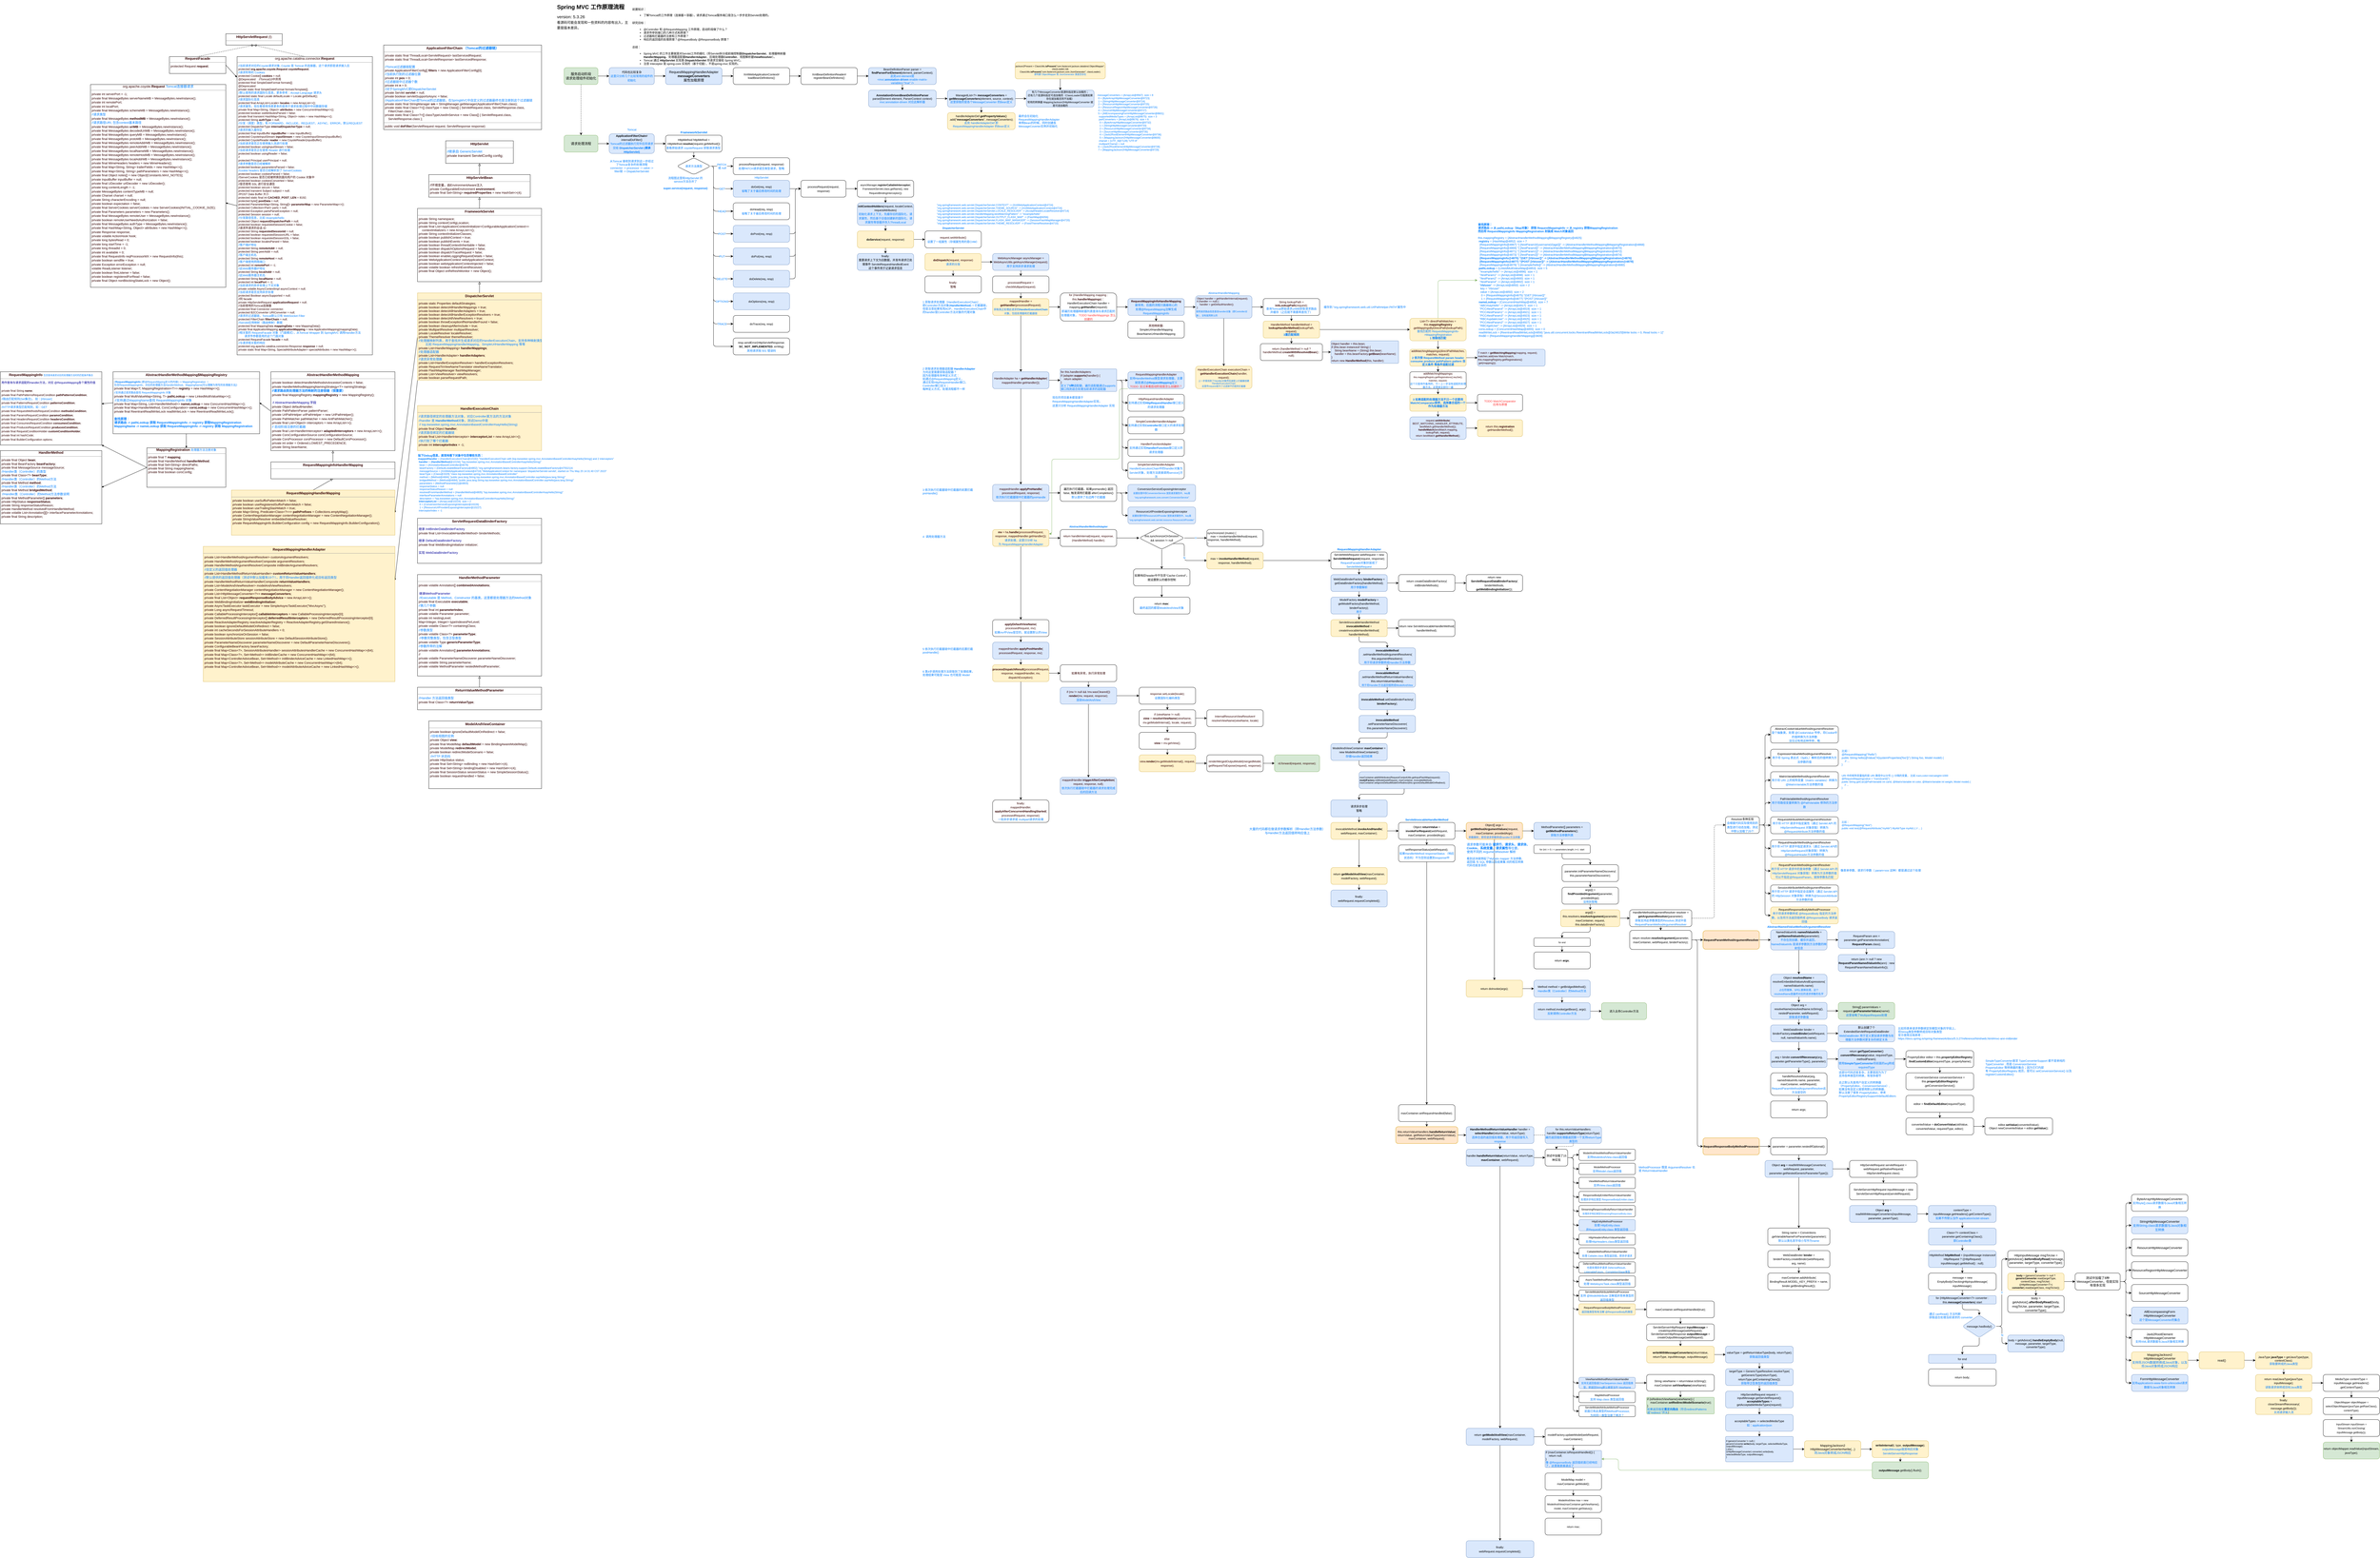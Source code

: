 <mxfile version="21.6.5" type="device">
  <diagram id="x16DxMH52ZZ0JIulP3oG" name="第 1 页">
    <mxGraphModel dx="3656" dy="718" grid="1" gridSize="10" guides="1" tooltips="1" connect="1" arrows="1" fold="1" page="1" pageScale="1" pageWidth="1169" pageHeight="827" math="0" shadow="0">
      <root>
        <mxCell id="0" />
        <mxCell id="1" parent="0" />
        <mxCell id="eXKHKXfQXdhzo-oVxrPX-111" style="edgeStyle=orthogonalEdgeStyle;rounded=1;orthogonalLoop=1;jettySize=auto;html=1;exitX=0.5;exitY=1;exitDx=0;exitDy=0;entryX=0.5;entryY=0;entryDx=0;entryDy=0;fontSize=10;fontColor=#007FFF;endArrow=classic;endFill=1;dashed=1;" parent="1" source="zBgl8oiuq0UGZxk494lT-2" target="zBgl8oiuq0UGZxk494lT-3" edge="1">
          <mxGeometry relative="1" as="geometry" />
        </mxCell>
        <mxCell id="Yp-SRrxAVPVsKjN0fyP4-407" style="edgeStyle=orthogonalEdgeStyle;rounded=1;orthogonalLoop=1;jettySize=auto;html=1;exitX=1;exitY=0.5;exitDx=0;exitDy=0;fontSize=9;fontColor=#007FFF;endArrow=classic;endFill=1;" parent="1" source="zBgl8oiuq0UGZxk494lT-2" target="Yp-SRrxAVPVsKjN0fyP4-406" edge="1">
          <mxGeometry relative="1" as="geometry" />
        </mxCell>
        <mxCell id="zBgl8oiuq0UGZxk494lT-2" value="服务启动阶段&lt;br&gt;请求处理组件初始化" style="rounded=1;whiteSpace=wrap;html=1;fillColor=#d5e8d4;strokeColor=#82b366;" parent="1" vertex="1">
          <mxGeometry x="40" y="240" width="120" height="60" as="geometry" />
        </mxCell>
        <mxCell id="zBgl8oiuq0UGZxk494lT-7" value="" style="edgeStyle=orthogonalEdgeStyle;rounded=0;orthogonalLoop=1;jettySize=auto;html=1;fontSize=10;" parent="1" source="zBgl8oiuq0UGZxk494lT-3" target="zBgl8oiuq0UGZxk494lT-6" edge="1">
          <mxGeometry relative="1" as="geometry" />
        </mxCell>
        <mxCell id="zBgl8oiuq0UGZxk494lT-3" value="请求处理流程" style="rounded=1;whiteSpace=wrap;html=1;fillColor=#d5e8d4;strokeColor=#82b366;" parent="1" vertex="1">
          <mxGeometry x="40" y="480" width="120" height="60" as="geometry" />
        </mxCell>
        <mxCell id="zBgl8oiuq0UGZxk494lT-4" value="&lt;h1 style=&quot;font-size: 20px&quot;&gt;&lt;font style=&quot;font-size: 20px&quot;&gt;Spring MVC 工作原理流程&lt;/font&gt;&lt;/h1&gt;&lt;div&gt;&lt;div style=&quot;font-size: 15px&quot;&gt;&lt;font style=&quot;font-size: 15px&quot;&gt;version: 5.3.26&lt;/font&gt;&lt;/div&gt;&lt;div&gt;&lt;font style=&quot;font-size: 12px&quot;&gt;看源码可能会发现和一些资料的内容有出入，主要是版本差异。&lt;/font&gt;&lt;/div&gt;&lt;/div&gt;&lt;div style=&quot;font-size: 15px&quot;&gt;&lt;br&gt;&lt;/div&gt;&lt;p&gt;&lt;br&gt;&lt;/p&gt;" style="text;html=1;strokeColor=none;fillColor=none;spacing=5;spacingTop=-20;whiteSpace=wrap;overflow=hidden;rounded=0;fontSize=16;" parent="1" vertex="1">
          <mxGeometry x="10" y="10" width="270" height="100" as="geometry" />
        </mxCell>
        <mxCell id="zBgl8oiuq0UGZxk494lT-5" value="&lt;p style=&quot;line-height: 0&quot;&gt;&lt;font style=&quot;font-size: 10px&quot;&gt;前置知识：&lt;br&gt;&lt;/font&gt;&lt;/p&gt;&lt;ul style=&quot;font-size: 10px&quot;&gt;&lt;li&gt;&lt;font style=&quot;font-size: 10px&quot;&gt;了解Tomcat的工作原理（连接器＋容器），请求通过Tomcat服务端口是怎么一步步走到Servlet处理的。&lt;/font&gt;&lt;/li&gt;&lt;/ul&gt;&lt;div&gt;&lt;font style=&quot;font-size: 10px&quot;&gt;研究目标：&lt;br&gt;&lt;/font&gt;&lt;ul style=&quot;font-size: 10px&quot;&gt;&lt;li&gt;&lt;span&gt;@Controller 和 @RequestMapping 工作原理，启动阶段做了什么？&lt;/span&gt;&lt;/li&gt;&lt;li&gt;请求传参到接口的几种方式和原理？&lt;/li&gt;&lt;li&gt;过滤器和拦截器的注册和工作原理？&lt;/li&gt;&lt;li&gt;响应的返回值的处理原理？@RequestBody @ResponseBody 原理？&lt;br&gt;&lt;/li&gt;&lt;/ul&gt;&lt;/div&gt;&lt;font style=&quot;font-size: 10px&quot;&gt;总结：&lt;br&gt;&lt;/font&gt;&lt;ul style=&quot;font-size: 10px&quot;&gt;&lt;li&gt;&lt;font style=&quot;font-size: 10px&quot;&gt;Spring MVC 的工作主要就是对Servlet工作的细化（将Servlet拆分成前端控制器&lt;b&gt;DispatcherServlet&lt;/b&gt;、处理器映射器&lt;b&gt;HandlerMapping&lt;/b&gt;、处理器适配器&lt;b&gt;HandlerAdapter&lt;/b&gt;、后端处理器&lt;b&gt;Controller&lt;/b&gt;、视图解析器&lt;b&gt;ViewResolver&lt;/b&gt;）。&lt;/font&gt;&lt;/li&gt;&lt;li&gt;&lt;font style=&quot;font-size: 10px&quot;&gt;Tomcat 通过 &lt;b&gt;HttpServlet&lt;/b&gt;&amp;nbsp;实现类 &lt;b&gt;DispatchServlet &lt;/b&gt;将请求交接给 Spring MVC。&lt;/font&gt;&lt;/li&gt;&lt;li&gt;&lt;font style=&quot;font-size: 10px&quot;&gt;注意 Inteceptor 是 spring-core 实现的（基于切面），不是spring-mvc 实现的。&lt;/font&gt;&lt;/li&gt;&lt;/ul&gt;&lt;p&gt;&lt;/p&gt;" style="text;html=1;strokeColor=none;fillColor=none;align=left;verticalAlign=top;whiteSpace=wrap;rounded=0;fontSize=15;" parent="1" vertex="1">
          <mxGeometry x="280" y="10" width="600" height="150" as="geometry" />
        </mxCell>
        <mxCell id="eXKHKXfQXdhzo-oVxrPX-4" value="" style="edgeStyle=orthogonalEdgeStyle;rounded=0;orthogonalLoop=1;jettySize=auto;html=1;fontSize=10;fontColor=#007FFF;" parent="1" source="zBgl8oiuq0UGZxk494lT-6" target="eXKHKXfQXdhzo-oVxrPX-3" edge="1">
          <mxGeometry relative="1" as="geometry" />
        </mxCell>
        <mxCell id="zBgl8oiuq0UGZxk494lT-6" value="&lt;font style=&quot;font-size: 10px&quot;&gt;&lt;b&gt;ApplicationFilterChain&lt;/b&gt;#&lt;br&gt;internalDoFilter()&lt;br&gt;&lt;font style=&quot;font-size: 10px&quot; color=&quot;#007fff&quot;&gt;Tomcat的过滤器执行完毕后将请求交给 &lt;b&gt;DispatcherServlet (继承HttpServlet)&lt;/b&gt;&lt;/font&gt;&lt;/font&gt;" style="rounded=1;whiteSpace=wrap;html=1;fillColor=#dae8fc;strokeColor=#6c8ebf;" parent="1" vertex="1">
          <mxGeometry x="200" y="475" width="160" height="70" as="geometry" />
        </mxCell>
        <mxCell id="zBgl8oiuq0UGZxk494lT-8" value="&lt;font color=&quot;#007fff&quot;&gt;Tomcat&lt;/font&gt;" style="text;html=1;align=center;verticalAlign=middle;resizable=0;points=[];autosize=1;strokeColor=none;fillColor=none;fontSize=10;" parent="1" vertex="1">
          <mxGeometry x="255" y="450" width="50" height="20" as="geometry" />
        </mxCell>
        <mxCell id="zBgl8oiuq0UGZxk494lT-9" value="从Tomcat 接收到请求到这一步经过了Tomcat复杂的处理流程&lt;br&gt;connector -&amp;gt; processor -&amp;gt; valve -&amp;gt; filter链 -&amp;gt; DispatcherServlet" style="text;html=1;strokeColor=none;fillColor=none;align=center;verticalAlign=middle;whiteSpace=wrap;rounded=0;fontSize=10;fontColor=#007FFF;" parent="1" vertex="1">
          <mxGeometry x="200" y="560" width="160" height="60" as="geometry" />
        </mxCell>
        <mxCell id="eXKHKXfQXdhzo-oVxrPX-2" value="&lt;p style=&quot;margin: 0px ; margin-top: 4px ; text-align: center&quot;&gt;&lt;b&gt;&lt;font color=&quot;#330000&quot;&gt;ApplicationFilterChain &lt;/font&gt;（Tomcat的过滤器链）&lt;/b&gt;&lt;br&gt;&lt;/p&gt;&lt;hr size=&quot;1&quot;&gt;&lt;p style=&quot;margin: 0px 0px 0px 4px ; font-size: 11px&quot;&gt;&lt;font color=&quot;#330000&quot; style=&quot;font-size: 11px&quot;&gt;private static final ThreadLocal&amp;lt;ServletRequest&amp;gt; lastServicedRequest;&lt;/font&gt;&lt;/p&gt;&lt;p style=&quot;margin: 0px 0px 0px 4px ; font-size: 11px&quot;&gt;&lt;font color=&quot;#330000&quot; style=&quot;font-size: 11px&quot;&gt;private static final ThreadLocal&amp;lt;ServletResponse&amp;gt; lastServicedResponse;&lt;/font&gt;&lt;/p&gt;&lt;p style=&quot;margin: 0px 0px 0px 4px ; font-size: 11px&quot;&gt;&lt;font color=&quot;#330000&quot; style=&quot;font-size: 11px&quot;&gt;&lt;br&gt;&lt;/font&gt;&lt;/p&gt;&lt;p style=&quot;margin: 0px 0px 0px 4px ; font-size: 11px&quot;&gt;&lt;font style=&quot;font-size: 11px&quot;&gt;//Tomcat过滤器链配置&lt;/font&gt;&lt;/p&gt;&lt;p style=&quot;margin: 0px 0px 0px 4px ; font-size: 11px&quot;&gt;&lt;font color=&quot;#330000&quot; style=&quot;font-size: 11px&quot;&gt;private ApplicationFilterConfig[] &lt;b&gt;filters&lt;/b&gt; = new ApplicationFilterConfig[0];&lt;/font&gt;&lt;/p&gt;&lt;p style=&quot;margin: 0px 0px 0px 4px ; font-size: 11px&quot;&gt;&lt;font style=&quot;font-size: 11px&quot;&gt;//当前执行到的过滤器位置&lt;/font&gt;&lt;/p&gt;&lt;p style=&quot;margin: 0px 0px 0px 4px ; font-size: 11px&quot;&gt;&lt;font color=&quot;#330000&quot; style=&quot;font-size: 11px&quot;&gt;private int &lt;b&gt;pos&lt;/b&gt; = 0;&lt;/font&gt;&lt;/p&gt;&lt;p style=&quot;margin: 0px 0px 0px 4px ; font-size: 11px&quot;&gt;&lt;font style=&quot;font-size: 11px&quot;&gt;//过滤器链中过滤器个数&lt;/font&gt;&lt;/p&gt;&lt;p style=&quot;margin: 0px 0px 0px 4px ; font-size: 11px&quot;&gt;&lt;font color=&quot;#330000&quot; style=&quot;font-size: 11px&quot;&gt;private int &lt;b&gt;n&lt;/b&gt; = 0;&lt;/font&gt;&lt;/p&gt;&lt;p style=&quot;margin: 0px 0px 0px 4px ; font-size: 11px&quot;&gt;&lt;font style=&quot;font-size: 11px&quot;&gt;//对于SpringMVC即DispatcherServlet&lt;/font&gt;&lt;/p&gt;&lt;p style=&quot;margin: 0px 0px 0px 4px ; font-size: 11px&quot;&gt;&lt;font color=&quot;#330000&quot; style=&quot;font-size: 11px&quot;&gt;private Servlet &lt;b&gt;servlet&lt;/b&gt; = null;&lt;/font&gt;&lt;/p&gt;&lt;p style=&quot;margin: 0px 0px 0px 4px ; font-size: 11px&quot;&gt;&lt;font color=&quot;#330000&quot; style=&quot;font-size: 11px&quot;&gt;private boolean servletSupportsAsync = false;&lt;/font&gt;&lt;/p&gt;&lt;p style=&quot;margin: 0px 0px 0px 4px ; font-size: 11px&quot;&gt;&lt;font style=&quot;font-size: 11px&quot;&gt;//ApplicationFilterChain即Tomcat的过滤器链，在SpringMVC中自定义的过滤器最终也是注册到这个过滤器链&lt;/font&gt;&lt;/p&gt;&lt;p style=&quot;margin: 0px 0px 0px 4px ; font-size: 11px&quot;&gt;&lt;font color=&quot;#330000&quot; style=&quot;font-size: 11px&quot;&gt;private static final StringManager &lt;b&gt;sm&lt;/b&gt; = StringManager.getManager(ApplicationFilterChain.class);&lt;/font&gt;&lt;/p&gt;&lt;p style=&quot;margin: 0px 0px 0px 4px ; font-size: 11px&quot;&gt;&lt;font color=&quot;#330000&quot; style=&quot;font-size: 11px&quot;&gt;private static final Class&amp;lt;?&amp;gt;[] classType = new Class[] { ServletRequest.class, ServletResponse.class,&lt;/font&gt;&lt;/p&gt;&lt;p style=&quot;margin: 0px 0px 0px 4px ; font-size: 11px&quot;&gt;&lt;font color=&quot;#330000&quot; style=&quot;font-size: 11px&quot;&gt;&amp;nbsp; &amp;nbsp; FilterChain.class };&lt;/font&gt;&lt;/p&gt;&lt;p style=&quot;margin: 0px 0px 0px 4px ; font-size: 11px&quot;&gt;&lt;font color=&quot;#330000&quot; style=&quot;font-size: 11px&quot;&gt;private static final Class&amp;lt;?&amp;gt;[] classTypeUsedInService = new Class[] { ServletRequest.class,&lt;/font&gt;&lt;/p&gt;&lt;p style=&quot;margin: 0px 0px 0px 4px ; font-size: 11px&quot;&gt;&lt;font color=&quot;#330000&quot; style=&quot;font-size: 11px&quot;&gt;&amp;nbsp; &amp;nbsp; ServletResponse.class };&lt;/font&gt;&lt;/p&gt;&lt;hr size=&quot;1&quot;&gt;&lt;p style=&quot;margin: 0px 0px 0px 4px ; font-size: 11px&quot;&gt;&lt;font style=&quot;font-size: 11px&quot;&gt;&lt;font color=&quot;#330000&quot; style=&quot;font-size: 11px&quot;&gt;public void &lt;b&gt;doFilter&lt;/b&gt;(ServletRequest request, ServletResponse response)&lt;/font&gt;&lt;br&gt;&lt;/font&gt;&lt;/p&gt;&lt;p style=&quot;margin: 0px 0px 0px 4px ; font-size: 11px&quot;&gt;&lt;font color=&quot;#330000&quot; style=&quot;font-size: 11px&quot;&gt;&lt;br&gt;&lt;/font&gt;&lt;/p&gt;" style="verticalAlign=top;align=left;overflow=fill;fontSize=12;fontFamily=Helvetica;html=1;fontColor=#007FFF;" parent="1" vertex="1">
          <mxGeometry x="-600" y="160" width="560" height="300" as="geometry" />
        </mxCell>
        <mxCell id="eXKHKXfQXdhzo-oVxrPX-16" value="" style="edgeStyle=orthogonalEdgeStyle;rounded=1;orthogonalLoop=1;jettySize=auto;html=1;fontSize=10;fontColor=#007FFF;endArrow=classic;endFill=1;" parent="1" source="eXKHKXfQXdhzo-oVxrPX-3" target="eXKHKXfQXdhzo-oVxrPX-15" edge="1">
          <mxGeometry relative="1" as="geometry" />
        </mxCell>
        <mxCell id="eXKHKXfQXdhzo-oVxrPX-3" value="&lt;font style=&quot;font-size: 10px&quot;&gt;HttpMethod httpMethod = HttpMethod.&lt;b&gt;resolve&lt;/b&gt;(request.getMethod())&lt;br&gt;&lt;font color=&quot;#007fff&quot;&gt;查看原始请求 coyoteRequest 获取请求类型&lt;/font&gt;&amp;nbsp;&lt;br&gt;&lt;/font&gt;" style="rounded=1;whiteSpace=wrap;html=1;" parent="1" vertex="1">
          <mxGeometry x="400" y="480" width="200" height="60" as="geometry" />
        </mxCell>
        <mxCell id="eXKHKXfQXdhzo-oVxrPX-5" value="&lt;p style=&quot;margin: 0px ; margin-top: 4px ; text-align: center&quot;&gt;&lt;font color=&quot;#330000&quot;&gt;&lt;b&gt;HttpServlet&lt;/b&gt;&lt;br&gt;&lt;/font&gt;&lt;/p&gt;&lt;hr size=&quot;1&quot;&gt;&lt;p style=&quot;margin: 0px ; margin-left: 4px&quot;&gt;//继承自 GenericServlet&lt;/p&gt;&lt;p style=&quot;margin: 0px ; margin-left: 4px&quot;&gt;&lt;font color=&quot;#330000&quot;&gt;private transient ServletConfig config;&lt;/font&gt;&lt;br&gt;&lt;/p&gt;&lt;p style=&quot;margin: 0px ; margin-left: 4px&quot;&gt;&lt;br&gt;&lt;/p&gt;" style="verticalAlign=top;align=left;overflow=fill;fontSize=12;fontFamily=Helvetica;html=1;fontColor=#007FFF;" parent="1" vertex="1">
          <mxGeometry x="-380" y="500" width="240" height="80" as="geometry" />
        </mxCell>
        <mxCell id="eXKHKXfQXdhzo-oVxrPX-11" style="edgeStyle=none;rounded=0;orthogonalLoop=1;jettySize=auto;html=1;exitX=0.5;exitY=0;exitDx=0;exitDy=0;fontSize=11;fontColor=#007FFF;endArrow=block;endFill=0;" parent="1" source="eXKHKXfQXdhzo-oVxrPX-6" target="eXKHKXfQXdhzo-oVxrPX-7" edge="1">
          <mxGeometry relative="1" as="geometry" />
        </mxCell>
        <mxCell id="Yp-SRrxAVPVsKjN0fyP4-278" style="edgeStyle=none;rounded=1;orthogonalLoop=1;jettySize=auto;html=1;exitX=0;exitY=0.5;exitDx=0;exitDy=0;entryX=1;entryY=0.5;entryDx=0;entryDy=0;fontSize=11;fontColor=#007FFF;endArrow=diamondThin;endFill=1;" parent="1" source="eXKHKXfQXdhzo-oVxrPX-6" target="Yp-SRrxAVPVsKjN0fyP4-276" edge="1">
          <mxGeometry relative="1" as="geometry" />
        </mxCell>
        <mxCell id="Yp-SRrxAVPVsKjN0fyP4-279" style="edgeStyle=none;rounded=1;orthogonalLoop=1;jettySize=auto;html=1;exitX=0;exitY=1;exitDx=0;exitDy=0;entryX=1;entryY=0.25;entryDx=0;entryDy=0;fontSize=11;fontColor=#007FFF;endArrow=diamondThin;endFill=1;" parent="1" source="eXKHKXfQXdhzo-oVxrPX-6" target="Yp-SRrxAVPVsKjN0fyP4-216" edge="1">
          <mxGeometry relative="1" as="geometry" />
        </mxCell>
        <mxCell id="eXKHKXfQXdhzo-oVxrPX-6" value="&lt;p style=&quot;margin: 0px ; margin-top: 4px ; text-align: center&quot;&gt;&lt;font color=&quot;#330000&quot;&gt;&lt;b&gt;DispatcherServlet&lt;/b&gt;&lt;br&gt;&lt;/font&gt;&lt;/p&gt;&lt;hr size=&quot;1&quot;&gt;&lt;p style=&quot;margin: 0px 0px 0px 4px ; font-size: 11px&quot;&gt;&lt;font color=&quot;#330000&quot; style=&quot;font-size: 11px&quot;&gt;private static Properties defaultStrategies;&lt;/font&gt;&lt;/p&gt;&lt;p style=&quot;margin: 0px 0px 0px 4px ; font-size: 11px&quot;&gt;&lt;font color=&quot;#330000&quot; style=&quot;font-size: 11px&quot;&gt;private boolean detectAllHandlerMappings = true;&lt;/font&gt;&lt;/p&gt;&lt;p style=&quot;margin: 0px 0px 0px 4px ; font-size: 11px&quot;&gt;&lt;font color=&quot;#330000&quot; style=&quot;font-size: 11px&quot;&gt;private boolean detectAllHandlerAdapters = true;&lt;/font&gt;&lt;/p&gt;&lt;p style=&quot;margin: 0px 0px 0px 4px ; font-size: 11px&quot;&gt;&lt;font color=&quot;#330000&quot; style=&quot;font-size: 11px&quot;&gt;private boolean detectAllHandlerExceptionResolvers = true;&lt;/font&gt;&lt;/p&gt;&lt;p style=&quot;margin: 0px 0px 0px 4px ; font-size: 11px&quot;&gt;&lt;font color=&quot;#330000&quot; style=&quot;font-size: 11px&quot;&gt;private boolean detectAllViewResolvers = true;&lt;/font&gt;&lt;/p&gt;&lt;p style=&quot;margin: 0px 0px 0px 4px ; font-size: 11px&quot;&gt;&lt;font color=&quot;#330000&quot; style=&quot;font-size: 11px&quot;&gt;private boolean throwExceptionIfNoHandlerFound = false;&lt;/font&gt;&lt;/p&gt;&lt;p style=&quot;margin: 0px 0px 0px 4px ; font-size: 11px&quot;&gt;&lt;font color=&quot;#330000&quot; style=&quot;font-size: 11px&quot;&gt;private boolean cleanupAfterInclude = true;&lt;/font&gt;&lt;/p&gt;&lt;p style=&quot;margin: 0px 0px 0px 4px ; font-size: 11px&quot;&gt;&lt;font color=&quot;#330000&quot; style=&quot;font-size: 11px&quot;&gt;private MultipartResolver multipartResolver;&lt;/font&gt;&lt;/p&gt;&lt;p style=&quot;margin: 0px 0px 0px 4px ; font-size: 11px&quot;&gt;&lt;font color=&quot;#330000&quot; style=&quot;font-size: 11px&quot;&gt;private LocaleResolver localeResolver;&lt;/font&gt;&lt;/p&gt;&lt;p style=&quot;margin: 0px 0px 0px 4px ; font-size: 11px&quot;&gt;&lt;font color=&quot;#330000&quot; style=&quot;font-size: 11px&quot;&gt;private ThemeResolver themeResolver;&lt;/font&gt;&lt;/p&gt;&lt;p style=&quot;margin: 0px 0px 0px 4px ; font-size: 11px&quot;&gt;&lt;font style=&quot;font-size: 11px&quot; color=&quot;#007fff&quot;&gt;//处理器映射列表，用于查找并生成请求对应的HandlerExecutionChain，支持多种映射类型，&lt;br&gt;&amp;nbsp;&lt;span style=&quot;white-space: pre&quot;&gt;&#x9;&lt;/span&gt;比如 RequestMappingHandlerMapping、SimpleUrlHandlerMapping 等等&lt;/font&gt;&lt;/p&gt;&lt;p style=&quot;margin: 0px 0px 0px 4px ; font-size: 11px&quot;&gt;&lt;font color=&quot;#330000&quot; style=&quot;font-size: 11px&quot;&gt;private List&amp;lt;HandlerMapping&amp;gt; &lt;b&gt;handlerMappings&lt;/b&gt;;&lt;/font&gt;&lt;/p&gt;&lt;p style=&quot;margin: 0px 0px 0px 4px ; font-size: 11px&quot;&gt;&lt;font style=&quot;font-size: 11px&quot; color=&quot;#007fff&quot;&gt;//处理器适配器&lt;/font&gt;&lt;/p&gt;&lt;p style=&quot;margin: 0px 0px 0px 4px ; font-size: 11px&quot;&gt;&lt;font color=&quot;#330000&quot; style=&quot;font-size: 11px&quot;&gt;private List&amp;lt;HandlerAdapter&amp;gt; &lt;b&gt;handlerAdapters&lt;/b&gt;;&lt;/font&gt;&lt;/p&gt;&lt;p style=&quot;margin: 0px 0px 0px 4px ; font-size: 11px&quot;&gt;&lt;font style=&quot;font-size: 11px&quot; color=&quot;#007fff&quot;&gt;//请求异常处理器&lt;/font&gt;&lt;/p&gt;&lt;p style=&quot;margin: 0px 0px 0px 4px ; font-size: 11px&quot;&gt;&lt;font color=&quot;#330000&quot; style=&quot;font-size: 11px&quot;&gt;private List&amp;lt;HandlerExceptionResolver&amp;gt; handlerExceptionResolvers;&lt;/font&gt;&lt;/p&gt;&lt;p style=&quot;margin: 0px 0px 0px 4px ; font-size: 11px&quot;&gt;&lt;font color=&quot;#330000&quot; style=&quot;font-size: 11px&quot;&gt;private RequestToViewNameTranslator viewNameTranslator;&lt;/font&gt;&lt;/p&gt;&lt;p style=&quot;margin: 0px 0px 0px 4px ; font-size: 11px&quot;&gt;&lt;font color=&quot;#330000&quot; style=&quot;font-size: 11px&quot;&gt;private FlashMapManager flashMapManager;&lt;/font&gt;&lt;/p&gt;&lt;p style=&quot;margin: 0px 0px 0px 4px ; font-size: 11px&quot;&gt;&lt;font color=&quot;#330000&quot; style=&quot;font-size: 11px&quot;&gt;private List&amp;lt;ViewResolver&amp;gt; viewResolvers;&lt;/font&gt;&lt;/p&gt;&lt;p style=&quot;margin: 0px 0px 0px 4px ; font-size: 11px&quot;&gt;&lt;font color=&quot;#330000&quot; style=&quot;font-size: 11px&quot;&gt;private boolean parseRequestPath;&lt;/font&gt;&lt;/p&gt;&lt;p style=&quot;margin: 0px ; margin-left: 4px&quot;&gt;&lt;br&gt;&lt;/p&gt;" style="verticalAlign=top;align=left;overflow=fill;fontSize=12;fontFamily=Helvetica;html=1;fillColor=#fff2cc;strokeColor=#d6b656;" parent="1" vertex="1">
          <mxGeometry x="-480" y="1040" width="440" height="310" as="geometry" />
        </mxCell>
        <mxCell id="eXKHKXfQXdhzo-oVxrPX-10" style="edgeStyle=none;rounded=0;orthogonalLoop=1;jettySize=auto;html=1;exitX=0.5;exitY=0;exitDx=0;exitDy=0;entryX=0.5;entryY=1;entryDx=0;entryDy=0;fontSize=11;fontColor=#007FFF;endArrow=block;endFill=0;" parent="1" source="eXKHKXfQXdhzo-oVxrPX-7" target="eXKHKXfQXdhzo-oVxrPX-8" edge="1">
          <mxGeometry relative="1" as="geometry" />
        </mxCell>
        <mxCell id="eXKHKXfQXdhzo-oVxrPX-7" value="&lt;p style=&quot;margin: 0px ; margin-top: 4px ; text-align: center&quot;&gt;&lt;font color=&quot;#330000&quot;&gt;&lt;b&gt;FrameworkServlet&lt;/b&gt;&lt;br&gt;&lt;/font&gt;&lt;/p&gt;&lt;hr size=&quot;1&quot;&gt;&lt;p style=&quot;margin: 0px 0px 0px 4px ; font-size: 11px&quot;&gt;&lt;font color=&quot;#330000&quot; style=&quot;font-size: 11px&quot;&gt;private String namespace;&lt;/font&gt;&lt;/p&gt;&lt;p style=&quot;margin: 0px 0px 0px 4px ; font-size: 11px&quot;&gt;&lt;font color=&quot;#330000&quot; style=&quot;font-size: 11px&quot;&gt;private String contextConfigLocation;&lt;/font&gt;&lt;/p&gt;&lt;p style=&quot;margin: 0px 0px 0px 4px ; font-size: 11px&quot;&gt;&lt;font color=&quot;#330000&quot; style=&quot;font-size: 11px&quot;&gt;private final List&amp;lt;ApplicationContextInitializer&amp;lt;ConfigurableApplicationContext&amp;gt;&amp;gt;&amp;nbsp;&lt;/font&gt;&lt;/p&gt;&lt;p style=&quot;margin: 0px 0px 0px 4px ; font-size: 11px&quot;&gt;&lt;font color=&quot;#330000&quot; style=&quot;font-size: 11px&quot;&gt;&amp;nbsp; &amp;nbsp; contextInitializers = new ArrayList&amp;lt;&amp;gt;();&lt;/font&gt;&lt;/p&gt;&lt;p style=&quot;margin: 0px 0px 0px 4px ; font-size: 11px&quot;&gt;&lt;font color=&quot;#330000&quot; style=&quot;font-size: 11px&quot;&gt;private String contextInitializerClasses;&lt;/font&gt;&lt;/p&gt;&lt;p style=&quot;margin: 0px 0px 0px 4px ; font-size: 11px&quot;&gt;&lt;font color=&quot;#330000&quot; style=&quot;font-size: 11px&quot;&gt;private boolean publishContext = true;&lt;/font&gt;&lt;/p&gt;&lt;p style=&quot;margin: 0px 0px 0px 4px ; font-size: 11px&quot;&gt;&lt;font color=&quot;#330000&quot; style=&quot;font-size: 11px&quot;&gt;private boolean publishEvents = true;&lt;/font&gt;&lt;/p&gt;&lt;p style=&quot;margin: 0px 0px 0px 4px ; font-size: 11px&quot;&gt;&lt;font color=&quot;#330000&quot; style=&quot;font-size: 11px&quot;&gt;private boolean threadContextInheritable = false;&lt;/font&gt;&lt;/p&gt;&lt;p style=&quot;margin: 0px 0px 0px 4px ; font-size: 11px&quot;&gt;&lt;font color=&quot;#330000&quot; style=&quot;font-size: 11px&quot;&gt;private boolean dispatchOptionsRequest = false;&lt;/font&gt;&lt;/p&gt;&lt;p style=&quot;margin: 0px 0px 0px 4px ; font-size: 11px&quot;&gt;&lt;font color=&quot;#330000&quot; style=&quot;font-size: 11px&quot;&gt;private boolean dispatchTraceRequest = false;&lt;/font&gt;&lt;/p&gt;&lt;p style=&quot;margin: 0px 0px 0px 4px ; font-size: 11px&quot;&gt;&lt;font color=&quot;#330000&quot; style=&quot;font-size: 11px&quot;&gt;private boolean enableLoggingRequestDetails = false;&lt;/font&gt;&lt;/p&gt;&lt;p style=&quot;margin: 0px 0px 0px 4px ; font-size: 11px&quot;&gt;&lt;font color=&quot;#330000&quot; style=&quot;font-size: 11px&quot;&gt;private WebApplicationContext webApplicationContext;&lt;/font&gt;&lt;/p&gt;&lt;p style=&quot;margin: 0px 0px 0px 4px ; font-size: 11px&quot;&gt;&lt;font color=&quot;#330000&quot; style=&quot;font-size: 11px&quot;&gt;private boolean webApplicationContextInjected = false;&lt;/font&gt;&lt;/p&gt;&lt;p style=&quot;margin: 0px 0px 0px 4px ; font-size: 11px&quot;&gt;&lt;font color=&quot;#330000&quot; style=&quot;font-size: 11px&quot;&gt;private volatile boolean refreshEventReceived;&lt;/font&gt;&lt;/p&gt;&lt;p style=&quot;margin: 0px 0px 0px 4px ; font-size: 11px&quot;&gt;&lt;font color=&quot;#330000&quot; style=&quot;font-size: 11px&quot;&gt;private final Object onRefreshMonitor = new Object();&lt;/font&gt;&lt;/p&gt;&lt;p style=&quot;margin: 0px ; margin-left: 4px&quot;&gt;&lt;br&gt;&lt;/p&gt;" style="verticalAlign=top;align=left;overflow=fill;fontSize=12;fontFamily=Helvetica;html=1;fontColor=#007FFF;" parent="1" vertex="1">
          <mxGeometry x="-480" y="740" width="440" height="260" as="geometry" />
        </mxCell>
        <mxCell id="eXKHKXfQXdhzo-oVxrPX-9" style="rounded=0;orthogonalLoop=1;jettySize=auto;html=1;exitX=0.5;exitY=0;exitDx=0;exitDy=0;entryX=0.5;entryY=1;entryDx=0;entryDy=0;fontSize=11;fontColor=#007FFF;endArrow=block;endFill=0;" parent="1" source="eXKHKXfQXdhzo-oVxrPX-8" target="eXKHKXfQXdhzo-oVxrPX-5" edge="1">
          <mxGeometry relative="1" as="geometry" />
        </mxCell>
        <mxCell id="eXKHKXfQXdhzo-oVxrPX-8" value="&lt;p style=&quot;margin: 0px ; margin-top: 4px ; text-align: center&quot;&gt;&lt;font color=&quot;#330000&quot;&gt;&lt;b&gt;HttpServletBean&lt;/b&gt;&lt;br&gt;&lt;/font&gt;&lt;/p&gt;&lt;hr size=&quot;1&quot;&gt;&lt;p style=&quot;margin: 0px 0px 0px 4px ; font-size: 11px&quot;&gt;&lt;font color=&quot;#330000&quot; style=&quot;font-size: 11px&quot;&gt;//环境变量，由EnvironmentAware注入&lt;/font&gt;&lt;/p&gt;&lt;p style=&quot;margin: 0px 0px 0px 4px ; font-size: 11px&quot;&gt;&lt;font color=&quot;#330000&quot; style=&quot;font-size: 11px&quot;&gt;private ConfigurableEnvironment &lt;b&gt;environment&lt;/b&gt;;&lt;/font&gt;&lt;/p&gt;&lt;p style=&quot;margin: 0px 0px 0px 4px ; font-size: 11px&quot;&gt;&lt;font color=&quot;#330000&quot; style=&quot;font-size: 11px&quot;&gt;private final Set&amp;lt;String&amp;gt; &lt;b&gt;requiredProperties&lt;/b&gt; = new HashSet&amp;lt;&amp;gt;(4);&lt;/font&gt;&lt;/p&gt;&lt;p style=&quot;margin: 0px 0px 0px 4px ; font-size: 11px&quot;&gt;&lt;br&gt;&lt;/p&gt;" style="verticalAlign=top;align=left;overflow=fill;fontSize=12;fontFamily=Helvetica;html=1;fontColor=#007FFF;" parent="1" vertex="1">
          <mxGeometry x="-440" y="620" width="360" height="80" as="geometry" />
        </mxCell>
        <mxCell id="eXKHKXfQXdhzo-oVxrPX-12" value="&lt;b&gt;FrameworkServlet&lt;/b&gt;" style="text;html=1;align=center;verticalAlign=middle;resizable=0;points=[];autosize=1;strokeColor=none;fillColor=none;fontSize=11;fontColor=#007FFF;" parent="1" vertex="1">
          <mxGeometry x="440" y="460" width="120" height="20" as="geometry" />
        </mxCell>
        <mxCell id="eXKHKXfQXdhzo-oVxrPX-13" value="&lt;span style=&quot;font-size: 10px&quot;&gt;processRequest(request, response)&lt;br&gt;&lt;font color=&quot;#007fff&quot;&gt;处理PATCH请求或空类型请求，暂略&lt;/font&gt;&lt;br&gt;&lt;/span&gt;" style="rounded=1;whiteSpace=wrap;html=1;" parent="1" vertex="1">
          <mxGeometry x="640" y="560" width="200" height="60" as="geometry" />
        </mxCell>
        <mxCell id="eXKHKXfQXdhzo-oVxrPX-17" value="PATCH&amp;nbsp;&lt;br&gt;或 null" style="edgeStyle=orthogonalEdgeStyle;rounded=1;orthogonalLoop=1;jettySize=auto;html=1;exitX=1;exitY=0.5;exitDx=0;exitDy=0;entryX=0;entryY=0.5;entryDx=0;entryDy=0;fontSize=10;fontColor=#007FFF;endArrow=classic;endFill=1;" parent="1" source="eXKHKXfQXdhzo-oVxrPX-15" target="eXKHKXfQXdhzo-oVxrPX-13" edge="1">
          <mxGeometry relative="1" as="geometry" />
        </mxCell>
        <mxCell id="eXKHKXfQXdhzo-oVxrPX-19" value="GET" style="edgeStyle=orthogonalEdgeStyle;rounded=1;orthogonalLoop=1;jettySize=auto;html=1;exitX=1;exitY=0.5;exitDx=0;exitDy=0;entryX=0;entryY=0.5;entryDx=0;entryDy=0;fontSize=10;fontColor=#007FFF;endArrow=classic;endFill=1;" parent="1" source="eXKHKXfQXdhzo-oVxrPX-15" target="eXKHKXfQXdhzo-oVxrPX-30" edge="1">
          <mxGeometry x="0.5" relative="1" as="geometry">
            <mxPoint x="600" y="670" as="targetPoint" />
            <Array as="points">
              <mxPoint x="570" y="590" />
              <mxPoint x="570" y="670" />
            </Array>
            <mxPoint as="offset" />
          </mxGeometry>
        </mxCell>
        <mxCell id="eXKHKXfQXdhzo-oVxrPX-35" value="HEAD" style="edgeStyle=orthogonalEdgeStyle;rounded=1;orthogonalLoop=1;jettySize=auto;html=1;exitX=1;exitY=0.5;exitDx=0;exitDy=0;entryX=0;entryY=0.5;entryDx=0;entryDy=0;fontSize=10;fontColor=#007FFF;endArrow=classic;endFill=1;" parent="1" source="eXKHKXfQXdhzo-oVxrPX-15" target="eXKHKXfQXdhzo-oVxrPX-33" edge="1">
          <mxGeometry x="0.667" relative="1" as="geometry">
            <Array as="points">
              <mxPoint x="570" y="590" />
              <mxPoint x="570" y="750" />
            </Array>
            <mxPoint as="offset" />
          </mxGeometry>
        </mxCell>
        <mxCell id="eXKHKXfQXdhzo-oVxrPX-41" value="POST" style="edgeStyle=orthogonalEdgeStyle;rounded=1;orthogonalLoop=1;jettySize=auto;html=1;exitX=1;exitY=0.5;exitDx=0;exitDy=0;entryX=0;entryY=0.5;entryDx=0;entryDy=0;fontSize=10;fontColor=#007FFF;endArrow=classic;endFill=1;" parent="1" source="eXKHKXfQXdhzo-oVxrPX-15" target="eXKHKXfQXdhzo-oVxrPX-34" edge="1">
          <mxGeometry x="0.75" relative="1" as="geometry">
            <Array as="points">
              <mxPoint x="570" y="590" />
              <mxPoint x="570" y="830" />
            </Array>
            <mxPoint as="offset" />
          </mxGeometry>
        </mxCell>
        <mxCell id="eXKHKXfQXdhzo-oVxrPX-42" value="PUT" style="edgeStyle=orthogonalEdgeStyle;rounded=1;orthogonalLoop=1;jettySize=auto;html=1;exitX=1;exitY=0.5;exitDx=0;exitDy=0;entryX=0;entryY=0.5;entryDx=0;entryDy=0;fontSize=10;fontColor=#007FFF;endArrow=classic;endFill=1;" parent="1" source="eXKHKXfQXdhzo-oVxrPX-15" target="eXKHKXfQXdhzo-oVxrPX-36" edge="1">
          <mxGeometry x="0.8" relative="1" as="geometry">
            <Array as="points">
              <mxPoint x="570" y="590" />
              <mxPoint x="570" y="910" />
            </Array>
            <mxPoint as="offset" />
          </mxGeometry>
        </mxCell>
        <mxCell id="eXKHKXfQXdhzo-oVxrPX-43" value="DELETE" style="edgeStyle=orthogonalEdgeStyle;rounded=1;orthogonalLoop=1;jettySize=auto;html=1;exitX=1;exitY=0.5;exitDx=0;exitDy=0;entryX=0;entryY=0.5;entryDx=0;entryDy=0;fontSize=10;fontColor=#007FFF;endArrow=classic;endFill=1;" parent="1" source="eXKHKXfQXdhzo-oVxrPX-15" target="eXKHKXfQXdhzo-oVxrPX-37" edge="1">
          <mxGeometry x="0.833" relative="1" as="geometry">
            <Array as="points">
              <mxPoint x="570" y="590" />
              <mxPoint x="570" y="990" />
            </Array>
            <mxPoint as="offset" />
          </mxGeometry>
        </mxCell>
        <mxCell id="eXKHKXfQXdhzo-oVxrPX-44" value="OPTIONS" style="edgeStyle=orthogonalEdgeStyle;rounded=1;orthogonalLoop=1;jettySize=auto;html=1;exitX=1;exitY=0.5;exitDx=0;exitDy=0;entryX=0;entryY=0.5;entryDx=0;entryDy=0;fontSize=10;fontColor=#007FFF;endArrow=classic;endFill=1;" parent="1" source="eXKHKXfQXdhzo-oVxrPX-15" target="eXKHKXfQXdhzo-oVxrPX-38" edge="1">
          <mxGeometry x="0.857" relative="1" as="geometry">
            <Array as="points">
              <mxPoint x="570" y="590" />
              <mxPoint x="570" y="1070" />
            </Array>
            <mxPoint as="offset" />
          </mxGeometry>
        </mxCell>
        <mxCell id="eXKHKXfQXdhzo-oVxrPX-45" value="TRACE" style="edgeStyle=orthogonalEdgeStyle;rounded=1;orthogonalLoop=1;jettySize=auto;html=1;exitX=1;exitY=0.5;exitDx=0;exitDy=0;entryX=0;entryY=0.5;entryDx=0;entryDy=0;fontSize=10;fontColor=#007FFF;endArrow=classic;endFill=1;" parent="1" source="eXKHKXfQXdhzo-oVxrPX-15" target="eXKHKXfQXdhzo-oVxrPX-39" edge="1">
          <mxGeometry x="0.875" relative="1" as="geometry">
            <Array as="points">
              <mxPoint x="570" y="590" />
              <mxPoint x="570" y="1150" />
            </Array>
            <mxPoint as="offset" />
          </mxGeometry>
        </mxCell>
        <mxCell id="eXKHKXfQXdhzo-oVxrPX-46" style="edgeStyle=orthogonalEdgeStyle;rounded=1;orthogonalLoop=1;jettySize=auto;html=1;exitX=1;exitY=0.5;exitDx=0;exitDy=0;entryX=0;entryY=0.5;entryDx=0;entryDy=0;fontSize=10;fontColor=#007FFF;endArrow=classic;endFill=1;" parent="1" source="eXKHKXfQXdhzo-oVxrPX-15" target="eXKHKXfQXdhzo-oVxrPX-40" edge="1">
          <mxGeometry relative="1" as="geometry">
            <Array as="points">
              <mxPoint x="570" y="590" />
              <mxPoint x="570" y="1230" />
            </Array>
          </mxGeometry>
        </mxCell>
        <mxCell id="eXKHKXfQXdhzo-oVxrPX-15" value="&lt;font color=&quot;#007fff&quot; style=&quot;font-size: 10px&quot;&gt;请求方法类型&lt;br&gt;&lt;/font&gt;" style="rhombus;whiteSpace=wrap;html=1;rounded=1;" parent="1" vertex="1">
          <mxGeometry x="440" y="560" width="120" height="60" as="geometry" />
        </mxCell>
        <mxCell id="eXKHKXfQXdhzo-oVxrPX-29" value="流程图这里和HttpServlet 的 &lt;br&gt;service方法合并了&lt;br&gt;&lt;br&gt;&lt;b&gt;super.service(request, response)&lt;/b&gt;" style="text;html=1;align=center;verticalAlign=middle;resizable=0;points=[];autosize=1;strokeColor=none;fillColor=none;fontSize=10;fontColor=#007FFF;" parent="1" vertex="1">
          <mxGeometry x="380" y="625" width="180" height="50" as="geometry" />
        </mxCell>
        <mxCell id="eXKHKXfQXdhzo-oVxrPX-48" value="" style="edgeStyle=orthogonalEdgeStyle;rounded=1;orthogonalLoop=1;jettySize=auto;html=1;fontSize=10;fontColor=#007FFF;endArrow=classic;endFill=1;" parent="1" source="eXKHKXfQXdhzo-oVxrPX-30" target="eXKHKXfQXdhzo-oVxrPX-47" edge="1">
          <mxGeometry relative="1" as="geometry" />
        </mxCell>
        <mxCell id="eXKHKXfQXdhzo-oVxrPX-30" value="&lt;span style=&quot;font-size: 10px&quot;&gt;doGet(req, resp)&lt;br&gt;&lt;font color=&quot;#007fff&quot;&gt;省略了关于最后修改时间的处理&lt;/font&gt;&lt;br&gt;&lt;/span&gt;" style="rounded=1;whiteSpace=wrap;html=1;fillColor=#dae8fc;strokeColor=#6c8ebf;" parent="1" vertex="1">
          <mxGeometry x="640" y="640" width="200" height="60" as="geometry" />
        </mxCell>
        <mxCell id="eXKHKXfQXdhzo-oVxrPX-31" value="HttpServlet" style="text;html=1;align=center;verticalAlign=middle;resizable=0;points=[];autosize=1;strokeColor=none;fillColor=none;fontSize=10;fontColor=#007FFF;" parent="1" vertex="1">
          <mxGeometry x="705" y="620" width="70" height="20" as="geometry" />
        </mxCell>
        <mxCell id="eXKHKXfQXdhzo-oVxrPX-33" value="&lt;font&gt;&lt;span style=&quot;font-size: 10px&quot;&gt;doHead(req, resp)&lt;br&gt;&lt;/span&gt;&lt;font color=&quot;#007fff&quot;&gt;&lt;span style=&quot;font-size: 10px&quot;&gt;省略了关于最后修改时间的处理&lt;/span&gt;&lt;/font&gt;&lt;/font&gt;" style="rounded=1;whiteSpace=wrap;html=1;" parent="1" vertex="1">
          <mxGeometry x="640" y="720" width="200" height="60" as="geometry" />
        </mxCell>
        <mxCell id="eXKHKXfQXdhzo-oVxrPX-114" style="edgeStyle=orthogonalEdgeStyle;rounded=1;orthogonalLoop=1;jettySize=auto;html=1;exitX=1;exitY=0.5;exitDx=0;exitDy=0;entryX=0;entryY=0.5;entryDx=0;entryDy=0;fontSize=10;fontColor=#007FFF;endArrow=classic;endFill=1;" parent="1" source="eXKHKXfQXdhzo-oVxrPX-34" target="eXKHKXfQXdhzo-oVxrPX-47" edge="1">
          <mxGeometry relative="1" as="geometry" />
        </mxCell>
        <mxCell id="eXKHKXfQXdhzo-oVxrPX-34" value="&lt;span style=&quot;font-size: 10px&quot;&gt;doPost(req, resp)&lt;/span&gt;" style="rounded=1;whiteSpace=wrap;html=1;fillColor=#dae8fc;strokeColor=#6c8ebf;" parent="1" vertex="1">
          <mxGeometry x="640" y="800" width="200" height="60" as="geometry" />
        </mxCell>
        <mxCell id="eXKHKXfQXdhzo-oVxrPX-115" style="edgeStyle=orthogonalEdgeStyle;rounded=1;orthogonalLoop=1;jettySize=auto;html=1;exitX=1;exitY=0.5;exitDx=0;exitDy=0;entryX=0;entryY=0.5;entryDx=0;entryDy=0;fontSize=10;fontColor=#007FFF;endArrow=classic;endFill=1;" parent="1" source="eXKHKXfQXdhzo-oVxrPX-36" target="eXKHKXfQXdhzo-oVxrPX-47" edge="1">
          <mxGeometry relative="1" as="geometry" />
        </mxCell>
        <mxCell id="eXKHKXfQXdhzo-oVxrPX-36" value="&lt;span style=&quot;font-size: 10px&quot;&gt;doPut(req, resp)&lt;/span&gt;" style="rounded=1;whiteSpace=wrap;html=1;fillColor=#dae8fc;strokeColor=#6c8ebf;" parent="1" vertex="1">
          <mxGeometry x="640" y="880" width="200" height="60" as="geometry" />
        </mxCell>
        <mxCell id="eXKHKXfQXdhzo-oVxrPX-116" style="edgeStyle=orthogonalEdgeStyle;rounded=1;orthogonalLoop=1;jettySize=auto;html=1;exitX=1;exitY=0.5;exitDx=0;exitDy=0;entryX=0;entryY=0.5;entryDx=0;entryDy=0;fontSize=10;fontColor=#007FFF;endArrow=classic;endFill=1;" parent="1" source="eXKHKXfQXdhzo-oVxrPX-37" target="eXKHKXfQXdhzo-oVxrPX-47" edge="1">
          <mxGeometry relative="1" as="geometry" />
        </mxCell>
        <mxCell id="eXKHKXfQXdhzo-oVxrPX-37" value="&lt;span style=&quot;font-size: 10px&quot;&gt;doDelete(req, resp)&lt;/span&gt;" style="rounded=1;whiteSpace=wrap;html=1;fillColor=#dae8fc;strokeColor=#6c8ebf;" parent="1" vertex="1">
          <mxGeometry x="640" y="960" width="200" height="60" as="geometry" />
        </mxCell>
        <mxCell id="eXKHKXfQXdhzo-oVxrPX-38" value="&lt;span style=&quot;font-size: 10px&quot;&gt;doOptions(req, resp)&lt;/span&gt;" style="rounded=1;whiteSpace=wrap;html=1;fillColor=#dae8fc;strokeColor=#6c8ebf;" parent="1" vertex="1">
          <mxGeometry x="640" y="1040" width="200" height="60" as="geometry" />
        </mxCell>
        <mxCell id="eXKHKXfQXdhzo-oVxrPX-39" value="&lt;span style=&quot;font-size: 10px&quot;&gt;doTrace(req, resp)&lt;/span&gt;" style="rounded=1;whiteSpace=wrap;html=1;" parent="1" vertex="1">
          <mxGeometry x="640" y="1120" width="200" height="60" as="geometry" />
        </mxCell>
        <mxCell id="eXKHKXfQXdhzo-oVxrPX-40" value="&lt;span style=&quot;font-size: 10px&quot;&gt;resp.sendError(HttpServletResponse.&lt;br&gt;&lt;b&gt;SC_NOT_IMPLEMENTED&lt;/b&gt;, errMsg)&lt;/span&gt;&lt;br&gt;&lt;span style=&quot;font-size: 10px&quot;&gt;&lt;font color=&quot;#007fff&quot;&gt;其他请求抛 501 错误码&lt;/font&gt;&lt;/span&gt;" style="rounded=1;whiteSpace=wrap;html=1;" parent="1" vertex="1">
          <mxGeometry x="640" y="1200" width="200" height="60" as="geometry" />
        </mxCell>
        <mxCell id="eXKHKXfQXdhzo-oVxrPX-50" value="" style="edgeStyle=orthogonalEdgeStyle;rounded=1;orthogonalLoop=1;jettySize=auto;html=1;fontSize=10;fontColor=#007FFF;endArrow=classic;endFill=1;" parent="1" source="eXKHKXfQXdhzo-oVxrPX-47" target="eXKHKXfQXdhzo-oVxrPX-49" edge="1">
          <mxGeometry relative="1" as="geometry" />
        </mxCell>
        <mxCell id="eXKHKXfQXdhzo-oVxrPX-47" value="&lt;span style=&quot;font-size: 10px&quot;&gt;processRequest(request, response)&lt;/span&gt;" style="rounded=1;whiteSpace=wrap;html=1;" parent="1" vertex="1">
          <mxGeometry x="880" y="640" width="160" height="60" as="geometry" />
        </mxCell>
        <mxCell id="eXKHKXfQXdhzo-oVxrPX-52" value="" style="edgeStyle=orthogonalEdgeStyle;rounded=1;orthogonalLoop=1;jettySize=auto;html=1;fontSize=10;fontColor=#007FFF;endArrow=classic;endFill=1;" parent="1" source="eXKHKXfQXdhzo-oVxrPX-49" target="eXKHKXfQXdhzo-oVxrPX-51" edge="1">
          <mxGeometry relative="1" as="geometry" />
        </mxCell>
        <mxCell id="eXKHKXfQXdhzo-oVxrPX-49" value="&lt;span style=&quot;font-size: 9px&quot;&gt;asyncManager.&lt;b&gt;registerCallableInterceptor&lt;/b&gt;(&lt;br&gt;FrameworkServlet.class.getName(), new RequestBindingInterceptor())&lt;/span&gt;" style="rounded=1;whiteSpace=wrap;html=1;" parent="1" vertex="1">
          <mxGeometry x="1080" y="640" width="200" height="60" as="geometry" />
        </mxCell>
        <mxCell id="eXKHKXfQXdhzo-oVxrPX-54" style="edgeStyle=orthogonalEdgeStyle;rounded=1;orthogonalLoop=1;jettySize=auto;html=1;exitX=0.5;exitY=1;exitDx=0;exitDy=0;fontSize=9;fontColor=#007FFF;endArrow=classic;endFill=1;" parent="1" source="eXKHKXfQXdhzo-oVxrPX-51" target="eXKHKXfQXdhzo-oVxrPX-53" edge="1">
          <mxGeometry relative="1" as="geometry" />
        </mxCell>
        <mxCell id="eXKHKXfQXdhzo-oVxrPX-51" value="&lt;span style=&quot;font-size: 10px&quot;&gt;&lt;b&gt;initContextHolders&lt;/b&gt;(request, localeContext, requestAttributes)&lt;br&gt;&lt;font color=&quot;#007fff&quot;&gt;初始化请求上下文，先缓存旧的国际化、请求属性，然后基于旧值创建新的国际化、请求属性等容器并存入ThreadLocal&lt;/font&gt;&lt;br&gt;&lt;/span&gt;" style="rounded=1;whiteSpace=wrap;html=1;fillColor=#dae8fc;strokeColor=#6c8ebf;" parent="1" vertex="1">
          <mxGeometry x="1080" y="720" width="200" height="80" as="geometry" />
        </mxCell>
        <mxCell id="eXKHKXfQXdhzo-oVxrPX-56" style="edgeStyle=orthogonalEdgeStyle;rounded=1;orthogonalLoop=1;jettySize=auto;html=1;exitX=0.5;exitY=1;exitDx=0;exitDy=0;fontSize=9;fontColor=#007FFF;endArrow=classic;endFill=1;" parent="1" source="eXKHKXfQXdhzo-oVxrPX-53" target="eXKHKXfQXdhzo-oVxrPX-55" edge="1">
          <mxGeometry relative="1" as="geometry" />
        </mxCell>
        <mxCell id="eXKHKXfQXdhzo-oVxrPX-58" value="" style="edgeStyle=orthogonalEdgeStyle;rounded=1;orthogonalLoop=1;jettySize=auto;html=1;fontSize=9;fontColor=#007FFF;endArrow=classic;endFill=1;" parent="1" source="eXKHKXfQXdhzo-oVxrPX-53" target="eXKHKXfQXdhzo-oVxrPX-57" edge="1">
          <mxGeometry relative="1" as="geometry" />
        </mxCell>
        <mxCell id="eXKHKXfQXdhzo-oVxrPX-53" value="&lt;span style=&quot;font-size: 10px&quot;&gt;&lt;b&gt;doService&lt;/b&gt;(request, response)&lt;/span&gt;" style="rounded=1;whiteSpace=wrap;html=1;fillColor=#fff2cc;strokeColor=#d6b656;" parent="1" vertex="1">
          <mxGeometry x="1080" y="820" width="200" height="60" as="geometry" />
        </mxCell>
        <mxCell id="eXKHKXfQXdhzo-oVxrPX-55" value="&lt;span style=&quot;font-size: 10px&quot;&gt;finally:&lt;/span&gt;&lt;br&gt;&lt;span style=&quot;font-size: 10px&quot;&gt;重置请求上下文为旧数据，并发布请求已处理事件&amp;nbsp;&lt;/span&gt;&lt;span style=&quot;font-size: 10px&quot;&gt;ServletRequestHandledEvent&lt;br&gt;这个事件用于记录请求信息&lt;br&gt;&lt;/span&gt;" style="rounded=1;whiteSpace=wrap;html=1;fillColor=#dae8fc;strokeColor=#6c8ebf;" parent="1" vertex="1">
          <mxGeometry x="1080" y="900" width="200" height="60" as="geometry" />
        </mxCell>
        <mxCell id="eXKHKXfQXdhzo-oVxrPX-62" value="" style="edgeStyle=orthogonalEdgeStyle;rounded=1;orthogonalLoop=1;jettySize=auto;html=1;fontSize=9;fontColor=#007FFF;endArrow=classic;endFill=1;" parent="1" source="eXKHKXfQXdhzo-oVxrPX-57" target="eXKHKXfQXdhzo-oVxrPX-61" edge="1">
          <mxGeometry relative="1" as="geometry" />
        </mxCell>
        <mxCell id="eXKHKXfQXdhzo-oVxrPX-57" value="&lt;span style=&quot;font-size: 10px&quot;&gt;&lt;font color=&quot;#330000&quot;&gt;request.setAttribute()&lt;/font&gt;&lt;br&gt;&lt;font color=&quot;#007fff&quot;&gt;设置了一组属性（存储属性用的是CHM）&lt;/font&gt;&lt;br&gt;&lt;/span&gt;" style="rounded=1;whiteSpace=wrap;html=1;" parent="1" vertex="1">
          <mxGeometry x="1320" y="820" width="200" height="60" as="geometry" />
        </mxCell>
        <mxCell id="eXKHKXfQXdhzo-oVxrPX-59" value="&lt;b&gt;DispatcherServlet&lt;/b&gt;" style="text;html=1;align=center;verticalAlign=middle;resizable=0;points=[];autosize=1;strokeColor=none;fillColor=none;fontSize=9;fontColor=#007FFF;" parent="1" vertex="1">
          <mxGeometry x="1370" y="800" width="100" height="20" as="geometry" />
        </mxCell>
        <mxCell id="eXKHKXfQXdhzo-oVxrPX-60" value="&lt;div&gt;&quot;org.springframework.web.servlet.DispatcherServlet.CONTEXT&quot; -&amp;gt; {XmlWebApplicationContext@4724}&lt;/div&gt;&lt;div&gt;&quot;org.springframework.web.servlet.DispatcherServlet.THEME_SOURCE&quot; -&amp;gt; {XmlWebApplicationContext@4724}&lt;/div&gt;&lt;div&gt;&quot;org.springframework.web.servlet.DispatcherServlet.LOCALE_RESOLVER&quot; -&amp;gt; {AcceptHeaderLocaleResolver@4714}&amp;nbsp;&lt;/div&gt;&lt;div&gt;&quot;org.springframework.web.servlet.HandlerMapping.bestMatchingPattern&quot; -&amp;gt; &quot;/example/hello&quot;&lt;/div&gt;&lt;div&gt;&quot;org.springframework.web.servlet.DispatcherServlet.OUTPUT_FLASH_MAP&quot; -&amp;gt; {FlashMap@6056}&lt;/div&gt;&lt;div&gt;&quot;org.springframework.web.servlet.DispatcherServlet.FLASH_MAP_MANAGER&quot; -&amp;gt; {SessionFlashMapManager@4720}&amp;nbsp;&lt;/div&gt;&lt;div&gt;&quot;org.springframework.web.servlet.DispatcherServlet.THEME_RESOLVER&quot; -&amp;gt; {FixedThemeResolver@4715}&amp;nbsp;&lt;/div&gt;" style="text;html=1;strokeColor=none;fillColor=none;align=left;verticalAlign=middle;whiteSpace=wrap;rounded=0;fontSize=9;fontColor=#007FFF;" parent="1" vertex="1">
          <mxGeometry x="1360" y="720" width="510" height="80" as="geometry" />
        </mxCell>
        <mxCell id="eXKHKXfQXdhzo-oVxrPX-64" value="" style="edgeStyle=orthogonalEdgeStyle;rounded=1;orthogonalLoop=1;jettySize=auto;html=1;fontSize=9;fontColor=#007FFF;endArrow=classic;endFill=1;" parent="1" source="eXKHKXfQXdhzo-oVxrPX-61" target="eXKHKXfQXdhzo-oVxrPX-63" edge="1">
          <mxGeometry relative="1" as="geometry" />
        </mxCell>
        <mxCell id="eXKHKXfQXdhzo-oVxrPX-66" value="" style="edgeStyle=orthogonalEdgeStyle;rounded=1;orthogonalLoop=1;jettySize=auto;html=1;fontSize=9;fontColor=#007FFF;endArrow=classic;endFill=1;" parent="1" source="eXKHKXfQXdhzo-oVxrPX-61" target="eXKHKXfQXdhzo-oVxrPX-65" edge="1">
          <mxGeometry relative="1" as="geometry" />
        </mxCell>
        <mxCell id="eXKHKXfQXdhzo-oVxrPX-61" value="&lt;span style=&quot;font-size: 10px&quot;&gt;&lt;b style=&quot;color: rgb(51 , 0 , 0)&quot;&gt;doDispatch&lt;/b&gt;&lt;font color=&quot;#330000&quot;&gt;(request, response)&lt;/font&gt;&lt;br&gt;&lt;font color=&quot;#007fff&quot;&gt;请求的分发&lt;/font&gt;&lt;br&gt;&lt;/span&gt;" style="rounded=1;whiteSpace=wrap;html=1;fillColor=#fff2cc;strokeColor=#d6b656;" parent="1" vertex="1">
          <mxGeometry x="1320" y="900" width="200" height="60" as="geometry" />
        </mxCell>
        <mxCell id="eXKHKXfQXdhzo-oVxrPX-63" value="&lt;font color=&quot;#330000&quot;&gt;&lt;span style=&quot;font-size: 10px&quot;&gt;finally:&lt;br&gt;暂略&lt;br&gt;&lt;/span&gt;&lt;/font&gt;" style="rounded=1;whiteSpace=wrap;html=1;" parent="1" vertex="1">
          <mxGeometry x="1320" y="980" width="200" height="60" as="geometry" />
        </mxCell>
        <mxCell id="eXKHKXfQXdhzo-oVxrPX-68" value="" style="edgeStyle=orthogonalEdgeStyle;rounded=1;orthogonalLoop=1;jettySize=auto;html=1;fontSize=9;fontColor=#007FFF;endArrow=classic;endFill=1;" parent="1" source="eXKHKXfQXdhzo-oVxrPX-65" target="eXKHKXfQXdhzo-oVxrPX-67" edge="1">
          <mxGeometry relative="1" as="geometry" />
        </mxCell>
        <mxCell id="eXKHKXfQXdhzo-oVxrPX-65" value="&lt;span style=&quot;font-size: 10px&quot;&gt;&lt;font color=&quot;#330000&quot;&gt;WebAsyncManager asyncManager = WebAsyncUtils.getAsyncManager(request);&lt;/font&gt;&lt;br&gt;&lt;font color=&quot;#007fff&quot;&gt;用于支持异步请求处理&lt;/font&gt;&lt;br&gt;&lt;/span&gt;" style="rounded=1;whiteSpace=wrap;html=1;fillColor=#dae8fc;strokeColor=#6c8ebf;" parent="1" vertex="1">
          <mxGeometry x="1560" y="900" width="200" height="60" as="geometry" />
        </mxCell>
        <mxCell id="eXKHKXfQXdhzo-oVxrPX-70" value="" style="edgeStyle=orthogonalEdgeStyle;rounded=1;orthogonalLoop=1;jettySize=auto;html=1;fontSize=9;fontColor=#007FFF;endArrow=classic;endFill=1;" parent="1" source="eXKHKXfQXdhzo-oVxrPX-67" target="eXKHKXfQXdhzo-oVxrPX-69" edge="1">
          <mxGeometry relative="1" as="geometry" />
        </mxCell>
        <mxCell id="eXKHKXfQXdhzo-oVxrPX-67" value="&lt;font color=&quot;#330000&quot;&gt;&lt;span style=&quot;font-size: 10px&quot;&gt;processedRequest = checkMultipart(request);&lt;/span&gt;&lt;/font&gt;" style="rounded=1;whiteSpace=wrap;html=1;" parent="1" vertex="1">
          <mxGeometry x="1560" y="980" width="200" height="60" as="geometry" />
        </mxCell>
        <mxCell id="eXKHKXfQXdhzo-oVxrPX-72" value="" style="edgeStyle=orthogonalEdgeStyle;rounded=1;orthogonalLoop=1;jettySize=auto;html=1;fontSize=9;fontColor=#007FFF;endArrow=classic;endFill=1;" parent="1" source="eXKHKXfQXdhzo-oVxrPX-69" target="eXKHKXfQXdhzo-oVxrPX-71" edge="1">
          <mxGeometry relative="1" as="geometry" />
        </mxCell>
        <mxCell id="eXKHKXfQXdhzo-oVxrPX-127" value="" style="edgeStyle=orthogonalEdgeStyle;rounded=1;orthogonalLoop=1;jettySize=auto;html=1;fontSize=9;fontColor=#007FFF;endArrow=classic;endFill=1;" parent="1" source="eXKHKXfQXdhzo-oVxrPX-69" target="eXKHKXfQXdhzo-oVxrPX-126" edge="1">
          <mxGeometry relative="1" as="geometry" />
        </mxCell>
        <mxCell id="eXKHKXfQXdhzo-oVxrPX-69" value="&lt;font color=&quot;#330000&quot; style=&quot;font-size: 10px&quot;&gt;mappedHandler = &lt;/font&gt;&lt;b style=&quot;font-size: 10px ; color: rgb(51 , 0 , 0)&quot;&gt;getHandler&lt;/b&gt;&lt;font color=&quot;#330000&quot; style=&quot;font-size: 10px&quot;&gt;(processedRequest);&lt;/font&gt;&lt;br&gt;&lt;font color=&quot;#007fff&quot; style=&quot;font-size: 9px&quot;&gt;获取真正处理此请求的&lt;b&gt;HandlerExecutionChain&lt;/b&gt;&lt;br&gt;对象，包括处理器和拦截器链&lt;/font&gt;" style="rounded=1;whiteSpace=wrap;html=1;fillColor=#fff2cc;strokeColor=#d6b656;" parent="1" vertex="1">
          <mxGeometry x="1560" y="1060" width="200" height="60" as="geometry" />
        </mxCell>
        <mxCell id="eXKHKXfQXdhzo-oVxrPX-74" value="" style="edgeStyle=orthogonalEdgeStyle;rounded=1;orthogonalLoop=1;jettySize=auto;html=1;fontSize=9;fontColor=#007FFF;endArrow=classic;endFill=1;" parent="1" source="eXKHKXfQXdhzo-oVxrPX-71" target="eXKHKXfQXdhzo-oVxrPX-73" edge="1">
          <mxGeometry relative="1" as="geometry" />
        </mxCell>
        <mxCell id="Yp-SRrxAVPVsKjN0fyP4-10" value="" style="edgeStyle=orthogonalEdgeStyle;rounded=1;orthogonalLoop=1;jettySize=auto;html=1;fontSize=9;fontColor=#007FFF;" parent="1" source="eXKHKXfQXdhzo-oVxrPX-71" target="Yp-SRrxAVPVsKjN0fyP4-9" edge="1">
          <mxGeometry relative="1" as="geometry" />
        </mxCell>
        <mxCell id="eXKHKXfQXdhzo-oVxrPX-71" value="&lt;font color=&quot;#330000&quot;&gt;&lt;span style=&quot;font-size: 10px&quot;&gt;HandlerAdapter ha = &lt;b&gt;getHandlerAdapter&lt;/b&gt;(&lt;br&gt;mappedHandler.getHandler());&lt;/span&gt;&lt;/font&gt;" style="rounded=1;whiteSpace=wrap;html=1;fillColor=#dae8fc;strokeColor=#6c8ebf;" parent="1" vertex="1">
          <mxGeometry x="1560" y="1320" width="200" height="60" as="geometry" />
        </mxCell>
        <mxCell id="Yp-SRrxAVPVsKjN0fyP4-24" style="edgeStyle=orthogonalEdgeStyle;rounded=1;orthogonalLoop=1;jettySize=auto;html=1;exitX=0.5;exitY=1;exitDx=0;exitDy=0;entryX=0.5;entryY=0;entryDx=0;entryDy=0;fontSize=10;fontColor=#007FFF;" parent="1" source="eXKHKXfQXdhzo-oVxrPX-73" target="eXKHKXfQXdhzo-oVxrPX-75" edge="1">
          <mxGeometry relative="1" as="geometry" />
        </mxCell>
        <mxCell id="Yp-SRrxAVPVsKjN0fyP4-26" value="" style="edgeStyle=orthogonalEdgeStyle;rounded=1;orthogonalLoop=1;jettySize=auto;html=1;fontSize=10;fontColor=#007FFF;" parent="1" source="eXKHKXfQXdhzo-oVxrPX-73" target="Yp-SRrxAVPVsKjN0fyP4-25" edge="1">
          <mxGeometry relative="1" as="geometry" />
        </mxCell>
        <mxCell id="eXKHKXfQXdhzo-oVxrPX-73" value="&lt;font color=&quot;#330000&quot; style=&quot;font-size: 10px&quot;&gt;mappedHandler.&lt;/font&gt;&lt;b style=&quot;font-size: 10px ; color: rgb(51 , 0 , 0)&quot;&gt;applyPreHandle&lt;/b&gt;&lt;font color=&quot;#330000&quot; style=&quot;font-size: 10px&quot;&gt;(&lt;/font&gt;&lt;br&gt;&lt;font color=&quot;#330000&quot; style=&quot;font-size: 10px&quot;&gt;processedRequest, response)&lt;/font&gt;&lt;br&gt;&lt;font color=&quot;#007fff&quot;&gt;&lt;span style=&quot;font-size: 10px&quot;&gt;依次执行拦截器链中拦截器的preHandle&lt;/span&gt;&lt;/font&gt;" style="rounded=1;whiteSpace=wrap;html=1;fillColor=#dae8fc;strokeColor=#6c8ebf;" parent="1" vertex="1">
          <mxGeometry x="1560" y="1720" width="200" height="60" as="geometry" />
        </mxCell>
        <mxCell id="Yp-SRrxAVPVsKjN0fyP4-23" style="edgeStyle=orthogonalEdgeStyle;rounded=1;orthogonalLoop=1;jettySize=auto;html=1;exitX=1;exitY=0.5;exitDx=0;exitDy=0;fontSize=10;fontColor=#007FFF;" parent="1" source="eXKHKXfQXdhzo-oVxrPX-75" target="eXKHKXfQXdhzo-oVxrPX-85" edge="1">
          <mxGeometry relative="1" as="geometry" />
        </mxCell>
        <mxCell id="Yp-SRrxAVPVsKjN0fyP4-157" style="edgeStyle=orthogonalEdgeStyle;rounded=1;orthogonalLoop=1;jettySize=auto;html=1;exitX=0.5;exitY=1;exitDx=0;exitDy=0;entryX=0.5;entryY=0;entryDx=0;entryDy=0;fontSize=10;fontColor=#007FFF;" parent="1" source="eXKHKXfQXdhzo-oVxrPX-75" target="eXKHKXfQXdhzo-oVxrPX-77" edge="1">
          <mxGeometry relative="1" as="geometry" />
        </mxCell>
        <mxCell id="eXKHKXfQXdhzo-oVxrPX-75" value="&lt;font color=&quot;#330000&quot; style=&quot;font-size: 10px&quot;&gt;&lt;b&gt;mv&lt;/b&gt; = ha.&lt;/font&gt;&lt;b style=&quot;font-size: 10px ; color: rgb(51 , 0 , 0)&quot;&gt;handle&lt;/b&gt;&lt;font color=&quot;#330000&quot; style=&quot;font-size: 10px&quot;&gt;(processedRequest, response, mappedHandler.getHandler());&lt;/font&gt;&lt;br&gt;&lt;font color=&quot;#007fff&quot; style=&quot;font-size: 10px&quot;&gt;请求处理，这里只分析 ha 为&amp;nbsp;&lt;/font&gt;&lt;font color=&quot;#007fff&quot;&gt;&lt;span style=&quot;font-size: 10px&quot;&gt;RequestMappingHandlerAdapter&lt;/span&gt;&lt;/font&gt;" style="rounded=1;whiteSpace=wrap;html=1;fillColor=#fff2cc;strokeColor=#d6b656;" parent="1" vertex="1">
          <mxGeometry x="1560" y="1880" width="200" height="60" as="geometry" />
        </mxCell>
        <mxCell id="eXKHKXfQXdhzo-oVxrPX-80" value="" style="edgeStyle=orthogonalEdgeStyle;rounded=1;orthogonalLoop=1;jettySize=auto;html=1;fontSize=9;fontColor=#007FFF;endArrow=classic;endFill=1;" parent="1" source="eXKHKXfQXdhzo-oVxrPX-77" target="eXKHKXfQXdhzo-oVxrPX-79" edge="1">
          <mxGeometry relative="1" as="geometry" />
        </mxCell>
        <mxCell id="eXKHKXfQXdhzo-oVxrPX-77" value="&lt;span style=&quot;font-size: 10px&quot;&gt;&lt;b style=&quot;color: rgb(51 , 0 , 0)&quot;&gt;applyDefaultViewName&lt;/b&gt;&lt;font color=&quot;#330000&quot;&gt;(&lt;/font&gt;&lt;br&gt;&lt;font color=&quot;#330000&quot;&gt;processedRequest, mv);&lt;/font&gt;&lt;br&gt;&lt;font color=&quot;#007fff&quot;&gt;如果mv中View是空的，就设置默认的View&lt;/font&gt;&lt;br&gt;&lt;/span&gt;" style="rounded=1;whiteSpace=wrap;html=1;" parent="1" vertex="1">
          <mxGeometry x="1560" y="2200" width="200" height="60" as="geometry" />
        </mxCell>
        <mxCell id="eXKHKXfQXdhzo-oVxrPX-82" value="" style="edgeStyle=orthogonalEdgeStyle;rounded=1;orthogonalLoop=1;jettySize=auto;html=1;fontSize=9;fontColor=#007FFF;endArrow=classic;endFill=1;" parent="1" source="eXKHKXfQXdhzo-oVxrPX-79" target="eXKHKXfQXdhzo-oVxrPX-81" edge="1">
          <mxGeometry relative="1" as="geometry" />
        </mxCell>
        <mxCell id="eXKHKXfQXdhzo-oVxrPX-79" value="&lt;font color=&quot;#330000&quot;&gt;&lt;span style=&quot;font-size: 10px&quot;&gt;mappedHandler.&lt;b&gt;applyPostHandle&lt;/b&gt;(&lt;br&gt;processedRequest, response, mv);&lt;/span&gt;&lt;/font&gt;" style="rounded=1;whiteSpace=wrap;html=1;fillColor=#dae8fc;strokeColor=#6c8ebf;" parent="1" vertex="1">
          <mxGeometry x="1560" y="2280" width="200" height="60" as="geometry" />
        </mxCell>
        <mxCell id="eXKHKXfQXdhzo-oVxrPX-84" value="" style="edgeStyle=orthogonalEdgeStyle;rounded=1;orthogonalLoop=1;jettySize=auto;html=1;fontSize=9;fontColor=#007FFF;endArrow=classic;endFill=1;" parent="1" source="eXKHKXfQXdhzo-oVxrPX-81" target="eXKHKXfQXdhzo-oVxrPX-83" edge="1">
          <mxGeometry relative="1" as="geometry" />
        </mxCell>
        <mxCell id="Yp-SRrxAVPVsKjN0fyP4-255" value="" style="edgeStyle=orthogonalEdgeStyle;rounded=1;orthogonalLoop=1;jettySize=auto;html=1;fontSize=9;fontColor=#007FFF;endArrow=classic;endFill=1;" parent="1" source="eXKHKXfQXdhzo-oVxrPX-81" target="Yp-SRrxAVPVsKjN0fyP4-254" edge="1">
          <mxGeometry relative="1" as="geometry" />
        </mxCell>
        <mxCell id="eXKHKXfQXdhzo-oVxrPX-81" value="&lt;font color=&quot;#330000&quot;&gt;&lt;span style=&quot;font-size: 10px&quot;&gt;&lt;b&gt;processDispatchResult&lt;/b&gt;(processedRequest, response, mappedHandler, mv, dispatchException);&lt;/span&gt;&lt;/font&gt;" style="rounded=1;whiteSpace=wrap;html=1;fillColor=#fff2cc;strokeColor=#d6b656;" parent="1" vertex="1">
          <mxGeometry x="1560" y="2360" width="200" height="60" as="geometry" />
        </mxCell>
        <mxCell id="eXKHKXfQXdhzo-oVxrPX-83" value="&lt;span style=&quot;color: rgb(51 , 0 , 0) ; font-size: 10px&quot;&gt;finally:&lt;/span&gt;&lt;br&gt;&lt;span style=&quot;color: rgb(51 , 0 , 0) ; font-size: 10px&quot;&gt;mappedHandler.&lt;br&gt;&lt;b&gt;applyAfterConcurrentHandlingStarted&lt;/b&gt;(&lt;br&gt;processedRequest, response);&lt;br&gt;&lt;/span&gt;&lt;font style=&quot;font-size: 10px&quot; color=&quot;#007fff&quot;&gt;一些异步请求或 multipart请求的处理&lt;/font&gt;" style="rounded=1;whiteSpace=wrap;html=1;" parent="1" vertex="1">
          <mxGeometry x="1560" y="2840" width="200" height="80" as="geometry" />
        </mxCell>
        <mxCell id="eXKHKXfQXdhzo-oVxrPX-91" value="" style="edgeStyle=orthogonalEdgeStyle;rounded=1;orthogonalLoop=1;jettySize=auto;html=1;fontSize=9;fontColor=#007FFF;endArrow=classic;endFill=1;" parent="1" source="eXKHKXfQXdhzo-oVxrPX-85" target="eXKHKXfQXdhzo-oVxrPX-90" edge="1">
          <mxGeometry relative="1" as="geometry" />
        </mxCell>
        <mxCell id="eXKHKXfQXdhzo-oVxrPX-85" value="&lt;font color=&quot;#330000&quot;&gt;&lt;span style=&quot;font-size: 10px&quot;&gt;return handleInternal(request, response, (HandlerMethod) handler);&lt;/span&gt;&lt;/font&gt;" style="rounded=1;whiteSpace=wrap;html=1;" parent="1" vertex="1">
          <mxGeometry x="1800" y="1880" width="200" height="60" as="geometry" />
        </mxCell>
        <mxCell id="eXKHKXfQXdhzo-oVxrPX-87" value="&lt;b&gt;AbstractHandlerMethodAdapter&lt;/b&gt;" style="text;html=1;align=center;verticalAlign=middle;resizable=0;points=[];autosize=1;strokeColor=none;fillColor=none;fontSize=9;fontColor=#007FFF;" parent="1" vertex="1">
          <mxGeometry x="1820" y="1860" width="160" height="20" as="geometry" />
        </mxCell>
        <mxCell id="eXKHKXfQXdhzo-oVxrPX-95" value="Y" style="edgeStyle=orthogonalEdgeStyle;rounded=1;orthogonalLoop=1;jettySize=auto;html=1;fontSize=10;fontColor=#007FFF;endArrow=classic;endFill=1;" parent="1" source="eXKHKXfQXdhzo-oVxrPX-90" target="eXKHKXfQXdhzo-oVxrPX-94" edge="1">
          <mxGeometry relative="1" as="geometry" />
        </mxCell>
        <mxCell id="eXKHKXfQXdhzo-oVxrPX-97" value="N" style="edgeStyle=orthogonalEdgeStyle;rounded=1;orthogonalLoop=1;jettySize=auto;html=1;exitX=1;exitY=1;exitDx=0;exitDy=0;entryX=0;entryY=0.5;entryDx=0;entryDy=0;fontSize=10;fontColor=#007FFF;endArrow=classic;endFill=1;" parent="1" source="eXKHKXfQXdhzo-oVxrPX-90" target="eXKHKXfQXdhzo-oVxrPX-96" edge="1">
          <mxGeometry relative="1" as="geometry">
            <Array as="points">
              <mxPoint x="2240" y="1930" />
              <mxPoint x="2240" y="1990" />
            </Array>
          </mxGeometry>
        </mxCell>
        <mxCell id="eXKHKXfQXdhzo-oVxrPX-98" style="edgeStyle=orthogonalEdgeStyle;rounded=1;orthogonalLoop=1;jettySize=auto;html=1;exitX=0.5;exitY=1;exitDx=0;exitDy=0;fontSize=10;fontColor=#007FFF;endArrow=classic;endFill=1;" parent="1" source="eXKHKXfQXdhzo-oVxrPX-90" target="eXKHKXfQXdhzo-oVxrPX-92" edge="1">
          <mxGeometry relative="1" as="geometry" />
        </mxCell>
        <mxCell id="eXKHKXfQXdhzo-oVxrPX-90" value="&lt;font style=&quot;font-size: 10px&quot;&gt;this.synchronizeOnSession&lt;br&gt;&amp;amp;&amp;amp; session != null&lt;br&gt;&lt;/font&gt;" style="rhombus;whiteSpace=wrap;html=1;rounded=1;" parent="1" vertex="1">
          <mxGeometry x="2080" y="1870" width="160" height="80" as="geometry" />
        </mxCell>
        <mxCell id="Yp-SRrxAVPVsKjN0fyP4-253" value="" style="edgeStyle=orthogonalEdgeStyle;rounded=1;orthogonalLoop=1;jettySize=auto;html=1;fontSize=9;fontColor=#007FFF;endArrow=classic;endFill=1;" parent="1" source="eXKHKXfQXdhzo-oVxrPX-92" target="Yp-SRrxAVPVsKjN0fyP4-252" edge="1">
          <mxGeometry relative="1" as="geometry" />
        </mxCell>
        <mxCell id="eXKHKXfQXdhzo-oVxrPX-92" value="&lt;font style=&quot;font-size: 10px&quot;&gt;如果响应header中不包含&quot;Cache-Control&quot;，就设置默认的缓存控制&lt;br&gt;&lt;/font&gt;" style="whiteSpace=wrap;html=1;rounded=1;" parent="1" vertex="1">
          <mxGeometry x="2060" y="2020" width="200" height="60" as="geometry" />
        </mxCell>
        <mxCell id="eXKHKXfQXdhzo-oVxrPX-94" value="&lt;div style=&quot;font-size: 10px&quot;&gt;&lt;font style=&quot;font-size: 10px&quot;&gt;synchronized (mutex) {&lt;/font&gt;&lt;/div&gt;&lt;div style=&quot;font-size: 10px&quot;&gt;&lt;font style=&quot;font-size: 10px&quot;&gt;&amp;nbsp; &amp;nbsp; mav = invokeHandlerMethod(request, response, handlerMethod);&lt;/font&gt;&lt;/div&gt;&lt;div style=&quot;font-size: 10px&quot;&gt;&lt;font style=&quot;font-size: 10px&quot;&gt;}&lt;/font&gt;&lt;/div&gt;" style="whiteSpace=wrap;html=1;rounded=1;align=left;" parent="1" vertex="1">
          <mxGeometry x="2320" y="1880" width="200" height="60" as="geometry" />
        </mxCell>
        <mxCell id="eXKHKXfQXdhzo-oVxrPX-100" value="" style="edgeStyle=orthogonalEdgeStyle;rounded=1;orthogonalLoop=1;jettySize=auto;html=1;fontSize=10;fontColor=#007FFF;endArrow=classic;endFill=1;" parent="1" source="eXKHKXfQXdhzo-oVxrPX-96" target="eXKHKXfQXdhzo-oVxrPX-99" edge="1">
          <mxGeometry relative="1" as="geometry" />
        </mxCell>
        <mxCell id="eXKHKXfQXdhzo-oVxrPX-96" value="&lt;font style=&quot;font-size: 10px&quot;&gt;mav = &lt;b&gt;invokeHandlerMethod&lt;/b&gt;(request, response, handlerMethod);&lt;/font&gt;" style="whiteSpace=wrap;html=1;rounded=1;fillColor=#fff2cc;strokeColor=#d6b656;" parent="1" vertex="1">
          <mxGeometry x="2320" y="1960" width="200" height="60" as="geometry" />
        </mxCell>
        <mxCell id="eXKHKXfQXdhzo-oVxrPX-110" value="" style="edgeStyle=orthogonalEdgeStyle;rounded=1;orthogonalLoop=1;jettySize=auto;html=1;fontSize=10;fontColor=#330000;endArrow=classic;endFill=1;" parent="1" source="eXKHKXfQXdhzo-oVxrPX-99" target="eXKHKXfQXdhzo-oVxrPX-109" edge="1">
          <mxGeometry relative="1" as="geometry" />
        </mxCell>
        <mxCell id="eXKHKXfQXdhzo-oVxrPX-99" value="&lt;font style=&quot;font-size: 10px&quot;&gt;ServletWebRequest webRequest = new &lt;b&gt;ServletWebRequest&lt;/b&gt;(request, response);&lt;br&gt;&lt;font color=&quot;#007fff&quot;&gt;RequestFacade对象封装成了ServletWebRequest&lt;/font&gt;&lt;br&gt;&lt;/font&gt;" style="whiteSpace=wrap;html=1;rounded=1;" parent="1" vertex="1">
          <mxGeometry x="2760" y="1960" width="200" height="60" as="geometry" />
        </mxCell>
        <mxCell id="eXKHKXfQXdhzo-oVxrPX-101" value="&lt;b&gt;RequestMappingHandlerAdapter&lt;/b&gt;" style="text;html=1;align=center;verticalAlign=middle;resizable=0;points=[];autosize=1;strokeColor=none;fillColor=none;fontSize=10;fontColor=#007FFF;" parent="1" vertex="1">
          <mxGeometry x="2770" y="1940" width="180" height="20" as="geometry" />
        </mxCell>
        <mxCell id="eXKHKXfQXdhzo-oVxrPX-102" value="&lt;p style=&quot;margin: 0px ; margin-top: 4px ; text-align: center&quot;&gt;&lt;font color=&quot;#330000&quot;&gt;&lt;b&gt;HttpServletRequest &lt;/b&gt;(I)&lt;br&gt;&lt;/font&gt;&lt;/p&gt;&lt;hr size=&quot;1&quot;&gt;&lt;p style=&quot;margin: 0px 0px 0px 4px ; font-size: 11px&quot;&gt;&lt;br&gt;&lt;/p&gt;" style="verticalAlign=top;align=left;overflow=fill;fontSize=12;fontFamily=Helvetica;html=1;fontColor=#007FFF;" parent="1" vertex="1">
          <mxGeometry x="-1160" y="120" width="200" height="40" as="geometry" />
        </mxCell>
        <mxCell id="eXKHKXfQXdhzo-oVxrPX-106" style="edgeStyle=none;rounded=1;orthogonalLoop=1;jettySize=auto;html=1;exitX=0.5;exitY=0;exitDx=0;exitDy=0;fontSize=10;fontColor=#330000;endArrow=block;endFill=0;entryX=0.5;entryY=1;entryDx=0;entryDy=0;dashed=1;" parent="1" source="eXKHKXfQXdhzo-oVxrPX-103" target="eXKHKXfQXdhzo-oVxrPX-102" edge="1">
          <mxGeometry relative="1" as="geometry">
            <mxPoint x="-860" y="200" as="targetPoint" />
          </mxGeometry>
        </mxCell>
        <mxCell id="eXKHKXfQXdhzo-oVxrPX-108" style="edgeStyle=none;rounded=1;orthogonalLoop=1;jettySize=auto;html=1;exitX=1;exitY=0.5;exitDx=0;exitDy=0;entryX=-0.002;entryY=0.069;entryDx=0;entryDy=0;fontSize=10;fontColor=#330000;endArrow=diamondThin;endFill=1;entryPerimeter=0;" parent="1" source="eXKHKXfQXdhzo-oVxrPX-103" target="eXKHKXfQXdhzo-oVxrPX-104" edge="1">
          <mxGeometry relative="1" as="geometry" />
        </mxCell>
        <mxCell id="eXKHKXfQXdhzo-oVxrPX-103" value="&lt;div style=&quot;text-align: center&quot;&gt;&lt;span&gt;&lt;font color=&quot;#330000&quot;&gt;&lt;b&gt;RequestFacade&lt;/b&gt;&lt;/font&gt;&lt;/span&gt;&lt;/div&gt;&lt;hr size=&quot;1&quot;&gt;&lt;p style=&quot;margin: 0px 0px 0px 4px&quot;&gt;&lt;span style=&quot;font-size: 11px&quot;&gt;&lt;font color=&quot;#330000&quot;&gt;protected Request &lt;b&gt;request&lt;/b&gt;;&lt;/font&gt;&lt;/span&gt;&lt;br&gt;&lt;/p&gt;" style="verticalAlign=top;align=left;overflow=fill;fontSize=12;fontFamily=Helvetica;html=1;fontColor=#007FFF;" parent="1" vertex="1">
          <mxGeometry x="-1360" y="201" width="200" height="60" as="geometry" />
        </mxCell>
        <mxCell id="eXKHKXfQXdhzo-oVxrPX-105" style="rounded=1;orthogonalLoop=1;jettySize=auto;html=1;exitX=0.5;exitY=0;exitDx=0;exitDy=0;fontSize=10;fontColor=#330000;endArrow=block;endFill=0;entryX=0.5;entryY=1;entryDx=0;entryDy=0;dashed=1;" parent="1" source="eXKHKXfQXdhzo-oVxrPX-104" target="eXKHKXfQXdhzo-oVxrPX-102" edge="1">
          <mxGeometry relative="1" as="geometry">
            <mxPoint x="-860" y="200" as="targetPoint" />
          </mxGeometry>
        </mxCell>
        <mxCell id="eXKHKXfQXdhzo-oVxrPX-113" style="rounded=1;orthogonalLoop=1;jettySize=auto;html=1;exitX=0;exitY=0.5;exitDx=0;exitDy=0;fontSize=10;fontColor=#007FFF;endArrow=diamondThin;endFill=1;" parent="1" source="eXKHKXfQXdhzo-oVxrPX-104" target="eXKHKXfQXdhzo-oVxrPX-112" edge="1">
          <mxGeometry relative="1" as="geometry" />
        </mxCell>
        <mxCell id="eXKHKXfQXdhzo-oVxrPX-104" value="&lt;div style=&quot;text-align: center&quot;&gt;&lt;font color=&quot;#330000&quot;&gt;org.apache.catalina.connector.&lt;b&gt;Request&lt;/b&gt;&lt;/font&gt;&lt;br&gt;&lt;/div&gt;&lt;hr size=&quot;1&quot;&gt;&lt;p style=&quot;margin: 0px 0px 0px 4px ; font-size: 10px&quot;&gt;&lt;font style=&quot;font-size: 10px&quot;&gt;//当前请求对应的Coyote请求对象, Coyote 是 Tomcat 的连接器，这个请求即是请求接入后&lt;/font&gt;&lt;/p&gt;&lt;p style=&quot;margin: 0px 0px 0px 4px ; font-size: 10px&quot;&gt;&lt;font color=&quot;#330000&quot; style=&quot;font-size: 10px&quot;&gt;protected &lt;b&gt;org.apache.coyote.Request&lt;/b&gt; &lt;b&gt;coyoteRequest&lt;/b&gt;;&lt;/font&gt;&lt;/p&gt;&lt;p style=&quot;margin: 0px 0px 0px 4px ; font-size: 10px&quot;&gt;&lt;font style=&quot;font-size: 10px&quot;&gt;//请求附带的 Cookies&lt;/font&gt;&lt;/p&gt;&lt;p style=&quot;margin: 0px 0px 0px 4px ; font-size: 10px&quot;&gt;&lt;font color=&quot;#330000&quot; style=&quot;font-size: 10px&quot;&gt;protected Cookie[] &lt;b&gt;cookies&lt;/b&gt; = null;&lt;/font&gt;&lt;/p&gt;&lt;p style=&quot;margin: 0px 0px 0px 4px ; font-size: 10px&quot;&gt;&lt;font color=&quot;#330000&quot; style=&quot;font-size: 10px&quot;&gt;@Deprecated&amp;nbsp; &amp;nbsp; //Tomcat10中弃用&lt;/font&gt;&lt;/p&gt;&lt;p style=&quot;margin: 0px 0px 0px 4px ; font-size: 10px&quot;&gt;&lt;font color=&quot;#330000&quot; style=&quot;font-size: 10px&quot;&gt;protected final SimpleDateFormat formats[];&lt;/font&gt;&lt;/p&gt;&lt;p style=&quot;margin: 0px 0px 0px 4px ; font-size: 10px&quot;&gt;&lt;font color=&quot;#330000&quot; style=&quot;font-size: 10px&quot;&gt;@Deprecated&lt;/font&gt;&lt;/p&gt;&lt;p style=&quot;margin: 0px 0px 0px 4px ; font-size: 10px&quot;&gt;&lt;font color=&quot;#330000&quot; style=&quot;font-size: 10px&quot;&gt;private static final SimpleDateFormat formatsTemplate[];&lt;/font&gt;&lt;/p&gt;&lt;p style=&quot;margin: 0px 0px 0px 4px ; font-size: 10px&quot;&gt;&lt;font style=&quot;font-size: 10px&quot;&gt;//默认使用的请求国际化信息，更多参考：Accept-Language 请求头&lt;/font&gt;&lt;/p&gt;&lt;p style=&quot;margin: 0px 0px 0px 4px ; font-size: 10px&quot;&gt;&lt;font color=&quot;#330000&quot; style=&quot;font-size: 10px&quot;&gt;protected static final Locale defaultLocale = Locale.getDefault();&lt;/font&gt;&lt;/p&gt;&lt;p style=&quot;margin: 0px 0px 0px 4px ; font-size: 10px&quot;&gt;&lt;font style=&quot;font-size: 10px&quot;&gt;//请求国际化信息&lt;/font&gt;&lt;/p&gt;&lt;p style=&quot;margin: 0px 0px 0px 4px ; font-size: 10px&quot;&gt;&lt;font color=&quot;#330000&quot; style=&quot;font-size: 10px&quot;&gt;protected final ArrayList&amp;lt;Locale&amp;gt; &lt;b&gt;locales&lt;/b&gt; = new ArrayList&amp;lt;&amp;gt;();&lt;/font&gt;&lt;/p&gt;&lt;p style=&quot;margin: 0px 0px 0px 4px ; font-size: 10px&quot;&gt;&lt;font style=&quot;font-size: 10px&quot;&gt;//请求属性，现在看使用场景更多的是用于请求处理过程中中间数据存储&lt;/font&gt;&lt;/p&gt;&lt;p style=&quot;margin: 0px 0px 0px 4px ; font-size: 10px&quot;&gt;&lt;font color=&quot;#330000&quot; style=&quot;font-size: 10px&quot;&gt;private final Map&amp;lt;String, Object&amp;gt; &lt;b&gt;attributes&lt;/b&gt; = new ConcurrentHashMap&amp;lt;&amp;gt;();&lt;/font&gt;&lt;/p&gt;&lt;p style=&quot;margin: 0px 0px 0px 4px ; font-size: 10px&quot;&gt;&lt;font color=&quot;#330000&quot; style=&quot;font-size: 10px&quot;&gt;protected boolean sslAttributesParsed = false;&lt;/font&gt;&lt;/p&gt;&lt;p style=&quot;margin: 0px 0px 0px 4px ; font-size: 10px&quot;&gt;&lt;font color=&quot;#330000&quot; style=&quot;font-size: 10px&quot;&gt;private final transient HashMap&amp;lt;String, Object&amp;gt; notes = new HashMap&amp;lt;&amp;gt;();&lt;/font&gt;&lt;/p&gt;&lt;p style=&quot;margin: 0px 0px 0px 4px ; font-size: 10px&quot;&gt;&lt;font color=&quot;#330000&quot; style=&quot;font-size: 10px&quot;&gt;protected String &lt;b&gt;authType&lt;/b&gt; = null;&lt;/font&gt;&lt;/p&gt;&lt;p style=&quot;margin: 0px 0px 0px 4px ; font-size: 10px&quot;&gt;&lt;font style=&quot;font-size: 10px&quot;&gt;//分发（调度）类型，有 FORWARD、INCLUDE、REQUEST、ASYNC、ERROR，默认REQUEST&lt;/font&gt;&lt;/p&gt;&lt;p style=&quot;margin: 0px 0px 0px 4px ; font-size: 10px&quot;&gt;&lt;font color=&quot;#330000&quot; style=&quot;font-size: 10px&quot;&gt;protected DispatcherType &lt;b&gt;internalDispatcherType&lt;/b&gt; = null;&lt;/font&gt;&lt;/p&gt;&lt;p style=&quot;margin: 0px 0px 0px 4px ; font-size: 10px&quot;&gt;&lt;font style=&quot;font-size: 10px&quot;&gt;//请求的输入缓存区&lt;/font&gt;&lt;/p&gt;&lt;p style=&quot;margin: 0px 0px 0px 4px ; font-size: 10px&quot;&gt;&lt;font color=&quot;#330000&quot; style=&quot;font-size: 10px&quot;&gt;protected final InputBuffer &lt;b&gt;inputBuffer&lt;/b&gt; = new InputBuffer();&lt;/font&gt;&lt;/p&gt;&lt;p style=&quot;margin: 0px 0px 0px 4px ; font-size: 10px&quot;&gt;&lt;font color=&quot;#330000&quot; style=&quot;font-size: 10px&quot;&gt;protected CoyoteInputStream &lt;b&gt;inputStream&lt;/b&gt; = new CoyoteInputStream(inputBuffer);&lt;/font&gt;&lt;/p&gt;&lt;p style=&quot;margin: 0px 0px 0px 4px ; font-size: 10px&quot;&gt;&lt;font color=&quot;#330000&quot; style=&quot;font-size: 10px&quot;&gt;protected CoyoteReader &lt;b&gt;reader&lt;/b&gt; = new CoyoteReader(inputBuffer);&lt;/font&gt;&lt;/p&gt;&lt;p style=&quot;margin: 0px 0px 0px 4px ; font-size: 10px&quot;&gt;&lt;font style=&quot;font-size: 10px&quot;&gt;//当前请求是否正在使用输入流进行处理&lt;/font&gt;&lt;/p&gt;&lt;p style=&quot;margin: 0px 0px 0px 4px ; font-size: 10px&quot;&gt;&lt;font color=&quot;#330000&quot; style=&quot;font-size: 10px&quot;&gt;protected boolean usingInputStream = false;&lt;/font&gt;&lt;/p&gt;&lt;p style=&quot;margin: 0px 0px 0px 4px ; font-size: 10px&quot;&gt;&lt;font style=&quot;font-size: 10px&quot;&gt;//当前请求是否正在使用 Reader 进行处理&lt;/font&gt;&lt;/p&gt;&lt;p style=&quot;margin: 0px 0px 0px 4px ; font-size: 10px&quot;&gt;&lt;font color=&quot;#330000&quot; style=&quot;font-size: 10px&quot;&gt;protected boolean usingReader = false;&lt;/font&gt;&lt;/p&gt;&lt;p style=&quot;margin: 0px 0px 0px 4px ; font-size: 10px&quot;&gt;&lt;font color=&quot;#330000&quot; style=&quot;font-size: 10px&quot;&gt;//&lt;/font&gt;&lt;/p&gt;&lt;p style=&quot;margin: 0px 0px 0px 4px ; font-size: 10px&quot;&gt;&lt;font color=&quot;#330000&quot; style=&quot;font-size: 10px&quot;&gt;protected Principal userPrincipal = null;&lt;/font&gt;&lt;/p&gt;&lt;p style=&quot;margin: 0px 0px 0px 4px ; font-size: 10px&quot;&gt;&lt;font style=&quot;font-size: 10px&quot;&gt;//请求参数是否已经被解析&lt;/font&gt;&lt;/p&gt;&lt;p style=&quot;margin: 0px 0px 0px 4px ; font-size: 10px&quot;&gt;&lt;font color=&quot;#330000&quot; style=&quot;font-size: 10px&quot;&gt;protected boolean parametersParsed = false;&lt;/font&gt;&lt;/p&gt;&lt;p style=&quot;margin: 0px 0px 0px 4px ; font-size: 10px&quot;&gt;&lt;font style=&quot;font-size: 10px&quot;&gt;//cookie headers 是否已经解析到了 ServerCookies&lt;/font&gt;&lt;/p&gt;&lt;p style=&quot;margin: 0px 0px 0px 4px ; font-size: 10px&quot;&gt;&lt;font color=&quot;#330000&quot; style=&quot;font-size: 10px&quot;&gt;protected boolean cookiesParsed = false;&lt;/font&gt;&lt;/p&gt;&lt;p style=&quot;margin: 0px 0px 0px 4px ; font-size: 10px&quot;&gt;&lt;font color=&quot;#330000&quot; style=&quot;font-size: 10px&quot;&gt;//ServerCookies 是否已经被转换到面向用户的 Cookie 对象中&lt;/font&gt;&lt;/p&gt;&lt;p style=&quot;margin: 0px 0px 0px 4px ; font-size: 10px&quot;&gt;&lt;font color=&quot;#330000&quot; style=&quot;font-size: 10px&quot;&gt;protected boolean cookiesConverted = false;&lt;/font&gt;&lt;/p&gt;&lt;p style=&quot;margin: 0px 0px 0px 4px ; font-size: 10px&quot;&gt;&lt;font color=&quot;#330000&quot; style=&quot;font-size: 10px&quot;&gt;//是否使用 SSL 进行安全通信&lt;/font&gt;&lt;/p&gt;&lt;p style=&quot;margin: 0px 0px 0px 4px ; font-size: 10px&quot;&gt;&lt;font color=&quot;#330000&quot; style=&quot;font-size: 10px&quot;&gt;protected boolean secure = false;&lt;/font&gt;&lt;/p&gt;&lt;p style=&quot;margin: 0px 0px 0px 4px ; font-size: 10px&quot;&gt;&lt;font color=&quot;#330000&quot; style=&quot;font-size: 10px&quot;&gt;protected transient Subject subject = null;&lt;/font&gt;&lt;/p&gt;&lt;p style=&quot;margin: 0px 0px 0px 4px ; font-size: 10px&quot;&gt;&lt;font color=&quot;#330000&quot; style=&quot;font-size: 10px&quot;&gt;//POST Data Buffer 大小&lt;/font&gt;&lt;/p&gt;&lt;p style=&quot;margin: 0px 0px 0px 4px ; font-size: 10px&quot;&gt;&lt;font color=&quot;#330000&quot; style=&quot;font-size: 10px&quot;&gt;protected static final int &lt;b&gt;CACHED_POST_LEN&lt;/b&gt; = 8192;&lt;/font&gt;&lt;/p&gt;&lt;p style=&quot;margin: 0px 0px 0px 4px ; font-size: 10px&quot;&gt;&lt;font color=&quot;#330000&quot; style=&quot;font-size: 10px&quot;&gt;protected byte[] &lt;b&gt;postData&lt;/b&gt; = null;&lt;/font&gt;&lt;/p&gt;&lt;p style=&quot;margin: 0px 0px 0px 4px ; font-size: 10px&quot;&gt;&lt;font color=&quot;#330000&quot; style=&quot;font-size: 10px&quot;&gt;protected ParameterMap&amp;lt;String, String[]&amp;gt; &lt;b&gt;parameterMap&lt;/b&gt; = new ParameterMap&amp;lt;&amp;gt;();&lt;/font&gt;&lt;/p&gt;&lt;p style=&quot;margin: 0px 0px 0px 4px ; font-size: 10px&quot;&gt;&lt;font color=&quot;#330000&quot; style=&quot;font-size: 10px&quot;&gt;protected Collection&amp;lt;Part&amp;gt; parts = null;&lt;/font&gt;&lt;/p&gt;&lt;p style=&quot;margin: 0px 0px 0px 4px ; font-size: 10px&quot;&gt;&lt;font color=&quot;#330000&quot; style=&quot;font-size: 10px&quot;&gt;protected Exception partsParseException = null;&lt;/font&gt;&lt;/p&gt;&lt;p style=&quot;margin: 0px 0px 0px 4px ; font-size: 10px&quot;&gt;&lt;font color=&quot;#330000&quot; style=&quot;font-size: 10px&quot;&gt;protected Session session = null;&lt;/font&gt;&lt;/p&gt;&lt;p style=&quot;margin: 0px 0px 0px 4px ; font-size: 10px&quot;&gt;&lt;font style=&quot;font-size: 10px&quot;&gt;//分发路径信息，比如 /example/hello&lt;/font&gt;&lt;/p&gt;&lt;p style=&quot;margin: 0px 0px 0px 4px ; font-size: 10px&quot;&gt;&lt;font color=&quot;#330000&quot; style=&quot;font-size: 10px&quot;&gt;protected Object &lt;b&gt;requestDispatcherPath&lt;/b&gt; = null;&lt;/font&gt;&lt;/p&gt;&lt;p style=&quot;margin: 0px 0px 0px 4px ; font-size: 10px&quot;&gt;&lt;font color=&quot;#330000&quot; style=&quot;font-size: 10px&quot;&gt;protected boolean requestedSessionCookie = false;&lt;/font&gt;&lt;/p&gt;&lt;p style=&quot;margin: 0px 0px 0px 4px ; font-size: 10px&quot;&gt;&lt;font color=&quot;#330000&quot; style=&quot;font-size: 10px&quot;&gt;//请求所请求的会话 ID&lt;/font&gt;&lt;/p&gt;&lt;p style=&quot;margin: 0px 0px 0px 4px ; font-size: 10px&quot;&gt;&lt;font color=&quot;#330000&quot; style=&quot;font-size: 10px&quot;&gt;protected String &lt;b&gt;requestedSessionId&lt;/b&gt; = null;&lt;/font&gt;&lt;/p&gt;&lt;p style=&quot;margin: 0px 0px 0px 4px ; font-size: 10px&quot;&gt;&lt;font color=&quot;#330000&quot; style=&quot;font-size: 10px&quot;&gt;protected boolean requestedSessionURL = false;&lt;/font&gt;&lt;/p&gt;&lt;p style=&quot;margin: 0px 0px 0px 4px ; font-size: 10px&quot;&gt;&lt;font color=&quot;#330000&quot; style=&quot;font-size: 10px&quot;&gt;protected boolean requestedSessionSSL = false;&lt;/font&gt;&lt;/p&gt;&lt;p style=&quot;margin: 0px 0px 0px 4px ; font-size: 10px&quot;&gt;&lt;font color=&quot;#330000&quot; style=&quot;font-size: 10px&quot;&gt;protected boolean localesParsed = false;&lt;/font&gt;&lt;/p&gt;&lt;p style=&quot;margin: 0px 0px 0px 4px ; font-size: 10px&quot;&gt;&lt;font style=&quot;font-size: 10px&quot;&gt;//客户端IP地址&lt;/font&gt;&lt;/p&gt;&lt;p style=&quot;margin: 0px 0px 0px 4px ; font-size: 10px&quot;&gt;&lt;font color=&quot;#330000&quot; style=&quot;font-size: 10px&quot;&gt;protected String &lt;b&gt;remoteAddr&lt;/b&gt; = null;&lt;/font&gt;&lt;/p&gt;&lt;p style=&quot;margin: 0px 0px 0px 4px ; font-size: 10px&quot;&gt;&lt;font color=&quot;#330000&quot; style=&quot;font-size: 10px&quot;&gt;protected String peerAddr = null;&lt;/font&gt;&lt;/p&gt;&lt;p style=&quot;margin: 0px 0px 0px 4px ; font-size: 10px&quot;&gt;&lt;font style=&quot;font-size: 10px&quot;&gt;//客户端主机名&lt;/font&gt;&lt;/p&gt;&lt;p style=&quot;margin: 0px 0px 0px 4px ; font-size: 10px&quot;&gt;&lt;font color=&quot;#330000&quot; style=&quot;font-size: 10px&quot;&gt;protected String &lt;b&gt;remoteHost&lt;/b&gt; = null;&lt;/font&gt;&lt;/p&gt;&lt;p style=&quot;margin: 0px 0px 0px 4px ; font-size: 10px&quot;&gt;&lt;font style=&quot;font-size: 10px&quot;&gt;//客户端使用网络端口&lt;/font&gt;&lt;/p&gt;&lt;p style=&quot;margin: 0px 0px 0px 4px ; font-size: 10px&quot;&gt;&lt;font color=&quot;#330000&quot; style=&quot;font-size: 10px&quot;&gt;protected int &lt;b&gt;remotePort&lt;/b&gt; = -1;&lt;/font&gt;&lt;/p&gt;&lt;p style=&quot;margin: 0px 0px 0px 4px ; font-size: 10px&quot;&gt;&lt;font style=&quot;font-size: 10px&quot;&gt;//此Web服务器IP地址&lt;/font&gt;&lt;/p&gt;&lt;p style=&quot;margin: 0px 0px 0px 4px ; font-size: 10px&quot;&gt;&lt;font color=&quot;#330000&quot; style=&quot;font-size: 10px&quot;&gt;protected String &lt;b&gt;localAddr&lt;/b&gt; = null;&lt;/font&gt;&lt;/p&gt;&lt;p style=&quot;margin: 0px 0px 0px 4px ; font-size: 10px&quot;&gt;&lt;font style=&quot;font-size: 10px&quot;&gt;//此Web服务器主机名&lt;/font&gt;&lt;/p&gt;&lt;p style=&quot;margin: 0px 0px 0px 4px ; font-size: 10px&quot;&gt;&lt;font color=&quot;#330000&quot; style=&quot;font-size: 10px&quot;&gt;protected String &lt;b&gt;localName&lt;/b&gt; = null;&lt;/font&gt;&lt;/p&gt;&lt;p style=&quot;margin: 0px 0px 0px 4px ; font-size: 10px&quot;&gt;&lt;font color=&quot;#330000&quot; style=&quot;font-size: 10px&quot;&gt;protected int &lt;b&gt;localPort&lt;/b&gt; = -1;&lt;/font&gt;&lt;/p&gt;&lt;p style=&quot;margin: 0px 0px 0px 4px ; font-size: 10px&quot;&gt;&lt;font style=&quot;font-size: 10px&quot;&gt;//当前请求的异步处理上下文对象&lt;/font&gt;&lt;/p&gt;&lt;p style=&quot;margin: 0px 0px 0px 4px ; font-size: 10px&quot;&gt;&lt;font color=&quot;#330000&quot; style=&quot;font-size: 10px&quot;&gt;private volatile AsyncContextImpl asyncContext = null;&lt;/font&gt;&lt;/p&gt;&lt;p style=&quot;margin: 0px 0px 0px 4px ; font-size: 10px&quot;&gt;&lt;font style=&quot;font-size: 10px&quot;&gt;//当前请求是否支持异步处理&lt;/font&gt;&lt;/p&gt;&lt;p style=&quot;margin: 0px 0px 0px 4px ; font-size: 10px&quot;&gt;&lt;font color=&quot;#330000&quot; style=&quot;font-size: 10px&quot;&gt;protected Boolean asyncSupported = null;&lt;/font&gt;&lt;/p&gt;&lt;p style=&quot;margin: 0px 0px 0px 4px ; font-size: 10px&quot;&gt;&lt;font color=&quot;#330000&quot; style=&quot;font-size: 10px&quot;&gt;//同 facade&lt;/font&gt;&lt;/p&gt;&lt;p style=&quot;margin: 0px 0px 0px 4px ; font-size: 10px&quot;&gt;&lt;font color=&quot;#330000&quot; style=&quot;font-size: 10px&quot;&gt;private HttpServletRequest &lt;b&gt;applicationRequest&lt;/b&gt; = null;&lt;/font&gt;&lt;/p&gt;&lt;p style=&quot;margin: 0px 0px 0px 4px ; font-size: 10px&quot;&gt;&lt;font color=&quot;#330000&quot; style=&quot;font-size: 10px&quot;&gt;//当前使用的Tomcat连接器&lt;/font&gt;&lt;/p&gt;&lt;p style=&quot;margin: 0px 0px 0px 4px ; font-size: 10px&quot;&gt;&lt;font color=&quot;#330000&quot; style=&quot;font-size: 10px&quot;&gt;protected final Connector connector;&lt;/font&gt;&lt;/p&gt;&lt;p style=&quot;margin: 0px 0px 0px 4px ; font-size: 10px&quot;&gt;&lt;font color=&quot;#330000&quot; style=&quot;font-size: 10px&quot;&gt;protected B2CConverter URIConverter = null;&lt;/font&gt;&lt;/p&gt;&lt;p style=&quot;margin: 0px 0px 0px 4px ; font-size: 10px&quot;&gt;&lt;font style=&quot;font-size: 10px&quot;&gt;//请求的过滤器链，Tomcat默认只有 WebSocket Filter&lt;/font&gt;&lt;/p&gt;&lt;p style=&quot;margin: 0px 0px 0px 4px ; font-size: 10px&quot;&gt;&lt;font color=&quot;#330000&quot; style=&quot;font-size: 10px&quot;&gt;protected FilterChain &lt;b&gt;filterChain&lt;/b&gt; = null;&lt;/font&gt;&lt;/p&gt;&lt;p style=&quot;margin: 0px 0px 0px 4px ; font-size: 10px&quot;&gt;&lt;font style=&quot;font-size: 10px&quot;&gt;//Servlet应用映射（路由映射）数据&lt;/font&gt;&lt;/p&gt;&lt;p style=&quot;margin: 0px 0px 0px 4px ; font-size: 10px&quot;&gt;&lt;font color=&quot;#330000&quot; style=&quot;font-size: 10px&quot;&gt;protected final MappingData &lt;b&gt;mappingData&lt;/b&gt; = new MappingData();&lt;/font&gt;&lt;/p&gt;&lt;p style=&quot;margin: 0px 0px 0px 4px ; font-size: 10px&quot;&gt;&lt;font color=&quot;#330000&quot; style=&quot;font-size: 10px&quot;&gt;private final ApplicationMapping &lt;b&gt;applicationMapping&lt;/b&gt; = new ApplicationMapping(mappingData);&lt;/font&gt;&lt;/p&gt;&lt;p style=&quot;margin: 0px 0px 0px 4px ; font-size: 10px&quot;&gt;&lt;font style=&quot;font-size: 10px&quot;&gt;//相关联的 RequestFacade 对象（门面模式），从Tomcat Wrapper 到 SpringMVC 调用Handler方法&lt;br&gt;&lt;span style=&quot;white-space: pre&quot;&gt;&#x9;&lt;/span&gt;请求传参都是用的这个门面对象&lt;/font&gt;&lt;/p&gt;&lt;p style=&quot;margin: 0px 0px 0px 4px ; font-size: 10px&quot;&gt;&lt;font color=&quot;#330000&quot; style=&quot;font-size: 10px&quot;&gt;protected RequestFacade &lt;b&gt;facade&lt;/b&gt; = null;&lt;/font&gt;&lt;/p&gt;&lt;p style=&quot;margin: 0px 0px 0px 4px ; font-size: 10px&quot;&gt;&lt;font style=&quot;font-size: 10px&quot;&gt;//与请求相关联的响应&lt;/font&gt;&lt;/p&gt;&lt;p style=&quot;margin: 0px 0px 0px 4px ; font-size: 10px&quot;&gt;&lt;font color=&quot;#330000&quot; style=&quot;font-size: 10px&quot;&gt;protected org.apache.catalina.connector.Response &lt;b&gt;response&lt;/b&gt; = null;&lt;/font&gt;&lt;/p&gt;&lt;p style=&quot;margin: 0px 0px 0px 4px ; font-size: 10px&quot;&gt;&lt;font color=&quot;#330000&quot; style=&quot;font-size: 10px&quot;&gt;private static final Map&amp;lt;String, SpecialAttributeAdapter&amp;gt; specialAttributes = new HashMap&amp;lt;&amp;gt;();&lt;/font&gt;&lt;/p&gt;" style="verticalAlign=top;align=left;overflow=fill;fontSize=12;fontFamily=Helvetica;html=1;fontColor=#007FFF;" parent="1" vertex="1">
          <mxGeometry x="-1120" y="201" width="480" height="1059" as="geometry" />
        </mxCell>
        <mxCell id="Yp-SRrxAVPVsKjN0fyP4-36" value="" style="edgeStyle=orthogonalEdgeStyle;rounded=1;orthogonalLoop=1;jettySize=auto;html=1;fontSize=10;fontColor=#007FFF;" parent="1" source="eXKHKXfQXdhzo-oVxrPX-109" target="Yp-SRrxAVPVsKjN0fyP4-35" edge="1">
          <mxGeometry relative="1" as="geometry" />
        </mxCell>
        <mxCell id="Yp-SRrxAVPVsKjN0fyP4-41" value="" style="edgeStyle=orthogonalEdgeStyle;rounded=1;orthogonalLoop=1;jettySize=auto;html=1;fontSize=10;fontColor=#000099;" parent="1" source="eXKHKXfQXdhzo-oVxrPX-109" target="Yp-SRrxAVPVsKjN0fyP4-40" edge="1">
          <mxGeometry relative="1" as="geometry" />
        </mxCell>
        <mxCell id="eXKHKXfQXdhzo-oVxrPX-109" value="&lt;font style=&quot;font-size: 10px&quot;&gt;&lt;span&gt;WebDataBinderFactory &lt;b&gt;binderFactory&lt;/b&gt; = getDataBinderFactory(handlerMethod);&lt;br&gt;&lt;/span&gt;&lt;font color=&quot;#007fff&quot; style=&quot;font-size: 10px&quot;&gt;用于参数解析&lt;/font&gt;&lt;br&gt;&lt;/font&gt;" style="whiteSpace=wrap;html=1;rounded=1;fillColor=#dae8fc;strokeColor=#6c8ebf;" parent="1" vertex="1">
          <mxGeometry x="2760" y="2040" width="200" height="60" as="geometry" />
        </mxCell>
        <mxCell id="eXKHKXfQXdhzo-oVxrPX-112" value="&lt;div style=&quot;text-align: center&quot;&gt;&lt;span&gt;&lt;font color=&quot;#330000&quot;&gt;org.apache.coyote.&lt;/font&gt;&lt;/span&gt;&lt;b style=&quot;color: rgb(51 , 0 , 0)&quot;&gt;Request &lt;/b&gt;Tomcat连接器请求&lt;/div&gt;&lt;hr size=&quot;1&quot;&gt;&lt;p style=&quot;margin: 0px 0px 0px 4px&quot;&gt;&lt;font color=&quot;#330000&quot;&gt;&lt;span style=&quot;font-size: 11px&quot;&gt;private int serverPort = -1;&lt;/span&gt;&lt;/font&gt;&lt;/p&gt;&lt;p style=&quot;margin: 0px 0px 0px 4px&quot;&gt;&lt;font color=&quot;#330000&quot;&gt;&lt;span style=&quot;font-size: 11px&quot;&gt;private final MessageBytes serverNameMB = MessageBytes.newInstance();&lt;/span&gt;&lt;/font&gt;&lt;/p&gt;&lt;p style=&quot;margin: 0px 0px 0px 4px&quot;&gt;&lt;font color=&quot;#330000&quot;&gt;&lt;span style=&quot;font-size: 11px&quot;&gt;private int remotePort;&lt;/span&gt;&lt;/font&gt;&lt;/p&gt;&lt;p style=&quot;margin: 0px 0px 0px 4px&quot;&gt;&lt;font color=&quot;#330000&quot;&gt;&lt;span style=&quot;font-size: 11px&quot;&gt;private int localPort;&lt;/span&gt;&lt;/font&gt;&lt;/p&gt;&lt;p style=&quot;margin: 0px 0px 0px 4px&quot;&gt;&lt;font color=&quot;#330000&quot;&gt;&lt;span style=&quot;font-size: 11px&quot;&gt;private final MessageBytes schemeMB = MessageBytes.newInstance();&lt;/span&gt;&lt;/font&gt;&lt;/p&gt;&lt;p style=&quot;margin: 0px 0px 0px 4px&quot;&gt;&lt;span style=&quot;font-size: 11px&quot;&gt;//请求类型&lt;/span&gt;&lt;/p&gt;&lt;p style=&quot;margin: 0px 0px 0px 4px&quot;&gt;&lt;font color=&quot;#330000&quot;&gt;&lt;span style=&quot;font-size: 11px&quot;&gt;private final MessageBytes &lt;b&gt;methodMB&lt;/b&gt; = MessageBytes.newInstance();&lt;/span&gt;&lt;/font&gt;&lt;/p&gt;&lt;p style=&quot;margin: 0px 0px 0px 4px&quot;&gt;&lt;span style=&quot;font-size: 11px&quot;&gt;//请求路径URI, 包含context基本路径&lt;/span&gt;&lt;/p&gt;&lt;p style=&quot;margin: 0px 0px 0px 4px&quot;&gt;&lt;font color=&quot;#330000&quot;&gt;&lt;span style=&quot;font-size: 11px&quot;&gt;private final MessageBytes &lt;b&gt;uriMB&lt;/b&gt; = MessageBytes.newInstance();&lt;/span&gt;&lt;/font&gt;&lt;/p&gt;&lt;p style=&quot;margin: 0px 0px 0px 4px&quot;&gt;&lt;font color=&quot;#330000&quot;&gt;&lt;span style=&quot;font-size: 11px&quot;&gt;private final MessageBytes decodedUriMB = MessageBytes.newInstance();&lt;/span&gt;&lt;/font&gt;&lt;/p&gt;&lt;p style=&quot;margin: 0px 0px 0px 4px&quot;&gt;&lt;font color=&quot;#330000&quot;&gt;&lt;span style=&quot;font-size: 11px&quot;&gt;private final MessageBytes queryMB = MessageBytes.newInstance();&lt;/span&gt;&lt;/font&gt;&lt;/p&gt;&lt;p style=&quot;margin: 0px 0px 0px 4px&quot;&gt;&lt;font color=&quot;#330000&quot;&gt;&lt;span style=&quot;font-size: 11px&quot;&gt;private final MessageBytes protoMB = MessageBytes.newInstance();&lt;/span&gt;&lt;/font&gt;&lt;/p&gt;&lt;p style=&quot;margin: 0px 0px 0px 4px&quot;&gt;&lt;font color=&quot;#330000&quot;&gt;&lt;span style=&quot;font-size: 11px&quot;&gt;private final MessageBytes remoteAddrMB = MessageBytes.newInstance();&lt;/span&gt;&lt;/font&gt;&lt;/p&gt;&lt;p style=&quot;margin: 0px 0px 0px 4px&quot;&gt;&lt;font color=&quot;#330000&quot;&gt;&lt;span style=&quot;font-size: 11px&quot;&gt;private final MessageBytes peerAddrMB = MessageBytes.newInstance();&lt;/span&gt;&lt;/font&gt;&lt;/p&gt;&lt;p style=&quot;margin: 0px 0px 0px 4px&quot;&gt;&lt;font color=&quot;#330000&quot;&gt;&lt;span style=&quot;font-size: 11px&quot;&gt;private final MessageBytes localNameMB = MessageBytes.newInstance();&lt;/span&gt;&lt;/font&gt;&lt;/p&gt;&lt;p style=&quot;margin: 0px 0px 0px 4px&quot;&gt;&lt;font color=&quot;#330000&quot;&gt;&lt;span style=&quot;font-size: 11px&quot;&gt;private final MessageBytes remoteHostMB = MessageBytes.newInstance();&lt;/span&gt;&lt;/font&gt;&lt;/p&gt;&lt;p style=&quot;margin: 0px 0px 0px 4px&quot;&gt;&lt;font color=&quot;#330000&quot;&gt;&lt;span style=&quot;font-size: 11px&quot;&gt;private final MessageBytes localAddrMB = MessageBytes.newInstance();&lt;/span&gt;&lt;/font&gt;&lt;/p&gt;&lt;p style=&quot;margin: 0px 0px 0px 4px&quot;&gt;&lt;font color=&quot;#330000&quot;&gt;&lt;span style=&quot;font-size: 11px&quot;&gt;private final MimeHeaders headers = new MimeHeaders();&lt;/span&gt;&lt;/font&gt;&lt;/p&gt;&lt;p style=&quot;margin: 0px 0px 0px 4px&quot;&gt;&lt;font color=&quot;#330000&quot;&gt;&lt;span style=&quot;font-size: 11px&quot;&gt;private final Map&amp;lt;String, String&amp;gt; trailerFields = new HashMap&amp;lt;&amp;gt;();&lt;/span&gt;&lt;/font&gt;&lt;/p&gt;&lt;p style=&quot;margin: 0px 0px 0px 4px&quot;&gt;&lt;font color=&quot;#330000&quot;&gt;&lt;span style=&quot;font-size: 11px&quot;&gt;private final Map&amp;lt;String, String&amp;gt; pathParameters = new HashMap&amp;lt;&amp;gt;();&lt;/span&gt;&lt;/font&gt;&lt;/p&gt;&lt;p style=&quot;margin: 0px 0px 0px 4px&quot;&gt;&lt;font color=&quot;#330000&quot;&gt;&lt;span style=&quot;font-size: 11px&quot;&gt;private final Object notes[] = new Object[Constants.MAX_NOTES];&lt;/span&gt;&lt;/font&gt;&lt;/p&gt;&lt;p style=&quot;margin: 0px 0px 0px 4px&quot;&gt;&lt;font color=&quot;#330000&quot;&gt;&lt;span style=&quot;font-size: 11px&quot;&gt;private InputBuffer inputBuffer = null;&lt;/span&gt;&lt;/font&gt;&lt;/p&gt;&lt;p style=&quot;margin: 0px 0px 0px 4px&quot;&gt;&lt;font color=&quot;#330000&quot;&gt;&lt;span style=&quot;font-size: 11px&quot;&gt;private final UDecoder urlDecoder = new UDecoder();&lt;/span&gt;&lt;/font&gt;&lt;/p&gt;&lt;p style=&quot;margin: 0px 0px 0px 4px&quot;&gt;&lt;font color=&quot;#330000&quot;&gt;&lt;span style=&quot;font-size: 11px&quot;&gt;private long contentLength = -1;&lt;/span&gt;&lt;/font&gt;&lt;/p&gt;&lt;p style=&quot;margin: 0px 0px 0px 4px&quot;&gt;&lt;font color=&quot;#330000&quot;&gt;&lt;span style=&quot;font-size: 11px&quot;&gt;private MessageBytes contentTypeMB = null;&lt;/span&gt;&lt;/font&gt;&lt;/p&gt;&lt;p style=&quot;margin: 0px 0px 0px 4px&quot;&gt;&lt;font color=&quot;#330000&quot;&gt;&lt;span style=&quot;font-size: 11px&quot;&gt;private Charset charset = null;&lt;/span&gt;&lt;/font&gt;&lt;/p&gt;&lt;p style=&quot;margin: 0px 0px 0px 4px&quot;&gt;&lt;font color=&quot;#330000&quot;&gt;&lt;span style=&quot;font-size: 11px&quot;&gt;private String characterEncoding = null;&lt;/span&gt;&lt;/font&gt;&lt;/p&gt;&lt;p style=&quot;margin: 0px 0px 0px 4px&quot;&gt;&lt;font color=&quot;#330000&quot;&gt;&lt;span style=&quot;font-size: 11px&quot;&gt;private boolean expectation = false;&lt;/span&gt;&lt;/font&gt;&lt;/p&gt;&lt;p style=&quot;margin: 0px 0px 0px 4px&quot;&gt;&lt;font color=&quot;#330000&quot;&gt;&lt;span style=&quot;font-size: 11px&quot;&gt;private final ServerCookies serverCookies = new ServerCookies(INITIAL_COOKIE_SIZE);&lt;/span&gt;&lt;/font&gt;&lt;/p&gt;&lt;p style=&quot;margin: 0px 0px 0px 4px&quot;&gt;&lt;font color=&quot;#330000&quot;&gt;&lt;span style=&quot;font-size: 11px&quot;&gt;private final Parameters parameters = new Parameters();&lt;/span&gt;&lt;/font&gt;&lt;/p&gt;&lt;p style=&quot;margin: 0px 0px 0px 4px&quot;&gt;&lt;font color=&quot;#330000&quot;&gt;&lt;span style=&quot;font-size: 11px&quot;&gt;private final MessageBytes remoteUser = MessageBytes.newInstance();&lt;/span&gt;&lt;/font&gt;&lt;/p&gt;&lt;p style=&quot;margin: 0px 0px 0px 4px&quot;&gt;&lt;font color=&quot;#330000&quot;&gt;&lt;span style=&quot;font-size: 11px&quot;&gt;private boolean remoteUserNeedsAuthorization = false;&lt;/span&gt;&lt;/font&gt;&lt;/p&gt;&lt;p style=&quot;margin: 0px 0px 0px 4px&quot;&gt;&lt;font color=&quot;#330000&quot;&gt;&lt;span style=&quot;font-size: 11px&quot;&gt;private final MessageBytes authType = MessageBytes.newInstance();&lt;/span&gt;&lt;/font&gt;&lt;/p&gt;&lt;p style=&quot;margin: 0px 0px 0px 4px&quot;&gt;&lt;font color=&quot;#330000&quot;&gt;&lt;span style=&quot;font-size: 11px&quot;&gt;private final HashMap&amp;lt;String, Object&amp;gt; attributes = new HashMap&amp;lt;&amp;gt;();&lt;/span&gt;&lt;/font&gt;&lt;/p&gt;&lt;p style=&quot;margin: 0px 0px 0px 4px&quot;&gt;&lt;font color=&quot;#330000&quot;&gt;&lt;span style=&quot;font-size: 11px&quot;&gt;private Response response;&lt;/span&gt;&lt;/font&gt;&lt;/p&gt;&lt;p style=&quot;margin: 0px 0px 0px 4px&quot;&gt;&lt;font color=&quot;#330000&quot;&gt;&lt;span style=&quot;font-size: 11px&quot;&gt;private volatile ActionHook hook;&lt;/span&gt;&lt;/font&gt;&lt;/p&gt;&lt;p style=&quot;margin: 0px 0px 0px 4px&quot;&gt;&lt;font color=&quot;#330000&quot;&gt;&lt;span style=&quot;font-size: 11px&quot;&gt;private long bytesRead = 0;&lt;/span&gt;&lt;/font&gt;&lt;/p&gt;&lt;p style=&quot;margin: 0px 0px 0px 4px&quot;&gt;&lt;font color=&quot;#330000&quot;&gt;&lt;span style=&quot;font-size: 11px&quot;&gt;private long startTime = -1;&lt;/span&gt;&lt;/font&gt;&lt;/p&gt;&lt;p style=&quot;margin: 0px 0px 0px 4px&quot;&gt;&lt;font color=&quot;#330000&quot;&gt;&lt;span style=&quot;font-size: 11px&quot;&gt;private long threadId = 0;&lt;/span&gt;&lt;/font&gt;&lt;/p&gt;&lt;p style=&quot;margin: 0px 0px 0px 4px&quot;&gt;&lt;font color=&quot;#330000&quot;&gt;&lt;span style=&quot;font-size: 11px&quot;&gt;private int available = 0;&lt;/span&gt;&lt;/font&gt;&lt;/p&gt;&lt;p style=&quot;margin: 0px 0px 0px 4px&quot;&gt;&lt;font color=&quot;#330000&quot;&gt;&lt;span style=&quot;font-size: 11px&quot;&gt;private final RequestInfo reqProcessorMX = new RequestInfo(this);&lt;/span&gt;&lt;/font&gt;&lt;/p&gt;&lt;p style=&quot;margin: 0px 0px 0px 4px&quot;&gt;&lt;font color=&quot;#330000&quot;&gt;&lt;span style=&quot;font-size: 11px&quot;&gt;private boolean sendfile = true;&lt;/span&gt;&lt;/font&gt;&lt;/p&gt;&lt;p style=&quot;margin: 0px 0px 0px 4px&quot;&gt;&lt;font color=&quot;#330000&quot;&gt;&lt;span style=&quot;font-size: 11px&quot;&gt;private Exception errorException = null;&lt;/span&gt;&lt;/font&gt;&lt;/p&gt;&lt;p style=&quot;margin: 0px 0px 0px 4px&quot;&gt;&lt;font color=&quot;#330000&quot;&gt;&lt;span style=&quot;font-size: 11px&quot;&gt;volatile ReadListener listener;&lt;/span&gt;&lt;/font&gt;&lt;/p&gt;&lt;p style=&quot;margin: 0px 0px 0px 4px&quot;&gt;&lt;font color=&quot;#330000&quot;&gt;&lt;span style=&quot;font-size: 11px&quot;&gt;private boolean fireListener = false;&lt;/span&gt;&lt;/font&gt;&lt;/p&gt;&lt;p style=&quot;margin: 0px 0px 0px 4px&quot;&gt;&lt;font color=&quot;#330000&quot;&gt;&lt;span style=&quot;font-size: 11px&quot;&gt;private boolean registeredForRead = false;&lt;/span&gt;&lt;/font&gt;&lt;/p&gt;&lt;p style=&quot;margin: 0px 0px 0px 4px&quot;&gt;&lt;font color=&quot;#330000&quot;&gt;&lt;span style=&quot;font-size: 11px&quot;&gt;private final Object nonBlockingStateLock = new Object();&lt;/span&gt;&lt;/font&gt;&lt;/p&gt;" style="verticalAlign=top;align=left;overflow=fill;fontSize=12;fontFamily=Helvetica;html=1;fontColor=#007FFF;" parent="1" vertex="1">
          <mxGeometry x="-1640" y="300" width="480" height="720" as="geometry" />
        </mxCell>
        <mxCell id="eXKHKXfQXdhzo-oVxrPX-130" value="" style="edgeStyle=orthogonalEdgeStyle;rounded=1;orthogonalLoop=1;jettySize=auto;html=1;fontSize=10;fontColor=#007FFF;endArrow=classic;endFill=1;" parent="1" source="eXKHKXfQXdhzo-oVxrPX-126" target="eXKHKXfQXdhzo-oVxrPX-129" edge="1">
          <mxGeometry relative="1" as="geometry" />
        </mxCell>
        <mxCell id="eXKHKXfQXdhzo-oVxrPX-126" value="&lt;font style=&quot;font-size: 10px&quot;&gt;&lt;font color=&quot;#330000&quot; style=&quot;font-size: 10px&quot;&gt;for (HandlerMapping mapping : this.&lt;b&gt;handlerMappings&lt;/b&gt;)：&lt;br&gt;&lt;/font&gt;HandlerExecutionChain handler = mapping.&lt;b&gt;getHandler&lt;/b&gt;(request);&lt;br&gt;&lt;font color=&quot;#007fff&quot;&gt;即遍历处理器映射器列表查询与请求匹配的处理器对象， &lt;/font&gt;&lt;font color=&quot;#ff3333&quot;&gt;TODO handlerMappings 怎么创建的&lt;/font&gt;&lt;br&gt;&lt;/font&gt;" style="rounded=1;whiteSpace=wrap;html=1;" parent="1" vertex="1">
          <mxGeometry x="1800" y="1040" width="200" height="100" as="geometry" />
        </mxCell>
        <mxCell id="eXKHKXfQXdhzo-oVxrPX-128" value="&lt;p style=&quot;margin: 0px ; margin-top: 4px ; text-align: center&quot;&gt;&lt;font color=&quot;#330000&quot;&gt;&lt;b&gt;HandlerExecutionChain&lt;/b&gt;&lt;br&gt;&lt;/font&gt;&lt;/p&gt;&lt;hr size=&quot;1&quot;&gt;&lt;p style=&quot;margin: 0px 0px 0px 4px&quot;&gt;&lt;span style=&quot;font-size: 11px&quot;&gt;&lt;font color=&quot;#007fff&quot;&gt;//请求路径绑定的处理器方法对象，对应Controller某方法的方法对象&lt;/font&gt;&lt;/span&gt;&lt;/p&gt;&lt;p style=&quot;margin: 0px 0px 0px 4px&quot;&gt;&lt;span style=&quot;font-size: 11px&quot;&gt;&lt;font color=&quot;#007fff&quot;&gt;//handler 是 &lt;b&gt;HandlerMethod&lt;/b&gt;对象，测试Demo中是&lt;/font&gt;&lt;/span&gt;&lt;/p&gt;&lt;span style=&quot;font-size: 11px&quot;&gt;&lt;font color=&quot;#007fff&quot;&gt;&amp;nbsp; //&lt;span&gt;&#x9;&lt;/span&gt;top.kwseeker.spring.mvc.AnnotationBasedController#sayHello(String)&lt;/font&gt;&lt;/span&gt;&lt;p style=&quot;margin: 0px 0px 0px 4px&quot;&gt;&lt;font color=&quot;#330000&quot;&gt;&lt;span style=&quot;font-size: 11px&quot;&gt;private final Object &lt;b&gt;handler&lt;/b&gt;;&lt;/span&gt;&lt;/font&gt;&lt;/p&gt;&lt;p style=&quot;margin: 0px 0px 0px 4px&quot;&gt;&lt;span style=&quot;font-size: 11px&quot;&gt;&lt;font color=&quot;#007fff&quot;&gt;//请求路径绑定的拦截器链&lt;/font&gt;&lt;/span&gt;&lt;/p&gt;&lt;p style=&quot;margin: 0px 0px 0px 4px&quot;&gt;&lt;font color=&quot;#330000&quot;&gt;&lt;span style=&quot;font-size: 11px&quot;&gt;private final List&amp;lt;HandlerInterceptor&amp;gt; &lt;b&gt;interceptorList&lt;/b&gt; = new ArrayList&amp;lt;&amp;gt;();&lt;/span&gt;&lt;/font&gt;&lt;/p&gt;&lt;p style=&quot;margin: 0px 0px 0px 4px&quot;&gt;&lt;span style=&quot;font-size: 11px&quot;&gt;&lt;font color=&quot;#007fff&quot;&gt;//执行到了哪个拦截器&lt;/font&gt;&lt;/span&gt;&lt;/p&gt;&lt;p style=&quot;margin: 0px 0px 0px 4px&quot;&gt;&lt;font color=&quot;#330000&quot;&gt;&lt;span style=&quot;font-size: 11px&quot;&gt;private int &lt;b&gt;interceptorIndex&lt;/b&gt; = -1;&lt;/span&gt;&lt;/font&gt;&lt;/p&gt;&lt;p style=&quot;margin: 0px 0px 0px 4px ; font-size: 11px&quot;&gt;&lt;br&gt;&lt;/p&gt;" style="verticalAlign=top;align=left;overflow=fill;fontSize=12;fontFamily=Helvetica;html=1;fillColor=#fff2cc;strokeColor=#d6b656;" parent="1" vertex="1">
          <mxGeometry x="-480" y="1440" width="440" height="160" as="geometry" />
        </mxCell>
        <mxCell id="eXKHKXfQXdhzo-oVxrPX-134" style="edgeStyle=orthogonalEdgeStyle;rounded=1;orthogonalLoop=1;jettySize=auto;html=1;exitX=0.5;exitY=1;exitDx=0;exitDy=0;entryX=0.5;entryY=0;entryDx=0;entryDy=0;fontSize=10;fontColor=#007FFF;endArrow=classic;endFill=1;" parent="1" source="eXKHKXfQXdhzo-oVxrPX-129" target="eXKHKXfQXdhzo-oVxrPX-132" edge="1">
          <mxGeometry relative="1" as="geometry" />
        </mxCell>
        <mxCell id="eXKHKXfQXdhzo-oVxrPX-138" value="" style="edgeStyle=orthogonalEdgeStyle;rounded=1;orthogonalLoop=1;jettySize=auto;html=1;fontSize=10;fontColor=#007FFF;endArrow=classic;endFill=1;" parent="1" source="eXKHKXfQXdhzo-oVxrPX-129" target="eXKHKXfQXdhzo-oVxrPX-137" edge="1">
          <mxGeometry relative="1" as="geometry" />
        </mxCell>
        <mxCell id="eXKHKXfQXdhzo-oVxrPX-129" value="&lt;font&gt;&lt;font color=&quot;#330000&quot;&gt;&lt;span style=&quot;font-size: 10px&quot;&gt;&lt;b&gt;RequestMappingInfoHandlerMapping&lt;/b&gt;&lt;br&gt;&lt;/span&gt;&lt;/font&gt;&lt;font color=&quot;#007fff&quot; style=&quot;font-size: 10px&quot;&gt;最常用，后面的流程只画最核心的&lt;br&gt;&lt;/font&gt;&lt;font style=&quot;font-size: 10px&quot; color=&quot;#007fff&quot;&gt;处理@RequestMapping注解生成 RequestMappingInfo&lt;/font&gt;&lt;br&gt;&lt;/font&gt;" style="rounded=1;whiteSpace=wrap;html=1;fillColor=#dae8fc;strokeColor=#6c8ebf;" parent="1" vertex="1">
          <mxGeometry x="2040" y="1060" width="200" height="60" as="geometry" />
        </mxCell>
        <mxCell id="eXKHKXfQXdhzo-oVxrPX-132" value="&lt;font style=&quot;font-size: 10px&quot;&gt;&lt;font color=&quot;#330000&quot;&gt;&lt;span style=&quot;font-size: 10px&quot;&gt;其他映射器:&lt;br&gt;&lt;/span&gt;&lt;/font&gt;SimpleUrlHandlerMapping&lt;br&gt;BeanNameUrlHandlerMapping&lt;br&gt;&lt;/font&gt;" style="rounded=1;whiteSpace=wrap;html=1;" parent="1" vertex="1">
          <mxGeometry x="2040" y="1140" width="200" height="60" as="geometry" />
        </mxCell>
        <mxCell id="eXKHKXfQXdhzo-oVxrPX-140" value="" style="edgeStyle=orthogonalEdgeStyle;rounded=1;orthogonalLoop=1;jettySize=auto;html=1;fontSize=9;fontColor=#007FFF;endArrow=classic;endFill=1;" parent="1" source="eXKHKXfQXdhzo-oVxrPX-137" target="eXKHKXfQXdhzo-oVxrPX-139" edge="1">
          <mxGeometry relative="1" as="geometry" />
        </mxCell>
        <mxCell id="eXKHKXfQXdhzo-oVxrPX-181" value="" style="edgeStyle=none;rounded=1;orthogonalLoop=1;jettySize=auto;html=1;fontSize=11;fontColor=#007FFF;endArrow=classic;endFill=1;" parent="1" source="eXKHKXfQXdhzo-oVxrPX-137" target="eXKHKXfQXdhzo-oVxrPX-180" edge="1">
          <mxGeometry relative="1" as="geometry" />
        </mxCell>
        <mxCell id="eXKHKXfQXdhzo-oVxrPX-137" value="&lt;div style=&quot;color: rgb(51 , 0 , 0) ; font-size: 9px&quot;&gt;&amp;nbsp;Object handler = getHandlerInternal(request);&lt;/div&gt;&lt;div style=&quot;color: rgb(51 , 0 , 0) ; font-size: 9px&quot;&gt;&amp;nbsp;if (handler == null) {&lt;/div&gt;&lt;div style=&quot;color: rgb(51 , 0 , 0) ; font-size: 9px&quot;&gt;&amp;nbsp; &amp;nbsp; &amp;nbsp;handler = getDefaultHandler();&lt;/div&gt;&lt;div style=&quot;color: rgb(51 , 0 , 0) ; font-size: 9px&quot;&gt;&amp;nbsp;}&lt;br&gt;&lt;/div&gt;&lt;div&gt;&lt;font style=&quot;font-size: 8px&quot; color=&quot;#007fff&quot;&gt;使用请求路由信息查找handler对象（即Controller对象），没有就用默认的&lt;/font&gt;&lt;/div&gt;" style="rounded=1;whiteSpace=wrap;html=1;fillColor=#dae8fc;strokeColor=#6c8ebf;align=left;arcSize=13;" parent="1" vertex="1">
          <mxGeometry x="2280" y="1050" width="200" height="80" as="geometry" />
        </mxCell>
        <mxCell id="eXKHKXfQXdhzo-oVxrPX-142" value="" style="edgeStyle=orthogonalEdgeStyle;rounded=1;orthogonalLoop=1;jettySize=auto;html=1;fontSize=10;fontColor=#007FFF;endArrow=classic;endFill=1;" parent="1" source="eXKHKXfQXdhzo-oVxrPX-139" target="eXKHKXfQXdhzo-oVxrPX-141" edge="1">
          <mxGeometry relative="1" as="geometry" />
        </mxCell>
        <mxCell id="eXKHKXfQXdhzo-oVxrPX-139" value="&lt;font style=&quot;font-size: 10px&quot;&gt;&lt;font style=&quot;font-size: 10px ; color: rgb(51 , 0 , 0)&quot;&gt;String lookupPath = &lt;b&gt;initLookupPath&lt;/b&gt;(request);&lt;br&gt;&lt;/font&gt;&lt;font color=&quot;#007fff&quot; style=&quot;font-size: 10px&quot;&gt;&lt;font style=&quot;font-size: 10px&quot;&gt;查询Tomcat原始请求uriMB获取请求路由&lt;br&gt;&lt;/font&gt;&lt;font style=&quot;font-size: 10px&quot;&gt;并缓存（之后就不需要再查找了）&lt;/font&gt;&lt;/font&gt;&lt;br style=&quot;font-size: 10px&quot;&gt;&lt;/font&gt;" style="rounded=1;whiteSpace=wrap;html=1;align=center;arcSize=13;fontSize=10;" parent="1" vertex="1">
          <mxGeometry x="2520" y="1060" width="200" height="60" as="geometry" />
        </mxCell>
        <mxCell id="eXKHKXfQXdhzo-oVxrPX-144" value="" style="edgeStyle=orthogonalEdgeStyle;rounded=1;orthogonalLoop=1;jettySize=auto;html=1;fontSize=10;fontColor=#007FFF;endArrow=classic;endFill=1;" parent="1" source="eXKHKXfQXdhzo-oVxrPX-141" target="eXKHKXfQXdhzo-oVxrPX-143" edge="1">
          <mxGeometry relative="1" as="geometry" />
        </mxCell>
        <mxCell id="eXKHKXfQXdhzo-oVxrPX-147" value="" style="edgeStyle=orthogonalEdgeStyle;rounded=1;orthogonalLoop=1;jettySize=auto;html=1;fontSize=10;fontColor=#007FFF;endArrow=classic;endFill=1;" parent="1" source="eXKHKXfQXdhzo-oVxrPX-141" target="eXKHKXfQXdhzo-oVxrPX-146" edge="1">
          <mxGeometry relative="1" as="geometry" />
        </mxCell>
        <mxCell id="eXKHKXfQXdhzo-oVxrPX-141" value="&lt;font color=&quot;#330000&quot;&gt;HandlerMethod handlerMethod = &lt;/font&gt;&lt;b style=&quot;color: rgb(51 , 0 , 0)&quot;&gt;lookupHandlerMethod&lt;/b&gt;&lt;font color=&quot;#330000&quot;&gt;(lookupPath, request);&lt;/font&gt;&lt;br&gt;&lt;font color=&quot;#007fff&quot;&gt;&lt;b&gt;3重匹配规则&lt;/b&gt;&lt;/font&gt;" style="rounded=1;whiteSpace=wrap;html=1;align=center;arcSize=13;fontSize=10;fillColor=#fff2cc;strokeColor=#d6b656;" parent="1" vertex="1">
          <mxGeometry x="2520" y="1140" width="200" height="60" as="geometry" />
        </mxCell>
        <mxCell id="eXKHKXfQXdhzo-oVxrPX-177" style="edgeStyle=none;rounded=1;orthogonalLoop=1;jettySize=auto;html=1;exitX=1;exitY=0.5;exitDx=0;exitDy=0;fontSize=11;fontColor=#007FFF;endArrow=classic;endFill=1;" parent="1" source="eXKHKXfQXdhzo-oVxrPX-143" target="eXKHKXfQXdhzo-oVxrPX-175" edge="1">
          <mxGeometry relative="1" as="geometry" />
        </mxCell>
        <mxCell id="eXKHKXfQXdhzo-oVxrPX-143" value="&lt;font color=&quot;#330000&quot;&gt;return (handlerMethod != null ? handlerMethod.&lt;b&gt;createWithResolvedBean&lt;/b&gt;() : null);&lt;br style=&quot;font-size: 10px&quot;&gt;&lt;/font&gt;" style="rounded=1;whiteSpace=wrap;html=1;align=center;arcSize=13;fontSize=10;" parent="1" vertex="1">
          <mxGeometry x="2510" y="1220" width="220" height="60" as="geometry" />
        </mxCell>
        <mxCell id="eXKHKXfQXdhzo-oVxrPX-145" value="&lt;font style=&quot;font-size: 10px&quot;&gt;缓存到 &quot;org.springframework.web.util.UrlPathHelper.PATH&quot;属性中&lt;/font&gt;" style="text;html=1;align=center;verticalAlign=middle;resizable=0;points=[];autosize=1;strokeColor=none;fillColor=none;fontSize=8;fontColor=#007FFF;" parent="1" vertex="1">
          <mxGeometry x="2720" y="1080" width="320" height="20" as="geometry" />
        </mxCell>
        <mxCell id="eXKHKXfQXdhzo-oVxrPX-154" value="" style="edgeStyle=none;rounded=1;orthogonalLoop=1;jettySize=auto;html=1;fontSize=11;fontColor=#007FFF;endArrow=classic;endFill=1;" parent="1" source="eXKHKXfQXdhzo-oVxrPX-146" target="eXKHKXfQXdhzo-oVxrPX-153" edge="1">
          <mxGeometry relative="1" as="geometry" />
        </mxCell>
        <mxCell id="Yp-SRrxAVPVsKjN0fyP4-281" style="edgeStyle=orthogonalEdgeStyle;rounded=1;orthogonalLoop=1;jettySize=auto;html=1;exitX=0.5;exitY=0;exitDx=0;exitDy=0;fontSize=8;fontColor=#330000;endArrow=classic;endFill=1;fillColor=#d5e8d4;strokeColor=#82b366;" parent="1" source="eXKHKXfQXdhzo-oVxrPX-146" target="eXKHKXfQXdhzo-oVxrPX-170" edge="1">
          <mxGeometry relative="1" as="geometry" />
        </mxCell>
        <mxCell id="eXKHKXfQXdhzo-oVxrPX-146" value="&lt;font color=&quot;#330000&quot;&gt;List&amp;lt;T&amp;gt; directPathMatches = this.&lt;/font&gt;&lt;b style=&quot;color: rgb(51 , 0 , 0)&quot;&gt;mappingRegistry&lt;/b&gt;&lt;br&gt;&lt;font color=&quot;#330000&quot;&gt;.getMappingsByDirectPath(lookupPath);&lt;/font&gt;&lt;br&gt;&lt;font color=&quot;#007fff&quot;&gt;查找匹配的 RequestMappingInfo-&amp;gt;MappingRegistration&lt;br&gt;&lt;b&gt;1 按路径匹配&lt;/b&gt;&lt;br&gt;&lt;/font&gt;" style="rounded=1;whiteSpace=wrap;html=1;align=center;arcSize=13;fontSize=10;fillColor=#fff2cc;strokeColor=#d6b656;" parent="1" vertex="1">
          <mxGeometry x="3040" y="1130" width="200" height="80" as="geometry" />
        </mxCell>
        <mxCell id="eXKHKXfQXdhzo-oVxrPX-152" style="rounded=1;orthogonalLoop=1;jettySize=auto;html=1;exitX=0;exitY=0.5;exitDx=0;exitDy=0;fontSize=11;fontColor=#007FFF;endArrow=diamondThin;endFill=1;entryX=1;entryY=0.5;entryDx=0;entryDy=0;" parent="1" source="eXKHKXfQXdhzo-oVxrPX-148" target="eXKHKXfQXdhzo-oVxrPX-151" edge="1">
          <mxGeometry relative="1" as="geometry" />
        </mxCell>
        <mxCell id="eXKHKXfQXdhzo-oVxrPX-148" value="&lt;p style=&quot;margin: 0px ; margin-top: 4px ; text-align: center&quot;&gt;&lt;font color=&quot;#330000&quot;&gt;&lt;b&gt;AbstractHandlerMethodMapping&lt;/b&gt;&lt;br&gt;&lt;/font&gt;&lt;/p&gt;&lt;hr size=&quot;1&quot;&gt;&lt;p style=&quot;margin: 0px 0px 0px 4px&quot;&gt;&lt;span style=&quot;font-size: 11px&quot;&gt;&lt;font color=&quot;#330000&quot;&gt;private boolean detectHandlerMethodsInAncestorContexts = false;&lt;/font&gt;&lt;/span&gt;&lt;/p&gt;&lt;p style=&quot;margin: 0px 0px 0px 4px&quot;&gt;&lt;span style=&quot;font-size: 11px&quot;&gt;&lt;font color=&quot;#330000&quot;&gt;private HandlerMethodMappingNamingStrategy&amp;lt;T&amp;gt; namingStrategy;&lt;/font&gt;&lt;/span&gt;&lt;/p&gt;&lt;p style=&quot;margin: 0px 0px 0px 4px&quot;&gt;&lt;span style=&quot;font-size: 11px&quot;&gt;&lt;b&gt;//请求路由到处理器方法的映射的注册容器（很重要）&lt;/b&gt;&lt;/span&gt;&lt;/p&gt;&lt;p style=&quot;margin: 0px 0px 0px 4px&quot;&gt;&lt;span style=&quot;font-size: 11px&quot;&gt;&lt;font color=&quot;#330000&quot;&gt;private final MappingRegistry &lt;b&gt;mappingRegistry&lt;/b&gt; = new MappingRegistry();&lt;/font&gt;&lt;/span&gt;&lt;/p&gt;&lt;p style=&quot;margin: 0px 0px 0px 4px ; font-size: 11px&quot;&gt;&lt;br&gt;&lt;/p&gt;&lt;span style=&quot;font-size: 11px&quot;&gt;&lt;font color=&quot;#330000&quot;&gt;&amp;nbsp; &lt;/font&gt;&lt;font color=&quot;#000099&quot;&gt;// AbstractHandlerMapping 字段&lt;/font&gt;&lt;/span&gt;&lt;p style=&quot;margin: 0px 0px 0px 4px&quot;&gt;&lt;span style=&quot;font-size: 11px&quot;&gt;&lt;font color=&quot;#330000&quot;&gt;private Object defaultHandler;&lt;/font&gt;&lt;/span&gt;&lt;/p&gt;&lt;p style=&quot;margin: 0px 0px 0px 4px&quot;&gt;&lt;span style=&quot;font-size: 11px&quot;&gt;&lt;font color=&quot;#330000&quot;&gt;private PathPatternParser patternParser;&lt;/font&gt;&lt;/span&gt;&lt;/p&gt;&lt;p style=&quot;margin: 0px 0px 0px 4px&quot;&gt;&lt;span style=&quot;font-size: 11px&quot;&gt;&lt;font color=&quot;#330000&quot;&gt;private UrlPathHelper urlPathHelper = new UrlPathHelper();&lt;/font&gt;&lt;/span&gt;&lt;/p&gt;&lt;p style=&quot;margin: 0px 0px 0px 4px&quot;&gt;&lt;span style=&quot;font-size: 11px&quot;&gt;&lt;font color=&quot;#330000&quot;&gt;private PathMatcher pathMatcher = new AntPathMatcher();&lt;/font&gt;&lt;/span&gt;&lt;/p&gt;&lt;p style=&quot;margin: 0px 0px 0px 4px&quot;&gt;&lt;span style=&quot;font-size: 11px&quot;&gt;&lt;font color=&quot;#330000&quot;&gt;private final List&amp;lt;Object&amp;gt; interceptors = new ArrayList&amp;lt;&amp;gt;();&lt;/font&gt;&lt;/span&gt;&lt;/p&gt;&lt;p style=&quot;margin: 0px 0px 0px 4px&quot;&gt;&lt;span style=&quot;font-size: 11px&quot;&gt;// 启动阶段注册的拦截器&lt;/span&gt;&lt;/p&gt;&lt;p style=&quot;margin: 0px 0px 0px 4px&quot;&gt;&lt;span style=&quot;font-size: 11px&quot;&gt;&lt;font color=&quot;#330000&quot;&gt;private final List&amp;lt;HandlerInterceptor&amp;gt; &lt;b&gt;adaptedInterceptors&lt;/b&gt; = new ArrayList&amp;lt;&amp;gt;();&lt;/font&gt;&lt;/span&gt;&lt;/p&gt;&lt;p style=&quot;margin: 0px 0px 0px 4px&quot;&gt;&lt;span style=&quot;font-size: 11px&quot;&gt;&lt;font color=&quot;#330000&quot;&gt;private CorsConfigurationSource corsConfigurationSource;&lt;/font&gt;&lt;/span&gt;&lt;/p&gt;&lt;p style=&quot;margin: 0px 0px 0px 4px&quot;&gt;&lt;span style=&quot;font-size: 11px&quot;&gt;&lt;font color=&quot;#330000&quot;&gt;private CorsProcessor corsProcessor = new DefaultCorsProcessor();&lt;/font&gt;&lt;/span&gt;&lt;/p&gt;&lt;p style=&quot;margin: 0px 0px 0px 4px&quot;&gt;&lt;span style=&quot;font-size: 11px&quot;&gt;&lt;font color=&quot;#330000&quot;&gt;private int order = Ordered.LOWEST_PRECEDENCE;&lt;/font&gt;&lt;/span&gt;&lt;/p&gt;&lt;p style=&quot;margin: 0px 0px 0px 4px&quot;&gt;&lt;span style=&quot;font-size: 11px&quot;&gt;&lt;font color=&quot;#330000&quot;&gt;private String beanName;&lt;/font&gt;&lt;/span&gt;&lt;/p&gt;" style="verticalAlign=top;align=left;overflow=fill;fontSize=12;fontFamily=Helvetica;html=1;fontColor=#007FFF;" parent="1" vertex="1">
          <mxGeometry x="-1000" y="1320" width="440" height="280" as="geometry" />
        </mxCell>
        <mxCell id="eXKHKXfQXdhzo-oVxrPX-150" style="edgeStyle=orthogonalEdgeStyle;rounded=1;orthogonalLoop=1;jettySize=auto;html=1;exitX=0.5;exitY=0;exitDx=0;exitDy=0;entryX=0.5;entryY=1;entryDx=0;entryDy=0;fontSize=10;fontColor=#007FFF;endArrow=block;endFill=0;" parent="1" source="eXKHKXfQXdhzo-oVxrPX-149" target="eXKHKXfQXdhzo-oVxrPX-148" edge="1">
          <mxGeometry relative="1" as="geometry" />
        </mxCell>
        <mxCell id="eXKHKXfQXdhzo-oVxrPX-149" value="&lt;p style=&quot;margin: 0px ; margin-top: 4px ; text-align: center&quot;&gt;&lt;font color=&quot;#330000&quot;&gt;&lt;b&gt;RequestMappingInfoHandlerMapping&lt;/b&gt;&lt;br&gt;&lt;/font&gt;&lt;/p&gt;&lt;hr size=&quot;1&quot;&gt;&lt;p style=&quot;margin: 0px 0px 0px 4px&quot;&gt;&lt;br&gt;&lt;/p&gt;&lt;p style=&quot;margin: 0px 0px 0px 4px ; font-size: 11px&quot;&gt;&lt;br&gt;&lt;/p&gt;" style="verticalAlign=top;align=left;overflow=fill;fontSize=12;fontFamily=Helvetica;html=1;fontColor=#007FFF;" parent="1" vertex="1">
          <mxGeometry x="-1000" y="1640" width="440" height="60" as="geometry" />
        </mxCell>
        <mxCell id="eXKHKXfQXdhzo-oVxrPX-156" style="edgeStyle=none;rounded=1;orthogonalLoop=1;jettySize=auto;html=1;exitX=0;exitY=0.5;exitDx=0;exitDy=0;fontSize=8;fontColor=#007FFF;endArrow=diamondThin;endFill=1;" parent="1" source="eXKHKXfQXdhzo-oVxrPX-151" target="eXKHKXfQXdhzo-oVxrPX-155" edge="1">
          <mxGeometry relative="1" as="geometry" />
        </mxCell>
        <mxCell id="eXKHKXfQXdhzo-oVxrPX-174" style="edgeStyle=none;rounded=1;orthogonalLoop=1;jettySize=auto;html=1;exitX=0.5;exitY=1;exitDx=0;exitDy=0;fontSize=11;fontColor=#007FFF;endArrow=diamondThin;endFill=1;" parent="1" source="eXKHKXfQXdhzo-oVxrPX-151" target="eXKHKXfQXdhzo-oVxrPX-172" edge="1">
          <mxGeometry relative="1" as="geometry" />
        </mxCell>
        <mxCell id="eXKHKXfQXdhzo-oVxrPX-151" value="&lt;p style=&quot;margin: 0px ; margin-top: 4px ; text-align: center&quot;&gt;&lt;font color=&quot;#330000&quot;&gt;&lt;b&gt;AbstractHandlerMethodMapping$MappingRegistry&lt;/b&gt;&lt;br&gt;&lt;/font&gt;&lt;/p&gt;&lt;hr size=&quot;1&quot;&gt;&lt;p style=&quot;margin: 0px 0px 0px 4px ; font-size: 9px&quot;&gt;&lt;font style=&quot;font-size: 9px&quot;&gt;//&lt;b&gt;RequestMappingInfo&lt;/b&gt; (即@RequestMpping定义的内容) -&amp;gt; MappingRegistration（&lt;br&gt;&lt;span&gt;&#x9;&lt;/span&gt;包含RequestMappingInfo、对应的处理器方法HandlerMethod、MappingName[可以理解为简写的处理器方法]）&lt;/font&gt;&lt;/p&gt;&lt;p style=&quot;margin: 0px 0px 0px 4px ; font-size: 11px&quot;&gt;&lt;font color=&quot;#330000&quot; style=&quot;font-size: 11px&quot;&gt;private final Map&amp;lt;T, MappingRegistration&amp;lt;T&amp;gt;&amp;gt; &lt;b&gt;registry&lt;/b&gt; = new HashMap&amp;lt;&amp;gt;();&lt;/font&gt;&lt;/p&gt;&lt;p style=&quot;margin: 0px 0px 0px 4px&quot;&gt;&lt;font style=&quot;font-size: 9px&quot;&gt;//支持通过请求路由查找 RequestMappingInfo 对象&lt;/font&gt;&lt;/p&gt;&lt;p style=&quot;margin: 0px 0px 0px 4px ; font-size: 11px&quot;&gt;&lt;font color=&quot;#330000&quot; style=&quot;font-size: 11px&quot;&gt;private final MultiValueMap&amp;lt;String, T&amp;gt; &lt;b&gt;pathLookup&lt;/b&gt; = new LinkedMultiValueMap&amp;lt;&amp;gt;();&lt;/font&gt;&lt;/p&gt;&lt;font style=&quot;font-size: 11px&quot;&gt;&amp;nbsp; //支持通过MappingName查找 RequestMappingInfo 对象&lt;/font&gt;&lt;p style=&quot;margin: 0px 0px 0px 4px ; font-size: 11px&quot;&gt;&lt;font color=&quot;#330000&quot; style=&quot;font-size: 11px&quot;&gt;private final Map&amp;lt;String, List&amp;lt;HandlerMethod&amp;gt;&amp;gt; &lt;b&gt;nameLookup&lt;/b&gt; = new ConcurrentHashMap&amp;lt;&amp;gt;();&lt;/font&gt;&lt;/p&gt;&lt;p style=&quot;margin: 0px 0px 0px 4px ; font-size: 11px&quot;&gt;&lt;font color=&quot;#330000&quot; style=&quot;font-size: 11px&quot;&gt;private final Map&amp;lt;HandlerMethod, CorsConfiguration&amp;gt; &lt;b&gt;corsLookup&lt;/b&gt; = new ConcurrentHashMap&amp;lt;&amp;gt;();&lt;/font&gt;&lt;/p&gt;&lt;p style=&quot;margin: 0px 0px 0px 4px ; font-size: 11px&quot;&gt;&lt;font color=&quot;#330000&quot; style=&quot;font-size: 11px&quot;&gt;private final ReentrantReadWriteLock readWriteLock = new ReentrantReadWriteLock();&lt;/font&gt;&lt;/p&gt;&lt;p style=&quot;margin: 0px 0px 0px 4px ; font-size: 11px&quot;&gt;&lt;br&gt;&lt;/p&gt;&lt;p style=&quot;margin: 0px 0px 0px 4px ; font-size: 11px&quot;&gt;&lt;b&gt;查找原理&lt;/b&gt;：&lt;/p&gt;&lt;p style=&quot;margin: 0px 0px 0px 4px ; font-size: 11px&quot;&gt;&lt;b&gt;请求路由 -&amp;gt; pathLookup 获取 RequestMappingInfo -&amp;gt; registry 获取MappingRegistration&lt;br&gt;MappingName -&amp;gt; nameLookup 获取 RequestMappingInfo -&amp;gt; registry 获取 MappingRegistration&lt;/b&gt;&lt;/p&gt;" style="verticalAlign=top;align=left;overflow=fill;fontSize=12;fontFamily=Helvetica;html=1;fontColor=#007FFF;" parent="1" vertex="1">
          <mxGeometry x="-1560" y="1320" width="520" height="220" as="geometry" />
        </mxCell>
        <mxCell id="eXKHKXfQXdhzo-oVxrPX-158" value="" style="edgeStyle=orthogonalEdgeStyle;rounded=1;orthogonalLoop=1;jettySize=auto;html=1;fontSize=8;fontColor=#007FFF;endArrow=classic;endFill=1;" parent="1" source="eXKHKXfQXdhzo-oVxrPX-153" target="eXKHKXfQXdhzo-oVxrPX-157" edge="1">
          <mxGeometry relative="1" as="geometry" />
        </mxCell>
        <mxCell id="Yp-SRrxAVPVsKjN0fyP4-284" value="" style="edgeStyle=orthogonalEdgeStyle;rounded=1;orthogonalLoop=1;jettySize=auto;html=1;fontSize=8;fontColor=#330000;endArrow=classic;endFill=1;" parent="1" source="eXKHKXfQXdhzo-oVxrPX-153" target="Yp-SRrxAVPVsKjN0fyP4-283" edge="1">
          <mxGeometry relative="1" as="geometry" />
        </mxCell>
        <mxCell id="eXKHKXfQXdhzo-oVxrPX-153" value="&lt;font color=&quot;#330000&quot;&gt;addMatchingMappings(directPathMatches, matches, request);&lt;/font&gt;&lt;br&gt;&lt;font color=&quot;#007fff&quot;&gt;&lt;b&gt;2 依次按 RequestMethod&amp;nbsp;param header consume produce pathPattern pattern 自定义条件 等条件适配过滤&lt;/b&gt;&lt;/font&gt;" style="rounded=1;whiteSpace=wrap;html=1;align=center;arcSize=13;fontSize=10;fillColor=#fff2cc;strokeColor=#d6b656;" parent="1" vertex="1">
          <mxGeometry x="3040" y="1240" width="200" height="60" as="geometry" />
        </mxCell>
        <mxCell id="eXKHKXfQXdhzo-oVxrPX-155" value="&lt;p style=&quot;margin: 4px 0px 0px ; text-align: center&quot;&gt;&lt;b style=&quot;color: rgb(51 , 0 , 0)&quot;&gt;RequestMappingInfo &lt;/b&gt;&lt;font style=&quot;font-size: 8px&quot;&gt;包含查询请求对应的处理器方法时的匹配条件集合&lt;/font&gt;&lt;br&gt;&lt;/p&gt;&lt;hr size=&quot;1&quot;&gt;&lt;p style=&quot;margin: 0px 0px 0px 4px&quot;&gt;&lt;font size=&quot;1&quot; color=&quot;#000099&quot;&gt;用作查询与请求适配的Handler方法，对应 @RequestMapping各个属性的值&lt;/font&gt;&lt;/p&gt;&lt;p style=&quot;margin: 0px 0px 0px 4px&quot;&gt;&lt;font size=&quot;1&quot; color=&quot;#000099&quot;&gt;&lt;br&gt;&lt;/font&gt;&lt;/p&gt;&lt;p style=&quot;margin: 0px 0px 0px 4px&quot;&gt;&lt;font size=&quot;1&quot; color=&quot;#330000&quot;&gt;private final String &lt;b&gt;name&lt;/b&gt;;&lt;/font&gt;&lt;/p&gt;&lt;p style=&quot;margin: 0px 0px 0px 4px&quot;&gt;&lt;font size=&quot;1&quot; color=&quot;#330000&quot;&gt;private final PathPatternsRequestCondition &lt;b&gt;pathPatternsCondition&lt;/b&gt;;&lt;/font&gt;&lt;/p&gt;&lt;p style=&quot;margin: 0px 0px 0px 4px&quot;&gt;&lt;font size=&quot;1&quot;&gt;//路由匹配规则(Set集合)， 如：[/rb/user]&lt;/font&gt;&lt;br&gt;&lt;/p&gt;&lt;p style=&quot;margin: 0px 0px 0px 4px&quot;&gt;&lt;font size=&quot;1&quot; color=&quot;#330000&quot;&gt;private final PatternsRequestCondition &lt;b&gt;patternsCondition&lt;/b&gt;;&lt;/font&gt;&lt;/p&gt;&lt;p style=&quot;margin: 0px 0px 0px 4px&quot;&gt;&lt;font size=&quot;1&quot;&gt;//HTTP请求类型匹配规则，如：GET&lt;/font&gt;&lt;/p&gt;&lt;p style=&quot;margin: 0px 0px 0px 4px&quot;&gt;&lt;font size=&quot;1&quot; color=&quot;#330000&quot;&gt;private final RequestMethodsRequestCondition &lt;b&gt;methodsCondition&lt;/b&gt;;&lt;/font&gt;&lt;/p&gt;&lt;p style=&quot;margin: 0px 0px 0px 4px&quot;&gt;&lt;font size=&quot;1&quot; color=&quot;#330000&quot;&gt;private final ParamsRequestCondition &lt;b&gt;paramsCondition&lt;/b&gt;;&lt;/font&gt;&lt;/p&gt;&lt;p style=&quot;margin: 0px 0px 0px 4px&quot;&gt;&lt;font size=&quot;1&quot; color=&quot;#330000&quot;&gt;private final HeadersRequestCondition &lt;b&gt;headersCondition&lt;/b&gt;;&lt;/font&gt;&lt;/p&gt;&lt;p style=&quot;margin: 0px 0px 0px 4px&quot;&gt;&lt;font size=&quot;1&quot; color=&quot;#330000&quot;&gt;private final ConsumesRequestCondition &lt;b&gt;consumesCondition&lt;/b&gt;;&lt;/font&gt;&lt;/p&gt;&lt;p style=&quot;margin: 0px 0px 0px 4px&quot;&gt;&lt;font size=&quot;1&quot; color=&quot;#330000&quot;&gt;private final ProducesRequestCondition &lt;b&gt;producesCondition&lt;/b&gt;;&lt;/font&gt;&lt;/p&gt;&lt;p style=&quot;margin: 0px 0px 0px 4px&quot;&gt;&lt;font size=&quot;1&quot; color=&quot;#330000&quot;&gt;private final RequestConditionHolder &lt;b&gt;customConditionHolder&lt;/b&gt;;&lt;/font&gt;&lt;/p&gt;&lt;p style=&quot;margin: 0px 0px 0px 4px&quot;&gt;&lt;font size=&quot;1&quot; color=&quot;#330000&quot;&gt;private final int hashCode;&lt;/font&gt;&lt;/p&gt;&lt;p style=&quot;margin: 0px 0px 0px 4px&quot;&gt;&lt;font size=&quot;1&quot; color=&quot;#330000&quot;&gt;private final BuilderConfiguration options;&lt;/font&gt;&lt;/p&gt;" style="verticalAlign=top;align=left;overflow=fill;fontSize=12;fontFamily=Helvetica;html=1;fontColor=#007FFF;" parent="1" vertex="1">
          <mxGeometry x="-1960" y="1320" width="360" height="260" as="geometry" />
        </mxCell>
        <mxCell id="eXKHKXfQXdhzo-oVxrPX-166" style="edgeStyle=orthogonalEdgeStyle;rounded=1;orthogonalLoop=1;jettySize=auto;html=1;exitX=0.5;exitY=1;exitDx=0;exitDy=0;fontSize=9;fontColor=#007FFF;endArrow=classic;endFill=1;" parent="1" source="eXKHKXfQXdhzo-oVxrPX-157" target="eXKHKXfQXdhzo-oVxrPX-164" edge="1">
          <mxGeometry relative="1" as="geometry" />
        </mxCell>
        <mxCell id="eXKHKXfQXdhzo-oVxrPX-157" value="&lt;font color=&quot;#330000&quot; size=&quot;1&quot;&gt;addMatchingMappings&lt;/font&gt;&lt;font&gt;&lt;font color=&quot;#330000&quot; style=&quot;font-size: 8px&quot;&gt;(&lt;/font&gt;&lt;br&gt;&lt;font color=&quot;#330000&quot; style=&quot;font-size: 8px&quot;&gt;this.mappingRegistry.getRegistrations().keySet(), matches, request);&lt;/font&gt;&lt;br&gt;&lt;font color=&quot;#007fff&quot; style=&quot;font-size: 9px&quot;&gt;这个只是用作备用的，万一上一步没有适配的处理器方法，这里就全部扫一遍&lt;/font&gt;&lt;br&gt;&lt;/font&gt;" style="rounded=1;whiteSpace=wrap;html=1;align=center;arcSize=13;fontSize=10;" parent="1" vertex="1">
          <mxGeometry x="3040" y="1320" width="200" height="60" as="geometry" />
        </mxCell>
        <mxCell id="eXKHKXfQXdhzo-oVxrPX-169" value="" style="edgeStyle=orthogonalEdgeStyle;rounded=1;orthogonalLoop=1;jettySize=auto;html=1;fontSize=9;fontColor=#007FFF;endArrow=classic;endFill=1;" parent="1" source="eXKHKXfQXdhzo-oVxrPX-162" target="eXKHKXfQXdhzo-oVxrPX-168" edge="1">
          <mxGeometry relative="1" as="geometry" />
        </mxCell>
        <mxCell id="eXKHKXfQXdhzo-oVxrPX-162" value="&lt;font color=&quot;#330000&quot; style=&quot;font-size: 9px&quot;&gt;&lt;div&gt;request.&lt;b&gt;setAttribute&lt;/b&gt;(&lt;br&gt;BEST_MATCHING_HANDLER_ATTRIBUTE, bestMatch.getHandlerMethod());&lt;/div&gt;&lt;div&gt;&lt;b&gt;handleMatch&lt;/b&gt;(bestMatch.mapping, &lt;br&gt;lookupPath, request);&lt;/div&gt;&lt;div&gt;return bestMatch.&lt;b&gt;getHandlerMethod&lt;/b&gt;();&lt;/div&gt;&lt;/font&gt;" style="rounded=1;whiteSpace=wrap;html=1;align=center;arcSize=13;fontSize=10;fillColor=#dae8fc;strokeColor=#6c8ebf;" parent="1" vertex="1">
          <mxGeometry x="3040" y="1480" width="200" height="80" as="geometry" />
        </mxCell>
        <mxCell id="eXKHKXfQXdhzo-oVxrPX-167" style="edgeStyle=orthogonalEdgeStyle;rounded=1;orthogonalLoop=1;jettySize=auto;html=1;exitX=0.5;exitY=1;exitDx=0;exitDy=0;entryX=0.5;entryY=0;entryDx=0;entryDy=0;fontSize=9;fontColor=#007FFF;endArrow=classic;endFill=1;" parent="1" source="eXKHKXfQXdhzo-oVxrPX-164" target="eXKHKXfQXdhzo-oVxrPX-162" edge="1">
          <mxGeometry relative="1" as="geometry" />
        </mxCell>
        <mxCell id="Yp-SRrxAVPVsKjN0fyP4-2" value="" style="edgeStyle=orthogonalEdgeStyle;rounded=1;orthogonalLoop=1;jettySize=auto;html=1;fontColor=#007FFF;" parent="1" source="eXKHKXfQXdhzo-oVxrPX-164" target="Yp-SRrxAVPVsKjN0fyP4-1" edge="1">
          <mxGeometry relative="1" as="geometry" />
        </mxCell>
        <mxCell id="eXKHKXfQXdhzo-oVxrPX-164" value="&lt;font&gt;&lt;font color=&quot;#007fff&quot;&gt;&lt;b&gt;&lt;font size=&quot;1&quot;&gt;3 如果适配的处理器方法不只一个还要用&lt;br&gt;&lt;/font&gt;MatchComparator排序，选择最合适的一个作为处理器方法&lt;/b&gt;&lt;/font&gt;&lt;br&gt;&lt;/font&gt;" style="rounded=1;whiteSpace=wrap;html=1;align=center;arcSize=13;fontSize=10;fillColor=#fff2cc;strokeColor=#d6b656;" parent="1" vertex="1">
          <mxGeometry x="3040" y="1400" width="200" height="60" as="geometry" />
        </mxCell>
        <mxCell id="eXKHKXfQXdhzo-oVxrPX-168" value="&lt;font color=&quot;#330000&quot;&gt;&lt;font size=&quot;1&quot;&gt;return this.&lt;b&gt;registration&lt;br&gt;&lt;/b&gt;.getHandlerMethod();&lt;/font&gt;&lt;br&gt;&lt;/font&gt;" style="rounded=1;whiteSpace=wrap;html=1;align=center;arcSize=13;fontSize=10;fillColor=#fff2cc;strokeColor=#d6b656;" parent="1" vertex="1">
          <mxGeometry x="3280" y="1490" width="160" height="60" as="geometry" />
        </mxCell>
        <mxCell id="eXKHKXfQXdhzo-oVxrPX-170" value="&lt;font&gt;&lt;b&gt;&lt;span style=&quot;font-size: 10px&quot;&gt;查找原理&lt;/span&gt;&lt;span style=&quot;font-size: 10px&quot;&gt;：&lt;/span&gt;&lt;br&gt;&lt;span style=&quot;font-size: 10px&quot;&gt;请求路由 -&amp;gt; 从 pathLookup（Map对象） 获取 RequestMappingInfo -&amp;gt; 从 registry 获取MappingRegistration&lt;/span&gt;&lt;br&gt;&lt;span style=&quot;font-size: 10px&quot;&gt;然后将 RequestMappingInfo MappingRegistration 封装成 Match对象返回&lt;/span&gt;&lt;/b&gt;&lt;br&gt;&lt;br&gt;&lt;div&gt;&lt;div&gt;&lt;span style=&quot;font-size: 10px&quot;&gt;this.mappingRegistry = {AbstractHandlerMethodMapping$MappingRegistry@4825}&amp;nbsp;&lt;/span&gt;&lt;/div&gt;&lt;div&gt;&lt;span style=&quot;font-size: 10px&quot;&gt;&amp;nbsp;&lt;b&gt;registry&lt;/b&gt; = {HashMap@4852}&amp;nbsp; size = 7&lt;/span&gt;&lt;/div&gt;&lt;div&gt;&lt;span style=&quot;font-size: 10px&quot;&gt;&amp;nbsp; {RequestMappingInfo@4867} &quot;{ [/testParam3/{username}/{age}]}&quot; -&amp;gt; {AbstractHandlerMethodMapping$MappingRegistration@4868}&amp;nbsp;&lt;/span&gt;&lt;/div&gt;&lt;div&gt;&lt;span style=&quot;font-size: 10px&quot;&gt;&amp;nbsp; {RequestMappingInfo@4869} &quot;{ [/testParam4]}&quot; -&amp;gt; {AbstractHandlerMethodMapping$MappingRegistration@4870}&amp;nbsp;&lt;/span&gt;&lt;/div&gt;&lt;div&gt;&lt;span style=&quot;font-size: 10px&quot;&gt;&amp;nbsp; {RequestMappingInfo@4871} &quot;{ [/testParam1]}&quot; -&amp;gt; {AbstractHandlerMethodMapping$MappingRegistration@4872}&amp;nbsp;&lt;/span&gt;&lt;/div&gt;&lt;div&gt;&lt;span style=&quot;font-size: 10px&quot;&gt;&amp;nbsp; {RequestMappingInfo@4873} &quot;{ [/testParam2]}&quot; -&amp;gt; {AbstractHandlerMethodMapping$MappingRegistration@4874}&amp;nbsp;&lt;/span&gt;&lt;/div&gt;&lt;div&gt;&lt;span style=&quot;font-size: 10px&quot;&gt;&lt;b&gt;&amp;nbsp; {RequestMappingInfo@4875} &quot;{GET [/rb/user]}&quot; -&amp;gt; {AbstractHandlerMethodMapping$MappingRegistration@4876}&amp;nbsp;&lt;/b&gt;&lt;/span&gt;&lt;/div&gt;&lt;div&gt;&lt;span style=&quot;font-size: 10px&quot;&gt;&lt;b&gt;&amp;nbsp; {RequestMappingInfo@4877} &quot;{POST [/rb/user]}&quot; -&amp;gt; {AbstractHandlerMethodMapping$MappingRegistration@4878}&amp;nbsp;&lt;/b&gt;&lt;/span&gt;&lt;/div&gt;&lt;div&gt;&lt;span style=&quot;font-size: 10px&quot;&gt;&amp;nbsp; {RequestMappingInfo@4879} &quot;{ [/example/hello]}&quot; -&amp;gt; {AbstractHandlerMethodMapping$MappingRegistration@4880}&amp;nbsp;&lt;/span&gt;&lt;/div&gt;&lt;div&gt;&lt;span style=&quot;font-size: 10px&quot;&gt;&amp;nbsp;&lt;b&gt;pathLookup&lt;/b&gt; = {LinkedMultiValueMap@4853}&amp;nbsp; size = 5&lt;/span&gt;&lt;/div&gt;&lt;div&gt;&lt;span style=&quot;font-size: 10px&quot;&gt;&amp;nbsp; &quot;/example/hello&quot; -&amp;gt; {ArrayList@4896}&amp;nbsp; size = 1&lt;/span&gt;&lt;/div&gt;&lt;div&gt;&lt;span style=&quot;font-size: 10px&quot;&gt;&amp;nbsp; &quot;/testParam1&quot; -&amp;gt; {ArrayList@4898}&amp;nbsp; size = 1&lt;/span&gt;&lt;/div&gt;&lt;div&gt;&lt;span style=&quot;font-size: 10px&quot;&gt;&amp;nbsp; &quot;/testParam2&quot; -&amp;gt; {ArrayList@4900}&amp;nbsp; size = 1&lt;/span&gt;&lt;/div&gt;&lt;div&gt;&lt;span style=&quot;font-size: 10px&quot;&gt;&amp;nbsp; &quot;/testParam4&quot; -&amp;gt; {ArrayList@4902}&amp;nbsp; size = 1&lt;/span&gt;&lt;/div&gt;&lt;div&gt;&lt;span style=&quot;font-size: 10px&quot;&gt;&amp;nbsp; &quot;&lt;b&gt;/rb/user&lt;/b&gt;&quot; -&amp;gt; {ArrayList@4850}&amp;nbsp; size = 2&lt;/span&gt;&lt;/div&gt;&lt;div&gt;&lt;span style=&quot;font-size: 10px&quot;&gt;&amp;nbsp; &amp;nbsp;key = &quot;/rb/user&quot;&lt;/span&gt;&lt;/div&gt;&lt;div&gt;&lt;span style=&quot;font-size: 10px&quot;&gt;&amp;nbsp; &amp;nbsp;value = {ArrayList@4850}&amp;nbsp; size = 2&lt;/span&gt;&lt;/div&gt;&lt;div&gt;&lt;span style=&quot;font-size: 10px&quot;&gt;&amp;nbsp; &amp;nbsp; 0 = {RequestMappingInfo@4875} &quot;{GET [/rb/user]}&quot;&lt;/span&gt;&lt;/div&gt;&lt;div&gt;&lt;span style=&quot;font-size: 10px&quot;&gt;&amp;nbsp; &amp;nbsp; 1 = {RequestMappingInfo@4877} &quot;{POST [/rb/user]}&quot;&lt;/span&gt;&lt;/div&gt;&lt;div&gt;&lt;span style=&quot;font-size: 10px&quot;&gt;&amp;nbsp;&lt;b&gt;nameLookup&lt;/b&gt; = {ConcurrentHashMap@4854}&amp;nbsp; size = 7&lt;/span&gt;&lt;/div&gt;&lt;div&gt;&lt;span style=&quot;font-size: 10px&quot;&gt;&amp;nbsp; &quot;ABC#sayHello&quot; -&amp;gt; {ArrayList@4917}&amp;nbsp; size = 1&lt;/span&gt;&lt;/div&gt;&lt;div&gt;&lt;span style=&quot;font-size: 10px&quot;&gt;&amp;nbsp; &quot;PCC#testParam4&quot; -&amp;gt; {ArrayList@4919}&amp;nbsp; size = 1&lt;/span&gt;&lt;/div&gt;&lt;div&gt;&lt;span style=&quot;font-size: 10px&quot;&gt;&amp;nbsp; &quot;PCC#testParam1&quot; -&amp;gt; {ArrayList@4921}&amp;nbsp; size = 1&lt;/span&gt;&lt;/div&gt;&lt;div&gt;&lt;span style=&quot;font-size: 10px&quot;&gt;&amp;nbsp; &quot;PCC#testParam3&quot; -&amp;gt; {ArrayList@4923}&amp;nbsp; size = 1&lt;/span&gt;&lt;/div&gt;&lt;div&gt;&lt;span style=&quot;font-size: 10px&quot;&gt;&amp;nbsp; &quot;RBC#updateUser&quot; -&amp;gt; {ArrayList@4925}&amp;nbsp; size = 1&lt;/span&gt;&lt;/div&gt;&lt;div&gt;&lt;span style=&quot;font-size: 10px&quot;&gt;&amp;nbsp; &quot;PCC#testParam2&quot; -&amp;gt; {ArrayList@4927}&amp;nbsp; size = 1&lt;/span&gt;&lt;/div&gt;&lt;div&gt;&lt;span style=&quot;font-size: 10px&quot;&gt;&amp;nbsp; &quot;RBC#getUser&quot; -&amp;gt; {ArrayList@4929}&amp;nbsp; size = 1&lt;/span&gt;&lt;/div&gt;&lt;div&gt;&lt;span style=&quot;font-size: 10px&quot;&gt;&amp;nbsp;corsLookup = {ConcurrentHashMap@4855}&amp;nbsp; size = 0&lt;/span&gt;&lt;/div&gt;&lt;div&gt;&lt;span style=&quot;font-size: 10px&quot;&gt;&amp;nbsp;readWriteLock = {ReentrantReadWriteLock@4856} &quot;java.util.concurrent.locks.ReentrantReadWriteLock@3a2461f3[Write locks = 0, Read locks = 1]&quot;&lt;/span&gt;&lt;/div&gt;&lt;div&gt;&lt;span style=&quot;font-size: 10px&quot;&gt;&amp;nbsp;this$0 = {RequestMappingHandlerMapping@3609}&amp;nbsp;&lt;/span&gt;&lt;/div&gt;&lt;/div&gt;&lt;/font&gt;" style="text;html=1;align=left;verticalAlign=middle;resizable=0;points=[];autosize=1;strokeColor=none;fillColor=none;fontSize=9;fontColor=#007FFF;" parent="1" vertex="1">
          <mxGeometry x="3280" y="790" width="690" height="410" as="geometry" />
        </mxCell>
        <mxCell id="eXKHKXfQXdhzo-oVxrPX-173" style="rounded=1;orthogonalLoop=1;jettySize=auto;html=1;exitX=0;exitY=0.5;exitDx=0;exitDy=0;entryX=1;entryY=1;entryDx=0;entryDy=0;fontSize=11;fontColor=#007FFF;endArrow=diamondThin;endFill=1;" parent="1" source="eXKHKXfQXdhzo-oVxrPX-172" target="eXKHKXfQXdhzo-oVxrPX-155" edge="1">
          <mxGeometry relative="1" as="geometry" />
        </mxCell>
        <mxCell id="eXKHKXfQXdhzo-oVxrPX-179" style="edgeStyle=none;rounded=1;orthogonalLoop=1;jettySize=auto;html=1;exitX=0;exitY=0.5;exitDx=0;exitDy=0;entryX=1;entryY=0.5;entryDx=0;entryDy=0;fontSize=11;fontColor=#007FFF;endArrow=diamondThin;endFill=1;" parent="1" source="eXKHKXfQXdhzo-oVxrPX-172" target="eXKHKXfQXdhzo-oVxrPX-178" edge="1">
          <mxGeometry relative="1" as="geometry" />
        </mxCell>
        <mxCell id="eXKHKXfQXdhzo-oVxrPX-172" value="&lt;div style=&quot;text-align: center&quot;&gt;&lt;span&gt;&lt;font color=&quot;#330000&quot;&gt;&lt;b&gt;MappingRegistration&lt;/b&gt;&lt;/font&gt;&lt;/span&gt;&lt;b style=&quot;color: rgb(51 , 0 , 0)&quot;&gt;&amp;nbsp;&lt;/b&gt;&lt;font style=&quot;font-size: 10px&quot;&gt;处理器方法注册对象&lt;/font&gt;&lt;/div&gt;&lt;hr size=&quot;1&quot;&gt;&lt;p style=&quot;margin: 0px 0px 0px 4px ; font-size: 11px&quot;&gt;&lt;font color=&quot;#330000&quot; style=&quot;font-size: 11px&quot;&gt;private final T &lt;b&gt;mapping&lt;/b&gt;;&lt;/font&gt;&lt;/p&gt;&lt;p style=&quot;margin: 0px 0px 0px 4px ; font-size: 11px&quot;&gt;&lt;font color=&quot;#330000&quot; style=&quot;font-size: 11px&quot;&gt;private final HandlerMethod &lt;b&gt;handlerMethod&lt;/b&gt;;&lt;/font&gt;&lt;/p&gt;&lt;p style=&quot;margin: 0px 0px 0px 4px ; font-size: 11px&quot;&gt;&lt;font color=&quot;#330000&quot; style=&quot;font-size: 11px&quot;&gt;private final Set&amp;lt;String&amp;gt; directPaths;&lt;/font&gt;&lt;/p&gt;&lt;p style=&quot;margin: 0px 0px 0px 4px ; font-size: 11px&quot;&gt;&lt;font color=&quot;#330000&quot; style=&quot;font-size: 11px&quot;&gt;private final String mappingName;&lt;/font&gt;&lt;/p&gt;&lt;p style=&quot;margin: 0px 0px 0px 4px ; font-size: 11px&quot;&gt;&lt;font color=&quot;#330000&quot; style=&quot;font-size: 11px&quot;&gt;private final boolean corsConfig;&lt;/font&gt;&lt;/p&gt;" style="verticalAlign=top;align=left;overflow=fill;fontSize=12;fontFamily=Helvetica;html=1;fontColor=#007FFF;" parent="1" vertex="1">
          <mxGeometry x="-1440" y="1590" width="280" height="140" as="geometry" />
        </mxCell>
        <mxCell id="eXKHKXfQXdhzo-oVxrPX-175" value="&lt;font color=&quot;#330000&quot;&gt;&lt;div&gt;Object handler = this.bean;&lt;/div&gt;&lt;div&gt;if (this.bean instanceof String) {&lt;/div&gt;&lt;div&gt;&amp;nbsp; &amp;nbsp; String beanName = (String) this.bean;&lt;/div&gt;&lt;div&gt;&amp;nbsp; &amp;nbsp; handler = this.beanFactory.&lt;b&gt;getBean&lt;/b&gt;(beanName);&lt;/div&gt;&lt;div&gt;}&lt;/div&gt;&lt;div&gt;return new &lt;b&gt;HandlerMethod&lt;/b&gt;(this, handler);&lt;/div&gt;&lt;/font&gt;" style="rounded=1;whiteSpace=wrap;html=1;align=left;arcSize=4;fontSize=10;fillColor=#dae8fc;strokeColor=#6c8ebf;" parent="1" vertex="1">
          <mxGeometry x="2760" y="1210" width="240" height="80" as="geometry" />
        </mxCell>
        <mxCell id="eXKHKXfQXdhzo-oVxrPX-178" value="&lt;div style=&quot;text-align: center&quot;&gt;&lt;font color=&quot;#330000&quot;&gt;&lt;b&gt;HandlerMethod&lt;/b&gt;&lt;/font&gt;&lt;/div&gt;&lt;hr size=&quot;1&quot;&gt;&lt;p style=&quot;margin: 0px 0px 0px 4px ; font-size: 11px&quot;&gt;&lt;font color=&quot;#330000&quot; style=&quot;font-size: 11px&quot;&gt;private final Object &lt;b&gt;bean&lt;/b&gt;;&lt;/font&gt;&lt;/p&gt;&lt;p style=&quot;margin: 0px 0px 0px 4px ; font-size: 11px&quot;&gt;&lt;font color=&quot;#330000&quot; style=&quot;font-size: 11px&quot;&gt;private final BeanFactory &lt;b&gt;beanFactory&lt;/b&gt;;&lt;/font&gt;&lt;/p&gt;&lt;p style=&quot;margin: 0px 0px 0px 4px ; font-size: 11px&quot;&gt;&lt;font color=&quot;#330000&quot; style=&quot;font-size: 11px&quot;&gt;private final MessageSource messageSource;&lt;/font&gt;&lt;/p&gt;&lt;p style=&quot;margin: 0px 0px 0px 4px&quot;&gt;&lt;span style=&quot;font-size: 11px&quot;&gt;//Handler类（Controller）的类型&lt;/span&gt;&lt;br&gt;&lt;/p&gt;&lt;p style=&quot;margin: 0px 0px 0px 4px ; font-size: 11px&quot;&gt;&lt;font color=&quot;#330000&quot; style=&quot;font-size: 11px&quot;&gt;private final Class&amp;lt;?&amp;gt; &lt;b&gt;beanType&lt;/b&gt;;&lt;/font&gt;&lt;/p&gt;&lt;p style=&quot;margin: 0px 0px 0px 4px ; font-size: 11px&quot;&gt;//Handler类（Controller）的Method方法&lt;font color=&quot;#330000&quot; style=&quot;font-size: 11px&quot;&gt;&lt;br&gt;&lt;/font&gt;&lt;/p&gt;&lt;p style=&quot;margin: 0px 0px 0px 4px ; font-size: 11px&quot;&gt;&lt;font color=&quot;#330000&quot; style=&quot;font-size: 11px&quot;&gt;private final Method &lt;b&gt;method&lt;/b&gt;;&lt;/font&gt;&lt;/p&gt;&lt;p style=&quot;margin: 0px 0px 0px 4px ; font-size: 11px&quot;&gt;&lt;font style=&quot;font-size: 11px&quot;&gt;//Handler类（Controller）的Method方法&lt;/font&gt;&lt;/p&gt;&lt;p style=&quot;margin: 0px 0px 0px 4px ; font-size: 11px&quot;&gt;&lt;font color=&quot;#330000&quot; style=&quot;font-size: 11px&quot;&gt;private final Method &lt;b&gt;bridgedMethod&lt;/b&gt;;&lt;/font&gt;&lt;/p&gt;&lt;span style=&quot;font-size: 11px&quot;&gt;&amp;nbsp; //Handler类（Controller）的Method方法参数说明&lt;/span&gt;&lt;p style=&quot;margin: 0px 0px 0px 4px ; font-size: 11px&quot;&gt;&lt;font color=&quot;#330000&quot; style=&quot;font-size: 11px&quot;&gt;private final MethodParameter[] &lt;b&gt;parameters&lt;/b&gt;;&lt;/font&gt;&lt;/p&gt;&lt;p style=&quot;margin: 0px 0px 0px 4px ; font-size: 11px&quot;&gt;&lt;font color=&quot;#330000&quot; style=&quot;font-size: 11px&quot;&gt;private HttpStatus &lt;b&gt;responseStatus&lt;/b&gt;;&lt;/font&gt;&lt;/p&gt;&lt;p style=&quot;margin: 0px 0px 0px 4px ; font-size: 11px&quot;&gt;&lt;font color=&quot;#330000&quot; style=&quot;font-size: 11px&quot;&gt;private String responseStatusReason;&lt;/font&gt;&lt;/p&gt;&lt;p style=&quot;margin: 0px 0px 0px 4px ; font-size: 11px&quot;&gt;&lt;font color=&quot;#330000&quot; style=&quot;font-size: 11px&quot;&gt;private HandlerMethod resolvedFromHandlerMethod;&lt;/font&gt;&lt;/p&gt;&lt;p style=&quot;margin: 0px 0px 0px 4px ; font-size: 11px&quot;&gt;&lt;font color=&quot;#330000&quot; style=&quot;font-size: 11px&quot;&gt;private volatile List&amp;lt;Annotation[][]&amp;gt; interfaceParameterAnnotations;&lt;/font&gt;&lt;/p&gt;&lt;p style=&quot;margin: 0px 0px 0px 4px ; font-size: 11px&quot;&gt;&lt;font color=&quot;#330000&quot; style=&quot;font-size: 11px&quot;&gt;private final String description;&lt;/font&gt;&lt;/p&gt;" style="verticalAlign=top;align=left;overflow=fill;fontSize=12;fontFamily=Helvetica;html=1;fontColor=#007FFF;" parent="1" vertex="1">
          <mxGeometry x="-1960" y="1600" width="360" height="260" as="geometry" />
        </mxCell>
        <mxCell id="eXKHKXfQXdhzo-oVxrPX-180" value="&lt;div&gt;&lt;font color=&quot;#330000&quot; size=&quot;1&quot;&gt;HandlerExecutionChain executionChain = &lt;b&gt;getHandlerExecutionChain&lt;/b&gt;(handler, request);&lt;/font&gt;&lt;br&gt;&lt;/div&gt;&lt;div style=&quot;font-size: 8px&quot;&gt;&lt;font color=&quot;#007fff&quot; style=&quot;font-size: 8px&quot;&gt;上一步查找到了Handler对象然后装配上拦截器创建 HandlerExecutionChain&lt;br&gt;这里传request是为了过滤掉不匹配的拦截器&lt;/font&gt;&lt;/div&gt;" style="rounded=1;whiteSpace=wrap;html=1;fillColor=#fff2cc;strokeColor=#d6b656;align=center;arcSize=13;" parent="1" vertex="1">
          <mxGeometry x="2280" y="1300" width="200" height="80" as="geometry" />
        </mxCell>
        <mxCell id="Yp-SRrxAVPVsKjN0fyP4-1" value="&lt;font&gt;&lt;font size=&quot;1&quot; color=&quot;#ff3333&quot;&gt;TODO MatchComparator &lt;br&gt;应用与原理&lt;/font&gt;&lt;br&gt;&lt;/font&gt;" style="rounded=1;whiteSpace=wrap;html=1;align=center;arcSize=13;fontSize=10;" parent="1" vertex="1">
          <mxGeometry x="3280" y="1400" width="160" height="60" as="geometry" />
        </mxCell>
        <mxCell id="Yp-SRrxAVPVsKjN0fyP4-4" value="1 获取请求处理器（HandlerExecutionChain）, &lt;br&gt;即Controller方法对象(&lt;b&gt;HandlerMethod&lt;/b&gt;) + 拦截器链，&lt;br&gt;但是注意如果有用AOP，HandlerExecutionChain中&lt;br&gt;的handler是Controller方法对象的代理对象" style="text;html=1;align=left;verticalAlign=middle;resizable=0;points=[];autosize=1;strokeColor=none;fillColor=none;fontSize=10;fontColor=#007FFF;" parent="1" vertex="1">
          <mxGeometry x="1310" y="1065" width="260" height="50" as="geometry" />
        </mxCell>
        <mxCell id="Yp-SRrxAVPVsKjN0fyP4-5" value="&lt;div&gt;&lt;b&gt;贴下Debug信息，直观地看下对象中包含哪些东西：&lt;/b&gt;&lt;/div&gt;&lt;div style=&quot;font-size: 9px&quot;&gt;&lt;font style=&quot;font-size: 9px&quot;&gt;&lt;b&gt;mappedHandler&lt;/b&gt; = {HandlerExecutionChain@10182} &quot;HandlerExecutionChain with [top.kwseeker.spring.mvc.AnnotationBasedController#sayHello(String)] and 2 interceptors&quot;&lt;/font&gt;&lt;/div&gt;&lt;div style=&quot;font-size: 9px&quot;&gt;&lt;font style=&quot;font-size: 9px&quot;&gt;&amp;nbsp;&lt;b&gt;handler&lt;/b&gt; = {&lt;b&gt;HandlerMethod&lt;/b&gt;@10156} &quot;top.kwseeker.spring.mvc.AnnotationBasedController#sayHello(String)&quot;&lt;/font&gt;&lt;/div&gt;&lt;div style=&quot;font-size: 9px&quot;&gt;&lt;font style=&quot;font-size: 9px&quot;&gt;&amp;nbsp; bean = {AnnotationBasedController@4679}&amp;nbsp;&lt;/font&gt;&lt;/div&gt;&lt;div style=&quot;font-size: 9px&quot;&gt;&lt;font style=&quot;font-size: 9px&quot;&gt;&amp;nbsp; beanFactory = {DefaultListableBeanFactory@4802} &quot;org.springframework.beans.factory.support.DefaultListableBeanFactory@47552116&lt;/font&gt;&lt;/div&gt;&lt;div style=&quot;font-size: 9px&quot;&gt;&lt;font style=&quot;font-size: 9px&quot;&gt;&amp;nbsp; messageSource = {XmlWebApplicationContext@4724} &quot;WebApplicationContext for namespace &#39;dispatcherServlet-servlet&#39;, started on Thu May 25 14:31:40 CST 2023&quot;&lt;/font&gt;&lt;/div&gt;&lt;div style=&quot;font-size: 9px&quot;&gt;&lt;font style=&quot;font-size: 9px&quot;&gt;&amp;nbsp; beanType = {Class@3329} &quot;class top.kwseeker.spring.mvc.AnnotationBasedController&quot;&lt;/font&gt;&lt;/div&gt;&lt;div style=&quot;font-size: 9px&quot;&gt;&lt;font style=&quot;font-size: 9px&quot;&gt;&amp;nbsp; method = {Method@4684} &quot;public java.lang.String top.kwseeker.spring.mvc.AnnotationBasedController.sayHello(java.lang.String)&quot;&lt;/font&gt;&lt;/div&gt;&lt;div style=&quot;font-size: 9px&quot;&gt;&lt;font style=&quot;font-size: 9px&quot;&gt;&amp;nbsp; bridgedMethod = {Method@4684} &quot;public java.lang.String top.kwseeker.spring.mvc.AnnotationBasedController.sayHello(java.lang.String)&quot;&lt;/font&gt;&lt;/div&gt;&lt;div style=&quot;font-size: 9px&quot;&gt;&lt;font style=&quot;font-size: 9px&quot;&gt;&amp;nbsp; parameters = {MethodParameter[1]@4803}&amp;nbsp;&lt;/font&gt;&lt;/div&gt;&lt;div style=&quot;font-size: 9px&quot;&gt;&lt;font style=&quot;font-size: 9px&quot;&gt;&amp;nbsp; responseStatus = null&lt;/font&gt;&lt;/div&gt;&lt;div style=&quot;font-size: 9px&quot;&gt;&lt;font style=&quot;font-size: 9px&quot;&gt;&amp;nbsp; responseStatusReason = null&lt;/font&gt;&lt;/div&gt;&lt;div style=&quot;font-size: 9px&quot;&gt;&lt;font style=&quot;font-size: 9px&quot;&gt;&amp;nbsp; resolvedFromHandlerMethod = {HandlerMethod@4805} &quot;top.kwseeker.spring.mvc.AnnotationBasedController#sayHello(String)&quot;&lt;/font&gt;&lt;/div&gt;&lt;div style=&quot;font-size: 9px&quot;&gt;&lt;font style=&quot;font-size: 9px&quot;&gt;&amp;nbsp; interfaceParameterAnnotations = null&lt;/font&gt;&lt;/div&gt;&lt;div style=&quot;font-size: 9px&quot;&gt;&lt;font style=&quot;font-size: 9px&quot;&gt;&amp;nbsp; description = &quot;top.kwseeker.spring.mvc.AnnotationBasedController#sayHello(String)&quot;&lt;/font&gt;&lt;/div&gt;&lt;div style=&quot;font-size: 9px&quot;&gt;&lt;font style=&quot;font-size: 9px&quot;&gt;&amp;nbsp;&lt;b&gt;interceptorList&lt;/b&gt; = {ArrayList@10224}&amp;nbsp; size = 2&lt;/font&gt;&lt;/div&gt;&lt;div style=&quot;font-size: 9px&quot;&gt;&lt;font style=&quot;font-size: 9px&quot;&gt;&amp;nbsp; 0 = {ConversionServiceExposingInterceptor@10226}&amp;nbsp;&lt;/font&gt;&lt;/div&gt;&lt;div style=&quot;font-size: 9px&quot;&gt;&lt;font style=&quot;font-size: 9px&quot;&gt;&amp;nbsp; 1 = {ResourceUrlProviderExposingInterceptor@10227}&amp;nbsp;&lt;/font&gt;&lt;/div&gt;&lt;div style=&quot;font-size: 9px&quot;&gt;&lt;font style=&quot;font-size: 9px&quot;&gt;&amp;nbsp;interceptorIndex = -1&lt;/font&gt;&lt;/div&gt;" style="text;html=1;align=left;verticalAlign=middle;resizable=0;points=[];autosize=1;strokeColor=none;fillColor=none;fontSize=10;fontColor=#007FFF;" parent="1" vertex="1">
          <mxGeometry x="-480" y="1600" width="750" height="230" as="geometry" />
        </mxCell>
        <mxCell id="Yp-SRrxAVPVsKjN0fyP4-6" value="2 获取请求处理器适配器 &lt;b&gt;HandlerAdapter&lt;/b&gt;&lt;br&gt;为何这里需要获取适配器？&lt;br&gt;因为处理器有多种定义方式：&lt;br&gt;如通过@RequestMapping定义，&lt;br&gt;通过实现HttpRequestHandler接口、&lt;br&gt;Controller接口定义；&lt;br&gt;每种定义方式，处理流程都不一样" style="text;html=1;align=left;verticalAlign=middle;resizable=0;points=[];autosize=1;strokeColor=none;fillColor=none;fontSize=10;fontColor=#007FFF;" parent="1" vertex="1">
          <mxGeometry x="1310" y="1300" width="200" height="90" as="geometry" />
        </mxCell>
        <mxCell id="Yp-SRrxAVPVsKjN0fyP4-12" value="" style="edgeStyle=orthogonalEdgeStyle;rounded=1;orthogonalLoop=1;jettySize=auto;html=1;fontSize=9;fontColor=#007FFF;" parent="1" source="Yp-SRrxAVPVsKjN0fyP4-9" target="Yp-SRrxAVPVsKjN0fyP4-11" edge="1">
          <mxGeometry relative="1" as="geometry" />
        </mxCell>
        <mxCell id="Yp-SRrxAVPVsKjN0fyP4-15" style="edgeStyle=orthogonalEdgeStyle;rounded=1;orthogonalLoop=1;jettySize=auto;html=1;exitX=1;exitY=0.5;exitDx=0;exitDy=0;entryX=0;entryY=0.5;entryDx=0;entryDy=0;fontSize=9;fontColor=#007FFF;" parent="1" source="Yp-SRrxAVPVsKjN0fyP4-9" target="Yp-SRrxAVPVsKjN0fyP4-13" edge="1">
          <mxGeometry relative="1" as="geometry" />
        </mxCell>
        <mxCell id="Yp-SRrxAVPVsKjN0fyP4-17" style="edgeStyle=orthogonalEdgeStyle;rounded=1;orthogonalLoop=1;jettySize=auto;html=1;exitX=1;exitY=0.5;exitDx=0;exitDy=0;entryX=0;entryY=0.5;entryDx=0;entryDy=0;fontSize=10;fontColor=#007FFF;" parent="1" source="Yp-SRrxAVPVsKjN0fyP4-9" target="Yp-SRrxAVPVsKjN0fyP4-16" edge="1">
          <mxGeometry relative="1" as="geometry" />
        </mxCell>
        <mxCell id="Yp-SRrxAVPVsKjN0fyP4-19" style="edgeStyle=orthogonalEdgeStyle;rounded=1;orthogonalLoop=1;jettySize=auto;html=1;exitX=1;exitY=0.5;exitDx=0;exitDy=0;entryX=0;entryY=0.5;entryDx=0;entryDy=0;fontSize=10;fontColor=#FF3333;" parent="1" source="Yp-SRrxAVPVsKjN0fyP4-9" target="Yp-SRrxAVPVsKjN0fyP4-18" edge="1">
          <mxGeometry relative="1" as="geometry" />
        </mxCell>
        <mxCell id="Yp-SRrxAVPVsKjN0fyP4-21" style="edgeStyle=orthogonalEdgeStyle;rounded=1;orthogonalLoop=1;jettySize=auto;html=1;exitX=1;exitY=0.5;exitDx=0;exitDy=0;entryX=0;entryY=0.5;entryDx=0;entryDy=0;fontSize=10;fontColor=#FF3333;" parent="1" source="Yp-SRrxAVPVsKjN0fyP4-9" target="Yp-SRrxAVPVsKjN0fyP4-20" edge="1">
          <mxGeometry relative="1" as="geometry" />
        </mxCell>
        <mxCell id="Yp-SRrxAVPVsKjN0fyP4-9" value="&lt;font style=&quot;font-size: 10px&quot;&gt;&lt;span style=&quot;color: rgb(51 , 0 , 0)&quot;&gt;for&amp;nbsp;&lt;/span&gt;&lt;span style=&quot;color: rgb(51 , 0 , 0)&quot;&gt;this.handlerAdapters:&lt;/span&gt;&lt;br&gt;&lt;/font&gt;&lt;div style=&quot;color: rgb(51 , 0 , 0) ; font-size: 10px&quot;&gt;&lt;font style=&quot;font-size: 10px&quot;&gt;if (adapter.&lt;b&gt;supports&lt;/b&gt;(handler)) {&lt;/font&gt;&lt;/div&gt;&lt;div style=&quot;color: rgb(51 , 0 , 0) ; font-size: 10px&quot;&gt;&lt;font style=&quot;font-size: 10px&quot;&gt;&amp;nbsp; &amp;nbsp; return adapter;&lt;/font&gt;&lt;/div&gt;&lt;div style=&quot;color: rgb(51 , 0 , 0) ; font-size: 10px&quot;&gt;&lt;font style=&quot;font-size: 10px&quot;&gt;}&lt;/font&gt;&lt;/div&gt;&lt;div style=&quot;font-size: 10px&quot;&gt;&lt;font color=&quot;#007fff&quot; style=&quot;font-size: 10px&quot;&gt;定义了&lt;b&gt;5种&lt;/b&gt;适配器，遍历适配器通过supports&lt;br&gt;接口找到适合处理当前请求的适配器&lt;/font&gt;&lt;/div&gt;" style="rounded=1;whiteSpace=wrap;html=1;fillColor=#dae8fc;strokeColor=#6c8ebf;align=left;arcSize=4;" parent="1" vertex="1">
          <mxGeometry x="1800" y="1310" width="200" height="80" as="geometry" />
        </mxCell>
        <mxCell id="Yp-SRrxAVPVsKjN0fyP4-126" style="edgeStyle=orthogonalEdgeStyle;rounded=1;orthogonalLoop=1;jettySize=auto;html=1;exitX=0;exitY=1;exitDx=0;exitDy=0;entryX=1;entryY=0.25;entryDx=0;entryDy=0;fontSize=9;fontColor=#007FFF;fillColor=#d5e8d4;strokeColor=#82b366;" parent="1" source="Yp-SRrxAVPVsKjN0fyP4-11" target="eXKHKXfQXdhzo-oVxrPX-75" edge="1">
          <mxGeometry relative="1" as="geometry">
            <Array as="points">
              <mxPoint x="2010" y="1380" />
              <mxPoint x="2010" y="1630" />
              <mxPoint x="1770" y="1630" />
              <mxPoint x="1770" y="1895" />
            </Array>
          </mxGeometry>
        </mxCell>
        <mxCell id="Yp-SRrxAVPVsKjN0fyP4-11" value="&lt;span style=&quot;font-size: 10px&quot;&gt;&lt;font color=&quot;#330000&quot;&gt;RequestMappingHandlerAdapter&lt;/font&gt;&lt;br&gt;&lt;font color=&quot;#007fff&quot;&gt;支持HandlerMethod类型请求处理器，主要就是通过&lt;b&gt;@RequestMapping&lt;/b&gt;定义&lt;br&gt;&lt;/font&gt;&lt;font color=&quot;#ff3333&quot;&gt;TODO: 反过来看启动阶段是怎么创建的？&lt;/font&gt;&lt;br&gt;&lt;/span&gt;" style="rounded=1;whiteSpace=wrap;html=1;fillColor=#dae8fc;strokeColor=#6c8ebf;" parent="1" vertex="1">
          <mxGeometry x="2040" y="1320" width="200" height="60" as="geometry" />
        </mxCell>
        <mxCell id="Yp-SRrxAVPVsKjN0fyP4-13" value="&lt;span style=&quot;color: rgb(51 , 0 , 0) ; font-size: 10px&quot;&gt;HttpRequestHandlerAdapter&lt;/span&gt;&lt;br&gt;&lt;span style=&quot;font-size: 10px&quot;&gt;&lt;font color=&quot;#007fff&quot;&gt;支持通过实现&lt;b&gt;HttpRequestHandler&lt;/b&gt;接口定义的请求处理器&lt;/font&gt;&lt;/span&gt;" style="rounded=1;whiteSpace=wrap;html=1;" parent="1" vertex="1">
          <mxGeometry x="2040" y="1400" width="200" height="60" as="geometry" />
        </mxCell>
        <mxCell id="Yp-SRrxAVPVsKjN0fyP4-16" value="&lt;font color=&quot;#330000&quot;&gt;&lt;span style=&quot;font-size: 10px&quot;&gt;SimpleControllerHandlerAdapter&lt;/span&gt;&lt;/font&gt;&lt;br&gt;&lt;font color=&quot;#007fff&quot;&gt;&lt;span style=&quot;font-size: 10px&quot;&gt;支持通过实现&lt;b&gt;Controller&lt;/b&gt;接口定义的请求处理器&lt;/span&gt;&lt;/font&gt;" style="rounded=1;whiteSpace=wrap;html=1;" parent="1" vertex="1">
          <mxGeometry x="2040" y="1480" width="200" height="60" as="geometry" />
        </mxCell>
        <mxCell id="Yp-SRrxAVPVsKjN0fyP4-18" value="&lt;font color=&quot;#330000&quot;&gt;&lt;span style=&quot;font-size: 10px&quot;&gt;HandlerFunctionAdapter&lt;/span&gt;&lt;/font&gt;&lt;br&gt;&lt;font color=&quot;#007fff&quot;&gt;&lt;span style=&quot;font-size: 10px&quot;&gt;支持通过实现&lt;b&gt;HandlerFunction&lt;/b&gt;接口定义的请求处理器&lt;/span&gt;&lt;/font&gt;" style="rounded=1;whiteSpace=wrap;html=1;" parent="1" vertex="1">
          <mxGeometry x="2040" y="1560" width="200" height="60" as="geometry" />
        </mxCell>
        <mxCell id="Yp-SRrxAVPVsKjN0fyP4-20" value="&lt;font color=&quot;#330000&quot;&gt;&lt;span style=&quot;font-size: 10px&quot;&gt;SimpleServletHandlerAdapter&lt;/span&gt;&lt;/font&gt;&lt;br&gt;&lt;font color=&quot;#007fff&quot;&gt;&lt;span style=&quot;font-size: 10px&quot;&gt;HandlerExecutionChain中的handler对象为Servlet对象，处理方法直接调用service()方法&lt;/span&gt;&lt;/font&gt;" style="rounded=1;whiteSpace=wrap;html=1;" parent="1" vertex="1">
          <mxGeometry x="2040" y="1640" width="200" height="60" as="geometry" />
        </mxCell>
        <mxCell id="Yp-SRrxAVPVsKjN0fyP4-22" value="&lt;font style=&quot;font-size: 10px&quot; color=&quot;#007fff&quot;&gt;现在的项目基本都是基于&lt;br&gt;RequestMappingHandlerAdapter实现，&lt;br&gt;这里只分析&amp;nbsp;&lt;/font&gt;&lt;span style=&quot;color: rgb(0 , 127 , 255) ; font-size: 10px&quot;&gt;RequestMappingHandlerAdapter 实现&lt;/span&gt;&lt;font style=&quot;font-size: 10px&quot; color=&quot;#007fff&quot;&gt;&lt;br&gt;&lt;/font&gt;" style="text;html=1;align=left;verticalAlign=middle;resizable=0;points=[];autosize=1;strokeColor=none;fillColor=none;fontSize=12;fontColor=#FF3333;" parent="1" vertex="1">
          <mxGeometry x="1770" y="1400" width="240" height="50" as="geometry" />
        </mxCell>
        <mxCell id="Yp-SRrxAVPVsKjN0fyP4-31" value="" style="edgeStyle=orthogonalEdgeStyle;rounded=1;orthogonalLoop=1;jettySize=auto;html=1;fontSize=10;fontColor=#007FFF;" parent="1" source="Yp-SRrxAVPVsKjN0fyP4-25" target="Yp-SRrxAVPVsKjN0fyP4-30" edge="1">
          <mxGeometry relative="1" as="geometry" />
        </mxCell>
        <mxCell id="Yp-SRrxAVPVsKjN0fyP4-33" style="edgeStyle=orthogonalEdgeStyle;rounded=1;orthogonalLoop=1;jettySize=auto;html=1;exitX=1;exitY=0.5;exitDx=0;exitDy=0;entryX=0;entryY=0.5;entryDx=0;entryDy=0;fontSize=10;fontColor=#007FFF;" parent="1" source="Yp-SRrxAVPVsKjN0fyP4-25" target="Yp-SRrxAVPVsKjN0fyP4-32" edge="1">
          <mxGeometry relative="1" as="geometry" />
        </mxCell>
        <mxCell id="Yp-SRrxAVPVsKjN0fyP4-25" value="&lt;span style=&quot;font-size: 10px&quot;&gt;遍历执行拦截器，如果preHandle() 返回false, 触发调用拦截器 afterCompletion()&lt;br&gt;&lt;font color=&quot;#007fff&quot;&gt;默认提供了右边两个拦截器&lt;/font&gt;&lt;br&gt;&lt;/span&gt;" style="rounded=1;whiteSpace=wrap;html=1;" parent="1" vertex="1">
          <mxGeometry x="1800" y="1720" width="200" height="60" as="geometry" />
        </mxCell>
        <mxCell id="Yp-SRrxAVPVsKjN0fyP4-27" value="3 依次执行拦截器链中拦截器的前置拦截&lt;br&gt;preHandle()" style="text;html=1;align=left;verticalAlign=middle;resizable=0;points=[];autosize=1;strokeColor=none;fillColor=none;fontSize=10;fontColor=#007FFF;" parent="1" vertex="1">
          <mxGeometry x="1310" y="1730" width="190" height="30" as="geometry" />
        </mxCell>
        <mxCell id="Yp-SRrxAVPVsKjN0fyP4-28" value="4&amp;nbsp; 调用处理器方法" style="text;html=1;align=left;verticalAlign=middle;resizable=0;points=[];autosize=1;strokeColor=none;fillColor=none;fontSize=10;fontColor=#007FFF;" parent="1" vertex="1">
          <mxGeometry x="1310" y="1895" width="100" height="20" as="geometry" />
        </mxCell>
        <mxCell id="Yp-SRrxAVPVsKjN0fyP4-29" value="5 依次执行拦截器链中拦截器的后置拦截&lt;br&gt;postHandle()" style="text;html=1;align=left;verticalAlign=middle;resizable=0;points=[];autosize=1;strokeColor=none;fillColor=none;fontSize=10;fontColor=#007FFF;" parent="1" vertex="1">
          <mxGeometry x="1310" y="2295" width="190" height="30" as="geometry" />
        </mxCell>
        <mxCell id="Yp-SRrxAVPVsKjN0fyP4-30" value="&lt;span style=&quot;font-size: 10px&quot;&gt;ConversionServiceExposingInterceptor&lt;/span&gt;&lt;br&gt;&lt;font style=&quot;font-size: 8px&quot; color=&quot;#007fff&quot;&gt;前置处理中将ConversionService 放到请求属性中，key是 &lt;br&gt;“org.springframework.core.convert.ConversionService”&lt;/font&gt;" style="rounded=1;whiteSpace=wrap;html=1;fillColor=#dae8fc;strokeColor=#6c8ebf;" parent="1" vertex="1">
          <mxGeometry x="2040" y="1720" width="240" height="60" as="geometry" />
        </mxCell>
        <mxCell id="Yp-SRrxAVPVsKjN0fyP4-32" value="&lt;span style=&quot;font-size: 10px&quot;&gt;ResourceUrlProviderExposingInterceptor&lt;/span&gt;&lt;br&gt;&lt;div&gt;&lt;font color=&quot;#007fff&quot;&gt;&lt;span style=&quot;font-size: 8px&quot;&gt;前置处理中将ResourceUrlProvider&amp;nbsp;放到请求属性中，key是&lt;/span&gt;&lt;/font&gt;&lt;/div&gt;&lt;div&gt;&lt;font color=&quot;#007fff&quot;&gt;&lt;span style=&quot;font-size: 8px&quot;&gt;“org.springframework.web.servlet.resource.ResourceUrlProvider”&lt;/span&gt;&lt;/font&gt;&lt;/div&gt;" style="rounded=1;whiteSpace=wrap;html=1;fillColor=#dae8fc;strokeColor=#6c8ebf;" parent="1" vertex="1">
          <mxGeometry x="2040" y="1800" width="240" height="60" as="geometry" />
        </mxCell>
        <mxCell id="Yp-SRrxAVPVsKjN0fyP4-38" value="" style="edgeStyle=orthogonalEdgeStyle;rounded=1;orthogonalLoop=1;jettySize=auto;html=1;fontSize=10;fontColor=#007FFF;" parent="1" source="Yp-SRrxAVPVsKjN0fyP4-35" target="Yp-SRrxAVPVsKjN0fyP4-37" edge="1">
          <mxGeometry relative="1" as="geometry" />
        </mxCell>
        <mxCell id="Yp-SRrxAVPVsKjN0fyP4-35" value="&lt;font&gt;&lt;span style=&quot;font-size: 10px&quot;&gt;return createDataBinderFactory(&lt;br&gt;initBinderMethods);&lt;/span&gt;&lt;br&gt;&lt;/font&gt;" style="whiteSpace=wrap;html=1;rounded=1;" parent="1" vertex="1">
          <mxGeometry x="3000" y="2040" width="200" height="60" as="geometry" />
        </mxCell>
        <mxCell id="Yp-SRrxAVPVsKjN0fyP4-37" value="&lt;font&gt;&lt;span style=&quot;font-size: 10px&quot;&gt;return new &lt;b&gt;ServletRequestDataBinderFactory&lt;/b&gt;(&lt;br&gt;binderMethods, &lt;b&gt;getWebBindingInitializer&lt;/b&gt;());&lt;/span&gt;&lt;br&gt;&lt;/font&gt;" style="whiteSpace=wrap;html=1;rounded=1;" parent="1" vertex="1">
          <mxGeometry x="3240" y="2040" width="200" height="60" as="geometry" />
        </mxCell>
        <mxCell id="Yp-SRrxAVPVsKjN0fyP4-39" value="&lt;p style=&quot;margin: 0px ; margin-top: 4px ; text-align: center&quot;&gt;&lt;font color=&quot;#330000&quot;&gt;&lt;b&gt;ServletRequestDataBinderFactory&lt;/b&gt;&lt;br&gt;&lt;/font&gt;&lt;/p&gt;&lt;hr size=&quot;1&quot;&gt;&lt;p style=&quot;margin: 0px 0px 0px 4px&quot;&gt;&lt;span style=&quot;font-size: 11px&quot;&gt;&lt;font color=&quot;#000099&quot;&gt;继承 InitBinderDataBinderFactory&lt;/font&gt;&lt;/span&gt;&lt;br&gt;&lt;/p&gt;&lt;p style=&quot;margin: 0px 0px 0px 4px&quot;&gt;&lt;span style=&quot;font-size: 11px&quot;&gt;&lt;font color=&quot;#330000&quot;&gt;private final List&amp;lt;InvocableHandlerMethod&amp;gt; binderMethods;&lt;/font&gt;&lt;/span&gt;&lt;br&gt;&lt;/p&gt;&lt;p style=&quot;margin: 0px 0px 0px 4px ; font-size: 11px&quot;&gt;&lt;span&gt;&lt;br&gt;&lt;/span&gt;&lt;/p&gt;&lt;p style=&quot;margin: 0px 0px 0px 4px ; font-size: 11px&quot;&gt;&lt;span&gt;&lt;font color=&quot;#000099&quot;&gt;继承 DefaultDataBinderFactory&lt;/font&gt;&lt;/span&gt;&lt;br&gt;&lt;/p&gt;&lt;p style=&quot;margin: 0px 0px 0px 4px&quot;&gt;&lt;span style=&quot;font-size: 11px&quot;&gt;&lt;font color=&quot;#330000&quot;&gt;private final WebBindingInitializer initializer;&lt;/font&gt;&lt;/span&gt;&lt;br&gt;&lt;/p&gt;&lt;p style=&quot;margin: 0px 0px 0px 4px&quot;&gt;&lt;span style=&quot;font-size: 11px&quot;&gt;&lt;font color=&quot;#330000&quot;&gt;&lt;br&gt;&lt;/font&gt;&lt;/span&gt;&lt;/p&gt;&lt;p style=&quot;margin: 0px 0px 0px 4px&quot;&gt;&lt;span style=&quot;font-size: 11px&quot;&gt;&lt;font color=&quot;#000099&quot;&gt;实现 WebDataBinderFactory&lt;/font&gt;&lt;/span&gt;&lt;br&gt;&lt;/p&gt;" style="verticalAlign=top;align=left;overflow=fill;fontSize=12;fontFamily=Helvetica;html=1;fontColor=#007FFF;" parent="1" vertex="1">
          <mxGeometry x="-480" y="1840" width="440" height="160" as="geometry" />
        </mxCell>
        <mxCell id="Yp-SRrxAVPVsKjN0fyP4-43" value="" style="edgeStyle=orthogonalEdgeStyle;rounded=1;orthogonalLoop=1;jettySize=auto;html=1;fontSize=10;fontColor=#000099;" parent="1" source="Yp-SRrxAVPVsKjN0fyP4-40" target="Yp-SRrxAVPVsKjN0fyP4-42" edge="1">
          <mxGeometry relative="1" as="geometry" />
        </mxCell>
        <mxCell id="Yp-SRrxAVPVsKjN0fyP4-40" value="&lt;font style=&quot;font-size: 10px&quot;&gt;ModelFactory &lt;b&gt;modelFactory&lt;/b&gt; = getModelFactory(handlerMethod, binderFactory);&lt;br&gt;&lt;font color=&quot;#007fff&quot; style=&quot;font-size: 10px&quot;&gt;用于&lt;/font&gt;&lt;br&gt;&lt;/font&gt;" style="whiteSpace=wrap;html=1;rounded=1;fillColor=#dae8fc;strokeColor=#6c8ebf;" parent="1" vertex="1">
          <mxGeometry x="2760" y="2120" width="200" height="60" as="geometry" />
        </mxCell>
        <mxCell id="Yp-SRrxAVPVsKjN0fyP4-45" value="" style="edgeStyle=orthogonalEdgeStyle;rounded=1;orthogonalLoop=1;jettySize=auto;html=1;fontSize=10;fontColor=#000099;" parent="1" source="Yp-SRrxAVPVsKjN0fyP4-42" target="Yp-SRrxAVPVsKjN0fyP4-44" edge="1">
          <mxGeometry relative="1" as="geometry" />
        </mxCell>
        <mxCell id="Yp-SRrxAVPVsKjN0fyP4-47" value="" style="edgeStyle=orthogonalEdgeStyle;rounded=1;orthogonalLoop=1;jettySize=auto;html=1;fontSize=10;fontColor=#000099;" parent="1" source="Yp-SRrxAVPVsKjN0fyP4-42" target="Yp-SRrxAVPVsKjN0fyP4-46" edge="1">
          <mxGeometry relative="1" as="geometry" />
        </mxCell>
        <mxCell id="Yp-SRrxAVPVsKjN0fyP4-42" value="&lt;font&gt;&lt;span style=&quot;font-size: 10px&quot;&gt;ServletInvocableHandlerMethod &lt;b&gt;invocableMethod&lt;/b&gt; = createInvocableHandlerMethod(&lt;br&gt;handlerMethod);&lt;/span&gt;&lt;br&gt;&lt;/font&gt;" style="whiteSpace=wrap;html=1;rounded=1;fillColor=#fff2cc;strokeColor=#d6b656;" parent="1" vertex="1">
          <mxGeometry x="2760" y="2200" width="200" height="60" as="geometry" />
        </mxCell>
        <mxCell id="Yp-SRrxAVPVsKjN0fyP4-44" value="&lt;font&gt;&lt;span style=&quot;font-size: 10px&quot;&gt;return new ServletInvocableHandlerMethod(&lt;br&gt;handlerMethod);&lt;/span&gt;&lt;br&gt;&lt;/font&gt;" style="whiteSpace=wrap;html=1;rounded=1;" parent="1" vertex="1">
          <mxGeometry x="3000" y="2200" width="200" height="60" as="geometry" />
        </mxCell>
        <mxCell id="Yp-SRrxAVPVsKjN0fyP4-50" style="edgeStyle=orthogonalEdgeStyle;rounded=1;orthogonalLoop=1;jettySize=auto;html=1;exitX=0.5;exitY=1;exitDx=0;exitDy=0;entryX=0.5;entryY=0;entryDx=0;entryDy=0;fontSize=10;fontColor=#000099;" parent="1" source="Yp-SRrxAVPVsKjN0fyP4-46" target="Yp-SRrxAVPVsKjN0fyP4-48" edge="1">
          <mxGeometry relative="1" as="geometry" />
        </mxCell>
        <mxCell id="Yp-SRrxAVPVsKjN0fyP4-46" value="&lt;font&gt;&lt;span style=&quot;font-size: 10px&quot;&gt;&lt;b&gt;invocableMethod&lt;/b&gt;&lt;br&gt;.setHandlerMethodArgumentResolvers(&lt;br&gt;this.argumentResolvers);&lt;br&gt;&lt;/span&gt;&lt;font style=&quot;font-size: 10px&quot; color=&quot;#007fff&quot;&gt;用于将请求参数转成Handler方法参数&lt;/font&gt;&lt;br&gt;&lt;/font&gt;" style="whiteSpace=wrap;html=1;rounded=1;fillColor=#dae8fc;strokeColor=#6c8ebf;" parent="1" vertex="1">
          <mxGeometry x="2860" y="2300" width="200" height="60" as="geometry" />
        </mxCell>
        <mxCell id="Yp-SRrxAVPVsKjN0fyP4-52" value="" style="edgeStyle=orthogonalEdgeStyle;rounded=1;orthogonalLoop=1;jettySize=auto;html=1;fontSize=10;fontColor=#000099;" parent="1" source="Yp-SRrxAVPVsKjN0fyP4-48" target="Yp-SRrxAVPVsKjN0fyP4-51" edge="1">
          <mxGeometry relative="1" as="geometry" />
        </mxCell>
        <mxCell id="Yp-SRrxAVPVsKjN0fyP4-48" value="&lt;font&gt;&lt;span style=&quot;font-size: 10px&quot;&gt;&lt;b&gt;invocableMethod&lt;/b&gt;&lt;br&gt;.setHandlerMethodReturnValueHandlers(&lt;br&gt;this.returnValueHandlers);&lt;br&gt;&lt;/span&gt;&lt;font style=&quot;font-size: 9px&quot; color=&quot;#007fff&quot;&gt;用于将Handler方法返回值转成ModelAndView&lt;/font&gt;&lt;br&gt;&lt;/font&gt;" style="whiteSpace=wrap;html=1;rounded=1;fillColor=#dae8fc;strokeColor=#6c8ebf;" parent="1" vertex="1">
          <mxGeometry x="2860" y="2380" width="200" height="60" as="geometry" />
        </mxCell>
        <mxCell id="Yp-SRrxAVPVsKjN0fyP4-54" value="" style="edgeStyle=orthogonalEdgeStyle;rounded=1;orthogonalLoop=1;jettySize=auto;html=1;fontSize=10;fontColor=#000099;" parent="1" source="Yp-SRrxAVPVsKjN0fyP4-51" target="Yp-SRrxAVPVsKjN0fyP4-53" edge="1">
          <mxGeometry relative="1" as="geometry" />
        </mxCell>
        <mxCell id="Yp-SRrxAVPVsKjN0fyP4-51" value="&lt;font&gt;&lt;span style=&quot;font-size: 10px&quot;&gt;&lt;b&gt;invocableMethod&lt;/b&gt;.setDataBinderFactory(&lt;br&gt;&lt;b&gt;binderFactory&lt;/b&gt;);&lt;/span&gt;&lt;br&gt;&lt;/font&gt;" style="whiteSpace=wrap;html=1;rounded=1;fillColor=#dae8fc;strokeColor=#6c8ebf;" parent="1" vertex="1">
          <mxGeometry x="2860" y="2460" width="200" height="60" as="geometry" />
        </mxCell>
        <mxCell id="Yp-SRrxAVPVsKjN0fyP4-56" value="" style="edgeStyle=orthogonalEdgeStyle;rounded=1;orthogonalLoop=1;jettySize=auto;html=1;fontSize=10;fontColor=#000099;" parent="1" source="Yp-SRrxAVPVsKjN0fyP4-53" target="Yp-SRrxAVPVsKjN0fyP4-55" edge="1">
          <mxGeometry relative="1" as="geometry" />
        </mxCell>
        <mxCell id="Yp-SRrxAVPVsKjN0fyP4-53" value="&lt;font&gt;&lt;span style=&quot;font-size: 10px&quot;&gt;&lt;b&gt;invocableMethod&lt;/b&gt;&lt;br&gt;.setParameterNameDiscoverer(&lt;br&gt;this.parameterNameDiscoverer);&lt;/span&gt;&lt;br&gt;&lt;/font&gt;" style="whiteSpace=wrap;html=1;rounded=1;fillColor=#dae8fc;strokeColor=#6c8ebf;" parent="1" vertex="1">
          <mxGeometry x="2860" y="2540" width="200" height="60" as="geometry" />
        </mxCell>
        <mxCell id="Yp-SRrxAVPVsKjN0fyP4-58" value="" style="edgeStyle=orthogonalEdgeStyle;rounded=1;orthogonalLoop=1;jettySize=auto;html=1;fontSize=10;fontColor=#000099;" parent="1" source="Yp-SRrxAVPVsKjN0fyP4-55" target="Yp-SRrxAVPVsKjN0fyP4-57" edge="1">
          <mxGeometry relative="1" as="geometry" />
        </mxCell>
        <mxCell id="Yp-SRrxAVPVsKjN0fyP4-55" value="&lt;font&gt;&lt;span style=&quot;font-size: 10px&quot;&gt;ModelAndViewContainer &lt;b&gt;mavContainer&lt;/b&gt; = new ModelAndViewContainer();&lt;br&gt;&lt;/span&gt;&lt;font style=&quot;font-size: 10px&quot; color=&quot;#007fff&quot;&gt;存储Handler返回结果&lt;/font&gt;&lt;br&gt;&lt;/font&gt;" style="whiteSpace=wrap;html=1;rounded=1;fillColor=#dae8fc;strokeColor=#6c8ebf;" parent="1" vertex="1">
          <mxGeometry x="2760" y="2640" width="200" height="60" as="geometry" />
        </mxCell>
        <mxCell id="Yp-SRrxAVPVsKjN0fyP4-61" style="edgeStyle=orthogonalEdgeStyle;rounded=1;orthogonalLoop=1;jettySize=auto;html=1;exitX=0.5;exitY=1;exitDx=0;exitDy=0;fontSize=8;fontColor=#000099;" parent="1" source="Yp-SRrxAVPVsKjN0fyP4-57" target="Yp-SRrxAVPVsKjN0fyP4-59" edge="1">
          <mxGeometry relative="1" as="geometry" />
        </mxCell>
        <mxCell id="Yp-SRrxAVPVsKjN0fyP4-57" value="&lt;font style=&quot;font-size: 8px&quot;&gt;&lt;div&gt;mavContainer.addAllAttributes(RequestContextUtils.getInputFlashMap(request));&lt;/div&gt;&lt;div&gt;&lt;b&gt;modelFactory&lt;/b&gt;.initModel(webRequest, mavContainer, invocableMethod);&lt;/div&gt;&lt;div&gt;mavContainer.setIgnoreDefaultModelOnRedirect(this.ignoreDefaultModelOnRedirect);&lt;/div&gt;&lt;/font&gt;" style="whiteSpace=wrap;html=1;rounded=1;fillColor=#dae8fc;strokeColor=#6c8ebf;align=left;" parent="1" vertex="1">
          <mxGeometry x="2860" y="2740" width="320" height="60" as="geometry" />
        </mxCell>
        <mxCell id="Yp-SRrxAVPVsKjN0fyP4-63" value="" style="edgeStyle=orthogonalEdgeStyle;rounded=1;orthogonalLoop=1;jettySize=auto;html=1;fontSize=8;fontColor=#000099;" parent="1" source="Yp-SRrxAVPVsKjN0fyP4-59" target="Yp-SRrxAVPVsKjN0fyP4-62" edge="1">
          <mxGeometry relative="1" as="geometry" />
        </mxCell>
        <mxCell id="Yp-SRrxAVPVsKjN0fyP4-59" value="&lt;font style=&quot;font-size: 10px&quot;&gt;&lt;span&gt;请求异步处理&lt;br&gt;&lt;/span&gt;暂略&lt;br&gt;&lt;/font&gt;" style="whiteSpace=wrap;html=1;rounded=1;fillColor=#dae8fc;strokeColor=#6c8ebf;" parent="1" vertex="1">
          <mxGeometry x="2760" y="2840" width="200" height="60" as="geometry" />
        </mxCell>
        <mxCell id="Yp-SRrxAVPVsKjN0fyP4-65" value="" style="edgeStyle=orthogonalEdgeStyle;rounded=1;orthogonalLoop=1;jettySize=auto;html=1;fontSize=10;fontColor=#000099;" parent="1" source="Yp-SRrxAVPVsKjN0fyP4-62" target="Yp-SRrxAVPVsKjN0fyP4-64" edge="1">
          <mxGeometry relative="1" as="geometry" />
        </mxCell>
        <mxCell id="Yp-SRrxAVPVsKjN0fyP4-69" value="" style="edgeStyle=orthogonalEdgeStyle;rounded=1;orthogonalLoop=1;jettySize=auto;html=1;fontSize=10;fontColor=#000099;" parent="1" source="Yp-SRrxAVPVsKjN0fyP4-62" target="Yp-SRrxAVPVsKjN0fyP4-68" edge="1">
          <mxGeometry relative="1" as="geometry" />
        </mxCell>
        <mxCell id="Yp-SRrxAVPVsKjN0fyP4-62" value="&lt;font&gt;&lt;span style=&quot;font-size: 10px&quot;&gt;invocableMethod.&lt;b&gt;invokeAndHandle&lt;/b&gt;(&lt;br&gt;webRequest, mavContainer);&lt;/span&gt;&lt;br&gt;&lt;/font&gt;" style="whiteSpace=wrap;html=1;rounded=1;fillColor=#fff2cc;strokeColor=#d6b656;" parent="1" vertex="1">
          <mxGeometry x="2760" y="2920" width="200" height="60" as="geometry" />
        </mxCell>
        <mxCell id="Yp-SRrxAVPVsKjN0fyP4-67" value="" style="edgeStyle=orthogonalEdgeStyle;rounded=1;orthogonalLoop=1;jettySize=auto;html=1;fontSize=10;fontColor=#000099;" parent="1" source="Yp-SRrxAVPVsKjN0fyP4-64" target="Yp-SRrxAVPVsKjN0fyP4-66" edge="1">
          <mxGeometry relative="1" as="geometry" />
        </mxCell>
        <mxCell id="Yp-SRrxAVPVsKjN0fyP4-64" value="&lt;font&gt;&lt;span style=&quot;font-size: 10px&quot;&gt;return &lt;b&gt;getModelAndView&lt;/b&gt;(mavContainer, modelFactory, webRequest);&lt;/span&gt;&lt;br&gt;&lt;/font&gt;" style="whiteSpace=wrap;html=1;rounded=1;fillColor=#fff2cc;strokeColor=#d6b656;" parent="1" vertex="1">
          <mxGeometry x="2760" y="3080" width="200" height="60" as="geometry" />
        </mxCell>
        <mxCell id="Yp-SRrxAVPVsKjN0fyP4-66" value="&lt;font style=&quot;font-size: 10px&quot;&gt;&lt;span&gt;finally:&lt;br&gt;&lt;/span&gt;webRequest.requestCompleted();&lt;br&gt;&lt;/font&gt;" style="whiteSpace=wrap;html=1;rounded=1;fillColor=#dae8fc;strokeColor=#6c8ebf;" parent="1" vertex="1">
          <mxGeometry x="2760" y="3160" width="200" height="60" as="geometry" />
        </mxCell>
        <mxCell id="Yp-SRrxAVPVsKjN0fyP4-71" value="" style="edgeStyle=orthogonalEdgeStyle;rounded=1;orthogonalLoop=1;jettySize=auto;html=1;fontSize=10;fontColor=#000099;" parent="1" source="Yp-SRrxAVPVsKjN0fyP4-68" target="Yp-SRrxAVPVsKjN0fyP4-70" edge="1">
          <mxGeometry relative="1" as="geometry" />
        </mxCell>
        <mxCell id="Yp-SRrxAVPVsKjN0fyP4-74" value="" style="edgeStyle=orthogonalEdgeStyle;rounded=1;orthogonalLoop=1;jettySize=auto;html=1;fontSize=10;fontColor=#007FFF;" parent="1" source="Yp-SRrxAVPVsKjN0fyP4-68" target="Yp-SRrxAVPVsKjN0fyP4-73" edge="1">
          <mxGeometry relative="1" as="geometry" />
        </mxCell>
        <mxCell id="Yp-SRrxAVPVsKjN0fyP4-68" value="&lt;font&gt;&lt;span style=&quot;font-size: 10px&quot;&gt;Object &lt;b&gt;returnValue&lt;/b&gt; = &lt;b&gt;invokeForRequest&lt;/b&gt;(webRequest, mavContainer, providedArgs);&lt;/span&gt;&lt;br&gt;&lt;/font&gt;" style="whiteSpace=wrap;html=1;rounded=1;" parent="1" vertex="1">
          <mxGeometry x="3000" y="2920" width="200" height="60" as="geometry" />
        </mxCell>
        <mxCell id="Yp-SRrxAVPVsKjN0fyP4-181" value="" style="edgeStyle=orthogonalEdgeStyle;rounded=1;orthogonalLoop=1;jettySize=auto;html=1;fontSize=10;fontColor=#007FFF;" parent="1" source="Yp-SRrxAVPVsKjN0fyP4-70" target="Yp-SRrxAVPVsKjN0fyP4-180" edge="1">
          <mxGeometry relative="1" as="geometry" />
        </mxCell>
        <mxCell id="Yp-SRrxAVPVsKjN0fyP4-70" value="&lt;font&gt;&lt;span style=&quot;font-size: 10px&quot;&gt;setResponseStatus(webRequest);&lt;br&gt;&lt;/span&gt;&lt;font color=&quot;#007fff&quot; style=&quot;font-size: 10px&quot;&gt;如果HandlerMethod responseStatus （响应状态码）不为空则设置到response中&lt;/font&gt;&lt;br&gt;&lt;/font&gt;" style="whiteSpace=wrap;html=1;rounded=1;" parent="1" vertex="1">
          <mxGeometry x="3000" y="3000" width="200" height="60" as="geometry" />
        </mxCell>
        <mxCell id="Yp-SRrxAVPVsKjN0fyP4-72" value="&lt;font color=&quot;#007fff&quot;&gt;&lt;b&gt;ServletInvocableHandlerMethod&lt;/b&gt;&lt;/font&gt;" style="text;html=1;align=center;verticalAlign=middle;resizable=0;points=[];autosize=1;strokeColor=none;fillColor=none;fontSize=10;fontColor=#000099;" parent="1" vertex="1">
          <mxGeometry x="3010" y="2900" width="180" height="20" as="geometry" />
        </mxCell>
        <mxCell id="Yp-SRrxAVPVsKjN0fyP4-76" value="" style="edgeStyle=orthogonalEdgeStyle;rounded=1;orthogonalLoop=1;jettySize=auto;html=1;fontSize=10;fontColor=#007FFF;" parent="1" source="Yp-SRrxAVPVsKjN0fyP4-73" target="Yp-SRrxAVPVsKjN0fyP4-75" edge="1">
          <mxGeometry relative="1" as="geometry" />
        </mxCell>
        <mxCell id="Yp-SRrxAVPVsKjN0fyP4-78" value="" style="edgeStyle=orthogonalEdgeStyle;rounded=1;orthogonalLoop=1;jettySize=auto;html=1;fontSize=10;fontColor=#007FFF;" parent="1" source="Yp-SRrxAVPVsKjN0fyP4-73" target="Yp-SRrxAVPVsKjN0fyP4-77" edge="1">
          <mxGeometry relative="1" as="geometry" />
        </mxCell>
        <mxCell id="Yp-SRrxAVPVsKjN0fyP4-73" value="&lt;font&gt;&lt;span style=&quot;font-size: 10px&quot;&gt;Object[] args = &lt;b&gt;getMethodArgumentValues&lt;/b&gt;(request, mavContainer, providedArgs);&lt;br&gt;&lt;/span&gt;&lt;font color=&quot;#007fff&quot; style=&quot;font-size: 9px&quot;&gt;参数解析，即将请求参数转成handler方法参数&lt;/font&gt;&lt;br&gt;&lt;/font&gt;" style="whiteSpace=wrap;html=1;rounded=1;fillColor=#ffe6cc;strokeColor=#d79b00;" parent="1" vertex="1">
          <mxGeometry x="3240" y="2920" width="200" height="60" as="geometry" />
        </mxCell>
        <mxCell id="Yp-SRrxAVPVsKjN0fyP4-175" value="" style="edgeStyle=orthogonalEdgeStyle;rounded=1;orthogonalLoop=1;jettySize=auto;html=1;fontSize=10;fontColor=#007FFF;" parent="1" source="Yp-SRrxAVPVsKjN0fyP4-75" target="Yp-SRrxAVPVsKjN0fyP4-174" edge="1">
          <mxGeometry relative="1" as="geometry" />
        </mxCell>
        <mxCell id="Yp-SRrxAVPVsKjN0fyP4-75" value="&lt;font&gt;&lt;span style=&quot;font-size: 10px&quot;&gt;return doInvoke(args);&lt;/span&gt;&lt;br&gt;&lt;/font&gt;" style="whiteSpace=wrap;html=1;rounded=1;fillColor=#fff2cc;strokeColor=#d6b656;" parent="1" vertex="1">
          <mxGeometry x="3240" y="3480" width="200" height="60" as="geometry" />
        </mxCell>
        <mxCell id="Yp-SRrxAVPVsKjN0fyP4-80" value="" style="edgeStyle=orthogonalEdgeStyle;rounded=1;orthogonalLoop=1;jettySize=auto;html=1;fontSize=10;fontColor=#007FFF;" parent="1" source="Yp-SRrxAVPVsKjN0fyP4-77" target="Yp-SRrxAVPVsKjN0fyP4-79" edge="1">
          <mxGeometry relative="1" as="geometry" />
        </mxCell>
        <mxCell id="Yp-SRrxAVPVsKjN0fyP4-77" value="&lt;font&gt;&lt;span style=&quot;font-size: 10px&quot;&gt;MethodParameter[] parameters = &lt;b&gt;getMethodParameters&lt;/b&gt;();&lt;br&gt;&lt;/span&gt;&lt;font style=&quot;font-size: 10px&quot; color=&quot;#007fff&quot;&gt;获取方法参数列表&lt;/font&gt;&lt;br&gt;&lt;/font&gt;" style="whiteSpace=wrap;html=1;rounded=1;fillColor=#dae8fc;strokeColor=#6c8ebf;" parent="1" vertex="1">
          <mxGeometry x="3480" y="2920" width="200" height="60" as="geometry" />
        </mxCell>
        <mxCell id="Yp-SRrxAVPVsKjN0fyP4-83" value="" style="edgeStyle=orthogonalEdgeStyle;rounded=1;orthogonalLoop=1;jettySize=auto;html=1;fontSize=8;fontColor=#007FFF;" parent="1" source="Yp-SRrxAVPVsKjN0fyP4-79" target="Yp-SRrxAVPVsKjN0fyP4-82" edge="1">
          <mxGeometry relative="1" as="geometry" />
        </mxCell>
        <mxCell id="Yp-SRrxAVPVsKjN0fyP4-79" value="&lt;font&gt;&lt;font style=&quot;font-size: 8px&quot;&gt;for (int i = 0; i &amp;lt; parameters.length; i++)&amp;nbsp; start&lt;/font&gt;&lt;br&gt;&lt;/font&gt;" style="whiteSpace=wrap;html=1;rounded=1;" parent="1" vertex="1">
          <mxGeometry x="3480" y="3000" width="200" height="30" as="geometry" />
        </mxCell>
        <mxCell id="Yp-SRrxAVPVsKjN0fyP4-90" style="edgeStyle=orthogonalEdgeStyle;rounded=1;orthogonalLoop=1;jettySize=auto;html=1;exitX=0.5;exitY=1;exitDx=0;exitDy=0;fontSize=10;fontColor=#007FFF;" parent="1" source="Yp-SRrxAVPVsKjN0fyP4-81" target="Yp-SRrxAVPVsKjN0fyP4-89" edge="1">
          <mxGeometry relative="1" as="geometry" />
        </mxCell>
        <mxCell id="Yp-SRrxAVPVsKjN0fyP4-81" value="&lt;font&gt;&lt;font style=&quot;font-size: 8px&quot;&gt;for end&lt;/font&gt;&lt;br&gt;&lt;/font&gt;" style="whiteSpace=wrap;html=1;rounded=1;" parent="1" vertex="1">
          <mxGeometry x="3480" y="3330" width="200" height="30" as="geometry" />
        </mxCell>
        <mxCell id="Yp-SRrxAVPVsKjN0fyP4-86" value="" style="edgeStyle=orthogonalEdgeStyle;rounded=1;orthogonalLoop=1;jettySize=auto;html=1;fontSize=10;fontColor=#007FFF;" parent="1" source="Yp-SRrxAVPVsKjN0fyP4-82" target="Yp-SRrxAVPVsKjN0fyP4-85" edge="1">
          <mxGeometry relative="1" as="geometry" />
        </mxCell>
        <mxCell id="Yp-SRrxAVPVsKjN0fyP4-82" value="&lt;font&gt;&lt;font style=&quot;font-size: 10px&quot;&gt;parameter.initParameterNameDiscovery(&lt;br&gt;this.parameterNameDiscoverer);&lt;/font&gt;&lt;br&gt;&lt;/font&gt;" style="whiteSpace=wrap;html=1;rounded=1;" parent="1" vertex="1">
          <mxGeometry x="3580" y="3070" width="200" height="60" as="geometry" />
        </mxCell>
        <mxCell id="Yp-SRrxAVPVsKjN0fyP4-88" value="" style="edgeStyle=orthogonalEdgeStyle;rounded=1;orthogonalLoop=1;jettySize=auto;html=1;fontSize=10;fontColor=#007FFF;" parent="1" source="Yp-SRrxAVPVsKjN0fyP4-85" target="Yp-SRrxAVPVsKjN0fyP4-87" edge="1">
          <mxGeometry relative="1" as="geometry" />
        </mxCell>
        <mxCell id="Yp-SRrxAVPVsKjN0fyP4-85" value="&lt;font&gt;&lt;span style=&quot;font-size: 10px&quot;&gt;args[i] = &lt;b&gt;findProvidedArgument&lt;/b&gt;(parameter, providedArgs);&lt;br&gt;&lt;/span&gt;&lt;font style=&quot;font-size: 10px&quot; color=&quot;#007fff&quot;&gt;没用到暂略&lt;/font&gt;&lt;br&gt;&lt;/font&gt;" style="whiteSpace=wrap;html=1;rounded=1;" parent="1" vertex="1">
          <mxGeometry x="3580" y="3150" width="200" height="60" as="geometry" />
        </mxCell>
        <mxCell id="Yp-SRrxAVPVsKjN0fyP4-91" style="edgeStyle=orthogonalEdgeStyle;rounded=1;orthogonalLoop=1;jettySize=auto;html=1;exitX=0.5;exitY=1;exitDx=0;exitDy=0;fontSize=10;fontColor=#007FFF;" parent="1" source="Yp-SRrxAVPVsKjN0fyP4-87" target="Yp-SRrxAVPVsKjN0fyP4-81" edge="1">
          <mxGeometry relative="1" as="geometry" />
        </mxCell>
        <mxCell id="Yp-SRrxAVPVsKjN0fyP4-95" value="" style="edgeStyle=orthogonalEdgeStyle;rounded=1;orthogonalLoop=1;jettySize=auto;html=1;fontSize=9;fontColor=#007FFF;" parent="1" source="Yp-SRrxAVPVsKjN0fyP4-87" target="Yp-SRrxAVPVsKjN0fyP4-94" edge="1">
          <mxGeometry relative="1" as="geometry" />
        </mxCell>
        <mxCell id="Yp-SRrxAVPVsKjN0fyP4-87" value="&lt;font&gt;&lt;span style=&quot;font-size: 10px&quot;&gt;args[i] = this.resolvers.&lt;b&gt;resolveArgument&lt;/b&gt;(parameter, mavContainer, request, this.dataBinderFactory);&lt;/span&gt;&lt;br&gt;&lt;/font&gt;" style="whiteSpace=wrap;html=1;rounded=1;fillColor=#fff2cc;strokeColor=#d6b656;" parent="1" vertex="1">
          <mxGeometry x="3575" y="3230" width="210" height="60" as="geometry" />
        </mxCell>
        <mxCell id="Yp-SRrxAVPVsKjN0fyP4-89" value="&lt;font&gt;&lt;span style=&quot;font-size: 10px&quot;&gt;return &lt;b&gt;args&lt;/b&gt;;&lt;/span&gt;&lt;br&gt;&lt;/font&gt;" style="whiteSpace=wrap;html=1;rounded=1;" parent="1" vertex="1">
          <mxGeometry x="3480" y="3380" width="200" height="60" as="geometry" />
        </mxCell>
        <mxCell id="Yp-SRrxAVPVsKjN0fyP4-92" value="&lt;p style=&quot;margin: 0px ; margin-top: 4px ; text-align: center&quot;&gt;&lt;font color=&quot;#330000&quot;&gt;&lt;b&gt;HandlerMethodParameter&lt;/b&gt;&lt;br&gt;&lt;/font&gt;&lt;/p&gt;&lt;hr size=&quot;1&quot;&gt;&lt;p style=&quot;margin: 0px 0px 0px 4px&quot;&gt;&lt;span style=&quot;font-size: 11px ; color: rgb(51 , 0 , 0)&quot;&gt;private volatile Annotation[] &lt;/span&gt;&lt;b style=&quot;font-size: 11px ; color: rgb(51 , 0 , 0)&quot;&gt;combinedAnnotations&lt;/b&gt;&lt;span style=&quot;font-size: 11px ; color: rgb(51 , 0 , 0)&quot;&gt;;&lt;/span&gt;&lt;br&gt;&lt;/p&gt;&lt;p style=&quot;margin: 0px 0px 0px 4px&quot;&gt;&lt;br&gt;&lt;/p&gt;&lt;span style=&quot;font-size: 11px&quot;&gt;&lt;font color=&quot;#000099&quot;&gt;&amp;nbsp; 继承MethodParameter&lt;/font&gt;&lt;br&gt;&amp;nbsp; //Executable 是 Method、Constructor 的基类，这里都是处理器方法的Method对象&lt;br&gt;&lt;/span&gt;&lt;p style=&quot;margin: 0px 0px 0px 4px&quot;&gt;&lt;font color=&quot;#330000&quot;&gt;&lt;span style=&quot;font-size: 11px&quot;&gt;private final Executable &lt;b&gt;executable&lt;/b&gt;;&lt;/span&gt;&lt;/font&gt;&lt;/p&gt;&lt;p style=&quot;margin: 0px 0px 0px 4px&quot;&gt;&lt;span style=&quot;font-size: 11px&quot;&gt;//第几个参数&lt;/span&gt;&lt;/p&gt;&lt;p style=&quot;margin: 0px 0px 0px 4px&quot;&gt;&lt;font color=&quot;#330000&quot;&gt;&lt;span style=&quot;font-size: 11px&quot;&gt;private final int &lt;b&gt;parameterIndex&lt;/b&gt;;&lt;/span&gt;&lt;/font&gt;&lt;/p&gt;&lt;p style=&quot;margin: 0px 0px 0px 4px&quot;&gt;&lt;font color=&quot;#330000&quot;&gt;&lt;span style=&quot;font-size: 11px&quot;&gt;private volatile Parameter parameter;&lt;/span&gt;&lt;/font&gt;&lt;/p&gt;&lt;p style=&quot;margin: 0px 0px 0px 4px&quot;&gt;&lt;font color=&quot;#330000&quot;&gt;&lt;span style=&quot;font-size: 11px&quot;&gt;private int nestingLevel;&lt;/span&gt;&lt;/font&gt;&lt;/p&gt;&lt;p style=&quot;margin: 0px 0px 0px 4px&quot;&gt;&lt;font color=&quot;#330000&quot;&gt;&lt;span style=&quot;font-size: 11px&quot;&gt;Map&amp;lt;Integer, Integer&amp;gt; typeIndexesPerLevel;&lt;/span&gt;&lt;/font&gt;&lt;/p&gt;&lt;p style=&quot;margin: 0px 0px 0px 4px&quot;&gt;&lt;font color=&quot;#330000&quot;&gt;&lt;span style=&quot;font-size: 11px&quot;&gt;private volatile Class&amp;lt;?&amp;gt; containingClass;&lt;/span&gt;&lt;/font&gt;&lt;/p&gt;&lt;p style=&quot;margin: 0px 0px 0px 4px&quot;&gt;&lt;span style=&quot;font-size: 11px&quot;&gt;//参数类型&lt;/span&gt;&lt;/p&gt;&lt;p style=&quot;margin: 0px 0px 0px 4px&quot;&gt;&lt;font color=&quot;#330000&quot;&gt;&lt;span style=&quot;font-size: 11px&quot;&gt;private volatile Class&amp;lt;?&amp;gt; &lt;b&gt;parameterType&lt;/b&gt;;&lt;/span&gt;&lt;/font&gt;&lt;/p&gt;&lt;span style=&quot;font-size: 11px&quot;&gt;&amp;nbsp; //参数完整类型，包含泛型类型&lt;/span&gt;&lt;p style=&quot;margin: 0px 0px 0px 4px&quot;&gt;&lt;font color=&quot;#330000&quot;&gt;&lt;span style=&quot;font-size: 11px&quot;&gt;private volatile Type &lt;b&gt;genericParameterType&lt;/b&gt;;&lt;/span&gt;&lt;/font&gt;&lt;/p&gt;&lt;p style=&quot;margin: 0px 0px 0px 4px&quot;&gt;&lt;span style=&quot;font-size: 11px&quot;&gt;//参数所带的注解&lt;/span&gt;&lt;/p&gt;&lt;p style=&quot;margin: 0px 0px 0px 4px&quot;&gt;&lt;font color=&quot;#330000&quot;&gt;&lt;span style=&quot;font-size: 11px&quot;&gt;private volatile Annotation[] &lt;b&gt;parameterAnnotations&lt;/b&gt;;&lt;/span&gt;&lt;/font&gt;&lt;/p&gt;&lt;p style=&quot;margin: 0px 0px 0px 4px&quot;&gt;&lt;font color=&quot;#330000&quot;&gt;&lt;span style=&quot;font-size: 11px&quot;&gt;//&lt;/span&gt;&lt;/font&gt;&lt;/p&gt;&lt;p style=&quot;margin: 0px 0px 0px 4px&quot;&gt;&lt;font color=&quot;#330000&quot;&gt;&lt;span style=&quot;font-size: 11px&quot;&gt;private volatile ParameterNameDiscoverer parameterNameDiscoverer;&lt;/span&gt;&lt;/font&gt;&lt;/p&gt;&lt;p style=&quot;margin: 0px 0px 0px 4px&quot;&gt;&lt;font color=&quot;#330000&quot;&gt;&lt;span style=&quot;font-size: 11px&quot;&gt;private volatile String parameterName;&lt;/span&gt;&lt;/font&gt;&lt;/p&gt;&lt;p style=&quot;margin: 0px 0px 0px 4px&quot;&gt;&lt;font color=&quot;#330000&quot;&gt;&lt;span style=&quot;font-size: 11px&quot;&gt;private volatile MethodParameter nestedMethodParameter;&lt;/span&gt;&lt;/font&gt;&lt;/p&gt;" style="verticalAlign=top;align=left;overflow=fill;fontSize=12;fontFamily=Helvetica;html=1;fontColor=#007FFF;" parent="1" vertex="1">
          <mxGeometry x="-480" y="2040" width="440" height="360" as="geometry" />
        </mxCell>
        <mxCell id="Yp-SRrxAVPVsKjN0fyP4-97" value="" style="edgeStyle=orthogonalEdgeStyle;rounded=1;orthogonalLoop=1;jettySize=auto;html=1;fontSize=9;fontColor=#007FFF;" parent="1" source="Yp-SRrxAVPVsKjN0fyP4-94" target="Yp-SRrxAVPVsKjN0fyP4-96" edge="1">
          <mxGeometry relative="1" as="geometry" />
        </mxCell>
        <mxCell id="Yp-SRrxAVPVsKjN0fyP4-127" style="edgeStyle=orthogonalEdgeStyle;rounded=1;orthogonalLoop=1;jettySize=auto;html=1;exitX=1;exitY=0.5;exitDx=0;exitDy=0;fontSize=9;fontColor=#007FFF;dashed=1;" parent="1" source="Yp-SRrxAVPVsKjN0fyP4-94" target="Yp-SRrxAVPVsKjN0fyP4-101" edge="1">
          <mxGeometry relative="1" as="geometry">
            <Array as="points">
              <mxPoint x="4120" y="3260" />
              <mxPoint x="4120" y="2929" />
            </Array>
          </mxGeometry>
        </mxCell>
        <mxCell id="Yp-SRrxAVPVsKjN0fyP4-94" value="&lt;font&gt;&lt;span style=&quot;font-size: 10px&quot;&gt;HandlerMethodArgumentResolver resolver = &lt;b&gt;getArgumentResolver&lt;/b&gt;(parameter);&lt;br&gt;&lt;/span&gt;&lt;font style=&quot;font-size: 10px&quot; color=&quot;#007fff&quot;&gt;获取支持此参数类型的Resolver,测试中是 RequestParamMethodArgumentResolver&lt;/font&gt;&lt;br&gt;&lt;/font&gt;" style="whiteSpace=wrap;html=1;rounded=1;" parent="1" vertex="1">
          <mxGeometry x="3820" y="3230" width="220" height="60" as="geometry" />
        </mxCell>
        <mxCell id="Yp-SRrxAVPVsKjN0fyP4-290" style="edgeStyle=orthogonalEdgeStyle;rounded=1;orthogonalLoop=1;jettySize=auto;html=1;exitX=1;exitY=0.5;exitDx=0;exitDy=0;entryX=0;entryY=0.5;entryDx=0;entryDy=0;fontSize=10;fontColor=#007FFF;endArrow=classic;endFill=1;" parent="1" source="Yp-SRrxAVPVsKjN0fyP4-96" target="Yp-SRrxAVPVsKjN0fyP4-289" edge="1">
          <mxGeometry relative="1" as="geometry" />
        </mxCell>
        <mxCell id="Yp-SRrxAVPVsKjN0fyP4-293" style="edgeStyle=orthogonalEdgeStyle;rounded=1;orthogonalLoop=1;jettySize=auto;html=1;exitX=1;exitY=0.5;exitDx=0;exitDy=0;entryX=0;entryY=0.5;entryDx=0;entryDy=0;fontSize=10;fontColor=#007FFF;endArrow=classic;endFill=1;" parent="1" source="Yp-SRrxAVPVsKjN0fyP4-96" target="Yp-SRrxAVPVsKjN0fyP4-292" edge="1">
          <mxGeometry relative="1" as="geometry" />
        </mxCell>
        <mxCell id="Yp-SRrxAVPVsKjN0fyP4-96" value="&lt;font style=&quot;font-size: 10px&quot;&gt;&lt;span style=&quot;font-size: 10px&quot;&gt;return resolver.&lt;b&gt;resolveArgument&lt;/b&gt;(parameter, mavContainer, webRequest, binderFactory);&lt;/span&gt;&lt;br&gt;&lt;/font&gt;" style="whiteSpace=wrap;html=1;rounded=1;" parent="1" vertex="1">
          <mxGeometry x="3820" y="3303" width="220" height="68" as="geometry" />
        </mxCell>
        <mxCell id="Yp-SRrxAVPVsKjN0fyP4-129" value="" style="edgeStyle=orthogonalEdgeStyle;rounded=1;orthogonalLoop=1;jettySize=auto;html=1;fontSize=10;fontColor=#007FFF;" parent="1" source="Yp-SRrxAVPVsKjN0fyP4-98" target="Yp-SRrxAVPVsKjN0fyP4-128" edge="1">
          <mxGeometry relative="1" as="geometry" />
        </mxCell>
        <mxCell id="Yp-SRrxAVPVsKjN0fyP4-134" value="" style="edgeStyle=orthogonalEdgeStyle;rounded=1;orthogonalLoop=1;jettySize=auto;html=1;fontSize=10;fontColor=#007FFF;" parent="1" source="Yp-SRrxAVPVsKjN0fyP4-98" target="Yp-SRrxAVPVsKjN0fyP4-133" edge="1">
          <mxGeometry relative="1" as="geometry" />
        </mxCell>
        <mxCell id="Yp-SRrxAVPVsKjN0fyP4-98" value="&lt;font&gt;&lt;span style=&quot;font-size: 10px&quot;&gt;NamedValueInfo &lt;b&gt;namedValueInfo&lt;/b&gt; = &lt;b&gt;getNamedValueInfo&lt;/b&gt;(parameter);&lt;br&gt;&lt;/span&gt;&lt;font color=&quot;#007fff&quot; style=&quot;font-size: 10px&quot;&gt;不存在则创建、缓存并返回，&lt;br&gt;&lt;/font&gt;&lt;font style=&quot;font-size: 10px&quot; color=&quot;#007fff&quot;&gt;NamedValueInfo 是请求参数到方法参数的映射信息&lt;/font&gt;&lt;br&gt;&lt;/font&gt;" style="whiteSpace=wrap;html=1;rounded=1;fillColor=#dae8fc;strokeColor=#6c8ebf;" parent="1" vertex="1">
          <mxGeometry x="4320" y="3301" width="200" height="72" as="geometry" />
        </mxCell>
        <mxCell id="Yp-SRrxAVPVsKjN0fyP4-100" value="&lt;b&gt;AbstractNamedValueMethodArgumentResolver&lt;/b&gt;" style="text;html=1;align=center;verticalAlign=middle;resizable=0;points=[];autosize=1;strokeColor=none;fillColor=none;fontSize=10;fontColor=#007FFF;" parent="1" vertex="1">
          <mxGeometry x="4295" y="3280" width="250" height="20" as="geometry" />
        </mxCell>
        <mxCell id="Yp-SRrxAVPVsKjN0fyP4-113" style="edgeStyle=orthogonalEdgeStyle;rounded=1;orthogonalLoop=1;jettySize=auto;html=1;exitX=1;exitY=0.5;exitDx=0;exitDy=0;entryX=0;entryY=0.5;entryDx=0;entryDy=0;fontSize=10;fontColor=#007FFF;" parent="1" source="Yp-SRrxAVPVsKjN0fyP4-101" target="Yp-SRrxAVPVsKjN0fyP4-103" edge="1">
          <mxGeometry relative="1" as="geometry" />
        </mxCell>
        <mxCell id="Yp-SRrxAVPVsKjN0fyP4-117" style="edgeStyle=orthogonalEdgeStyle;rounded=1;orthogonalLoop=1;jettySize=auto;html=1;exitX=1;exitY=0.5;exitDx=0;exitDy=0;entryX=0;entryY=0.5;entryDx=0;entryDy=0;fontSize=10;fontColor=#007FFF;" parent="1" source="Yp-SRrxAVPVsKjN0fyP4-101" target="Yp-SRrxAVPVsKjN0fyP4-105" edge="1">
          <mxGeometry relative="1" as="geometry" />
        </mxCell>
        <mxCell id="Yp-SRrxAVPVsKjN0fyP4-118" style="edgeStyle=orthogonalEdgeStyle;rounded=1;orthogonalLoop=1;jettySize=auto;html=1;exitX=1;exitY=0.5;exitDx=0;exitDy=0;entryX=0;entryY=0.5;entryDx=0;entryDy=0;fontSize=10;fontColor=#007FFF;" parent="1" source="Yp-SRrxAVPVsKjN0fyP4-101" target="Yp-SRrxAVPVsKjN0fyP4-107" edge="1">
          <mxGeometry relative="1" as="geometry" />
        </mxCell>
        <mxCell id="Yp-SRrxAVPVsKjN0fyP4-120" style="edgeStyle=orthogonalEdgeStyle;rounded=1;orthogonalLoop=1;jettySize=auto;html=1;exitX=1;exitY=0.5;exitDx=0;exitDy=0;entryX=0;entryY=0.5;entryDx=0;entryDy=0;fontSize=10;fontColor=#007FFF;" parent="1" source="Yp-SRrxAVPVsKjN0fyP4-101" target="Yp-SRrxAVPVsKjN0fyP4-109" edge="1">
          <mxGeometry relative="1" as="geometry" />
        </mxCell>
        <mxCell id="Yp-SRrxAVPVsKjN0fyP4-121" style="edgeStyle=orthogonalEdgeStyle;rounded=1;orthogonalLoop=1;jettySize=auto;html=1;exitX=1;exitY=0.5;exitDx=0;exitDy=0;entryX=0;entryY=0.5;entryDx=0;entryDy=0;fontSize=10;fontColor=#007FFF;" parent="1" source="Yp-SRrxAVPVsKjN0fyP4-101" target="Yp-SRrxAVPVsKjN0fyP4-110" edge="1">
          <mxGeometry relative="1" as="geometry" />
        </mxCell>
        <mxCell id="Yp-SRrxAVPVsKjN0fyP4-122" style="edgeStyle=orthogonalEdgeStyle;rounded=1;orthogonalLoop=1;jettySize=auto;html=1;exitX=1;exitY=0.5;exitDx=0;exitDy=0;entryX=0;entryY=0.5;entryDx=0;entryDy=0;fontSize=10;fontColor=#007FFF;" parent="1" source="Yp-SRrxAVPVsKjN0fyP4-101" target="Yp-SRrxAVPVsKjN0fyP4-111" edge="1">
          <mxGeometry relative="1" as="geometry" />
        </mxCell>
        <mxCell id="Yp-SRrxAVPVsKjN0fyP4-123" style="edgeStyle=orthogonalEdgeStyle;rounded=1;orthogonalLoop=1;jettySize=auto;html=1;exitX=1;exitY=0.5;exitDx=0;exitDy=0;entryX=0;entryY=0.5;entryDx=0;entryDy=0;fontSize=10;fontColor=#007FFF;" parent="1" source="Yp-SRrxAVPVsKjN0fyP4-101" target="Yp-SRrxAVPVsKjN0fyP4-112" edge="1">
          <mxGeometry relative="1" as="geometry" />
        </mxCell>
        <mxCell id="Yp-SRrxAVPVsKjN0fyP4-286" style="edgeStyle=orthogonalEdgeStyle;rounded=1;orthogonalLoop=1;jettySize=auto;html=1;exitX=1;exitY=0.5;exitDx=0;exitDy=0;entryX=0;entryY=0.5;entryDx=0;entryDy=0;fontSize=10;fontColor=#007FFF;endArrow=classic;endFill=1;" parent="1" source="Yp-SRrxAVPVsKjN0fyP4-101" target="Yp-SRrxAVPVsKjN0fyP4-108" edge="1">
          <mxGeometry relative="1" as="geometry" />
        </mxCell>
        <mxCell id="Yp-SRrxAVPVsKjN0fyP4-287" style="edgeStyle=orthogonalEdgeStyle;rounded=1;orthogonalLoop=1;jettySize=auto;html=1;exitX=1;exitY=0.5;exitDx=0;exitDy=0;entryX=0;entryY=0.5;entryDx=0;entryDy=0;fontSize=10;fontColor=#007FFF;endArrow=classic;endFill=1;" parent="1" source="Yp-SRrxAVPVsKjN0fyP4-101" target="Yp-SRrxAVPVsKjN0fyP4-285" edge="1">
          <mxGeometry relative="1" as="geometry" />
        </mxCell>
        <mxCell id="Yp-SRrxAVPVsKjN0fyP4-101" value="&lt;span style=&quot;font-size: 10px&quot;&gt;Resolver多种实现&lt;br&gt;&lt;font color=&quot;#007fff&quot;&gt;会根据代码实际使用到的类型进行动态加载，测试中默认加载了25个&lt;/font&gt;&lt;br&gt;&lt;/span&gt;" style="whiteSpace=wrap;html=1;rounded=1;" parent="1" vertex="1">
          <mxGeometry x="4160" y="2899" width="120" height="60" as="geometry" />
        </mxCell>
        <mxCell id="Yp-SRrxAVPVsKjN0fyP4-103" value="&lt;span style=&quot;font-size: 10px&quot;&gt;AbstractCookieValueMethodArgumentResolver&lt;/span&gt;&lt;br&gt;&lt;span style=&quot;font-size: 10px&quot;&gt;&lt;font color=&quot;#007fff&quot;&gt;是个抽象类，处理 @CookieValue 传参，将Cookie中的值转换为方法参数&lt;br&gt;没见过有用这种传参，略&lt;/font&gt;&lt;/span&gt;" style="whiteSpace=wrap;html=1;rounded=1;" parent="1" vertex="1">
          <mxGeometry x="4320" y="2578" width="240" height="60" as="geometry" />
        </mxCell>
        <mxCell id="Yp-SRrxAVPVsKjN0fyP4-105" value="&lt;span style=&quot;font-size: 10px&quot;&gt;ExpressionValueMethodArgumentResolver&lt;/span&gt;&lt;br&gt;&lt;span style=&quot;font-size: 10px&quot;&gt;&lt;font color=&quot;#007fff&quot;&gt;用于将 Spring 表达式（SpEL）解析后的值转换为方法参数的值&lt;/font&gt;&lt;/span&gt;" style="whiteSpace=wrap;html=1;rounded=1;" parent="1" vertex="1">
          <mxGeometry x="4320" y="2660" width="240" height="60" as="geometry" />
        </mxCell>
        <mxCell id="Yp-SRrxAVPVsKjN0fyP4-107" value="&lt;span style=&quot;font-size: 10px&quot;&gt;MatrixVariableMethodArgumentResolver&lt;/span&gt;&lt;br&gt;&lt;font color=&quot;#007fff&quot;&gt;&lt;span style=&quot;font-size: 10px&quot;&gt;用于将 URI 上的矩阵变量（matrix variables）转换为@MatrixVariable&lt;/span&gt;&lt;span style=&quot;font-size: 10px&quot;&gt;方法参数的值&lt;/span&gt;&lt;/font&gt;" style="whiteSpace=wrap;html=1;rounded=1;" parent="1" vertex="1">
          <mxGeometry x="4320" y="2740" width="240" height="60" as="geometry" />
        </mxCell>
        <mxCell id="Yp-SRrxAVPVsKjN0fyP4-108" value="&lt;font style=&quot;font-size: 10px&quot;&gt;PathVariableMethodArgumentResolver&lt;br&gt;&lt;font color=&quot;#007fff&quot;&gt;用于将路径变量转换为 @PathVariable 修饰的方法参数&lt;/font&gt;&lt;br&gt;&lt;/font&gt;" style="whiteSpace=wrap;html=1;rounded=1;fillColor=#dae8fc;strokeColor=#6c8ebf;" parent="1" vertex="1">
          <mxGeometry x="4320" y="2820" width="240" height="60" as="geometry" />
        </mxCell>
        <mxCell id="Yp-SRrxAVPVsKjN0fyP4-109" value="&lt;span style=&quot;font-size: 10px&quot;&gt;RequestAttributeMethodArgumentResolver&lt;/span&gt;&lt;br&gt;&lt;font color=&quot;#007fff&quot;&gt;&lt;span style=&quot;font-size: 10px&quot;&gt;用于将 HTTP 请求中指定属性（通过 Servlet API 的 HttpServletRequest 对象获取）转换为@RequestAttribute&lt;/span&gt;&lt;span style=&quot;font-size: 10px&quot;&gt;方法参数的值&lt;/span&gt;&lt;/font&gt;" style="whiteSpace=wrap;html=1;rounded=1;" parent="1" vertex="1">
          <mxGeometry x="4320" y="2900" width="240" height="60" as="geometry" />
        </mxCell>
        <mxCell id="Yp-SRrxAVPVsKjN0fyP4-110" value="&lt;span style=&quot;font-size: 10px&quot;&gt;RequestHeaderMethodArgumentResolver&lt;/span&gt;&lt;br&gt;&lt;font color=&quot;#007fff&quot;&gt;&lt;span style=&quot;font-size: 10px&quot;&gt;用于将 HTTP 请求中指定请求头（通过 Servlet API的HttpServletRequest对象获取）转换为@RequestHeader&lt;/span&gt;&lt;span style=&quot;font-size: 10px&quot;&gt;方法参数的值&lt;/span&gt;&lt;/font&gt;" style="whiteSpace=wrap;html=1;rounded=1;" parent="1" vertex="1">
          <mxGeometry x="4320" y="2982" width="240" height="60" as="geometry" />
        </mxCell>
        <mxCell id="Yp-SRrxAVPVsKjN0fyP4-111" value="&lt;span style=&quot;font-size: 10px&quot;&gt;RequestParamMethodArgumentResolver&lt;/span&gt;&lt;br&gt;&lt;font color=&quot;#007fff&quot;&gt;&lt;span style=&quot;font-size: 10px&quot;&gt;用于将 HTTP 请求中的查询参数（通过 Servlet API 的 HttpServletRequest 对象获取）转换为&lt;/span&gt;&lt;span style=&quot;font-size: 10px&quot;&gt;方法参数的值&lt;/span&gt;&lt;br&gt;&lt;span style=&quot;font-size: 10px&quot;&gt;可以不指定@RequestParam，就按参数名匹配&lt;/span&gt;&lt;br&gt;&lt;/font&gt;" style="whiteSpace=wrap;html=1;rounded=1;fillColor=#fff2cc;strokeColor=#d6b656;" parent="1" vertex="1">
          <mxGeometry x="4320" y="3062" width="240" height="60" as="geometry" />
        </mxCell>
        <mxCell id="Yp-SRrxAVPVsKjN0fyP4-112" value="&lt;font&gt;&lt;span style=&quot;font-size: 10px&quot;&gt;SessionAttributeMethodArgumentResolver&lt;/span&gt;&lt;br&gt;&lt;font color=&quot;#007fff&quot;&gt;&lt;span style=&quot;font-size: 10px&quot;&gt;用于将 HTTP 请求中指定会话属性（通过 Servlet API 的 HttpSession 对象获取）转换为@SessionAttribute&lt;/span&gt;&lt;span style=&quot;font-size: 10px&quot;&gt;方法参数的值&lt;/span&gt;&lt;/font&gt;&lt;br&gt;&lt;/font&gt;" style="whiteSpace=wrap;html=1;rounded=1;" parent="1" vertex="1">
          <mxGeometry x="4320" y="3142" width="240" height="60" as="geometry" />
        </mxCell>
        <mxCell id="Yp-SRrxAVPVsKjN0fyP4-116" value="比如：&lt;br&gt;&lt;div&gt;@RequestMapping(&quot;/hello&quot;)&lt;/div&gt;&lt;div&gt;public String hello(@Value(&quot;#{systemProperties[&#39;foo&#39;]}&quot;) String foo, Model model) {&lt;/div&gt;&lt;div&gt;&amp;nbsp; &amp;nbsp; // ...&lt;/div&gt;&lt;div&gt;}&lt;/div&gt;" style="text;html=1;align=left;verticalAlign=middle;resizable=0;points=[];autosize=1;strokeColor=none;fillColor=none;fontSize=10;fontColor=#007FFF;" parent="1" vertex="1">
          <mxGeometry x="4570" y="2655" width="400" height="70" as="geometry" />
        </mxCell>
        <mxCell id="Yp-SRrxAVPVsKjN0fyP4-124" value="&lt;font style=&quot;font-size: 9px&quot;&gt;URI 中的矩阵变量指的是 URI 路径中以分号 (;) 分隔的变量， 比如 /cars;color=red;weight=1000&lt;br&gt;&lt;/font&gt;&lt;div style=&quot;font-size: 9px&quot;&gt;&lt;font style=&quot;font-size: 9px&quot;&gt;@RequestMapping(value = &quot;/cars/{carId}&quot;)&lt;/font&gt;&lt;/div&gt;&lt;div style=&quot;font-size: 9px&quot;&gt;&lt;font style=&quot;font-size: 9px&quot;&gt;public String getCar(@PathVariable int carId, @MatrixVariable int color, @MatrixVariable int weight, Model model) {&lt;/font&gt;&lt;/div&gt;&lt;div style=&quot;font-size: 9px&quot;&gt;&lt;font style=&quot;font-size: 9px&quot;&gt;&amp;nbsp; &amp;nbsp; // ...&lt;/font&gt;&lt;/div&gt;&lt;div style=&quot;font-size: 9px&quot;&gt;&lt;font style=&quot;font-size: 9px&quot;&gt;}&lt;/font&gt;&lt;/div&gt;" style="text;html=1;align=left;verticalAlign=middle;resizable=0;points=[];autosize=1;strokeColor=none;fillColor=none;fontSize=10;fontColor=#007FFF;" parent="1" vertex="1">
          <mxGeometry x="4570" y="2740" width="490" height="70" as="geometry" />
        </mxCell>
        <mxCell id="Yp-SRrxAVPVsKjN0fyP4-125" value="&lt;div&gt;比如：&lt;br&gt;@RequestMapping(&quot;/test&quot;)&lt;/div&gt;&lt;div&gt;public void test(@RequestAttribute(&quot;myAttr&quot;) MyAttrType myAttr) { // ... }&lt;/div&gt;" style="text;html=1;align=left;verticalAlign=middle;resizable=0;points=[];autosize=1;strokeColor=none;fillColor=none;fontSize=9;fontColor=#007FFF;" parent="1" vertex="1">
          <mxGeometry x="4570" y="2910" width="320" height="40" as="geometry" />
        </mxCell>
        <mxCell id="Yp-SRrxAVPVsKjN0fyP4-131" value="" style="edgeStyle=orthogonalEdgeStyle;rounded=1;orthogonalLoop=1;jettySize=auto;html=1;fontSize=10;fontColor=#007FFF;" parent="1" source="Yp-SRrxAVPVsKjN0fyP4-128" target="Yp-SRrxAVPVsKjN0fyP4-130" edge="1">
          <mxGeometry relative="1" as="geometry" />
        </mxCell>
        <mxCell id="Yp-SRrxAVPVsKjN0fyP4-128" value="&lt;font&gt;&lt;span style=&quot;font-size: 10px&quot;&gt;RequestParam ann = parameter.getParameterAnnotation(&lt;br&gt;&lt;b&gt;RequestParam&lt;/b&gt;.class);&lt;/span&gt;&lt;br&gt;&lt;/font&gt;" style="whiteSpace=wrap;html=1;rounded=1;fillColor=#dae8fc;strokeColor=#6c8ebf;" parent="1" vertex="1">
          <mxGeometry x="4560" y="3307" width="200" height="60" as="geometry" />
        </mxCell>
        <mxCell id="Yp-SRrxAVPVsKjN0fyP4-130" value="&lt;font&gt;&lt;span style=&quot;font-size: 10px&quot;&gt;return (ann != null ? new &lt;b&gt;RequestParamNamedValueInfo&lt;/b&gt;(ann) : new RequestParamNamedValueInfo());&lt;/span&gt;&lt;br&gt;&lt;/font&gt;" style="whiteSpace=wrap;html=1;rounded=1;fillColor=#dae8fc;strokeColor=#6c8ebf;" parent="1" vertex="1">
          <mxGeometry x="4560" y="3389" width="200" height="60" as="geometry" />
        </mxCell>
        <mxCell id="Yp-SRrxAVPVsKjN0fyP4-132" value="像表单参数、请求行参数（ param=xxx 这种）都是通过这个处理" style="text;html=1;align=center;verticalAlign=middle;resizable=0;points=[];autosize=1;strokeColor=none;fillColor=none;fontSize=10;fontColor=#007FFF;" parent="1" vertex="1">
          <mxGeometry x="4560" y="3080" width="300" height="20" as="geometry" />
        </mxCell>
        <mxCell id="Yp-SRrxAVPVsKjN0fyP4-136" value="" style="edgeStyle=orthogonalEdgeStyle;rounded=1;orthogonalLoop=1;jettySize=auto;html=1;fontSize=10;fontColor=#007FFF;" parent="1" source="Yp-SRrxAVPVsKjN0fyP4-133" target="Yp-SRrxAVPVsKjN0fyP4-135" edge="1">
          <mxGeometry relative="1" as="geometry" />
        </mxCell>
        <mxCell id="Yp-SRrxAVPVsKjN0fyP4-133" value="&lt;font&gt;&lt;span style=&quot;font-size: 10px&quot;&gt;Object &lt;b&gt;resolvedName&lt;/b&gt; = resolveEmbeddedValuesAndExpressions(&lt;br&gt;namedValueInfo.name);&lt;br&gt;&lt;/span&gt;&lt;font style=&quot;font-size: 9px&quot; color=&quot;#007fff&quot;&gt;占位符替换、SPEL替换处理，这个resolvedName是最终对应的请求参数的名字&lt;/font&gt;&lt;br&gt;&lt;/font&gt;" style="whiteSpace=wrap;html=1;rounded=1;fillColor=#dae8fc;strokeColor=#6c8ebf;" parent="1" vertex="1">
          <mxGeometry x="4320" y="3459" width="200" height="80" as="geometry" />
        </mxCell>
        <mxCell id="Yp-SRrxAVPVsKjN0fyP4-139" value="" style="edgeStyle=orthogonalEdgeStyle;rounded=1;orthogonalLoop=1;jettySize=auto;html=1;fontSize=9;fontColor=#007FFF;" parent="1" source="Yp-SRrxAVPVsKjN0fyP4-135" target="Yp-SRrxAVPVsKjN0fyP4-138" edge="1">
          <mxGeometry relative="1" as="geometry" />
        </mxCell>
        <mxCell id="Yp-SRrxAVPVsKjN0fyP4-141" value="" style="edgeStyle=orthogonalEdgeStyle;rounded=1;orthogonalLoop=1;jettySize=auto;html=1;fontSize=10;fontColor=#007FFF;" parent="1" source="Yp-SRrxAVPVsKjN0fyP4-135" target="Yp-SRrxAVPVsKjN0fyP4-140" edge="1">
          <mxGeometry relative="1" as="geometry" />
        </mxCell>
        <mxCell id="Yp-SRrxAVPVsKjN0fyP4-135" value="&lt;font&gt;&lt;span style=&quot;font-size: 10px&quot;&gt;Object arg = resolveName(resolvedName.toString(), nestedParameter, webRequest);&lt;br&gt;&lt;/span&gt;&lt;font color=&quot;#007fff&quot; style=&quot;font-size: 10px&quot;&gt;获取请求参数值&lt;/font&gt;&lt;br&gt;&lt;/font&gt;" style="whiteSpace=wrap;html=1;rounded=1;fillColor=#dae8fc;strokeColor=#6c8ebf;" parent="1" vertex="1">
          <mxGeometry x="4320" y="3559" width="200" height="60" as="geometry" />
        </mxCell>
        <mxCell id="Yp-SRrxAVPVsKjN0fyP4-138" value="&lt;font&gt;&lt;font style=&quot;font-size: 10px&quot;&gt;String[] paramValues = request.&lt;b&gt;getParameterValues&lt;/b&gt;(name);&lt;br&gt;&lt;/font&gt;&lt;font style=&quot;font-size: 10px&quot; color=&quot;#007fff&quot;&gt;这里省略了MultipartRequest处理&lt;/font&gt;&lt;br&gt;&lt;/font&gt;" style="whiteSpace=wrap;html=1;rounded=1;fillColor=#d5e8d4;strokeColor=#82b366;" parent="1" vertex="1">
          <mxGeometry x="4560" y="3559" width="200" height="60" as="geometry" />
        </mxCell>
        <mxCell id="Yp-SRrxAVPVsKjN0fyP4-143" value="" style="edgeStyle=orthogonalEdgeStyle;rounded=1;orthogonalLoop=1;jettySize=auto;html=1;fontSize=10;fontColor=#007FFF;" parent="1" source="Yp-SRrxAVPVsKjN0fyP4-140" target="Yp-SRrxAVPVsKjN0fyP4-142" edge="1">
          <mxGeometry relative="1" as="geometry" />
        </mxCell>
        <mxCell id="Yp-SRrxAVPVsKjN0fyP4-153" value="" style="edgeStyle=orthogonalEdgeStyle;rounded=1;orthogonalLoop=1;jettySize=auto;html=1;fontSize=10;fontColor=#007FFF;" parent="1" source="Yp-SRrxAVPVsKjN0fyP4-140" target="Yp-SRrxAVPVsKjN0fyP4-152" edge="1">
          <mxGeometry relative="1" as="geometry" />
        </mxCell>
        <mxCell id="Yp-SRrxAVPVsKjN0fyP4-140" value="&lt;font&gt;&lt;span style=&quot;font-size: 10px&quot;&gt;WebDataBinder binder = binderFactory.&lt;b&gt;createBinder&lt;/b&gt;(webRequest, null, namedValueInfo.name);&lt;/span&gt;&lt;br&gt;&lt;/font&gt;" style="whiteSpace=wrap;html=1;rounded=1;fillColor=#dae8fc;strokeColor=#6c8ebf;" parent="1" vertex="1">
          <mxGeometry x="4320" y="3639" width="200" height="60" as="geometry" />
        </mxCell>
        <mxCell id="Yp-SRrxAVPVsKjN0fyP4-145" value="" style="edgeStyle=orthogonalEdgeStyle;rounded=1;orthogonalLoop=1;jettySize=auto;html=1;fontSize=10;fontColor=#007FFF;" parent="1" source="Yp-SRrxAVPVsKjN0fyP4-142" target="Yp-SRrxAVPVsKjN0fyP4-144" edge="1">
          <mxGeometry relative="1" as="geometry" />
        </mxCell>
        <mxCell id="Yp-SRrxAVPVsKjN0fyP4-156" value="" style="edgeStyle=orthogonalEdgeStyle;rounded=1;orthogonalLoop=1;jettySize=auto;html=1;fontSize=10;fontColor=#007FFF;" parent="1" source="Yp-SRrxAVPVsKjN0fyP4-142" target="Yp-SRrxAVPVsKjN0fyP4-155" edge="1">
          <mxGeometry relative="1" as="geometry" />
        </mxCell>
        <mxCell id="Yp-SRrxAVPVsKjN0fyP4-142" value="&lt;font&gt;&lt;span style=&quot;font-size: 10px&quot;&gt;arg = binder.&lt;b&gt;convertIfNecessary&lt;/b&gt;(arg, parameter.getParameterType(), parameter);&lt;/span&gt;&lt;br&gt;&lt;/font&gt;" style="whiteSpace=wrap;html=1;rounded=1;fillColor=#dae8fc;strokeColor=#6c8ebf;" parent="1" vertex="1">
          <mxGeometry x="4320" y="3730" width="200" height="60" as="geometry" />
        </mxCell>
        <mxCell id="Yp-SRrxAVPVsKjN0fyP4-149" value="" style="edgeStyle=orthogonalEdgeStyle;rounded=1;orthogonalLoop=1;jettySize=auto;html=1;fontSize=10;fontColor=#007FFF;" parent="1" source="Yp-SRrxAVPVsKjN0fyP4-144" target="Yp-SRrxAVPVsKjN0fyP4-148" edge="1">
          <mxGeometry relative="1" as="geometry" />
        </mxCell>
        <mxCell id="Yp-SRrxAVPVsKjN0fyP4-144" value="&lt;font style=&quot;font-size: 10px&quot;&gt;&lt;span&gt;handleResolvedValue(arg, namedValueInfo.name, parameter, mavContainer, webRequest);&lt;br&gt;&lt;/span&gt;&lt;font color=&quot;#007fff&quot; style=&quot;font-size: 10px&quot;&gt;RequestParamMethodArgumentResolver此方法是空的&lt;/font&gt;&lt;br&gt;&lt;/font&gt;" style="whiteSpace=wrap;html=1;rounded=1;" parent="1" vertex="1">
          <mxGeometry x="4320" y="3809" width="200" height="80" as="geometry" />
        </mxCell>
        <mxCell id="Yp-SRrxAVPVsKjN0fyP4-148" value="&lt;font&gt;&lt;span style=&quot;font-size: 10px&quot;&gt;return args;&lt;/span&gt;&lt;br&gt;&lt;/font&gt;" style="whiteSpace=wrap;html=1;rounded=1;" parent="1" vertex="1">
          <mxGeometry x="4320" y="3909" width="200" height="60" as="geometry" />
        </mxCell>
        <mxCell id="Yp-SRrxAVPVsKjN0fyP4-152" value="&lt;font&gt;&lt;span style=&quot;font-size: 10px&quot;&gt;默认创建了个 ExtendedServletRequestDataBinder&lt;br&gt;&lt;/span&gt;&lt;font style=&quot;font-size: 10px&quot; color=&quot;#007fff&quot;&gt;WebDataBinder 用于定义更加请求参数与处理器方法参数间更复杂的绑定关系&lt;/font&gt;&lt;br&gt;&lt;/font&gt;" style="whiteSpace=wrap;html=1;rounded=1;fillColor=#dae8fc;strokeColor=#6c8ebf;" parent="1" vertex="1">
          <mxGeometry x="4560" y="3639" width="200" height="60" as="geometry" />
        </mxCell>
        <mxCell id="Yp-SRrxAVPVsKjN0fyP4-154" value="比如将表单请求参数绑定到模型对象的字段上，&lt;br&gt;将String类型参数转成目标对象类型&lt;br&gt;官方使用文档参考：&lt;br&gt;https://docs.spring.io/spring-framework/docs/5.3.27/reference/html/web.html#mvc-ann-initbinder" style="text;html=1;align=left;verticalAlign=middle;resizable=0;points=[];autosize=1;strokeColor=none;fillColor=none;fontSize=10;fontColor=#007FFF;" parent="1" vertex="1">
          <mxGeometry x="4770" y="3644" width="480" height="50" as="geometry" />
        </mxCell>
        <mxCell id="Yp-SRrxAVPVsKjN0fyP4-160" value="" style="edgeStyle=orthogonalEdgeStyle;rounded=1;orthogonalLoop=1;jettySize=auto;html=1;fontSize=10;fontColor=#007FFF;" parent="1" source="Yp-SRrxAVPVsKjN0fyP4-155" target="Yp-SRrxAVPVsKjN0fyP4-159" edge="1">
          <mxGeometry relative="1" as="geometry" />
        </mxCell>
        <mxCell id="Yp-SRrxAVPVsKjN0fyP4-155" value="&lt;font&gt;&lt;span style=&quot;font-size: 10px&quot;&gt;return &lt;b&gt;getTypeConverter&lt;/b&gt;()&lt;br&gt;.&lt;b&gt;convertIfNecessary&lt;/b&gt;(value, requiredType, methodParam);&lt;br&gt;&lt;/span&gt;&lt;font style=&quot;font-size: 10px&quot; color=&quot;#007fff&quot;&gt;使用&lt;b&gt;SimpleTypeConverter&lt;/b&gt;将前面的arg转成requiredType&lt;/font&gt;&lt;br&gt;&lt;/font&gt;" style="whiteSpace=wrap;html=1;rounded=1;fillColor=#dae8fc;strokeColor=#6c8ebf;" parent="1" vertex="1">
          <mxGeometry x="4560" y="3721" width="200" height="78" as="geometry" />
        </mxCell>
        <mxCell id="Yp-SRrxAVPVsKjN0fyP4-162" value="" style="edgeStyle=orthogonalEdgeStyle;rounded=1;orthogonalLoop=1;jettySize=auto;html=1;fontSize=10;fontColor=#007FFF;" parent="1" source="Yp-SRrxAVPVsKjN0fyP4-159" target="Yp-SRrxAVPVsKjN0fyP4-161" edge="1">
          <mxGeometry relative="1" as="geometry" />
        </mxCell>
        <mxCell id="Yp-SRrxAVPVsKjN0fyP4-159" value="&lt;font style=&quot;font-size: 10px&quot;&gt;PropertyEditor editor = this.&lt;b&gt;propertyEditorRegistry&lt;/b&gt;&lt;br&gt;.&lt;b&gt;findCustomEditor&lt;/b&gt;(requiredType, propertyName);&lt;br&gt;&lt;/font&gt;" style="whiteSpace=wrap;html=1;rounded=1;" parent="1" vertex="1">
          <mxGeometry x="4800" y="3730" width="240" height="60" as="geometry" />
        </mxCell>
        <mxCell id="Yp-SRrxAVPVsKjN0fyP4-164" value="" style="edgeStyle=orthogonalEdgeStyle;rounded=1;orthogonalLoop=1;jettySize=auto;html=1;fontSize=10;fontColor=#007FFF;" parent="1" source="Yp-SRrxAVPVsKjN0fyP4-161" target="Yp-SRrxAVPVsKjN0fyP4-163" edge="1">
          <mxGeometry relative="1" as="geometry" />
        </mxCell>
        <mxCell id="Yp-SRrxAVPVsKjN0fyP4-161" value="&lt;font&gt;&lt;span style=&quot;font-size: 10px&quot;&gt;ConversionService conversionService = this.&lt;b&gt;propertyEditorRegistry&lt;br&gt;&lt;/b&gt;.getConversionService();&lt;/span&gt;&lt;br&gt;&lt;/font&gt;" style="whiteSpace=wrap;html=1;rounded=1;" parent="1" vertex="1">
          <mxGeometry x="4800" y="3809" width="240" height="60" as="geometry" />
        </mxCell>
        <mxCell id="Yp-SRrxAVPVsKjN0fyP4-166" value="" style="edgeStyle=orthogonalEdgeStyle;rounded=1;orthogonalLoop=1;jettySize=auto;html=1;fontSize=10;fontColor=#007FFF;" parent="1" source="Yp-SRrxAVPVsKjN0fyP4-163" target="Yp-SRrxAVPVsKjN0fyP4-165" edge="1">
          <mxGeometry relative="1" as="geometry" />
        </mxCell>
        <mxCell id="Yp-SRrxAVPVsKjN0fyP4-163" value="&lt;font&gt;&lt;span style=&quot;font-size: 10px&quot;&gt;editor = &lt;b&gt;findDefaultEditor&lt;/b&gt;(requiredType);&lt;/span&gt;&lt;br&gt;&lt;/font&gt;" style="whiteSpace=wrap;html=1;rounded=1;" parent="1" vertex="1">
          <mxGeometry x="4800" y="3889" width="240" height="60" as="geometry" />
        </mxCell>
        <mxCell id="Yp-SRrxAVPVsKjN0fyP4-170" style="edgeStyle=orthogonalEdgeStyle;rounded=1;orthogonalLoop=1;jettySize=auto;html=1;exitX=1;exitY=0.5;exitDx=0;exitDy=0;fontSize=10;fontColor=#007FFF;" parent="1" source="Yp-SRrxAVPVsKjN0fyP4-165" target="Yp-SRrxAVPVsKjN0fyP4-167" edge="1">
          <mxGeometry relative="1" as="geometry" />
        </mxCell>
        <mxCell id="Yp-SRrxAVPVsKjN0fyP4-165" value="&lt;font&gt;&lt;span style=&quot;font-size: 10px&quot;&gt;convertedValue = &lt;b&gt;doConvertValue&lt;/b&gt;(oldValue, convertedValue, requiredType, editor);&lt;/span&gt;&lt;br&gt;&lt;/font&gt;" style="whiteSpace=wrap;html=1;rounded=1;" parent="1" vertex="1">
          <mxGeometry x="4800" y="3969" width="240" height="60" as="geometry" />
        </mxCell>
        <mxCell id="Yp-SRrxAVPVsKjN0fyP4-167" value="&lt;font style=&quot;font-size: 10px&quot;&gt;&lt;div&gt;editor.&lt;b&gt;setValue&lt;/b&gt;(convertedValue);&lt;/div&gt;&lt;div&gt;&lt;span&gt;&#x9;&#x9;&#x9;&#x9;&lt;/span&gt;Object newConvertedValue = editor.&lt;b&gt;getValue&lt;/b&gt;();&lt;/div&gt;&lt;/font&gt;" style="whiteSpace=wrap;html=1;rounded=1;" parent="1" vertex="1">
          <mxGeometry x="5080" y="3969" width="240" height="60" as="geometry" />
        </mxCell>
        <mxCell id="Yp-SRrxAVPVsKjN0fyP4-168" value="这部分代码还挺复杂，主要是因为为了&lt;br&gt;支持各种类型的转换，有很多细节&lt;br&gt;&lt;br&gt;总之默认先查用户自定义的转换器&lt;br&gt;（PropertyEditor、ConversionService）,&lt;br&gt;如果没有自定义就使用默认的转换器，&lt;br&gt;默认注册了很多 PropertyEditor，参考&amp;nbsp;&lt;br&gt;PropertyEditorRegistrySupport#defaultEditors" style="text;html=1;align=left;verticalAlign=middle;resizable=0;points=[];autosize=1;strokeColor=none;fillColor=none;fontSize=10;fontColor=#007FFF;" parent="1" vertex="1">
          <mxGeometry x="4560" y="3799" width="230" height="100" as="geometry" />
        </mxCell>
        <mxCell id="Yp-SRrxAVPVsKjN0fyP4-172" value="&lt;div&gt;&lt;br&gt;&lt;/div&gt;&lt;div&gt;SimpleTypeConverter甚至&amp;nbsp;TypeConverterSupport 都不是单纯的 TypeConverter , 而是&amp;nbsp;ConversionService&amp;nbsp;&lt;br&gt;&lt;/div&gt;PropertyEditor 等转换器的集合；因为它们内部有&amp;nbsp;PropertyEditorRegistry 成员，是可以&amp;nbsp;setConversionService() 以及&amp;nbsp;&lt;br&gt;registerCustomEditor()&amp;nbsp;" style="text;html=1;strokeColor=none;fillColor=none;align=left;verticalAlign=middle;whiteSpace=wrap;rounded=0;fontSize=10;fontColor=#007FFF;" parent="1" vertex="1">
          <mxGeometry x="5080" y="3729" width="320" height="110" as="geometry" />
        </mxCell>
        <mxCell id="Yp-SRrxAVPVsKjN0fyP4-173" value="&lt;font style=&quot;font-size: 11px&quot;&gt;请求参数可能来自 &lt;b&gt;请求行、请求头、请求体、&lt;br&gt;Cookie、系统变量、请求属性&lt;/b&gt;等位置，&lt;br&gt;使用不同的 ArgumentResolver 解析&lt;/font&gt;&lt;br&gt;&lt;br&gt;看到这块就想起了Mybatis mapper 方法参数、&lt;br&gt;返回值 与 SQL 参数以及结果集 间的相互转换&lt;br&gt;代码也挺复杂的" style="text;html=1;align=left;verticalAlign=middle;resizable=0;points=[];autosize=1;strokeColor=none;fillColor=none;fontSize=10;fontColor=#007FFF;" parent="1" vertex="1">
          <mxGeometry x="3240" y="2990" width="240" height="90" as="geometry" />
        </mxCell>
        <mxCell id="Yp-SRrxAVPVsKjN0fyP4-177" value="" style="edgeStyle=orthogonalEdgeStyle;rounded=1;orthogonalLoop=1;jettySize=auto;html=1;fontSize=10;fontColor=#007FFF;" parent="1" source="Yp-SRrxAVPVsKjN0fyP4-174" target="Yp-SRrxAVPVsKjN0fyP4-176" edge="1">
          <mxGeometry relative="1" as="geometry" />
        </mxCell>
        <mxCell id="Yp-SRrxAVPVsKjN0fyP4-174" value="&lt;font&gt;&lt;span style=&quot;font-size: 10px&quot;&gt;Method method = getBridgedMethod();&lt;br&gt;&lt;/span&gt;&lt;font color=&quot;#007fff&quot; style=&quot;font-size: 10px&quot;&gt;Handler类（Controller）的Method方法&lt;/font&gt;&lt;br&gt;&lt;/font&gt;" style="whiteSpace=wrap;html=1;rounded=1;fillColor=#dae8fc;strokeColor=#6c8ebf;" parent="1" vertex="1">
          <mxGeometry x="3480" y="3480" width="200" height="60" as="geometry" />
        </mxCell>
        <mxCell id="Yp-SRrxAVPVsKjN0fyP4-179" value="" style="edgeStyle=orthogonalEdgeStyle;rounded=1;orthogonalLoop=1;jettySize=auto;html=1;fontSize=10;fontColor=#007FFF;" parent="1" source="Yp-SRrxAVPVsKjN0fyP4-176" target="Yp-SRrxAVPVsKjN0fyP4-178" edge="1">
          <mxGeometry relative="1" as="geometry" />
        </mxCell>
        <mxCell id="Yp-SRrxAVPVsKjN0fyP4-176" value="&lt;font&gt;&lt;span style=&quot;font-size: 10px&quot;&gt;return method.invoke(getBean(), args);&lt;br&gt;&lt;/span&gt;&lt;font color=&quot;#007fff&quot; style=&quot;font-size: 10px&quot;&gt;反射调用Controller方法&lt;/font&gt;&lt;br&gt;&lt;/font&gt;" style="whiteSpace=wrap;html=1;rounded=1;fillColor=#dae8fc;strokeColor=#6c8ebf;" parent="1" vertex="1">
          <mxGeometry x="3480" y="3560" width="200" height="60" as="geometry" />
        </mxCell>
        <mxCell id="Yp-SRrxAVPVsKjN0fyP4-178" value="&lt;font&gt;&lt;span style=&quot;font-size: 10px&quot;&gt;进入业务Controller方法&lt;/span&gt;&lt;br&gt;&lt;/font&gt;" style="whiteSpace=wrap;html=1;rounded=1;fillColor=#d5e8d4;strokeColor=#82b366;" parent="1" vertex="1">
          <mxGeometry x="3720" y="3560" width="160" height="60" as="geometry" />
        </mxCell>
        <mxCell id="Yp-SRrxAVPVsKjN0fyP4-183" value="" style="edgeStyle=orthogonalEdgeStyle;rounded=1;orthogonalLoop=1;jettySize=auto;html=1;fontSize=10;fontColor=#007FFF;" parent="1" source="Yp-SRrxAVPVsKjN0fyP4-180" target="Yp-SRrxAVPVsKjN0fyP4-182" edge="1">
          <mxGeometry relative="1" as="geometry" />
        </mxCell>
        <mxCell id="Yp-SRrxAVPVsKjN0fyP4-180" value="&lt;font&gt;&lt;span style=&quot;font-size: 10px&quot;&gt;mavContainer.setRequestHandled(false);&lt;/span&gt;&lt;br&gt;&lt;/font&gt;" style="whiteSpace=wrap;html=1;rounded=1;" parent="1" vertex="1">
          <mxGeometry x="3000" y="3922" width="200" height="60" as="geometry" />
        </mxCell>
        <mxCell id="Yp-SRrxAVPVsKjN0fyP4-187" value="" style="edgeStyle=orthogonalEdgeStyle;rounded=1;orthogonalLoop=1;jettySize=auto;html=1;fontSize=10;fontColor=#007FFF;endArrow=classic;endFill=1;" parent="1" source="Yp-SRrxAVPVsKjN0fyP4-182" target="Yp-SRrxAVPVsKjN0fyP4-186" edge="1">
          <mxGeometry relative="1" as="geometry" />
        </mxCell>
        <mxCell id="Yp-SRrxAVPVsKjN0fyP4-182" value="&lt;font style=&quot;font-size: 10px&quot;&gt;&lt;div&gt;this.returnValueHandlers.&lt;b&gt;handleReturnValue&lt;/b&gt;(&lt;/div&gt;&lt;div&gt;returnValue, getReturnValueType(returnValue), mavContainer, webRequest);&lt;/div&gt;&lt;/font&gt;" style="whiteSpace=wrap;html=1;rounded=1;fillColor=#ffe6cc;strokeColor=#d79b00;" parent="1" vertex="1">
          <mxGeometry x="2990" y="4000" width="220" height="60" as="geometry" />
        </mxCell>
        <mxCell id="Yp-SRrxAVPVsKjN0fyP4-185" style="edgeStyle=orthogonalEdgeStyle;rounded=1;orthogonalLoop=1;jettySize=auto;html=1;exitX=0.5;exitY=0;exitDx=0;exitDy=0;entryX=0.5;entryY=1;entryDx=0;entryDy=0;fontSize=10;fontColor=#007FFF;endArrow=block;endFill=0;" parent="1" source="Yp-SRrxAVPVsKjN0fyP4-184" target="Yp-SRrxAVPVsKjN0fyP4-92" edge="1">
          <mxGeometry relative="1" as="geometry" />
        </mxCell>
        <mxCell id="Yp-SRrxAVPVsKjN0fyP4-184" value="&lt;p style=&quot;margin: 0px ; margin-top: 4px ; text-align: center&quot;&gt;&lt;font color=&quot;#330000&quot;&gt;&lt;b&gt;ReturnValueMethodParameter&lt;/b&gt;&lt;br&gt;&lt;/font&gt;&lt;/p&gt;&lt;hr size=&quot;1&quot;&gt;&lt;p style=&quot;margin: 0px 0px 0px 4px&quot;&gt;&lt;span style=&quot;font-size: 11px&quot;&gt;//Handler 方法返回值类型&lt;/span&gt;&lt;/p&gt;&lt;p style=&quot;margin: 0px 0px 0px 4px&quot;&gt;&lt;font color=&quot;#330000&quot;&gt;&lt;span style=&quot;font-size: 11px&quot;&gt;private final Class&amp;lt;?&amp;gt; &lt;b&gt;returnValueType&lt;/b&gt;;&lt;/span&gt;&lt;/font&gt;&lt;br&gt;&lt;/p&gt;" style="verticalAlign=top;align=left;overflow=fill;fontSize=12;fontFamily=Helvetica;html=1;fontColor=#007FFF;" parent="1" vertex="1">
          <mxGeometry x="-480" y="2440" width="440" height="80" as="geometry" />
        </mxCell>
        <mxCell id="Yp-SRrxAVPVsKjN0fyP4-189" value="" style="edgeStyle=orthogonalEdgeStyle;rounded=1;orthogonalLoop=1;jettySize=auto;html=1;fontSize=10;fontColor=#007FFF;endArrow=block;endFill=0;" parent="1" source="Yp-SRrxAVPVsKjN0fyP4-186" target="Yp-SRrxAVPVsKjN0fyP4-188" edge="1">
          <mxGeometry relative="1" as="geometry" />
        </mxCell>
        <mxCell id="Yp-SRrxAVPVsKjN0fyP4-190" value="" style="edgeStyle=orthogonalEdgeStyle;rounded=1;orthogonalLoop=1;jettySize=auto;html=1;fontSize=10;fontColor=#007FFF;endArrow=block;endFill=0;" parent="1" source="Yp-SRrxAVPVsKjN0fyP4-186" target="Yp-SRrxAVPVsKjN0fyP4-188" edge="1">
          <mxGeometry relative="1" as="geometry" />
        </mxCell>
        <mxCell id="Yp-SRrxAVPVsKjN0fyP4-192" value="" style="edgeStyle=orthogonalEdgeStyle;rounded=1;orthogonalLoop=1;jettySize=auto;html=1;fontSize=10;fontColor=#007FFF;endArrow=classic;endFill=1;" parent="1" source="Yp-SRrxAVPVsKjN0fyP4-186" target="Yp-SRrxAVPVsKjN0fyP4-188" edge="1">
          <mxGeometry relative="1" as="geometry" />
        </mxCell>
        <mxCell id="Yp-SRrxAVPVsKjN0fyP4-194" value="" style="edgeStyle=orthogonalEdgeStyle;rounded=1;orthogonalLoop=1;jettySize=auto;html=1;fontSize=10;fontColor=#007FFF;endArrow=classic;endFill=1;dashed=1;startArrow=none;" parent="1" source="Yp-SRrxAVPVsKjN0fyP4-214" target="Yp-SRrxAVPVsKjN0fyP4-193" edge="1">
          <mxGeometry relative="1" as="geometry">
            <Array as="points">
              <mxPoint x="3620" y="4070" />
              <mxPoint x="3560" y="4070" />
            </Array>
          </mxGeometry>
        </mxCell>
        <mxCell id="Yp-SRrxAVPVsKjN0fyP4-186" value="&lt;font&gt;&lt;span style=&quot;font-size: 10px&quot;&gt;&lt;b&gt;HandlerMethodReturnValueHandler&lt;/b&gt; handler = &lt;b&gt;selectHandler&lt;/b&gt;(returnValue, returnType);&lt;br&gt;&lt;/span&gt;&lt;font style=&quot;font-size: 10px&quot; color=&quot;#007fff&quot;&gt;选择合适的返回值处理器，用于将返回值写入response&lt;/font&gt;&lt;br&gt;&lt;/font&gt;" style="whiteSpace=wrap;html=1;rounded=1;fillColor=#dae8fc;strokeColor=#6c8ebf;" parent="1" vertex="1">
          <mxGeometry x="3240" y="4000" width="240" height="60" as="geometry" />
        </mxCell>
        <mxCell id="Yp-SRrxAVPVsKjN0fyP4-234" style="edgeStyle=orthogonalEdgeStyle;rounded=1;orthogonalLoop=1;jettySize=auto;html=1;exitX=1;exitY=0.5;exitDx=0;exitDy=0;fontSize=10;fontColor=#007FFF;endArrow=classic;endFill=1;" parent="1" source="Yp-SRrxAVPVsKjN0fyP4-188" target="Yp-SRrxAVPVsKjN0fyP4-193" edge="1">
          <mxGeometry relative="1" as="geometry" />
        </mxCell>
        <mxCell id="Yp-SRrxAVPVsKjN0fyP4-240" value="" style="edgeStyle=orthogonalEdgeStyle;rounded=1;orthogonalLoop=1;jettySize=auto;html=1;fontSize=10;fontColor=#007FFF;endArrow=classic;endFill=1;" parent="1" source="Yp-SRrxAVPVsKjN0fyP4-188" target="Yp-SRrxAVPVsKjN0fyP4-239" edge="1">
          <mxGeometry relative="1" as="geometry" />
        </mxCell>
        <mxCell id="Yp-SRrxAVPVsKjN0fyP4-188" value="&lt;font&gt;&lt;span style=&quot;font-size: 10px&quot;&gt;handler.&lt;b&gt;handleReturnValue&lt;/b&gt;(returnValue, returnType, &lt;b&gt;mavContainer&lt;/b&gt;, webRequest);&lt;/span&gt;&lt;br&gt;&lt;/font&gt;" style="whiteSpace=wrap;html=1;rounded=1;fillColor=#dae8fc;strokeColor=#6c8ebf;" parent="1" vertex="1">
          <mxGeometry x="3240" y="4080" width="240" height="60" as="geometry" />
        </mxCell>
        <mxCell id="Yp-SRrxAVPVsKjN0fyP4-196" style="edgeStyle=orthogonalEdgeStyle;rounded=1;orthogonalLoop=1;jettySize=auto;html=1;exitX=1;exitY=0.5;exitDx=0;exitDy=0;entryX=0;entryY=0.5;entryDx=0;entryDy=0;fontSize=10;fontColor=#007FFF;endArrow=classic;endFill=1;" parent="1" source="Yp-SRrxAVPVsKjN0fyP4-193" target="Yp-SRrxAVPVsKjN0fyP4-195" edge="1">
          <mxGeometry relative="1" as="geometry" />
        </mxCell>
        <mxCell id="Yp-SRrxAVPVsKjN0fyP4-219" style="edgeStyle=orthogonalEdgeStyle;rounded=1;orthogonalLoop=1;jettySize=auto;html=1;exitX=1;exitY=0.5;exitDx=0;exitDy=0;entryX=0;entryY=0.5;entryDx=0;entryDy=0;fontSize=10;fontColor=#007FFF;endArrow=classic;endFill=1;" parent="1" source="Yp-SRrxAVPVsKjN0fyP4-193" target="Yp-SRrxAVPVsKjN0fyP4-197" edge="1">
          <mxGeometry relative="1" as="geometry" />
        </mxCell>
        <mxCell id="Yp-SRrxAVPVsKjN0fyP4-220" style="edgeStyle=orthogonalEdgeStyle;rounded=1;orthogonalLoop=1;jettySize=auto;html=1;exitX=1;exitY=0.5;exitDx=0;exitDy=0;entryX=0;entryY=0.5;entryDx=0;entryDy=0;fontSize=10;fontColor=#007FFF;endArrow=classic;endFill=1;" parent="1" source="Yp-SRrxAVPVsKjN0fyP4-193" target="Yp-SRrxAVPVsKjN0fyP4-198" edge="1">
          <mxGeometry relative="1" as="geometry" />
        </mxCell>
        <mxCell id="Yp-SRrxAVPVsKjN0fyP4-221" style="edgeStyle=orthogonalEdgeStyle;rounded=1;orthogonalLoop=1;jettySize=auto;html=1;exitX=1;exitY=0.5;exitDx=0;exitDy=0;entryX=0;entryY=0.5;entryDx=0;entryDy=0;fontSize=10;fontColor=#007FFF;endArrow=classic;endFill=1;" parent="1" source="Yp-SRrxAVPVsKjN0fyP4-193" target="Yp-SRrxAVPVsKjN0fyP4-199" edge="1">
          <mxGeometry relative="1" as="geometry" />
        </mxCell>
        <mxCell id="Yp-SRrxAVPVsKjN0fyP4-222" style="edgeStyle=orthogonalEdgeStyle;rounded=1;orthogonalLoop=1;jettySize=auto;html=1;exitX=1;exitY=0.5;exitDx=0;exitDy=0;entryX=0;entryY=0.5;entryDx=0;entryDy=0;fontSize=10;fontColor=#007FFF;endArrow=classic;endFill=1;" parent="1" source="Yp-SRrxAVPVsKjN0fyP4-193" target="Yp-SRrxAVPVsKjN0fyP4-200" edge="1">
          <mxGeometry relative="1" as="geometry" />
        </mxCell>
        <mxCell id="Yp-SRrxAVPVsKjN0fyP4-223" style="edgeStyle=orthogonalEdgeStyle;rounded=1;orthogonalLoop=1;jettySize=auto;html=1;exitX=1;exitY=0.5;exitDx=0;exitDy=0;entryX=0;entryY=0.5;entryDx=0;entryDy=0;fontSize=10;fontColor=#007FFF;endArrow=classic;endFill=1;" parent="1" source="Yp-SRrxAVPVsKjN0fyP4-193" target="Yp-SRrxAVPVsKjN0fyP4-201" edge="1">
          <mxGeometry relative="1" as="geometry" />
        </mxCell>
        <mxCell id="Yp-SRrxAVPVsKjN0fyP4-224" style="edgeStyle=orthogonalEdgeStyle;rounded=1;orthogonalLoop=1;jettySize=auto;html=1;exitX=1;exitY=0.5;exitDx=0;exitDy=0;entryX=0;entryY=0.5;entryDx=0;entryDy=0;fontSize=10;fontColor=#007FFF;endArrow=classic;endFill=1;" parent="1" source="Yp-SRrxAVPVsKjN0fyP4-193" target="Yp-SRrxAVPVsKjN0fyP4-204" edge="1">
          <mxGeometry relative="1" as="geometry" />
        </mxCell>
        <mxCell id="Yp-SRrxAVPVsKjN0fyP4-225" style="edgeStyle=orthogonalEdgeStyle;rounded=1;orthogonalLoop=1;jettySize=auto;html=1;exitX=1;exitY=0.5;exitDx=0;exitDy=0;entryX=0;entryY=0.5;entryDx=0;entryDy=0;fontSize=10;fontColor=#007FFF;endArrow=classic;endFill=1;" parent="1" source="Yp-SRrxAVPVsKjN0fyP4-193" target="Yp-SRrxAVPVsKjN0fyP4-205" edge="1">
          <mxGeometry relative="1" as="geometry" />
        </mxCell>
        <mxCell id="Yp-SRrxAVPVsKjN0fyP4-226" style="edgeStyle=orthogonalEdgeStyle;rounded=1;orthogonalLoop=1;jettySize=auto;html=1;exitX=1;exitY=0.5;exitDx=0;exitDy=0;entryX=0;entryY=0.5;entryDx=0;entryDy=0;fontSize=10;fontColor=#007FFF;endArrow=classic;endFill=1;" parent="1" source="Yp-SRrxAVPVsKjN0fyP4-193" target="Yp-SRrxAVPVsKjN0fyP4-206" edge="1">
          <mxGeometry relative="1" as="geometry" />
        </mxCell>
        <mxCell id="Yp-SRrxAVPVsKjN0fyP4-227" style="edgeStyle=orthogonalEdgeStyle;rounded=1;orthogonalLoop=1;jettySize=auto;html=1;exitX=1;exitY=0.5;exitDx=0;exitDy=0;entryX=0;entryY=0.5;entryDx=0;entryDy=0;fontSize=10;fontColor=#007FFF;endArrow=classic;endFill=1;" parent="1" source="Yp-SRrxAVPVsKjN0fyP4-193" target="Yp-SRrxAVPVsKjN0fyP4-207" edge="1">
          <mxGeometry relative="1" as="geometry" />
        </mxCell>
        <mxCell id="Yp-SRrxAVPVsKjN0fyP4-228" style="edgeStyle=orthogonalEdgeStyle;rounded=1;orthogonalLoop=1;jettySize=auto;html=1;exitX=1;exitY=0.5;exitDx=0;exitDy=0;entryX=0;entryY=0.5;entryDx=0;entryDy=0;fontSize=10;fontColor=#007FFF;endArrow=classic;endFill=1;" parent="1" source="Yp-SRrxAVPVsKjN0fyP4-193" target="Yp-SRrxAVPVsKjN0fyP4-208" edge="1">
          <mxGeometry relative="1" as="geometry" />
        </mxCell>
        <mxCell id="Yp-SRrxAVPVsKjN0fyP4-229" style="edgeStyle=orthogonalEdgeStyle;rounded=1;orthogonalLoop=1;jettySize=auto;html=1;exitX=1;exitY=0.5;exitDx=0;exitDy=0;entryX=0;entryY=0.5;entryDx=0;entryDy=0;fontSize=10;fontColor=#007FFF;endArrow=classic;endFill=1;" parent="1" source="Yp-SRrxAVPVsKjN0fyP4-193" target="Yp-SRrxAVPVsKjN0fyP4-209" edge="1">
          <mxGeometry relative="1" as="geometry" />
        </mxCell>
        <mxCell id="Yp-SRrxAVPVsKjN0fyP4-230" style="edgeStyle=orthogonalEdgeStyle;rounded=1;orthogonalLoop=1;jettySize=auto;html=1;exitX=1;exitY=0.5;exitDx=0;exitDy=0;entryX=0;entryY=0.5;entryDx=0;entryDy=0;fontSize=10;fontColor=#007FFF;endArrow=classic;endFill=1;" parent="1" source="Yp-SRrxAVPVsKjN0fyP4-193" target="Yp-SRrxAVPVsKjN0fyP4-210" edge="1">
          <mxGeometry relative="1" as="geometry" />
        </mxCell>
        <mxCell id="Yp-SRrxAVPVsKjN0fyP4-231" style="edgeStyle=orthogonalEdgeStyle;rounded=1;orthogonalLoop=1;jettySize=auto;html=1;exitX=1;exitY=0.5;exitDx=0;exitDy=0;entryX=0;entryY=0.5;entryDx=0;entryDy=0;fontSize=10;fontColor=#007FFF;endArrow=classic;endFill=1;" parent="1" source="Yp-SRrxAVPVsKjN0fyP4-193" target="Yp-SRrxAVPVsKjN0fyP4-211" edge="1">
          <mxGeometry relative="1" as="geometry" />
        </mxCell>
        <mxCell id="Yp-SRrxAVPVsKjN0fyP4-232" style="edgeStyle=orthogonalEdgeStyle;rounded=1;orthogonalLoop=1;jettySize=auto;html=1;exitX=1;exitY=0.5;exitDx=0;exitDy=0;entryX=0;entryY=0.5;entryDx=0;entryDy=0;fontSize=10;fontColor=#007FFF;endArrow=classic;endFill=1;" parent="1" source="Yp-SRrxAVPVsKjN0fyP4-193" target="Yp-SRrxAVPVsKjN0fyP4-212" edge="1">
          <mxGeometry relative="1" as="geometry" />
        </mxCell>
        <mxCell id="Yp-SRrxAVPVsKjN0fyP4-193" value="&lt;font&gt;&lt;span style=&quot;font-size: 10px&quot;&gt;测试中加载了15种实现&lt;/span&gt;&lt;br&gt;&lt;/font&gt;" style="whiteSpace=wrap;html=1;rounded=1;" parent="1" vertex="1">
          <mxGeometry x="3520" y="4080" width="80" height="60" as="geometry" />
        </mxCell>
        <mxCell id="Yp-SRrxAVPVsKjN0fyP4-195" value="&lt;font&gt;&lt;font style=&quot;font-size: 9px&quot;&gt;ModelAndViewMethodReturnValueHandler&lt;br&gt;&lt;/font&gt;&lt;font style=&quot;font-size: 10px&quot; color=&quot;#007fff&quot;&gt;支持ModelAndView.class返回值&lt;/font&gt;&lt;br&gt;&lt;/font&gt;" style="whiteSpace=wrap;html=1;rounded=1;" parent="1" vertex="1">
          <mxGeometry x="3640" y="4080" width="200" height="40" as="geometry" />
        </mxCell>
        <mxCell id="Yp-SRrxAVPVsKjN0fyP4-197" value="&lt;font&gt;&lt;font style=&quot;font-size: 9px&quot;&gt;ModelMethodProcessor&lt;br&gt;&lt;/font&gt;&lt;font style=&quot;font-size: 10px&quot; color=&quot;#007fff&quot;&gt;支持Model.class返回值&lt;/font&gt;&lt;br&gt;&lt;/font&gt;" style="whiteSpace=wrap;html=1;rounded=1;" parent="1" vertex="1">
          <mxGeometry x="3640" y="4130" width="200" height="40" as="geometry" />
        </mxCell>
        <mxCell id="Yp-SRrxAVPVsKjN0fyP4-198" value="&lt;font&gt;&lt;font style=&quot;font-size: 9px&quot;&gt;ViewMethodReturnValueHandler&lt;br&gt;&lt;/font&gt;&lt;font style=&quot;font-size: 10px&quot; color=&quot;#007fff&quot;&gt;支持View.class返回值&lt;/font&gt;&lt;br&gt;&lt;/font&gt;" style="whiteSpace=wrap;html=1;rounded=1;" parent="1" vertex="1">
          <mxGeometry x="3640" y="4180" width="200" height="40" as="geometry" />
        </mxCell>
        <mxCell id="Yp-SRrxAVPVsKjN0fyP4-199" value="&lt;font style=&quot;font-size: 9px&quot;&gt;&lt;font style=&quot;font-size: 9px&quot;&gt;ResponseBodyEmitterReturnValueHandler&lt;br&gt;&lt;/font&gt;&lt;font style=&quot;font-size: 9px&quot; color=&quot;#007fff&quot;&gt;处理异步响应类型&amp;nbsp;&lt;/font&gt;&lt;font color=&quot;#007fff&quot; style=&quot;font-size: 9px&quot;&gt;&lt;span&gt;ResponseBodyEmitter.class&lt;/span&gt;&lt;/font&gt;&lt;br&gt;&lt;/font&gt;" style="whiteSpace=wrap;html=1;rounded=1;" parent="1" vertex="1">
          <mxGeometry x="3640" y="4230" width="200" height="40" as="geometry" />
        </mxCell>
        <mxCell id="Yp-SRrxAVPVsKjN0fyP4-200" value="&lt;font&gt;&lt;font style=&quot;font-size: 9px&quot;&gt;StreamingResponseBodyReturnValueHandler&lt;br&gt;&lt;/font&gt;&lt;font style=&quot;font-size: 8px&quot; color=&quot;#007fff&quot;&gt;处理异步响应类型StreamingResponseBody.class&lt;/font&gt;&lt;br&gt;&lt;/font&gt;" style="whiteSpace=wrap;html=1;rounded=1;" parent="1" vertex="1">
          <mxGeometry x="3640" y="4280" width="200" height="40" as="geometry" />
        </mxCell>
        <mxCell id="Yp-SRrxAVPVsKjN0fyP4-201" value="&lt;font&gt;&lt;font style=&quot;font-size: 9px&quot;&gt;HttpEntityMethodProcessor&lt;br&gt;&lt;/font&gt;&lt;font color=&quot;#007fff&quot;&gt;&lt;span style=&quot;font-size: 10px&quot;&gt;处理 HttpEntity.class &lt;br&gt;非RequestEntity.class 类型&lt;/span&gt;&lt;span style=&quot;font-size: 10px&quot;&gt;返回值&lt;/span&gt;&lt;/font&gt;&lt;br&gt;&lt;/font&gt;" style="whiteSpace=wrap;html=1;rounded=1;fillColor=#dae8fc;strokeColor=#6c8ebf;" parent="1" vertex="1">
          <mxGeometry x="3640" y="4330" width="200" height="40" as="geometry" />
        </mxCell>
        <mxCell id="Yp-SRrxAVPVsKjN0fyP4-204" value="&lt;font&gt;&lt;font style=&quot;font-size: 9px&quot;&gt;HttpHeadersReturnValueHandler&lt;br&gt;&lt;/font&gt;&lt;font color=&quot;#007fff&quot; style=&quot;font-size: 10px&quot;&gt;处理HttpHeaders.class类型返回值&lt;/font&gt;&lt;br&gt;&lt;/font&gt;" style="whiteSpace=wrap;html=1;rounded=1;" parent="1" vertex="1">
          <mxGeometry x="3640" y="4380" width="200" height="40" as="geometry" />
        </mxCell>
        <mxCell id="Yp-SRrxAVPVsKjN0fyP4-205" value="&lt;font&gt;&lt;font style=&quot;font-size: 9px&quot;&gt;CallableMethodReturnValueHandler&lt;br&gt;&lt;/font&gt;&lt;font style=&quot;font-size: 9px&quot; color=&quot;#007fff&quot;&gt;处理&amp;nbsp;Callable.class 类型返回值，即异步请求&lt;/font&gt;&lt;br&gt;&lt;/font&gt;" style="whiteSpace=wrap;html=1;rounded=1;" parent="1" vertex="1">
          <mxGeometry x="3640" y="4430" width="200" height="40" as="geometry" />
        </mxCell>
        <mxCell id="Yp-SRrxAVPVsKjN0fyP4-206" value="&lt;font&gt;&lt;font style=&quot;font-size: 9px&quot;&gt;DeferredResultMethodReturnValueHandler&lt;br&gt;&lt;/font&gt;&lt;font style=&quot;font-size: 9px&quot; color=&quot;#007fff&quot;&gt;也是处理异步请求&amp;nbsp;DeferredResult、ListenableFuture、CompletionStage类型&lt;/font&gt;&lt;br&gt;&lt;/font&gt;" style="whiteSpace=wrap;html=1;rounded=1;" parent="1" vertex="1">
          <mxGeometry x="3640" y="4480" width="200" height="40" as="geometry" />
        </mxCell>
        <mxCell id="Yp-SRrxAVPVsKjN0fyP4-207" value="&lt;font&gt;&lt;font style=&quot;font-size: 9px&quot;&gt;AsyncTaskMethodReturnValueHandler&lt;br&gt;&lt;/font&gt;&lt;font style=&quot;font-size: 10px&quot; color=&quot;#007fff&quot;&gt;处理&amp;nbsp;WebAsyncTask.class类型返回值&lt;/font&gt;&lt;br&gt;&lt;/font&gt;" style="whiteSpace=wrap;html=1;rounded=1;" parent="1" vertex="1">
          <mxGeometry x="3640" y="4530" width="200" height="40" as="geometry" />
        </mxCell>
        <mxCell id="Yp-SRrxAVPVsKjN0fyP4-208" value="&lt;font&gt;&lt;font style=&quot;font-size: 9px&quot;&gt;ServletModelAttributeMethodProcessor&lt;br&gt;&lt;/font&gt;&lt;font style=&quot;font-size: 10px&quot; color=&quot;#007fff&quot;&gt;支持 @ModelAttribute 注解或非简单类型的返回值类型&lt;/font&gt;&lt;br&gt;&lt;/font&gt;" style="whiteSpace=wrap;html=1;rounded=1;" parent="1" vertex="1">
          <mxGeometry x="3640" y="4580" width="200" height="40" as="geometry" />
        </mxCell>
        <mxCell id="Yp-SRrxAVPVsKjN0fyP4-378" value="" style="edgeStyle=orthogonalEdgeStyle;rounded=1;orthogonalLoop=1;jettySize=auto;html=1;fontSize=11;fontColor=#007FFF;endArrow=classic;endFill=1;" parent="1" source="Yp-SRrxAVPVsKjN0fyP4-209" target="Yp-SRrxAVPVsKjN0fyP4-377" edge="1">
          <mxGeometry relative="1" as="geometry" />
        </mxCell>
        <mxCell id="Yp-SRrxAVPVsKjN0fyP4-209" value="&lt;font&gt;&lt;font style=&quot;font-size: 9px&quot;&gt;RequestResponseBodyMethodProcessor&lt;br&gt;&lt;/font&gt;&lt;font style=&quot;font-size: 9px&quot; color=&quot;#007fff&quot;&gt;返回值类型有有注解 @ResponseBody的类型&lt;/font&gt;&lt;br&gt;&lt;/font&gt;" style="whiteSpace=wrap;html=1;rounded=1;fillColor=#fff2cc;strokeColor=#d6b656;" parent="1" vertex="1">
          <mxGeometry x="3640" y="4629" width="200" height="40" as="geometry" />
        </mxCell>
        <mxCell id="Yp-SRrxAVPVsKjN0fyP4-236" value="" style="edgeStyle=orthogonalEdgeStyle;rounded=1;orthogonalLoop=1;jettySize=auto;html=1;fontSize=10;fontColor=#007FFF;endArrow=classic;endFill=1;" parent="1" source="Yp-SRrxAVPVsKjN0fyP4-210" target="Yp-SRrxAVPVsKjN0fyP4-235" edge="1">
          <mxGeometry relative="1" as="geometry" />
        </mxCell>
        <mxCell id="Yp-SRrxAVPVsKjN0fyP4-210" value="&lt;font&gt;&lt;font style=&quot;font-size: 9px&quot;&gt;ViewNameMethodReturnValueHandler&lt;br&gt;&lt;/font&gt;&lt;font style=&quot;font-size: 9px&quot; color=&quot;#007fff&quot;&gt;支持无返回值或CharSequence.class 返回值类型，即返回String默认都是当作 ViewName&lt;/font&gt;&lt;br&gt;&lt;/font&gt;" style="whiteSpace=wrap;html=1;rounded=1;fillColor=#dae8fc;strokeColor=#6c8ebf;" parent="1" vertex="1">
          <mxGeometry x="3640" y="4890" width="200" height="40" as="geometry" />
        </mxCell>
        <mxCell id="Yp-SRrxAVPVsKjN0fyP4-211" value="&lt;font&gt;&lt;font style=&quot;font-size: 9px&quot;&gt;MapMethodProcessor&lt;br&gt;&lt;/font&gt;&lt;font style=&quot;font-size: 10px&quot; color=&quot;#007fff&quot;&gt;支持&amp;nbsp;Map.class 类型返回值&lt;/font&gt;&lt;br&gt;&lt;/font&gt;" style="whiteSpace=wrap;html=1;rounded=1;" parent="1" vertex="1">
          <mxGeometry x="3640" y="4940" width="200" height="40" as="geometry" />
        </mxCell>
        <mxCell id="Yp-SRrxAVPVsKjN0fyP4-212" value="&lt;font&gt;&lt;font style=&quot;font-size: 9px&quot;&gt;ServletModelAttributeMethodProcessor&lt;br&gt;&lt;/font&gt;&lt;font style=&quot;font-size: 10px&quot; color=&quot;#007fff&quot;&gt;前面已有此类型的MethodProcessor,&lt;br&gt;为何同一类型注册了两次？&lt;/font&gt;&lt;br&gt;&lt;/font&gt;" style="whiteSpace=wrap;html=1;rounded=1;" parent="1" vertex="1">
          <mxGeometry x="3640" y="4990" width="200" height="40" as="geometry" />
        </mxCell>
        <mxCell id="Yp-SRrxAVPVsKjN0fyP4-214" value="&lt;font style=&quot;font-size: 10px&quot;&gt;&lt;span&gt;for this.returnValueHandlers:&lt;br&gt;&lt;/span&gt;handler.&lt;b&gt;supportsReturnType&lt;/b&gt;(returnType)&lt;br&gt;&lt;font color=&quot;#007fff&quot;&gt;遍历返回值处理器返回第一个支持returnType类型的&lt;/font&gt;&lt;br&gt;&lt;/font&gt;" style="whiteSpace=wrap;html=1;rounded=1;fillColor=#dae8fc;strokeColor=#6c8ebf;" parent="1" vertex="1">
          <mxGeometry x="3520" y="4000" width="200" height="60" as="geometry" />
        </mxCell>
        <mxCell id="Yp-SRrxAVPVsKjN0fyP4-215" value="" style="edgeStyle=orthogonalEdgeStyle;rounded=1;orthogonalLoop=1;jettySize=auto;html=1;fontSize=10;fontColor=#007FFF;endArrow=none;endFill=1;dashed=1;" parent="1" source="Yp-SRrxAVPVsKjN0fyP4-186" target="Yp-SRrxAVPVsKjN0fyP4-214" edge="1">
          <mxGeometry relative="1" as="geometry">
            <mxPoint x="3480" y="4030" as="sourcePoint" />
            <mxPoint x="3800" y="4030" as="targetPoint" />
          </mxGeometry>
        </mxCell>
        <mxCell id="Yp-SRrxAVPVsKjN0fyP4-216" value="&lt;p style=&quot;margin: 0px ; margin-top: 4px ; text-align: center&quot;&gt;&lt;font color=&quot;#330000&quot;&gt;&lt;b&gt;RequestMappingHandlerAdapter&lt;/b&gt;&lt;br&gt;&lt;/font&gt;&lt;/p&gt;&lt;hr size=&quot;1&quot;&gt;&lt;p style=&quot;margin: 0px 0px 0px 4px&quot;&gt;&lt;span style=&quot;font-size: 11px&quot;&gt;&lt;font color=&quot;#330000&quot;&gt;private List&amp;lt;HandlerMethodArgumentResolver&amp;gt; customArgumentResolvers;&lt;/font&gt;&lt;/span&gt;&lt;/p&gt;&lt;p style=&quot;margin: 0px 0px 0px 4px&quot;&gt;&lt;span style=&quot;font-size: 11px&quot;&gt;&lt;font color=&quot;#330000&quot;&gt;private HandlerMethodArgumentResolverComposite argumentResolvers;&lt;/font&gt;&lt;/span&gt;&lt;/p&gt;&lt;p style=&quot;margin: 0px 0px 0px 4px&quot;&gt;&lt;span style=&quot;font-size: 11px&quot;&gt;&lt;font color=&quot;#330000&quot;&gt;private HandlerMethodArgumentResolverComposite initBinderArgumentResolvers;&lt;/font&gt;&lt;/span&gt;&lt;/p&gt;&lt;p style=&quot;margin: 0px 0px 0px 4px&quot;&gt;&lt;span style=&quot;font-size: 11px&quot;&gt;&lt;font color=&quot;#007fff&quot;&gt;//自定义的返回值处理器&lt;/font&gt;&lt;/span&gt;&lt;/p&gt;&lt;p style=&quot;margin: 0px 0px 0px 4px&quot;&gt;&lt;span style=&quot;font-size: 11px&quot;&gt;&lt;font color=&quot;#330000&quot;&gt;private List&amp;lt;HandlerMethodReturnValueHandler&amp;gt; &lt;b&gt;customReturnValueHandlers&lt;/b&gt;;&lt;/font&gt;&lt;/span&gt;&lt;/p&gt;&lt;p style=&quot;margin: 0px 0px 0px 4px&quot;&gt;&lt;span style=&quot;font-size: 11px&quot;&gt;&lt;font color=&quot;#007fff&quot;&gt;//默认提供的返回值处理器（测试中默认加载有15个），用于将Handler返回值转化成目标返回类型&lt;/font&gt;&lt;/span&gt;&lt;/p&gt;&lt;p style=&quot;margin: 0px 0px 0px 4px&quot;&gt;&lt;span style=&quot;font-size: 11px&quot;&gt;&lt;font color=&quot;#330000&quot;&gt;private HandlerMethodReturnValueHandlerComposite &lt;b&gt;returnValueHandlers&lt;/b&gt;;&lt;/font&gt;&lt;/span&gt;&lt;/p&gt;&lt;p style=&quot;margin: 0px 0px 0px 4px&quot;&gt;&lt;span style=&quot;font-size: 11px&quot;&gt;&lt;font color=&quot;#330000&quot;&gt;private List&amp;lt;ModelAndViewResolver&amp;gt; modelAndViewResolvers;&lt;/font&gt;&lt;/span&gt;&lt;/p&gt;&lt;p style=&quot;margin: 0px 0px 0px 4px&quot;&gt;&lt;span style=&quot;font-size: 11px&quot;&gt;&lt;font color=&quot;#330000&quot;&gt;private ContentNegotiationManager contentNegotiationManager = new ContentNegotiationManager();&lt;/font&gt;&lt;/span&gt;&lt;/p&gt;&lt;p style=&quot;margin: 0px 0px 0px 4px&quot;&gt;&lt;span style=&quot;font-size: 11px&quot;&gt;&lt;font color=&quot;#330000&quot;&gt;private List&amp;lt;HttpMessageConverter&amp;lt;?&amp;gt;&amp;gt; &lt;b&gt;messageConverters&lt;/b&gt;;&lt;/font&gt;&lt;/span&gt;&lt;/p&gt;&lt;p style=&quot;margin: 0px 0px 0px 4px&quot;&gt;&lt;span style=&quot;font-size: 11px&quot;&gt;&lt;font color=&quot;#330000&quot;&gt;private final List&amp;lt;Object&amp;gt; &lt;b&gt;requestResponseBodyAdvice&lt;/b&gt; = new ArrayList&amp;lt;&amp;gt;();&lt;/font&gt;&lt;/span&gt;&lt;/p&gt;&lt;p style=&quot;margin: 0px 0px 0px 4px&quot;&gt;&lt;span style=&quot;font-size: 11px&quot;&gt;&lt;font color=&quot;#330000&quot;&gt;private WebBindingInitializer &lt;b&gt;webBindingInitializer&lt;/b&gt;;&lt;/font&gt;&lt;/span&gt;&lt;/p&gt;&lt;p style=&quot;margin: 0px 0px 0px 4px&quot;&gt;&lt;span style=&quot;font-size: 11px&quot;&gt;&lt;font color=&quot;#330000&quot;&gt;private AsyncTaskExecutor taskExecutor = new SimpleAsyncTaskExecutor(&quot;MvcAsync&quot;);&lt;/font&gt;&lt;/span&gt;&lt;/p&gt;&lt;p style=&quot;margin: 0px 0px 0px 4px&quot;&gt;&lt;span style=&quot;font-size: 11px&quot;&gt;&lt;font color=&quot;#330000&quot;&gt;private Long asyncRequestTimeout;&lt;/font&gt;&lt;/span&gt;&lt;/p&gt;&lt;p style=&quot;margin: 0px 0px 0px 4px&quot;&gt;&lt;span style=&quot;font-size: 11px&quot;&gt;&lt;font color=&quot;#330000&quot;&gt;private CallableProcessingInterceptor[] &lt;b&gt;callableInterceptors&lt;/b&gt; = new CallableProcessingInterceptor[0];&lt;/font&gt;&lt;/span&gt;&lt;/p&gt;&lt;p style=&quot;margin: 0px 0px 0px 4px&quot;&gt;&lt;span style=&quot;font-size: 11px&quot;&gt;&lt;font color=&quot;#330000&quot;&gt;private DeferredResultProcessingInterceptor[] &lt;b&gt;deferredResultInterceptors&lt;/b&gt; = new DeferredResultProcessingInterceptor[0];&lt;/font&gt;&lt;/span&gt;&lt;/p&gt;&lt;p style=&quot;margin: 0px 0px 0px 4px&quot;&gt;&lt;span style=&quot;font-size: 11px&quot;&gt;&lt;font color=&quot;#330000&quot;&gt;private ReactiveAdapterRegistry reactiveAdapterRegistry = ReactiveAdapterRegistry.getSharedInstance();&lt;/font&gt;&lt;/span&gt;&lt;/p&gt;&lt;p style=&quot;margin: 0px 0px 0px 4px&quot;&gt;&lt;span style=&quot;font-size: 11px&quot;&gt;&lt;font color=&quot;#330000&quot;&gt;private boolean ignoreDefaultModelOnRedirect = false;&lt;/font&gt;&lt;/span&gt;&lt;/p&gt;&lt;p style=&quot;margin: 0px 0px 0px 4px&quot;&gt;&lt;span style=&quot;font-size: 11px&quot;&gt;&lt;font color=&quot;#330000&quot;&gt;private int cacheSecondsForSessionAttributeHandlers = 0;&lt;/font&gt;&lt;/span&gt;&lt;/p&gt;&lt;p style=&quot;margin: 0px 0px 0px 4px&quot;&gt;&lt;span style=&quot;font-size: 11px&quot;&gt;&lt;font color=&quot;#330000&quot;&gt;private boolean synchronizeOnSession = false;&lt;/font&gt;&lt;/span&gt;&lt;/p&gt;&lt;p style=&quot;margin: 0px 0px 0px 4px&quot;&gt;&lt;span style=&quot;font-size: 11px&quot;&gt;&lt;font color=&quot;#330000&quot;&gt;private SessionAttributeStore sessionAttributeStore = new DefaultSessionAttributeStore();&lt;/font&gt;&lt;/span&gt;&lt;/p&gt;&lt;p style=&quot;margin: 0px 0px 0px 4px&quot;&gt;&lt;span style=&quot;font-size: 11px&quot;&gt;&lt;font color=&quot;#330000&quot;&gt;private ParameterNameDiscoverer parameterNameDiscoverer = new DefaultParameterNameDiscoverer();&lt;/font&gt;&lt;/span&gt;&lt;/p&gt;&lt;p style=&quot;margin: 0px 0px 0px 4px&quot;&gt;&lt;span style=&quot;font-size: 11px&quot;&gt;&lt;font color=&quot;#330000&quot;&gt;private ConfigurableBeanFactory beanFactory;&lt;/font&gt;&lt;/span&gt;&lt;/p&gt;&lt;p style=&quot;margin: 0px 0px 0px 4px&quot;&gt;&lt;span style=&quot;font-size: 11px&quot;&gt;&lt;font color=&quot;#330000&quot;&gt;private final Map&amp;lt;Class&amp;lt;?&amp;gt;, SessionAttributesHandler&amp;gt; sessionAttributesHandlerCache = new ConcurrentHashMap&amp;lt;&amp;gt;(64);&lt;/font&gt;&lt;/span&gt;&lt;/p&gt;&lt;p style=&quot;margin: 0px 0px 0px 4px&quot;&gt;&lt;span style=&quot;font-size: 11px&quot;&gt;&lt;font color=&quot;#330000&quot;&gt;private final Map&amp;lt;Class&amp;lt;?&amp;gt;, Set&amp;lt;Method&amp;gt;&amp;gt; initBinderCache = new ConcurrentHashMap&amp;lt;&amp;gt;(64);&lt;/font&gt;&lt;/span&gt;&lt;/p&gt;&lt;p style=&quot;margin: 0px 0px 0px 4px&quot;&gt;&lt;span style=&quot;font-size: 11px&quot;&gt;&lt;font color=&quot;#330000&quot;&gt;private final Map&amp;lt;ControllerAdviceBean, Set&amp;lt;Method&amp;gt;&amp;gt; initBinderAdviceCache = new LinkedHashMap&amp;lt;&amp;gt;();&lt;/font&gt;&lt;/span&gt;&lt;/p&gt;&lt;p style=&quot;margin: 0px 0px 0px 4px&quot;&gt;&lt;span style=&quot;font-size: 11px&quot;&gt;&lt;font color=&quot;#330000&quot;&gt;private final Map&amp;lt;Class&amp;lt;?&amp;gt;, Set&amp;lt;Method&amp;gt;&amp;gt; modelAttributeCache = new ConcurrentHashMap&amp;lt;&amp;gt;(64);&lt;/font&gt;&lt;/span&gt;&lt;/p&gt;&lt;p style=&quot;margin: 0px 0px 0px 4px&quot;&gt;&lt;span style=&quot;font-size: 11px&quot;&gt;&lt;font color=&quot;#330000&quot;&gt;private final Map&amp;lt;ControllerAdviceBean, Set&amp;lt;Method&amp;gt;&amp;gt; modelAttributeAdviceCache = new LinkedHashMap&amp;lt;&amp;gt;();&lt;/font&gt;&lt;/span&gt;&lt;/p&gt;" style="verticalAlign=top;align=left;overflow=fill;fontSize=12;fontFamily=Helvetica;html=1;fillColor=#fff2cc;strokeColor=#d6b656;" parent="1" vertex="1">
          <mxGeometry x="-1240" y="1940" width="680" height="480" as="geometry" />
        </mxCell>
        <mxCell id="Yp-SRrxAVPVsKjN0fyP4-218" value="&lt;font style=&quot;font-size: 10px&quot;&gt;MethodProcessor 既是 ArgumentResolver 也是 ReturnValueHandler&lt;/font&gt;" style="text;html=1;strokeColor=none;fillColor=none;align=left;verticalAlign=middle;whiteSpace=wrap;rounded=0;fontSize=9;fontColor=#007FFF;" parent="1" vertex="1">
          <mxGeometry x="3850" y="4130" width="210" height="40" as="geometry" />
        </mxCell>
        <mxCell id="Yp-SRrxAVPVsKjN0fyP4-238" value="" style="edgeStyle=orthogonalEdgeStyle;rounded=1;orthogonalLoop=1;jettySize=auto;html=1;fontSize=10;fontColor=#007FFF;endArrow=classic;endFill=1;" parent="1" source="Yp-SRrxAVPVsKjN0fyP4-235" target="Yp-SRrxAVPVsKjN0fyP4-237" edge="1">
          <mxGeometry relative="1" as="geometry" />
        </mxCell>
        <mxCell id="Yp-SRrxAVPVsKjN0fyP4-235" value="&lt;font style=&quot;font-size: 10px&quot;&gt;&lt;font style=&quot;font-size: 10px&quot;&gt;String viewName = returnValue.toString();&lt;br&gt;&lt;/font&gt;mavContainer.&lt;b&gt;setViewName&lt;/b&gt;(viewName);&lt;br&gt;&lt;/font&gt;" style="whiteSpace=wrap;html=1;rounded=1;" parent="1" vertex="1">
          <mxGeometry x="3880" y="4880" width="240" height="59" as="geometry" />
        </mxCell>
        <mxCell id="Yp-SRrxAVPVsKjN0fyP4-237" value="&lt;font style=&quot;font-size: 10px&quot;&gt;&lt;div&gt;if (isRedirectViewName(viewName)) {&lt;/div&gt;&lt;div&gt;&amp;nbsp; &amp;nbsp; mavContainer.&lt;b&gt;setRedirectModelScenario&lt;/b&gt;(true);&lt;/div&gt;&lt;div&gt;}&lt;br&gt;&lt;font color=&quot;#007fff&quot;&gt;如果返回值是&lt;b&gt;重定向路由&lt;/b&gt;（符合redirectPatterns 或&quot;redirect:&quot;开头&lt;/font&gt;）&lt;/div&gt;&lt;/font&gt;" style="whiteSpace=wrap;html=1;rounded=1;align=left;arcSize=6;fillColor=#d5e8d4;strokeColor=#82b366;" parent="1" vertex="1">
          <mxGeometry x="3880" y="4961" width="240" height="59" as="geometry" />
        </mxCell>
        <mxCell id="Yp-SRrxAVPVsKjN0fyP4-242" value="" style="edgeStyle=orthogonalEdgeStyle;rounded=1;orthogonalLoop=1;jettySize=auto;html=1;fontSize=10;fontColor=#007FFF;endArrow=classic;endFill=1;" parent="1" source="Yp-SRrxAVPVsKjN0fyP4-239" target="Yp-SRrxAVPVsKjN0fyP4-241" edge="1">
          <mxGeometry relative="1" as="geometry" />
        </mxCell>
        <mxCell id="Yp-SRrxAVPVsKjN0fyP4-245" value="" style="edgeStyle=orthogonalEdgeStyle;rounded=1;orthogonalLoop=1;jettySize=auto;html=1;fontSize=10;fontColor=#007FFF;endArrow=classic;endFill=1;" parent="1" source="Yp-SRrxAVPVsKjN0fyP4-239" target="Yp-SRrxAVPVsKjN0fyP4-244" edge="1">
          <mxGeometry relative="1" as="geometry" />
        </mxCell>
        <mxCell id="Yp-SRrxAVPVsKjN0fyP4-239" value="&lt;font&gt;&lt;span style=&quot;font-size: 10px&quot;&gt;return &lt;b&gt;getModelAndView&lt;/b&gt;(mavContainer, modelFactory, webRequest);&lt;/span&gt;&lt;br&gt;&lt;/font&gt;" style="whiteSpace=wrap;html=1;rounded=1;fillColor=#dae8fc;strokeColor=#6c8ebf;" parent="1" vertex="1">
          <mxGeometry x="3240" y="5071" width="240" height="60" as="geometry" />
        </mxCell>
        <mxCell id="Yp-SRrxAVPVsKjN0fyP4-241" value="&lt;font&gt;&lt;span style=&quot;font-size: 10px&quot;&gt;finally:&lt;br&gt;webRequest.requestCompleted();&lt;/span&gt;&lt;br&gt;&lt;/font&gt;" style="whiteSpace=wrap;html=1;rounded=1;fillColor=#dae8fc;strokeColor=#6c8ebf;" parent="1" vertex="1">
          <mxGeometry x="3240" y="5470" width="240" height="60" as="geometry" />
        </mxCell>
        <mxCell id="Yp-SRrxAVPVsKjN0fyP4-243" value="&lt;p style=&quot;margin: 0px ; margin-top: 4px ; text-align: center&quot;&gt;&lt;font color=&quot;#330000&quot;&gt;&lt;b&gt;ModelAndViewContainer&lt;/b&gt;&lt;/font&gt;&lt;/p&gt;&lt;hr size=&quot;1&quot;&gt;&lt;p style=&quot;margin: 0px 0px 0px 4px&quot;&gt;&lt;font color=&quot;#330000&quot;&gt;&lt;span style=&quot;font-size: 11px&quot;&gt;private boolean ignoreDefaultModelOnRedirect = false;&lt;/span&gt;&lt;/font&gt;&lt;/p&gt;&lt;p style=&quot;margin: 0px 0px 0px 4px&quot;&gt;&lt;/p&gt;&lt;span style=&quot;font-size: 11px&quot;&gt;&amp;nbsp; //目标视图的实例&lt;/span&gt;&lt;p style=&quot;margin: 0px 0px 0px 4px&quot;&gt;&lt;font color=&quot;#330000&quot;&gt;&lt;span style=&quot;font-size: 11px&quot;&gt;private Object &lt;b&gt;view&lt;/b&gt;;&lt;/span&gt;&lt;/font&gt;&lt;/p&gt;&lt;p style=&quot;margin: 0px 0px 0px 4px&quot;&gt;&lt;font color=&quot;#330000&quot;&gt;&lt;span style=&quot;font-size: 11px&quot;&gt;private final ModelMap &lt;b&gt;defaultModel&lt;/b&gt; = new BindingAwareModelMap();&lt;/span&gt;&lt;/font&gt;&lt;/p&gt;&lt;p style=&quot;margin: 0px 0px 0px 4px&quot;&gt;&lt;font color=&quot;#330000&quot;&gt;&lt;span style=&quot;font-size: 11px&quot;&gt;private ModelMap &lt;b&gt;redirectModel&lt;/b&gt;;&lt;/span&gt;&lt;/font&gt;&lt;/p&gt;&lt;p style=&quot;margin: 0px 0px 0px 4px&quot;&gt;&lt;font color=&quot;#330000&quot;&gt;&lt;span style=&quot;font-size: 11px&quot;&gt;private boolean redirectModelScenario = false;&lt;/span&gt;&lt;/font&gt;&lt;/p&gt;&lt;font style=&quot;font-size: 11px&quot;&gt;&amp;nbsp; //HTTP 状态码&lt;/font&gt;&lt;p style=&quot;margin: 0px 0px 0px 4px ; font-size: 11px&quot;&gt;&lt;font color=&quot;#330000&quot; style=&quot;font-size: 11px&quot;&gt;&lt;span style=&quot;font-size: 11px&quot;&gt;private HttpStatus status;&lt;/span&gt;&lt;/font&gt;&lt;/p&gt;&lt;p style=&quot;margin: 0px 0px 0px 4px&quot;&gt;&lt;font color=&quot;#330000&quot;&gt;&lt;span style=&quot;font-size: 11px&quot;&gt;private final Set&amp;lt;String&amp;gt; noBinding = new HashSet&amp;lt;&amp;gt;(4);&lt;/span&gt;&lt;/font&gt;&lt;/p&gt;&lt;p style=&quot;margin: 0px 0px 0px 4px&quot;&gt;&lt;font color=&quot;#330000&quot;&gt;&lt;span style=&quot;font-size: 11px&quot;&gt;private final Set&amp;lt;String&amp;gt; bindingDisabled = new HashSet&amp;lt;&amp;gt;(4);&lt;/span&gt;&lt;/font&gt;&lt;/p&gt;&lt;p style=&quot;margin: 0px 0px 0px 4px&quot;&gt;&lt;font color=&quot;#330000&quot;&gt;&lt;span style=&quot;font-size: 11px&quot;&gt;private final SessionStatus sessionStatus = new SimpleSessionStatus();&lt;/span&gt;&lt;/font&gt;&lt;/p&gt;&lt;p style=&quot;margin: 0px 0px 0px 4px&quot;&gt;&lt;font color=&quot;#330000&quot;&gt;&lt;span style=&quot;font-size: 11px&quot;&gt;private boolean requestHandled = false;&lt;/span&gt;&lt;/font&gt;&lt;/p&gt;" style="verticalAlign=top;align=left;overflow=fill;fontSize=12;fontFamily=Helvetica;html=1;fontColor=#007FFF;" parent="1" vertex="1">
          <mxGeometry x="-440" y="2560" width="400" height="240" as="geometry" />
        </mxCell>
        <mxCell id="Yp-SRrxAVPVsKjN0fyP4-401" value="" style="edgeStyle=orthogonalEdgeStyle;rounded=1;orthogonalLoop=1;jettySize=auto;html=1;fontSize=9;fontColor=#007FFF;endArrow=classic;endFill=1;" parent="1" source="Yp-SRrxAVPVsKjN0fyP4-244" target="Yp-SRrxAVPVsKjN0fyP4-400" edge="1">
          <mxGeometry relative="1" as="geometry" />
        </mxCell>
        <mxCell id="Yp-SRrxAVPVsKjN0fyP4-244" value="&lt;font&gt;&lt;span style=&quot;font-size: 10px&quot;&gt;modelFactory.updateModel(webRequest, mavContainer);&lt;/span&gt;&lt;br&gt;&lt;/font&gt;" style="whiteSpace=wrap;html=1;rounded=1;" parent="1" vertex="1">
          <mxGeometry x="3520" y="5071" width="200" height="60" as="geometry" />
        </mxCell>
        <mxCell id="Yp-SRrxAVPVsKjN0fyP4-249" value="" style="edgeStyle=orthogonalEdgeStyle;rounded=1;orthogonalLoop=1;jettySize=auto;html=1;fontSize=10;fontColor=#007FFF;endArrow=classic;endFill=1;" parent="1" source="Yp-SRrxAVPVsKjN0fyP4-246" target="Yp-SRrxAVPVsKjN0fyP4-248" edge="1">
          <mxGeometry relative="1" as="geometry" />
        </mxCell>
        <mxCell id="Yp-SRrxAVPVsKjN0fyP4-246" value="&lt;font&gt;&lt;span style=&quot;font-size: 10px&quot;&gt;ModelMap model = mavContainer.getModel();&lt;/span&gt;&lt;br&gt;&lt;/font&gt;" style="whiteSpace=wrap;html=1;rounded=1;" parent="1" vertex="1">
          <mxGeometry x="3520" y="5230" width="200" height="60" as="geometry" />
        </mxCell>
        <mxCell id="Yp-SRrxAVPVsKjN0fyP4-251" value="" style="edgeStyle=orthogonalEdgeStyle;rounded=1;orthogonalLoop=1;jettySize=auto;html=1;fontSize=9;fontColor=#007FFF;endArrow=classic;endFill=1;" parent="1" source="Yp-SRrxAVPVsKjN0fyP4-248" target="Yp-SRrxAVPVsKjN0fyP4-250" edge="1">
          <mxGeometry relative="1" as="geometry" />
        </mxCell>
        <mxCell id="Yp-SRrxAVPVsKjN0fyP4-248" value="&lt;font&gt;&lt;font style=&quot;font-size: 9px&quot;&gt;ModelAndView mav = new ModelAndView(mavContainer.getViewName(), model, mavContainer.getStatus());&lt;/font&gt;&lt;br&gt;&lt;/font&gt;" style="whiteSpace=wrap;html=1;rounded=1;" parent="1" vertex="1">
          <mxGeometry x="3520" y="5310" width="200" height="60" as="geometry" />
        </mxCell>
        <mxCell id="Yp-SRrxAVPVsKjN0fyP4-250" value="&lt;font&gt;&lt;font style=&quot;font-size: 9px&quot;&gt;return mav;&lt;/font&gt;&lt;br&gt;&lt;/font&gt;" style="whiteSpace=wrap;html=1;rounded=1;" parent="1" vertex="1">
          <mxGeometry x="3520" y="5390" width="200" height="60" as="geometry" />
        </mxCell>
        <mxCell id="Yp-SRrxAVPVsKjN0fyP4-252" value="&lt;font style=&quot;font-size: 10px&quot;&gt;return &lt;b&gt;mav&lt;/b&gt;;&lt;br&gt;&lt;font color=&quot;#007fff&quot;&gt;最终返回的都是ModelAndView对象&lt;/font&gt;&lt;br&gt;&lt;/font&gt;" style="whiteSpace=wrap;html=1;rounded=1;" parent="1" vertex="1">
          <mxGeometry x="2060" y="2120" width="200" height="60" as="geometry" />
        </mxCell>
        <mxCell id="Yp-SRrxAVPVsKjN0fyP4-257" value="" style="edgeStyle=orthogonalEdgeStyle;rounded=1;orthogonalLoop=1;jettySize=auto;html=1;fontSize=9;fontColor=#007FFF;endArrow=classic;endFill=1;" parent="1" source="Yp-SRrxAVPVsKjN0fyP4-254" target="Yp-SRrxAVPVsKjN0fyP4-256" edge="1">
          <mxGeometry relative="1" as="geometry" />
        </mxCell>
        <mxCell id="Yp-SRrxAVPVsKjN0fyP4-254" value="&lt;font color=&quot;#330000&quot;&gt;&lt;span style=&quot;font-size: 10px&quot;&gt;如果有异常，执行异常处理&lt;/span&gt;&lt;/font&gt;" style="rounded=1;whiteSpace=wrap;html=1;" parent="1" vertex="1">
          <mxGeometry x="1800" y="2360" width="200" height="60" as="geometry" />
        </mxCell>
        <mxCell id="Yp-SRrxAVPVsKjN0fyP4-259" value="" style="edgeStyle=orthogonalEdgeStyle;rounded=1;orthogonalLoop=1;jettySize=auto;html=1;fontSize=9;fontColor=#007FFF;endArrow=classic;endFill=1;" parent="1" source="Yp-SRrxAVPVsKjN0fyP4-256" target="Yp-SRrxAVPVsKjN0fyP4-258" edge="1">
          <mxGeometry relative="1" as="geometry" />
        </mxCell>
        <mxCell id="Yp-SRrxAVPVsKjN0fyP4-261" value="" style="edgeStyle=orthogonalEdgeStyle;rounded=1;orthogonalLoop=1;jettySize=auto;html=1;fontSize=9;fontColor=#007FFF;endArrow=classic;endFill=1;" parent="1" source="Yp-SRrxAVPVsKjN0fyP4-256" target="Yp-SRrxAVPVsKjN0fyP4-260" edge="1">
          <mxGeometry relative="1" as="geometry" />
        </mxCell>
        <mxCell id="Yp-SRrxAVPVsKjN0fyP4-256" value="&lt;font color=&quot;#330000&quot;&gt;&lt;span style=&quot;font-size: 10px&quot;&gt;if (mv != null &amp;amp;&amp;amp; !mv.wasCleared())&lt;/span&gt;&lt;br&gt;&lt;span style=&quot;font-size: 10px&quot;&gt;&lt;b&gt;render&lt;/b&gt;(mv, request, response);&lt;/span&gt;&lt;/font&gt;&lt;br&gt;&lt;font color=&quot;#007fff&quot; style=&quot;font-size: 10px&quot;&gt;渲染ModelAndView&lt;/font&gt;" style="rounded=1;whiteSpace=wrap;html=1;fillColor=#dae8fc;strokeColor=#6c8ebf;" parent="1" vertex="1">
          <mxGeometry x="1800" y="2440" width="200" height="60" as="geometry" />
        </mxCell>
        <mxCell id="Yp-SRrxAVPVsKjN0fyP4-258" value="&lt;span style=&quot;font-size: 10px&quot;&gt;&lt;font color=&quot;#330000&quot;&gt;mappedHandler.&lt;b&gt;triggerAfterCompletion&lt;/b&gt;(&lt;/font&gt;&lt;br&gt;&lt;font color=&quot;#330000&quot;&gt;request, response, null);&lt;/font&gt;&lt;br&gt;&lt;font color=&quot;#007fff&quot;&gt;依次执行拦截器链中拦截器的请求处理完成后的回调方法&lt;/font&gt;&lt;br&gt;&lt;/span&gt;" style="rounded=1;whiteSpace=wrap;html=1;fillColor=#dae8fc;strokeColor=#6c8ebf;" parent="1" vertex="1">
          <mxGeometry x="1800" y="2760" width="200" height="60" as="geometry" />
        </mxCell>
        <mxCell id="Yp-SRrxAVPVsKjN0fyP4-263" value="" style="edgeStyle=orthogonalEdgeStyle;rounded=1;orthogonalLoop=1;jettySize=auto;html=1;fontSize=9;fontColor=#007FFF;endArrow=classic;endFill=1;" parent="1" source="Yp-SRrxAVPVsKjN0fyP4-260" target="Yp-SRrxAVPVsKjN0fyP4-262" edge="1">
          <mxGeometry relative="1" as="geometry" />
        </mxCell>
        <mxCell id="Yp-SRrxAVPVsKjN0fyP4-260" value="&lt;span style=&quot;font-size: 10px&quot;&gt;&lt;font color=&quot;#330000&quot;&gt;response.setLocale(locale);&lt;/font&gt;&lt;br&gt;&lt;font color=&quot;#007fff&quot;&gt;设置国际化编码类型&lt;/font&gt;&lt;br&gt;&lt;/span&gt;" style="rounded=1;whiteSpace=wrap;html=1;" parent="1" vertex="1">
          <mxGeometry x="2080" y="2440" width="200" height="60" as="geometry" />
        </mxCell>
        <mxCell id="Yp-SRrxAVPVsKjN0fyP4-265" value="" style="edgeStyle=orthogonalEdgeStyle;rounded=1;orthogonalLoop=1;jettySize=auto;html=1;fontSize=9;fontColor=#007FFF;endArrow=classic;endFill=1;exitX=1;exitY=0.5;exitDx=0;exitDy=0;" parent="1" source="Yp-SRrxAVPVsKjN0fyP4-262" target="Yp-SRrxAVPVsKjN0fyP4-264" edge="1">
          <mxGeometry relative="1" as="geometry">
            <mxPoint x="2320" y="2550" as="sourcePoint" />
          </mxGeometry>
        </mxCell>
        <mxCell id="Yp-SRrxAVPVsKjN0fyP4-267" value="" style="edgeStyle=orthogonalEdgeStyle;rounded=1;orthogonalLoop=1;jettySize=auto;html=1;fontSize=9;fontColor=#007FFF;endArrow=classic;endFill=1;" parent="1" source="Yp-SRrxAVPVsKjN0fyP4-262" target="Yp-SRrxAVPVsKjN0fyP4-266" edge="1">
          <mxGeometry relative="1" as="geometry" />
        </mxCell>
        <mxCell id="Yp-SRrxAVPVsKjN0fyP4-262" value="&lt;font color=&quot;#330000&quot;&gt;&lt;span style=&quot;font-size: 10px&quot;&gt;if (viewName != null)&amp;nbsp;&lt;/span&gt;&lt;br&gt;&lt;span style=&quot;font-size: 10px&quot;&gt;&lt;b&gt;view&lt;/b&gt; = &lt;b&gt;resolveViewName&lt;/b&gt;(viewName, mv.getModelInternal(), locale, request);&lt;/span&gt;&lt;br&gt;&lt;/font&gt;" style="rounded=1;whiteSpace=wrap;html=1;" parent="1" vertex="1">
          <mxGeometry x="2080" y="2520" width="200" height="60" as="geometry" />
        </mxCell>
        <mxCell id="Yp-SRrxAVPVsKjN0fyP4-264" value="&lt;font color=&quot;#330000&quot;&gt;&lt;span style=&quot;font-size: 10px&quot;&gt;InternalResourceViewResolver#&lt;/span&gt;&lt;br&gt;&lt;span style=&quot;font-size: 10px&quot;&gt;resolveViewName(viewName, locale&lt;/span&gt;&lt;span style=&quot;font-size: 10px&quot;&gt;)&lt;/span&gt;&lt;br&gt;&lt;/font&gt;" style="rounded=1;whiteSpace=wrap;html=1;" parent="1" vertex="1">
          <mxGeometry x="2320" y="2520" width="200" height="60" as="geometry" />
        </mxCell>
        <mxCell id="Yp-SRrxAVPVsKjN0fyP4-269" value="" style="edgeStyle=orthogonalEdgeStyle;rounded=1;orthogonalLoop=1;jettySize=auto;html=1;fontSize=10;fontColor=#007FFF;endArrow=classic;endFill=1;" parent="1" source="Yp-SRrxAVPVsKjN0fyP4-266" target="Yp-SRrxAVPVsKjN0fyP4-268" edge="1">
          <mxGeometry relative="1" as="geometry" />
        </mxCell>
        <mxCell id="Yp-SRrxAVPVsKjN0fyP4-266" value="&lt;font color=&quot;#330000&quot; style=&quot;font-size: 10px&quot;&gt;&lt;span&gt;else&amp;nbsp;&lt;br&gt;&lt;/span&gt;&lt;b&gt;view&lt;/b&gt; = mv.getView();&lt;br&gt;&lt;/font&gt;" style="rounded=1;whiteSpace=wrap;html=1;" parent="1" vertex="1">
          <mxGeometry x="2080" y="2600" width="200" height="60" as="geometry" />
        </mxCell>
        <mxCell id="Yp-SRrxAVPVsKjN0fyP4-271" value="" style="edgeStyle=orthogonalEdgeStyle;rounded=1;orthogonalLoop=1;jettySize=auto;html=1;fontSize=10;fontColor=#007FFF;endArrow=classic;endFill=1;" parent="1" source="Yp-SRrxAVPVsKjN0fyP4-268" target="Yp-SRrxAVPVsKjN0fyP4-270" edge="1">
          <mxGeometry relative="1" as="geometry">
            <mxPoint x="2320" y="2710" as="sourcePoint" />
          </mxGeometry>
        </mxCell>
        <mxCell id="Yp-SRrxAVPVsKjN0fyP4-268" value="&lt;font color=&quot;#330000&quot;&gt;&lt;span style=&quot;font-size: 10px&quot;&gt;view.&lt;b&gt;render&lt;/b&gt;(mv.getModelInternal(), request, response);&lt;/span&gt;&lt;br&gt;&lt;/font&gt;" style="rounded=1;whiteSpace=wrap;html=1;fillColor=#fff2cc;strokeColor=#d6b656;" parent="1" vertex="1">
          <mxGeometry x="2080" y="2680" width="200" height="60" as="geometry" />
        </mxCell>
        <mxCell id="Yp-SRrxAVPVsKjN0fyP4-273" value="" style="edgeStyle=orthogonalEdgeStyle;rounded=1;orthogonalLoop=1;jettySize=auto;html=1;fontSize=10;fontColor=#007FFF;endArrow=classic;endFill=1;" parent="1" source="Yp-SRrxAVPVsKjN0fyP4-270" target="Yp-SRrxAVPVsKjN0fyP4-272" edge="1">
          <mxGeometry relative="1" as="geometry" />
        </mxCell>
        <mxCell id="Yp-SRrxAVPVsKjN0fyP4-270" value="&lt;font color=&quot;#330000&quot;&gt;&lt;span style=&quot;font-size: 10px&quot;&gt;renderMergedOutputModel(mergedModel, getRequestToExpose(request), response);&lt;/span&gt;&lt;br&gt;&lt;/font&gt;" style="rounded=1;whiteSpace=wrap;html=1;" parent="1" vertex="1">
          <mxGeometry x="2320" y="2680" width="200" height="60" as="geometry" />
        </mxCell>
        <mxCell id="Yp-SRrxAVPVsKjN0fyP4-272" value="&lt;font color=&quot;#330000&quot;&gt;&lt;span style=&quot;font-size: 10px&quot;&gt;rd.forward(request, response);&lt;/span&gt;&lt;br&gt;&lt;/font&gt;" style="rounded=1;whiteSpace=wrap;html=1;fillColor=#d5e8d4;strokeColor=#82b366;" parent="1" vertex="1">
          <mxGeometry x="2560" y="2680" width="160" height="60" as="geometry" />
        </mxCell>
        <mxCell id="Yp-SRrxAVPVsKjN0fyP4-274" value="6 第4步调用处理方法获取到了处理结果，&lt;br&gt;处理结果可能是 View 也可能是 Model" style="text;html=1;align=left;verticalAlign=middle;resizable=0;points=[];autosize=1;strokeColor=none;fillColor=none;fontSize=10;fontColor=#007FFF;" parent="1" vertex="1">
          <mxGeometry x="1310" y="2375" width="200" height="30" as="geometry" />
        </mxCell>
        <mxCell id="Yp-SRrxAVPVsKjN0fyP4-275" value="AbstractHandlerMapping" style="text;html=1;align=center;verticalAlign=middle;resizable=0;points=[];autosize=1;strokeColor=none;fillColor=none;fontSize=10;fontColor=#007FFF;" parent="1" vertex="1">
          <mxGeometry x="2315" y="1030" width="130" height="20" as="geometry" />
        </mxCell>
        <mxCell id="Yp-SRrxAVPVsKjN0fyP4-277" style="rounded=1;orthogonalLoop=1;jettySize=auto;html=1;exitX=0.5;exitY=0;exitDx=0;exitDy=0;entryX=0.5;entryY=1;entryDx=0;entryDy=0;fontSize=10;fontColor=#007FFF;endArrow=block;endFill=0;" parent="1" source="Yp-SRrxAVPVsKjN0fyP4-276" target="eXKHKXfQXdhzo-oVxrPX-149" edge="1">
          <mxGeometry relative="1" as="geometry" />
        </mxCell>
        <mxCell id="Yp-SRrxAVPVsKjN0fyP4-276" value="&lt;p style=&quot;margin: 0px ; margin-top: 4px ; text-align: center&quot;&gt;&lt;font color=&quot;#330000&quot;&gt;&lt;b&gt;RequestMappingHandlerMapping&lt;/b&gt;&lt;br&gt;&lt;/font&gt;&lt;/p&gt;&lt;hr size=&quot;1&quot;&gt;&lt;p style=&quot;margin: 0px 0px 0px 4px ; font-size: 11px&quot;&gt;&lt;font color=&quot;#330000&quot; style=&quot;font-size: 11px&quot;&gt;private boolean useSuffixPatternMatch = false;&lt;/font&gt;&lt;/p&gt;&lt;p style=&quot;margin: 0px 0px 0px 4px ; font-size: 11px&quot;&gt;&lt;font color=&quot;#330000&quot; style=&quot;font-size: 11px&quot;&gt;private boolean useRegisteredSuffixPatternMatch = false;&lt;/font&gt;&lt;/p&gt;&lt;p style=&quot;margin: 0px 0px 0px 4px ; font-size: 11px&quot;&gt;&lt;font color=&quot;#330000&quot; style=&quot;font-size: 11px&quot;&gt;private boolean useTrailingSlashMatch = true;&lt;/font&gt;&lt;/p&gt;&lt;p style=&quot;margin: 0px 0px 0px 4px ; font-size: 11px&quot;&gt;&lt;font color=&quot;#330000&quot; style=&quot;font-size: 11px&quot;&gt;private Map&amp;lt;String, Predicate&amp;lt;Class&amp;lt;?&amp;gt;&amp;gt;&amp;gt; &lt;b&gt;pathPrefixes&lt;/b&gt; = Collections.emptyMap();&lt;/font&gt;&lt;/p&gt;&lt;p style=&quot;margin: 0px 0px 0px 4px ; font-size: 11px&quot;&gt;&lt;font color=&quot;#330000&quot; style=&quot;font-size: 11px&quot;&gt;private ContentNegotiationManager contentNegotiationManager = new ContentNegotiationManager();&lt;/font&gt;&lt;/p&gt;&lt;p style=&quot;margin: 0px 0px 0px 4px ; font-size: 11px&quot;&gt;&lt;font color=&quot;#330000&quot; style=&quot;font-size: 11px&quot;&gt;private StringValueResolver embeddedValueResolver;&lt;/font&gt;&lt;/p&gt;&lt;p style=&quot;margin: 0px 0px 0px 4px ; font-size: 11px&quot;&gt;&lt;font color=&quot;#330000&quot; style=&quot;font-size: 11px&quot;&gt;private RequestMappingInfo.BuilderConfiguration config = new RequestMappingInfo.BuilderConfiguration();&lt;/font&gt;&lt;/p&gt;&lt;p style=&quot;margin: 0px 0px 0px 4px ; font-size: 11px&quot;&gt;&lt;br&gt;&lt;/p&gt;" style="verticalAlign=top;align=left;overflow=fill;fontSize=12;fontFamily=Helvetica;html=1;fillColor=#fff2cc;strokeColor=#d6b656;" parent="1" vertex="1">
          <mxGeometry x="-1140" y="1740" width="580" height="160" as="geometry" />
        </mxCell>
        <mxCell id="Yp-SRrxAVPVsKjN0fyP4-283" value="&lt;font color=&quot;#330000&quot; style=&quot;font-size: 9px&quot;&gt;T match = &lt;b&gt;getMatchingMapping&lt;/b&gt;(mapping, request);&lt;br&gt;matches.add(new Match(match, this.mappingRegistry.getRegistrations()&lt;br&gt;.get(mapping)));&lt;br&gt;&lt;/font&gt;" style="rounded=1;whiteSpace=wrap;html=1;align=left;arcSize=13;fontSize=10;fillColor=#dae8fc;strokeColor=#6c8ebf;" parent="1" vertex="1">
          <mxGeometry x="3280" y="1240" width="240" height="60" as="geometry" />
        </mxCell>
        <mxCell id="Yp-SRrxAVPVsKjN0fyP4-285" value="&lt;font&gt;&lt;span style=&quot;font-size: 10px&quot;&gt;RequestResponseBodyMethodProcessor&lt;br&gt;&lt;font color=&quot;#007fff&quot;&gt;用于将请求参数转成 @RequestBody 指定的方法参数，以及将方法返回值转成 @ResponseBody 请求返回值&lt;/font&gt;&lt;/span&gt;&lt;br&gt;&lt;/font&gt;" style="whiteSpace=wrap;html=1;rounded=1;fillColor=#fff2cc;strokeColor=#d6b656;" parent="1" vertex="1">
          <mxGeometry x="4320" y="3220" width="240" height="60" as="geometry" />
        </mxCell>
        <mxCell id="Yp-SRrxAVPVsKjN0fyP4-291" style="edgeStyle=orthogonalEdgeStyle;rounded=1;orthogonalLoop=1;jettySize=auto;html=1;exitX=1;exitY=0.5;exitDx=0;exitDy=0;fontSize=10;fontColor=#007FFF;endArrow=classic;endFill=1;" parent="1" source="Yp-SRrxAVPVsKjN0fyP4-289" target="Yp-SRrxAVPVsKjN0fyP4-98" edge="1">
          <mxGeometry relative="1" as="geometry" />
        </mxCell>
        <mxCell id="Yp-SRrxAVPVsKjN0fyP4-289" value="&lt;span style=&quot;font-size: 10px&quot;&gt;&lt;b&gt;RequestParamMethodArgumentResolver&lt;/b&gt;&lt;/span&gt;&lt;font color=&quot;#007fff&quot;&gt;&lt;br&gt;&lt;/font&gt;" style="whiteSpace=wrap;html=1;rounded=1;fillColor=#ffe6cc;strokeColor=#d79b00;" parent="1" vertex="1">
          <mxGeometry x="4080" y="3304" width="200" height="66" as="geometry" />
        </mxCell>
        <mxCell id="Yp-SRrxAVPVsKjN0fyP4-295" value="" style="edgeStyle=orthogonalEdgeStyle;rounded=1;orthogonalLoop=1;jettySize=auto;html=1;fontSize=10;fontColor=#007FFF;endArrow=classic;endFill=1;" parent="1" source="Yp-SRrxAVPVsKjN0fyP4-292" target="Yp-SRrxAVPVsKjN0fyP4-294" edge="1">
          <mxGeometry relative="1" as="geometry" />
        </mxCell>
        <mxCell id="Yp-SRrxAVPVsKjN0fyP4-292" value="&lt;font&gt;&lt;span style=&quot;font-size: 10px&quot;&gt;&lt;b&gt;RequestResponseBodyMethodProcessor&lt;/b&gt;&lt;/span&gt;&lt;br&gt;&lt;/font&gt;" style="whiteSpace=wrap;html=1;rounded=1;fillColor=#ffe6cc;strokeColor=#d79b00;" parent="1" vertex="1">
          <mxGeometry x="4080" y="4040" width="200" height="60" as="geometry" />
        </mxCell>
        <mxCell id="Yp-SRrxAVPVsKjN0fyP4-297" value="" style="edgeStyle=orthogonalEdgeStyle;rounded=1;orthogonalLoop=1;jettySize=auto;html=1;fontSize=10;fontColor=#007FFF;endArrow=classic;endFill=1;" parent="1" source="Yp-SRrxAVPVsKjN0fyP4-294" target="Yp-SRrxAVPVsKjN0fyP4-296" edge="1">
          <mxGeometry relative="1" as="geometry" />
        </mxCell>
        <mxCell id="Yp-SRrxAVPVsKjN0fyP4-294" value="&lt;font&gt;&lt;span style=&quot;font-size: 10px&quot;&gt;parameter = parameter.nestedIfOptional();&lt;/span&gt;&lt;br&gt;&lt;/font&gt;" style="whiteSpace=wrap;html=1;rounded=1;" parent="1" vertex="1">
          <mxGeometry x="4320" y="4040" width="200" height="60" as="geometry" />
        </mxCell>
        <mxCell id="Yp-SRrxAVPVsKjN0fyP4-299" value="" style="edgeStyle=orthogonalEdgeStyle;rounded=1;orthogonalLoop=1;jettySize=auto;html=1;fontSize=10;fontColor=#007FFF;endArrow=classic;endFill=1;" parent="1" source="Yp-SRrxAVPVsKjN0fyP4-296" target="Yp-SRrxAVPVsKjN0fyP4-298" edge="1">
          <mxGeometry relative="1" as="geometry" />
        </mxCell>
        <mxCell id="Yp-SRrxAVPVsKjN0fyP4-301" value="" style="edgeStyle=orthogonalEdgeStyle;rounded=1;orthogonalLoop=1;jettySize=auto;html=1;fontSize=9;fontColor=#007FFF;endArrow=classic;endFill=1;" parent="1" source="Yp-SRrxAVPVsKjN0fyP4-296" target="Yp-SRrxAVPVsKjN0fyP4-300" edge="1">
          <mxGeometry relative="1" as="geometry" />
        </mxCell>
        <mxCell id="Yp-SRrxAVPVsKjN0fyP4-296" value="&lt;font&gt;&lt;span style=&quot;font-size: 10px&quot;&gt;Object &lt;b&gt;arg&lt;/b&gt; = readWithMessageConverters(&lt;br&gt;webRequest, parameter, parameter.getNestedGenericParameterType());&lt;/span&gt;&lt;br&gt;&lt;/font&gt;" style="whiteSpace=wrap;html=1;rounded=1;fillColor=#dae8fc;strokeColor=#6c8ebf;" parent="1" vertex="1">
          <mxGeometry x="4300" y="4120" width="240" height="60" as="geometry" />
        </mxCell>
        <mxCell id="Yp-SRrxAVPVsKjN0fyP4-373" value="" style="edgeStyle=orthogonalEdgeStyle;rounded=1;orthogonalLoop=1;jettySize=auto;html=1;fontSize=10;fontColor=#007FFF;endArrow=classic;endFill=1;" parent="1" source="Yp-SRrxAVPVsKjN0fyP4-298" target="Yp-SRrxAVPVsKjN0fyP4-372" edge="1">
          <mxGeometry relative="1" as="geometry" />
        </mxCell>
        <mxCell id="Yp-SRrxAVPVsKjN0fyP4-298" value="&lt;font&gt;&lt;span style=&quot;font-size: 10px&quot;&gt;String name = Conventions&lt;br&gt;.getVariableNameForParameter(parameter);&lt;br&gt;&lt;/span&gt;&lt;font style=&quot;font-size: 10px&quot; color=&quot;#007fff&quot;&gt;默认以类名首字母小写作为name&lt;/font&gt;&lt;br&gt;&lt;/font&gt;" style="whiteSpace=wrap;html=1;rounded=1;" parent="1" vertex="1">
          <mxGeometry x="4310" y="4360" width="220" height="60" as="geometry" />
        </mxCell>
        <mxCell id="Yp-SRrxAVPVsKjN0fyP4-303" value="" style="edgeStyle=orthogonalEdgeStyle;rounded=1;orthogonalLoop=1;jettySize=auto;html=1;fontSize=9;fontColor=#007FFF;endArrow=classic;endFill=1;" parent="1" source="Yp-SRrxAVPVsKjN0fyP4-300" target="Yp-SRrxAVPVsKjN0fyP4-302" edge="1">
          <mxGeometry relative="1" as="geometry" />
        </mxCell>
        <mxCell id="Yp-SRrxAVPVsKjN0fyP4-300" value="&lt;font&gt;&lt;span style=&quot;font-size: 10px&quot;&gt;HttpServletRequest servletRequest = webRequest.getNativeRequest(&lt;br&gt;HttpServletRequest.class);&lt;/span&gt;&lt;br&gt;&lt;/font&gt;" style="whiteSpace=wrap;html=1;rounded=1;" parent="1" vertex="1">
          <mxGeometry x="4600" y="4120" width="240" height="60" as="geometry" />
        </mxCell>
        <mxCell id="Yp-SRrxAVPVsKjN0fyP4-305" value="" style="edgeStyle=orthogonalEdgeStyle;rounded=1;orthogonalLoop=1;jettySize=auto;html=1;fontSize=9;fontColor=#007FFF;endArrow=classic;endFill=1;" parent="1" source="Yp-SRrxAVPVsKjN0fyP4-302" target="Yp-SRrxAVPVsKjN0fyP4-304" edge="1">
          <mxGeometry relative="1" as="geometry" />
        </mxCell>
        <mxCell id="Yp-SRrxAVPVsKjN0fyP4-302" value="&lt;font&gt;&lt;span style=&quot;font-size: 10px&quot;&gt;ServletServerHttpRequest inputMessage = new ServletServerHttpRequest(servletRequest);&lt;/span&gt;&lt;br&gt;&lt;/font&gt;" style="whiteSpace=wrap;html=1;rounded=1;" parent="1" vertex="1">
          <mxGeometry x="4600" y="4200" width="240" height="60" as="geometry" />
        </mxCell>
        <mxCell id="Yp-SRrxAVPVsKjN0fyP4-307" value="" style="edgeStyle=orthogonalEdgeStyle;rounded=1;orthogonalLoop=1;jettySize=auto;html=1;fontSize=9;fontColor=#007FFF;endArrow=classic;endFill=1;" parent="1" source="Yp-SRrxAVPVsKjN0fyP4-304" target="Yp-SRrxAVPVsKjN0fyP4-306" edge="1">
          <mxGeometry relative="1" as="geometry" />
        </mxCell>
        <mxCell id="Yp-SRrxAVPVsKjN0fyP4-304" value="&lt;font&gt;&lt;span style=&quot;font-size: 10px&quot;&gt;Object &lt;b&gt;arg&lt;/b&gt; = readWithMessageConverters(inputMessage, parameter, paramType);&lt;/span&gt;&lt;br&gt;&lt;/font&gt;" style="whiteSpace=wrap;html=1;rounded=1;fillColor=#dae8fc;strokeColor=#6c8ebf;" parent="1" vertex="1">
          <mxGeometry x="4600" y="4280" width="240" height="60" as="geometry" />
        </mxCell>
        <mxCell id="Yp-SRrxAVPVsKjN0fyP4-309" value="" style="edgeStyle=orthogonalEdgeStyle;rounded=1;orthogonalLoop=1;jettySize=auto;html=1;fontSize=10;fontColor=#007FFF;endArrow=classic;endFill=1;" parent="1" source="Yp-SRrxAVPVsKjN0fyP4-306" target="Yp-SRrxAVPVsKjN0fyP4-308" edge="1">
          <mxGeometry relative="1" as="geometry" />
        </mxCell>
        <mxCell id="Yp-SRrxAVPVsKjN0fyP4-306" value="&lt;font style=&quot;font-size: 10px&quot;&gt;&lt;span&gt;contentType = inputMessage.getHeaders().getContentType();&lt;br&gt;&lt;/span&gt;&lt;font style=&quot;font-size: 10px&quot; color=&quot;#007fff&quot;&gt;如果不传默认当作&amp;nbsp;application/octet-stream&lt;/font&gt;&lt;br&gt;&lt;/font&gt;" style="whiteSpace=wrap;html=1;rounded=1;fillColor=#dae8fc;strokeColor=#6c8ebf;" parent="1" vertex="1">
          <mxGeometry x="4880" y="4280" width="240" height="60" as="geometry" />
        </mxCell>
        <mxCell id="Yp-SRrxAVPVsKjN0fyP4-311" value="" style="edgeStyle=orthogonalEdgeStyle;rounded=1;orthogonalLoop=1;jettySize=auto;html=1;fontSize=10;fontColor=#007FFF;endArrow=classic;endFill=1;" parent="1" source="Yp-SRrxAVPVsKjN0fyP4-308" target="Yp-SRrxAVPVsKjN0fyP4-310" edge="1">
          <mxGeometry relative="1" as="geometry" />
        </mxCell>
        <mxCell id="Yp-SRrxAVPVsKjN0fyP4-308" value="&lt;font&gt;&lt;span style=&quot;font-size: 10px&quot;&gt;Class&amp;lt;?&amp;gt; contextClass = parameter.getContainingClass();&lt;br&gt;&lt;/span&gt;&lt;font style=&quot;font-size: 10px&quot; color=&quot;#007fff&quot;&gt;即Controller类&lt;/font&gt;&lt;br&gt;&lt;/font&gt;" style="whiteSpace=wrap;html=1;rounded=1;fillColor=#dae8fc;strokeColor=#6c8ebf;" parent="1" vertex="1">
          <mxGeometry x="4880" y="4360" width="240" height="60" as="geometry" />
        </mxCell>
        <mxCell id="Yp-SRrxAVPVsKjN0fyP4-316" style="edgeStyle=orthogonalEdgeStyle;rounded=1;orthogonalLoop=1;jettySize=auto;html=1;exitX=0.5;exitY=1;exitDx=0;exitDy=0;entryX=0.5;entryY=0;entryDx=0;entryDy=0;fontSize=10;fontColor=#007FFF;endArrow=classic;endFill=1;" parent="1" source="Yp-SRrxAVPVsKjN0fyP4-310" target="Yp-SRrxAVPVsKjN0fyP4-315" edge="1">
          <mxGeometry relative="1" as="geometry" />
        </mxCell>
        <mxCell id="Yp-SRrxAVPVsKjN0fyP4-310" value="&lt;font&gt;&lt;font style=&quot;font-size: 10px&quot;&gt;HttpMethod &lt;b&gt;httpMethod&lt;/b&gt; = (inputMessage instanceof HttpRequest ? ((HttpRequest) inputMessage).getMethod() : null);&lt;/font&gt;&lt;br&gt;&lt;/font&gt;" style="whiteSpace=wrap;html=1;rounded=1;fillColor=#dae8fc;strokeColor=#6c8ebf;" parent="1" vertex="1">
          <mxGeometry x="4880" y="4440" width="240" height="60" as="geometry" />
        </mxCell>
        <mxCell id="Yp-SRrxAVPVsKjN0fyP4-319" value="" style="edgeStyle=orthogonalEdgeStyle;rounded=1;orthogonalLoop=1;jettySize=auto;html=1;fontSize=10;fontColor=#007FFF;endArrow=classic;endFill=1;" parent="1" source="Yp-SRrxAVPVsKjN0fyP4-312" target="Yp-SRrxAVPVsKjN0fyP4-318" edge="1">
          <mxGeometry relative="1" as="geometry" />
        </mxCell>
        <mxCell id="Yp-SRrxAVPVsKjN0fyP4-312" value="&lt;font&gt;&lt;span style=&quot;font-size: 10px&quot;&gt;for (HttpMessageConverter&amp;lt;?&amp;gt; converter : this.&lt;b&gt;messageConverters&lt;/b&gt;) start&lt;/span&gt;&lt;br&gt;&lt;/font&gt;" style="whiteSpace=wrap;html=1;rounded=1;fillColor=#dae8fc;strokeColor=#6c8ebf;" parent="1" vertex="1">
          <mxGeometry x="4880" y="4600" width="240" height="30" as="geometry" />
        </mxCell>
        <mxCell id="Yp-SRrxAVPVsKjN0fyP4-371" style="edgeStyle=orthogonalEdgeStyle;rounded=1;orthogonalLoop=1;jettySize=auto;html=1;exitX=0.5;exitY=1;exitDx=0;exitDy=0;entryX=0.5;entryY=0;entryDx=0;entryDy=0;fontSize=10;fontColor=#007FFF;endArrow=classic;endFill=1;" parent="1" source="Yp-SRrxAVPVsKjN0fyP4-314" target="Yp-SRrxAVPVsKjN0fyP4-370" edge="1">
          <mxGeometry relative="1" as="geometry" />
        </mxCell>
        <mxCell id="Yp-SRrxAVPVsKjN0fyP4-314" value="&lt;font&gt;&lt;span style=&quot;font-size: 10px&quot;&gt;for end&lt;/span&gt;&lt;br&gt;&lt;/font&gt;" style="whiteSpace=wrap;html=1;rounded=1;fillColor=#dae8fc;strokeColor=#6c8ebf;" parent="1" vertex="1">
          <mxGeometry x="4880" y="4809" width="240" height="31" as="geometry" />
        </mxCell>
        <mxCell id="Yp-SRrxAVPVsKjN0fyP4-317" style="edgeStyle=orthogonalEdgeStyle;rounded=1;orthogonalLoop=1;jettySize=auto;html=1;exitX=0.5;exitY=1;exitDx=0;exitDy=0;entryX=0.5;entryY=0;entryDx=0;entryDy=0;fontSize=10;fontColor=#007FFF;endArrow=classic;endFill=1;" parent="1" source="Yp-SRrxAVPVsKjN0fyP4-315" target="Yp-SRrxAVPVsKjN0fyP4-312" edge="1">
          <mxGeometry relative="1" as="geometry" />
        </mxCell>
        <mxCell id="Yp-SRrxAVPVsKjN0fyP4-315" value="&lt;font&gt;&lt;span style=&quot;font-size: 10px&quot;&gt;message = new EmptyBodyCheckingHttpInputMessage(&lt;br&gt;inputMessage);&lt;/span&gt;&lt;br&gt;&lt;/font&gt;" style="whiteSpace=wrap;html=1;rounded=1;" parent="1" vertex="1">
          <mxGeometry x="4880" y="4520" width="240" height="60" as="geometry" />
        </mxCell>
        <mxCell id="Yp-SRrxAVPVsKjN0fyP4-321" value="Y" style="edgeStyle=orthogonalEdgeStyle;rounded=1;orthogonalLoop=1;jettySize=auto;html=1;fontSize=10;fontColor=#007FFF;endArrow=classic;endFill=1;" parent="1" source="Yp-SRrxAVPVsKjN0fyP4-318" target="Yp-SRrxAVPVsKjN0fyP4-320" edge="1">
          <mxGeometry relative="1" as="geometry">
            <Array as="points">
              <mxPoint x="5140" y="4709" />
              <mxPoint x="5140" y="4470" />
            </Array>
          </mxGeometry>
        </mxCell>
        <mxCell id="Yp-SRrxAVPVsKjN0fyP4-323" value="N" style="edgeStyle=orthogonalEdgeStyle;rounded=1;orthogonalLoop=1;jettySize=auto;html=1;exitX=1;exitY=0.5;exitDx=0;exitDy=0;entryX=0;entryY=0.5;entryDx=0;entryDy=0;fontSize=10;fontColor=#007FFF;endArrow=classic;endFill=1;" parent="1" source="Yp-SRrxAVPVsKjN0fyP4-318" target="Yp-SRrxAVPVsKjN0fyP4-322" edge="1">
          <mxGeometry relative="1" as="geometry" />
        </mxCell>
        <mxCell id="Yp-SRrxAVPVsKjN0fyP4-324" style="edgeStyle=orthogonalEdgeStyle;rounded=1;orthogonalLoop=1;jettySize=auto;html=1;exitX=0.5;exitY=1;exitDx=0;exitDy=0;fontSize=10;fontColor=#007FFF;endArrow=classic;endFill=1;" parent="1" source="Yp-SRrxAVPVsKjN0fyP4-318" target="Yp-SRrxAVPVsKjN0fyP4-314" edge="1">
          <mxGeometry relative="1" as="geometry" />
        </mxCell>
        <mxCell id="Yp-SRrxAVPVsKjN0fyP4-318" value="&lt;font style=&quot;font-size: 10px&quot;&gt;message.hasBody()&lt;/font&gt;" style="rhombus;whiteSpace=wrap;html=1;fillColor=#dae8fc;strokeColor=#6c8ebf;rounded=1;" parent="1" vertex="1">
          <mxGeometry x="5000" y="4669" width="120" height="80" as="geometry" />
        </mxCell>
        <mxCell id="Yp-SRrxAVPVsKjN0fyP4-326" value="" style="edgeStyle=orthogonalEdgeStyle;rounded=1;orthogonalLoop=1;jettySize=auto;html=1;fontSize=10;fontColor=#007FFF;endArrow=classic;endFill=1;" parent="1" source="Yp-SRrxAVPVsKjN0fyP4-320" target="Yp-SRrxAVPVsKjN0fyP4-325" edge="1">
          <mxGeometry relative="1" as="geometry" />
        </mxCell>
        <mxCell id="Yp-SRrxAVPVsKjN0fyP4-320" value="&lt;div style=&quot;font-size: 11px&quot;&gt;&lt;font style=&quot;font-size: 11px&quot;&gt;HttpInputMessage msgToUse =&lt;/font&gt;&lt;/div&gt;&lt;div style=&quot;font-size: 11px&quot;&gt;&lt;font style=&quot;font-size: 11px&quot;&gt;&#x9;&#x9;&#x9;&#x9;&#x9;&#x9;&#x9;&#x9;getAdvice().&lt;b&gt;beforeBodyRead&lt;/b&gt;(message, parameter, targetType, converterType);&lt;/font&gt;&lt;/div&gt;" style="whiteSpace=wrap;html=1;rounded=1;" parent="1" vertex="1">
          <mxGeometry x="5161" y="4440" width="200" height="60" as="geometry" />
        </mxCell>
        <mxCell id="Yp-SRrxAVPVsKjN0fyP4-322" value="body = getAdvice().&lt;b&gt;handleEmptyBody&lt;/b&gt;(null, message, parameter, targetType, converterType);" style="whiteSpace=wrap;html=1;fillColor=#dae8fc;strokeColor=#6c8ebf;rounded=1;fontSize=10;" parent="1" vertex="1">
          <mxGeometry x="5161" y="4740" width="200" height="60" as="geometry" />
        </mxCell>
        <mxCell id="Yp-SRrxAVPVsKjN0fyP4-328" value="" style="edgeStyle=orthogonalEdgeStyle;rounded=1;orthogonalLoop=1;jettySize=auto;html=1;fontSize=10;fontColor=#007FFF;endArrow=classic;endFill=1;" parent="1" source="Yp-SRrxAVPVsKjN0fyP4-325" target="Yp-SRrxAVPVsKjN0fyP4-327" edge="1">
          <mxGeometry relative="1" as="geometry" />
        </mxCell>
        <mxCell id="Yp-SRrxAVPVsKjN0fyP4-330" value="" style="edgeStyle=orthogonalEdgeStyle;rounded=1;orthogonalLoop=1;jettySize=auto;html=1;fontSize=10;fontColor=#007FFF;endArrow=classic;endFill=1;" parent="1" source="Yp-SRrxAVPVsKjN0fyP4-325" target="Yp-SRrxAVPVsKjN0fyP4-329" edge="1">
          <mxGeometry relative="1" as="geometry" />
        </mxCell>
        <mxCell id="Yp-SRrxAVPVsKjN0fyP4-325" value="&lt;div style=&quot;font-size: 9px&quot;&gt;&lt;div&gt;&lt;b&gt;body&lt;/b&gt; = (genericConverter != null ? &lt;b&gt;genericConverter&lt;/b&gt;.read(targetType, contextClass, msgToUse) :&lt;/div&gt;&lt;div&gt;((HttpMessageConverter&amp;lt;T&amp;gt;) &lt;b&gt;converter&lt;/b&gt;).read(targetClass, msgToUse));&lt;/div&gt;&lt;/div&gt;" style="whiteSpace=wrap;html=1;fillColor=#fff2cc;strokeColor=#d6b656;rounded=1;" parent="1" vertex="1">
          <mxGeometry x="5161" y="4520" width="200" height="60" as="geometry" />
        </mxCell>
        <mxCell id="Yp-SRrxAVPVsKjN0fyP4-327" value="&lt;div&gt;&lt;span style=&quot;font-size: 11px&quot;&gt;body = getAdvice().&lt;b&gt;afterBodyRead&lt;/b&gt;(body, msgToUse, parameter, targetType, converterType);&lt;/span&gt;&lt;br&gt;&lt;/div&gt;" style="whiteSpace=wrap;html=1;rounded=1;" parent="1" vertex="1">
          <mxGeometry x="5161" y="4600" width="200" height="60" as="geometry" />
        </mxCell>
        <mxCell id="Yp-SRrxAVPVsKjN0fyP4-332" value="" style="edgeStyle=orthogonalEdgeStyle;rounded=1;orthogonalLoop=1;jettySize=auto;html=1;fontSize=11;fontColor=#007FFF;endArrow=classic;endFill=1;" parent="1" source="Yp-SRrxAVPVsKjN0fyP4-329" target="Yp-SRrxAVPVsKjN0fyP4-331" edge="1">
          <mxGeometry relative="1" as="geometry">
            <Array as="points">
              <mxPoint x="5580" y="4550" />
              <mxPoint x="5580" y="4271" />
            </Array>
          </mxGeometry>
        </mxCell>
        <mxCell id="Yp-SRrxAVPVsKjN0fyP4-340" style="edgeStyle=orthogonalEdgeStyle;rounded=1;orthogonalLoop=1;jettySize=auto;html=1;exitX=1;exitY=0.5;exitDx=0;exitDy=0;entryX=0;entryY=0.5;entryDx=0;entryDy=0;fontSize=11;fontColor=#007FFF;endArrow=classic;endFill=1;" parent="1" source="Yp-SRrxAVPVsKjN0fyP4-329" target="Yp-SRrxAVPVsKjN0fyP4-333" edge="1">
          <mxGeometry relative="1" as="geometry" />
        </mxCell>
        <mxCell id="Yp-SRrxAVPVsKjN0fyP4-341" style="edgeStyle=orthogonalEdgeStyle;rounded=1;orthogonalLoop=1;jettySize=auto;html=1;exitX=1;exitY=0.5;exitDx=0;exitDy=0;entryX=0;entryY=0.5;entryDx=0;entryDy=0;fontSize=11;fontColor=#007FFF;endArrow=classic;endFill=1;" parent="1" source="Yp-SRrxAVPVsKjN0fyP4-329" target="Yp-SRrxAVPVsKjN0fyP4-334" edge="1">
          <mxGeometry relative="1" as="geometry" />
        </mxCell>
        <mxCell id="Yp-SRrxAVPVsKjN0fyP4-342" style="edgeStyle=orthogonalEdgeStyle;rounded=1;orthogonalLoop=1;jettySize=auto;html=1;exitX=1;exitY=0.5;exitDx=0;exitDy=0;fontSize=11;fontColor=#007FFF;endArrow=classic;endFill=1;" parent="1" source="Yp-SRrxAVPVsKjN0fyP4-329" target="Yp-SRrxAVPVsKjN0fyP4-335" edge="1">
          <mxGeometry relative="1" as="geometry" />
        </mxCell>
        <mxCell id="Yp-SRrxAVPVsKjN0fyP4-343" style="edgeStyle=orthogonalEdgeStyle;rounded=1;orthogonalLoop=1;jettySize=auto;html=1;exitX=1;exitY=0.5;exitDx=0;exitDy=0;entryX=0;entryY=0.5;entryDx=0;entryDy=0;fontSize=11;fontColor=#007FFF;endArrow=classic;endFill=1;" parent="1" source="Yp-SRrxAVPVsKjN0fyP4-329" target="Yp-SRrxAVPVsKjN0fyP4-336" edge="1">
          <mxGeometry relative="1" as="geometry" />
        </mxCell>
        <mxCell id="Yp-SRrxAVPVsKjN0fyP4-344" style="edgeStyle=orthogonalEdgeStyle;rounded=1;orthogonalLoop=1;jettySize=auto;html=1;exitX=1;exitY=0.5;exitDx=0;exitDy=0;entryX=0;entryY=0.5;entryDx=0;entryDy=0;fontSize=11;fontColor=#007FFF;endArrow=classic;endFill=1;" parent="1" source="Yp-SRrxAVPVsKjN0fyP4-329" target="Yp-SRrxAVPVsKjN0fyP4-337" edge="1">
          <mxGeometry relative="1" as="geometry" />
        </mxCell>
        <mxCell id="Yp-SRrxAVPVsKjN0fyP4-345" style="edgeStyle=orthogonalEdgeStyle;rounded=1;orthogonalLoop=1;jettySize=auto;html=1;exitX=1;exitY=0.5;exitDx=0;exitDy=0;entryX=0;entryY=0.5;entryDx=0;entryDy=0;fontSize=11;fontColor=#007FFF;endArrow=classic;endFill=1;" parent="1" source="Yp-SRrxAVPVsKjN0fyP4-329" target="Yp-SRrxAVPVsKjN0fyP4-338" edge="1">
          <mxGeometry relative="1" as="geometry" />
        </mxCell>
        <mxCell id="Yp-SRrxAVPVsKjN0fyP4-346" style="edgeStyle=orthogonalEdgeStyle;rounded=1;orthogonalLoop=1;jettySize=auto;html=1;exitX=1;exitY=0.5;exitDx=0;exitDy=0;entryX=0;entryY=0.5;entryDx=0;entryDy=0;fontSize=11;fontColor=#007FFF;endArrow=classic;endFill=1;" parent="1" source="Yp-SRrxAVPVsKjN0fyP4-329" target="Yp-SRrxAVPVsKjN0fyP4-339" edge="1">
          <mxGeometry relative="1" as="geometry" />
        </mxCell>
        <mxCell id="Yp-SRrxAVPVsKjN0fyP4-348" style="edgeStyle=orthogonalEdgeStyle;rounded=1;orthogonalLoop=1;jettySize=auto;html=1;exitX=1;exitY=0.5;exitDx=0;exitDy=0;entryX=0;entryY=0.5;entryDx=0;entryDy=0;fontSize=10;fontColor=#007FFF;endArrow=classic;endFill=1;" parent="1" source="Yp-SRrxAVPVsKjN0fyP4-329" target="Yp-SRrxAVPVsKjN0fyP4-347" edge="1">
          <mxGeometry relative="1" as="geometry" />
        </mxCell>
        <mxCell id="Yp-SRrxAVPVsKjN0fyP4-329" value="&lt;div style=&quot;font-size: 11px&quot;&gt;测试中加载了8种MessageConverter，但是实际有很多实现&lt;/div&gt;" style="whiteSpace=wrap;html=1;rounded=1;" parent="1" vertex="1">
          <mxGeometry x="5400" y="4520" width="160" height="60" as="geometry" />
        </mxCell>
        <mxCell id="Yp-SRrxAVPVsKjN0fyP4-331" value="&lt;div&gt;&lt;span style=&quot;font-size: 11px&quot;&gt;ByteArrayHttpMessageConverter&lt;/span&gt;&lt;br&gt;&lt;font style=&quot;font-size: 10px&quot; color=&quot;#007fff&quot;&gt;支持byte[].class请求数据与Java对象相互转换&lt;/font&gt;&lt;/div&gt;" style="whiteSpace=wrap;html=1;rounded=1;" parent="1" vertex="1">
          <mxGeometry x="5600" y="4240.5" width="200" height="60" as="geometry" />
        </mxCell>
        <mxCell id="Yp-SRrxAVPVsKjN0fyP4-333" value="&lt;div&gt;&lt;span style=&quot;font-size: 11px&quot;&gt;StringHttpMessageConverter&lt;/span&gt;&lt;br&gt;&lt;font color=&quot;#007fff&quot;&gt;&lt;span style=&quot;font-size: 11px&quot;&gt;支持String.class请求数据与Java对象相互转换&lt;/span&gt;&lt;/font&gt;&lt;br&gt;&lt;/div&gt;" style="whiteSpace=wrap;html=1;rounded=1;fillColor=#dae8fc;strokeColor=#6c8ebf;" parent="1" vertex="1">
          <mxGeometry x="5600" y="4320.5" width="200" height="60" as="geometry" />
        </mxCell>
        <mxCell id="Yp-SRrxAVPVsKjN0fyP4-334" value="&lt;div style=&quot;font-size: 11px&quot;&gt;ResourceHttpMessageConverter&lt;/div&gt;" style="whiteSpace=wrap;html=1;rounded=1;" parent="1" vertex="1">
          <mxGeometry x="5600" y="4399.5" width="200" height="60" as="geometry" />
        </mxCell>
        <mxCell id="Yp-SRrxAVPVsKjN0fyP4-335" value="&lt;div style=&quot;font-size: 11px&quot;&gt;ResourceRegionHttpMessageConverter&lt;/div&gt;" style="whiteSpace=wrap;html=1;rounded=1;" parent="1" vertex="1">
          <mxGeometry x="5600" y="4479.5" width="200" height="60" as="geometry" />
        </mxCell>
        <mxCell id="Yp-SRrxAVPVsKjN0fyP4-336" value="&lt;div style=&quot;font-size: 11px&quot;&gt;SourceHttpMessageConverter&lt;/div&gt;" style="whiteSpace=wrap;html=1;rounded=1;" parent="1" vertex="1">
          <mxGeometry x="5600" y="4560.5" width="200" height="60" as="geometry" />
        </mxCell>
        <mxCell id="Yp-SRrxAVPVsKjN0fyP4-337" value="&lt;div&gt;&lt;span style=&quot;font-size: 11px&quot;&gt;AllEncompassingForm&lt;/span&gt;&lt;br&gt;&lt;span style=&quot;font-size: 11px&quot;&gt;HttpMessageConverter&lt;/span&gt;&lt;br&gt;&lt;span style=&quot;color: rgb(0 , 127 , 255) ; font-size: 10px&quot;&gt;这个是MessageConverter的集合&lt;/span&gt;&lt;br&gt;&lt;/div&gt;" style="whiteSpace=wrap;html=1;rounded=1;fillColor=#dae8fc;strokeColor=#6c8ebf;" parent="1" vertex="1">
          <mxGeometry x="5600" y="4640.5" width="200" height="60" as="geometry" />
        </mxCell>
        <mxCell id="Yp-SRrxAVPVsKjN0fyP4-338" value="&lt;div style=&quot;font-size: 11px&quot;&gt;Jaxb2RootElement&lt;br&gt;HttpMessageConverter&lt;/div&gt;&lt;div style=&quot;font-size: 11px&quot;&gt;&lt;span style=&quot;color: rgb(0 , 127 , 255) ; font-size: 10px&quot;&gt;支持XML请求数据与Java对象相互转换&lt;/span&gt;&lt;br&gt;&lt;/div&gt;" style="whiteSpace=wrap;html=1;rounded=1;" parent="1" vertex="1">
          <mxGeometry x="5600" y="4719.5" width="200" height="60" as="geometry" />
        </mxCell>
        <mxCell id="Yp-SRrxAVPVsKjN0fyP4-353" value="" style="edgeStyle=orthogonalEdgeStyle;rounded=1;orthogonalLoop=1;jettySize=auto;html=1;fontSize=10;fontColor=#007FFF;endArrow=classic;endFill=1;" parent="1" source="Yp-SRrxAVPVsKjN0fyP4-339" target="Yp-SRrxAVPVsKjN0fyP4-352" edge="1">
          <mxGeometry relative="1" as="geometry" />
        </mxCell>
        <mxCell id="Yp-SRrxAVPVsKjN0fyP4-339" value="&lt;div style=&quot;font-size: 11px&quot;&gt;MappingJackson2&lt;br&gt;HttpMessageConverter&lt;br&gt;&lt;font color=&quot;#007fff&quot;&gt;支持将JSON数据转换成Java对象，以及将Java对象转成JSON响应&lt;/font&gt;&lt;/div&gt;" style="whiteSpace=wrap;html=1;rounded=1;fillColor=#fff2cc;strokeColor=#d6b656;" parent="1" vertex="1">
          <mxGeometry x="5600" y="4799.5" width="200" height="60" as="geometry" />
        </mxCell>
        <mxCell id="Yp-SRrxAVPVsKjN0fyP4-347" value="&lt;div&gt;&lt;span style=&quot;font-size: 11px&quot;&gt;FormHttpMessageConverter&lt;/span&gt;&lt;br&gt;&lt;/div&gt;&lt;span style=&quot;color: rgb(0 , 127 , 255) ; font-size: 10px&quot;&gt;支持&lt;/span&gt;&lt;span style=&quot;color: rgb(0 , 127 , 255) ; font-size: 10px&quot;&gt;application/x-www-form-urlencoded&lt;/span&gt;&lt;span style=&quot;color: rgb(0 , 127 , 255) ; font-size: 10px&quot;&gt;请求数据与Java对象相互转换&lt;/span&gt;" style="whiteSpace=wrap;html=1;rounded=1;fillColor=#dae8fc;strokeColor=#6c8ebf;" parent="1" vertex="1">
          <mxGeometry x="5600" y="4880" width="200" height="60" as="geometry" />
        </mxCell>
        <mxCell id="Yp-SRrxAVPVsKjN0fyP4-351" value="通过 canRead() 方法判断&lt;br&gt;获取适合处理当前请求的 converter" style="text;html=1;align=left;verticalAlign=middle;resizable=0;points=[];autosize=1;strokeColor=none;fillColor=none;fontSize=10;fontColor=#007FFF;" parent="1" vertex="1">
          <mxGeometry x="4880" y="4655.5" width="170" height="30" as="geometry" />
        </mxCell>
        <mxCell id="Yp-SRrxAVPVsKjN0fyP4-355" value="" style="edgeStyle=orthogonalEdgeStyle;rounded=1;orthogonalLoop=1;jettySize=auto;html=1;fontSize=10;fontColor=#007FFF;endArrow=classic;endFill=1;" parent="1" source="Yp-SRrxAVPVsKjN0fyP4-352" target="Yp-SRrxAVPVsKjN0fyP4-354" edge="1">
          <mxGeometry relative="1" as="geometry" />
        </mxCell>
        <mxCell id="Yp-SRrxAVPVsKjN0fyP4-352" value="&lt;div style=&quot;font-size: 11px&quot;&gt;read()&lt;/div&gt;" style="whiteSpace=wrap;html=1;rounded=1;fillColor=#fff2cc;strokeColor=#d6b656;" parent="1" vertex="1">
          <mxGeometry x="5840" y="4799.5" width="160" height="60" as="geometry" />
        </mxCell>
        <mxCell id="Yp-SRrxAVPVsKjN0fyP4-357" value="" style="edgeStyle=orthogonalEdgeStyle;rounded=1;orthogonalLoop=1;jettySize=auto;html=1;fontSize=10;fontColor=#007FFF;endArrow=classic;endFill=1;" parent="1" source="Yp-SRrxAVPVsKjN0fyP4-354" target="Yp-SRrxAVPVsKjN0fyP4-356" edge="1">
          <mxGeometry relative="1" as="geometry" />
        </mxCell>
        <mxCell id="Yp-SRrxAVPVsKjN0fyP4-354" value="&lt;div style=&quot;font-size: 10px&quot;&gt;JavaType &lt;b&gt;javaType&lt;/b&gt; = getJavaType(type, contextClass);&lt;br&gt;&lt;font color=&quot;#007fff&quot;&gt;获取要转成的Java类型&lt;/font&gt;&lt;/div&gt;" style="whiteSpace=wrap;html=1;rounded=1;fillColor=#fff2cc;strokeColor=#d6b656;" parent="1" vertex="1">
          <mxGeometry x="6040" y="4800" width="200" height="60" as="geometry" />
        </mxCell>
        <mxCell id="Yp-SRrxAVPVsKjN0fyP4-359" value="" style="edgeStyle=orthogonalEdgeStyle;rounded=1;orthogonalLoop=1;jettySize=auto;html=1;fontSize=10;fontColor=#007FFF;endArrow=classic;endFill=1;" parent="1" source="Yp-SRrxAVPVsKjN0fyP4-356" target="Yp-SRrxAVPVsKjN0fyP4-358" edge="1">
          <mxGeometry relative="1" as="geometry" />
        </mxCell>
        <mxCell id="Yp-SRrxAVPVsKjN0fyP4-367" value="" style="edgeStyle=orthogonalEdgeStyle;rounded=1;orthogonalLoop=1;jettySize=auto;html=1;fontSize=9;fontColor=#007FFF;endArrow=classic;endFill=1;" parent="1" source="Yp-SRrxAVPVsKjN0fyP4-356" target="Yp-SRrxAVPVsKjN0fyP4-366" edge="1">
          <mxGeometry relative="1" as="geometry" />
        </mxCell>
        <mxCell id="Yp-SRrxAVPVsKjN0fyP4-356" value="&lt;div&gt;&lt;font style=&quot;font-size: 10px&quot;&gt;return readJavaType(javaType, inputMessage);&lt;br&gt;&lt;font color=&quot;#007fff&quot;&gt;读取请求体转成目标Java类型&lt;/font&gt;&lt;/font&gt;&lt;/div&gt;" style="whiteSpace=wrap;html=1;rounded=1;fillColor=#fff2cc;strokeColor=#d6b656;" parent="1" vertex="1">
          <mxGeometry x="6040" y="4880" width="200" height="60" as="geometry" />
        </mxCell>
        <mxCell id="Yp-SRrxAVPVsKjN0fyP4-361" value="" style="edgeStyle=orthogonalEdgeStyle;rounded=1;orthogonalLoop=1;jettySize=auto;html=1;fontSize=10;fontColor=#007FFF;endArrow=classic;endFill=1;" parent="1" source="Yp-SRrxAVPVsKjN0fyP4-358" target="Yp-SRrxAVPVsKjN0fyP4-360" edge="1">
          <mxGeometry relative="1" as="geometry" />
        </mxCell>
        <mxCell id="Yp-SRrxAVPVsKjN0fyP4-358" value="&lt;font style=&quot;font-size: 10px&quot;&gt;MediaType contentType = inputMessage.getHeaders()&lt;br&gt;.getContentType();&lt;br&gt;&lt;/font&gt;" style="whiteSpace=wrap;html=1;rounded=1;" parent="1" vertex="1">
          <mxGeometry x="6280" y="4880" width="200" height="60" as="geometry" />
        </mxCell>
        <mxCell id="Yp-SRrxAVPVsKjN0fyP4-363" value="" style="edgeStyle=orthogonalEdgeStyle;rounded=1;orthogonalLoop=1;jettySize=auto;html=1;fontSize=9;fontColor=#007FFF;endArrow=classic;endFill=1;" parent="1" source="Yp-SRrxAVPVsKjN0fyP4-360" target="Yp-SRrxAVPVsKjN0fyP4-362" edge="1">
          <mxGeometry relative="1" as="geometry" />
        </mxCell>
        <mxCell id="Yp-SRrxAVPVsKjN0fyP4-360" value="&lt;font style=&quot;font-size: 9px&quot;&gt;ObjectMapper objectMapper = selectObjectMapper(javaType.getRawClass(), contentType);&lt;/font&gt;" style="whiteSpace=wrap;html=1;rounded=1;" parent="1" vertex="1">
          <mxGeometry x="6280" y="4962" width="200" height="60" as="geometry" />
        </mxCell>
        <mxCell id="Yp-SRrxAVPVsKjN0fyP4-365" value="" style="edgeStyle=orthogonalEdgeStyle;rounded=1;orthogonalLoop=1;jettySize=auto;html=1;fontSize=9;fontColor=#007FFF;endArrow=classic;endFill=1;" parent="1" source="Yp-SRrxAVPVsKjN0fyP4-362" target="Yp-SRrxAVPVsKjN0fyP4-364" edge="1">
          <mxGeometry relative="1" as="geometry" />
        </mxCell>
        <mxCell id="Yp-SRrxAVPVsKjN0fyP4-362" value="&lt;font style=&quot;font-size: 9px&quot;&gt;InputStream inputStream = StreamUtils.nonClosing(&lt;br&gt;inputMessage.getBody());&lt;/font&gt;" style="whiteSpace=wrap;html=1;rounded=1;" parent="1" vertex="1">
          <mxGeometry x="6280" y="5040" width="200" height="60" as="geometry" />
        </mxCell>
        <mxCell id="Yp-SRrxAVPVsKjN0fyP4-364" value="&lt;font size=&quot;1&quot;&gt;return objectMapper.readValue(inputStream, javaType);&lt;/font&gt;" style="whiteSpace=wrap;html=1;rounded=1;fillColor=#d5e8d4;strokeColor=#82b366;" parent="1" vertex="1">
          <mxGeometry x="6280" y="5120" width="200" height="60" as="geometry" />
        </mxCell>
        <mxCell id="Yp-SRrxAVPVsKjN0fyP4-366" value="&lt;div&gt;&lt;span style=&quot;font-size: 10px&quot;&gt;finally:&lt;/span&gt;&lt;/div&gt;&lt;div&gt;&lt;span style=&quot;font-size: 10px&quot;&gt;closeStreamIfNecessary(&lt;br&gt;message.getBody());&lt;br&gt;&lt;/span&gt;&lt;font color=&quot;#007fff&quot; style=&quot;font-size: 10px&quot;&gt;关闭请求输入流&lt;/font&gt;&lt;/div&gt;" style="whiteSpace=wrap;html=1;rounded=1;fillColor=#fff2cc;strokeColor=#d6b656;" parent="1" vertex="1">
          <mxGeometry x="6040" y="4962" width="200" height="60" as="geometry" />
        </mxCell>
        <mxCell id="Yp-SRrxAVPVsKjN0fyP4-370" value="&lt;div&gt;&lt;span style=&quot;font-size: 10px&quot;&gt;return body;&lt;/span&gt;&lt;/div&gt;" style="whiteSpace=wrap;html=1;rounded=1;" parent="1" vertex="1">
          <mxGeometry x="4880" y="4860" width="240" height="60" as="geometry" />
        </mxCell>
        <mxCell id="Yp-SRrxAVPVsKjN0fyP4-375" value="" style="edgeStyle=orthogonalEdgeStyle;rounded=1;orthogonalLoop=1;jettySize=auto;html=1;fontSize=10;fontColor=#007FFF;endArrow=classic;endFill=1;" parent="1" source="Yp-SRrxAVPVsKjN0fyP4-372" target="Yp-SRrxAVPVsKjN0fyP4-374" edge="1">
          <mxGeometry relative="1" as="geometry" />
        </mxCell>
        <mxCell id="Yp-SRrxAVPVsKjN0fyP4-372" value="&lt;font&gt;&lt;span style=&quot;font-size: 10px&quot;&gt;WebDataBinder &lt;b&gt;binder&lt;/b&gt; = binderFactory.createBinder(webRequest, &lt;br&gt;arg, name);&lt;/span&gt;&lt;br&gt;&lt;/font&gt;" style="whiteSpace=wrap;html=1;rounded=1;" parent="1" vertex="1">
          <mxGeometry x="4310" y="4440" width="220" height="60" as="geometry" />
        </mxCell>
        <mxCell id="Yp-SRrxAVPVsKjN0fyP4-374" value="&lt;font&gt;&lt;font style=&quot;font-size: 10px&quot;&gt;mavContainer.addAttribute(&lt;br&gt;BindingResult.MODEL_KEY_PREFIX + name, binder.getBindingResult());&lt;/font&gt;&lt;br&gt;&lt;/font&gt;" style="whiteSpace=wrap;html=1;rounded=1;" parent="1" vertex="1">
          <mxGeometry x="4310" y="4520" width="220" height="60" as="geometry" />
        </mxCell>
        <mxCell id="Yp-SRrxAVPVsKjN0fyP4-376" value="大量的代码都在做请求参数解析（转Handler方法参数）&lt;br&gt;与Handler方法返回值转响应值上" style="text;html=1;align=center;verticalAlign=middle;resizable=0;points=[];autosize=1;strokeColor=none;fillColor=none;fontSize=11;fontColor=#007FFF;" parent="1" vertex="1">
          <mxGeometry x="2460" y="2935" width="290" height="30" as="geometry" />
        </mxCell>
        <mxCell id="Yp-SRrxAVPVsKjN0fyP4-380" value="" style="edgeStyle=orthogonalEdgeStyle;rounded=1;orthogonalLoop=1;jettySize=auto;html=1;fontSize=11;fontColor=#007FFF;endArrow=classic;endFill=1;" parent="1" source="Yp-SRrxAVPVsKjN0fyP4-377" target="Yp-SRrxAVPVsKjN0fyP4-379" edge="1">
          <mxGeometry relative="1" as="geometry" />
        </mxCell>
        <mxCell id="Yp-SRrxAVPVsKjN0fyP4-377" value="&lt;font&gt;&lt;font size=&quot;1&quot;&gt;mavContainer.setRequestHandled(true);&lt;/font&gt;&lt;br&gt;&lt;/font&gt;" style="whiteSpace=wrap;html=1;rounded=1;" parent="1" vertex="1">
          <mxGeometry x="3880" y="4619.25" width="240" height="59.5" as="geometry" />
        </mxCell>
        <mxCell id="Yp-SRrxAVPVsKjN0fyP4-382" value="" style="edgeStyle=orthogonalEdgeStyle;rounded=1;orthogonalLoop=1;jettySize=auto;html=1;fontSize=11;fontColor=#007FFF;endArrow=classic;endFill=1;" parent="1" source="Yp-SRrxAVPVsKjN0fyP4-379" target="Yp-SRrxAVPVsKjN0fyP4-381" edge="1">
          <mxGeometry relative="1" as="geometry" />
        </mxCell>
        <mxCell id="Yp-SRrxAVPVsKjN0fyP4-379" value="&lt;font size=&quot;1&quot;&gt;&lt;div&gt;ServletServerHttpRequest &lt;b&gt;inputMessage&lt;/b&gt; = createInputMessage(webRequest);&lt;/div&gt;&lt;div&gt;ServletServerHttpResponse &lt;b&gt;outputMessage&lt;/b&gt; = createOutputMessage(webRequest);&lt;/div&gt;&lt;/font&gt;" style="whiteSpace=wrap;html=1;rounded=1;" parent="1" vertex="1">
          <mxGeometry x="3880" y="4700.5" width="240" height="59.5" as="geometry" />
        </mxCell>
        <mxCell id="Yp-SRrxAVPVsKjN0fyP4-384" value="" style="edgeStyle=orthogonalEdgeStyle;rounded=1;orthogonalLoop=1;jettySize=auto;html=1;fontSize=11;fontColor=#007FFF;endArrow=classic;endFill=1;" parent="1" source="Yp-SRrxAVPVsKjN0fyP4-381" target="Yp-SRrxAVPVsKjN0fyP4-383" edge="1">
          <mxGeometry relative="1" as="geometry" />
        </mxCell>
        <mxCell id="Yp-SRrxAVPVsKjN0fyP4-381" value="&lt;font size=&quot;1&quot;&gt;&lt;b&gt;writeWithMessageConverters&lt;/b&gt;(returnValue, returnType, inputMessage, outputMessage);&lt;br&gt;&lt;/font&gt;" style="whiteSpace=wrap;html=1;rounded=1;fillColor=#fff2cc;strokeColor=#d6b656;" parent="1" vertex="1">
          <mxGeometry x="3880" y="4779.5" width="240" height="59.5" as="geometry" />
        </mxCell>
        <mxCell id="Yp-SRrxAVPVsKjN0fyP4-386" value="" style="edgeStyle=orthogonalEdgeStyle;rounded=1;orthogonalLoop=1;jettySize=auto;html=1;fontSize=11;fontColor=#007FFF;endArrow=classic;endFill=1;" parent="1" source="Yp-SRrxAVPVsKjN0fyP4-383" target="Yp-SRrxAVPVsKjN0fyP4-385" edge="1">
          <mxGeometry relative="1" as="geometry" />
        </mxCell>
        <mxCell id="Yp-SRrxAVPVsKjN0fyP4-383" value="&lt;font size=&quot;1&quot;&gt;valueType = getReturnValueType(body, returnType);&lt;br&gt;&lt;font color=&quot;#007fff&quot;&gt;获取返回值类型&lt;/font&gt;&lt;br&gt;&lt;/font&gt;" style="whiteSpace=wrap;html=1;rounded=1;fillColor=#dae8fc;strokeColor=#6c8ebf;" parent="1" vertex="1">
          <mxGeometry x="4160" y="4779.5" width="240" height="59.5" as="geometry" />
        </mxCell>
        <mxCell id="Yp-SRrxAVPVsKjN0fyP4-388" value="" style="edgeStyle=orthogonalEdgeStyle;rounded=1;orthogonalLoop=1;jettySize=auto;html=1;fontSize=11;fontColor=#007FFF;endArrow=classic;endFill=1;" parent="1" source="Yp-SRrxAVPVsKjN0fyP4-385" target="Yp-SRrxAVPVsKjN0fyP4-387" edge="1">
          <mxGeometry relative="1" as="geometry" />
        </mxCell>
        <mxCell id="Yp-SRrxAVPVsKjN0fyP4-385" value="&lt;font size=&quot;1&quot;&gt;targetType = GenericTypeResolver.resolveType(&lt;br&gt;getGenericType(returnType), returnType.getContainingClass());&lt;br&gt;&lt;font color=&quot;#007fff&quot;&gt;获取带泛型类型的返回值类型&lt;/font&gt;&lt;br&gt;&lt;/font&gt;" style="whiteSpace=wrap;html=1;rounded=1;fillColor=#dae8fc;strokeColor=#6c8ebf;" parent="1" vertex="1">
          <mxGeometry x="4160" y="4859.5" width="240" height="59.5" as="geometry" />
        </mxCell>
        <mxCell id="Yp-SRrxAVPVsKjN0fyP4-390" value="" style="edgeStyle=orthogonalEdgeStyle;rounded=1;orthogonalLoop=1;jettySize=auto;html=1;fontSize=11;fontColor=#007FFF;endArrow=classic;endFill=1;" parent="1" source="Yp-SRrxAVPVsKjN0fyP4-387" target="Yp-SRrxAVPVsKjN0fyP4-389" edge="1">
          <mxGeometry relative="1" as="geometry" />
        </mxCell>
        <mxCell id="Yp-SRrxAVPVsKjN0fyP4-387" value="&lt;font size=&quot;1&quot;&gt;&lt;div&gt;HttpServletRequest request = inputMessage.getServletRequest();&lt;/div&gt;&lt;div&gt;&lt;b&gt;acceptableTypes&lt;/b&gt; = getAcceptableMediaTypes(request);&lt;/div&gt;&lt;/font&gt;" style="whiteSpace=wrap;html=1;rounded=1;fillColor=#dae8fc;strokeColor=#6c8ebf;" parent="1" vertex="1">
          <mxGeometry x="4160" y="4939" width="240" height="59.5" as="geometry" />
        </mxCell>
        <mxCell id="Yp-SRrxAVPVsKjN0fyP4-392" value="" style="edgeStyle=orthogonalEdgeStyle;rounded=1;orthogonalLoop=1;jettySize=auto;html=1;fontSize=11;fontColor=#007FFF;endArrow=classic;endFill=1;" parent="1" source="Yp-SRrxAVPVsKjN0fyP4-389" target="Yp-SRrxAVPVsKjN0fyP4-391" edge="1">
          <mxGeometry relative="1" as="geometry" />
        </mxCell>
        <mxCell id="Yp-SRrxAVPVsKjN0fyP4-389" value="&lt;font size=&quot;1&quot;&gt;acceptableTypes -&amp;gt; selectedMediaType&lt;br&gt;&lt;font color=&quot;#007fff&quot;&gt;如：application/json&lt;/font&gt;&lt;br&gt;&lt;/font&gt;" style="whiteSpace=wrap;html=1;rounded=1;fillColor=#dae8fc;strokeColor=#6c8ebf;" parent="1" vertex="1">
          <mxGeometry x="4160" y="5022" width="240" height="59.5" as="geometry" />
        </mxCell>
        <mxCell id="Yp-SRrxAVPVsKjN0fyP4-394" style="edgeStyle=orthogonalEdgeStyle;rounded=1;orthogonalLoop=1;jettySize=auto;html=1;exitX=1;exitY=0.5;exitDx=0;exitDy=0;entryX=0;entryY=0.5;entryDx=0;entryDy=0;fontSize=8;fontColor=#007FFF;endArrow=classic;endFill=1;" parent="1" source="Yp-SRrxAVPVsKjN0fyP4-391" target="Yp-SRrxAVPVsKjN0fyP4-393" edge="1">
          <mxGeometry relative="1" as="geometry" />
        </mxCell>
        <mxCell id="Yp-SRrxAVPVsKjN0fyP4-391" value="&lt;font style=&quot;font-size: 8px&quot;&gt;&lt;div&gt;if (genericConverter != null) {&lt;/div&gt;&lt;div&gt;&lt;span&gt;&#x9;&#x9;&#x9;&#x9;&#x9;&#x9;&#x9;&lt;/span&gt;genericConverter.&lt;b&gt;write&lt;/b&gt;(body, targetType, selectedMediaType, outputMessage);&lt;/div&gt;&lt;div&gt;&lt;span&gt;&#x9;&#x9;&#x9;&#x9;&#x9;&#x9;&lt;/span&gt;}&amp;nbsp;&lt;span&gt;else {&lt;/span&gt;&lt;/div&gt;&lt;div&gt;&lt;span&gt;&#x9;&#x9;&#x9;&#x9;&#x9;&#x9;&#x9;&lt;/span&gt;((HttpMessageConverter) converter).write(body, selectedMediaType, outputMessage);&lt;/div&gt;&lt;div&gt;&lt;span&gt;&#x9;&#x9;&#x9;&#x9;&#x9;&#x9;&lt;/span&gt;}&lt;/div&gt;&lt;/font&gt;" style="whiteSpace=wrap;html=1;rounded=1;fillColor=#dae8fc;strokeColor=#6c8ebf;align=left;arcSize=4;" parent="1" vertex="1">
          <mxGeometry x="4160" y="5100" width="240" height="90" as="geometry" />
        </mxCell>
        <mxCell id="Yp-SRrxAVPVsKjN0fyP4-396" value="" style="edgeStyle=orthogonalEdgeStyle;rounded=1;orthogonalLoop=1;jettySize=auto;html=1;fontSize=8;fontColor=#007FFF;endArrow=classic;endFill=1;" parent="1" source="Yp-SRrxAVPVsKjN0fyP4-393" target="Yp-SRrxAVPVsKjN0fyP4-395" edge="1">
          <mxGeometry relative="1" as="geometry" />
        </mxCell>
        <mxCell id="Yp-SRrxAVPVsKjN0fyP4-393" value="&lt;div style=&quot;font-size: 11px&quot;&gt;MappingJackson2&lt;br&gt;HttpMessageConverter#write(...)&lt;br&gt;&lt;font color=&quot;#007fff&quot;&gt;将Java对象转成JSON响应&lt;/font&gt;&lt;/div&gt;" style="whiteSpace=wrap;html=1;rounded=1;fillColor=#fff2cc;strokeColor=#d6b656;" parent="1" vertex="1">
          <mxGeometry x="4440" y="5115" width="200" height="60" as="geometry" />
        </mxCell>
        <mxCell id="Yp-SRrxAVPVsKjN0fyP4-398" value="" style="edgeStyle=orthogonalEdgeStyle;rounded=1;orthogonalLoop=1;jettySize=auto;html=1;fontSize=9;fontColor=#007FFF;endArrow=classic;endFill=1;" parent="1" source="Yp-SRrxAVPVsKjN0fyP4-395" target="Yp-SRrxAVPVsKjN0fyP4-397" edge="1">
          <mxGeometry relative="1" as="geometry" />
        </mxCell>
        <mxCell id="Yp-SRrxAVPVsKjN0fyP4-395" value="&lt;div&gt;&lt;b style=&quot;font-size: 10px&quot;&gt;writeInternal&lt;/b&gt;&lt;span style=&quot;font-size: 10px&quot;&gt;(t, type, &lt;/span&gt;&lt;b style=&quot;font-size: 10px&quot;&gt;outputMessage&lt;/b&gt;&lt;span style=&quot;font-size: 10px&quot;&gt;);&lt;/span&gt;&lt;br&gt;&lt;span style=&quot;font-size: 10px&quot;&gt;&lt;font color=&quot;#007fff&quot;&gt;outputMessage就是响应对象ServletServerHttpResponse&lt;/font&gt;&lt;/span&gt;&lt;br&gt;&lt;/div&gt;" style="whiteSpace=wrap;html=1;rounded=1;fillColor=#fff2cc;strokeColor=#d6b656;" parent="1" vertex="1">
          <mxGeometry x="4680" y="5115" width="200" height="60" as="geometry" />
        </mxCell>
        <mxCell id="Yp-SRrxAVPVsKjN0fyP4-403" style="edgeStyle=orthogonalEdgeStyle;rounded=1;orthogonalLoop=1;jettySize=auto;html=1;exitX=0;exitY=0.5;exitDx=0;exitDy=0;entryX=1;entryY=0.5;entryDx=0;entryDy=0;fontSize=9;fontColor=#007FFF;endArrow=classic;endFill=1;fillColor=#d5e8d4;strokeColor=#82b366;" parent="1" source="Yp-SRrxAVPVsKjN0fyP4-397" target="Yp-SRrxAVPVsKjN0fyP4-400" edge="1">
          <mxGeometry relative="1" as="geometry">
            <Array as="points">
              <mxPoint x="3780" y="5220" />
              <mxPoint x="3780" y="5180" />
            </Array>
          </mxGeometry>
        </mxCell>
        <mxCell id="Yp-SRrxAVPVsKjN0fyP4-397" value="&lt;div style=&quot;font-size: 10px&quot;&gt;&lt;div&gt;&lt;b&gt;outputMessage&lt;/b&gt;.getBody().flush();&lt;/div&gt;&lt;/div&gt;" style="whiteSpace=wrap;html=1;rounded=1;fillColor=#d5e8d4;strokeColor=#82b366;" parent="1" vertex="1">
          <mxGeometry x="4680" y="5190" width="200" height="60" as="geometry" />
        </mxCell>
        <mxCell id="Yp-SRrxAVPVsKjN0fyP4-402" style="edgeStyle=orthogonalEdgeStyle;rounded=1;orthogonalLoop=1;jettySize=auto;html=1;exitX=0.5;exitY=1;exitDx=0;exitDy=0;entryX=0.5;entryY=0;entryDx=0;entryDy=0;fontSize=9;fontColor=#007FFF;endArrow=classic;endFill=1;" parent="1" source="Yp-SRrxAVPVsKjN0fyP4-400" target="Yp-SRrxAVPVsKjN0fyP4-246" edge="1">
          <mxGeometry relative="1" as="geometry" />
        </mxCell>
        <mxCell id="Yp-SRrxAVPVsKjN0fyP4-400" value="&lt;font style=&quot;font-size: 10px&quot;&gt;&lt;div&gt;if (mavContainer.isRequestHandled()) {&lt;/div&gt;&lt;div&gt;&lt;span&gt;&lt;/span&gt;&amp;nbsp; &amp;nbsp; return null;&lt;/div&gt;&lt;div&gt;&lt;span&gt;&#x9;&#x9;&lt;/span&gt;}&lt;br&gt;&lt;font color=&quot;#007fff&quot;&gt;像 @ResponseBody 返回值前面已经响应了，这里就直接退出了&lt;/font&gt;&lt;/div&gt;&lt;/font&gt;" style="whiteSpace=wrap;html=1;rounded=1;align=left;fillColor=#dae8fc;strokeColor=#6c8ebf;arcSize=5;" parent="1" vertex="1">
          <mxGeometry x="3520" y="5150" width="200" height="60" as="geometry" />
        </mxCell>
        <mxCell id="Yp-SRrxAVPVsKjN0fyP4-410" value="" style="edgeStyle=orthogonalEdgeStyle;rounded=1;orthogonalLoop=1;jettySize=auto;html=1;fontSize=9;fontColor=#007FFF;endArrow=classic;endFill=1;" parent="1" source="Yp-SRrxAVPVsKjN0fyP4-404" target="Yp-SRrxAVPVsKjN0fyP4-409" edge="1">
          <mxGeometry relative="1" as="geometry" />
        </mxCell>
        <mxCell id="Yp-SRrxAVPVsKjN0fyP4-404" value="RequestMappingHandlerAdapter&lt;br&gt;&lt;b&gt;messageConverters &lt;/b&gt;&lt;br&gt;属性加载原理" style="rounded=1;whiteSpace=wrap;html=1;fillColor=#dae8fc;strokeColor=#6c8ebf;" parent="1" vertex="1">
          <mxGeometry x="400" y="240" width="200" height="60" as="geometry" />
        </mxCell>
        <mxCell id="Yp-SRrxAVPVsKjN0fyP4-408" style="edgeStyle=orthogonalEdgeStyle;rounded=1;orthogonalLoop=1;jettySize=auto;html=1;exitX=1;exitY=0.5;exitDx=0;exitDy=0;fontSize=9;fontColor=#007FFF;endArrow=classic;endFill=1;" parent="1" source="Yp-SRrxAVPVsKjN0fyP4-406" target="Yp-SRrxAVPVsKjN0fyP4-404" edge="1">
          <mxGeometry relative="1" as="geometry" />
        </mxCell>
        <mxCell id="Yp-SRrxAVPVsKjN0fyP4-406" value="&lt;span style=&quot;font-size: 10px&quot;&gt;代码也比较复杂&lt;br&gt;&lt;font color=&quot;#007fff&quot;&gt;这里只分析几个比较常用的组件的初始化&lt;/font&gt;&lt;br&gt;&lt;/span&gt;" style="rounded=1;whiteSpace=wrap;html=1;fillColor=#dae8fc;strokeColor=#6c8ebf;" parent="1" vertex="1">
          <mxGeometry x="200" y="240" width="160" height="60" as="geometry" />
        </mxCell>
        <mxCell id="Yp-SRrxAVPVsKjN0fyP4-412" value="" style="edgeStyle=orthogonalEdgeStyle;rounded=1;orthogonalLoop=1;jettySize=auto;html=1;fontSize=9;fontColor=#007FFF;endArrow=classic;endFill=1;" parent="1" source="Yp-SRrxAVPVsKjN0fyP4-409" target="Yp-SRrxAVPVsKjN0fyP4-411" edge="1">
          <mxGeometry relative="1" as="geometry" />
        </mxCell>
        <mxCell id="Yp-SRrxAVPVsKjN0fyP4-409" value="XmlWebApplicationContext#&lt;br style=&quot;font-size: 10px;&quot;&gt;loadBeanDefinitions()" style="rounded=1;whiteSpace=wrap;html=1;fontSize=10;" parent="1" vertex="1">
          <mxGeometry x="640" y="240" width="200" height="60" as="geometry" />
        </mxCell>
        <mxCell id="Yp-SRrxAVPVsKjN0fyP4-416" value="" style="edgeStyle=orthogonalEdgeStyle;rounded=1;orthogonalLoop=1;jettySize=auto;html=1;fontSize=9;fontColor=#007FFF;endArrow=classic;endFill=1;" parent="1" source="Yp-SRrxAVPVsKjN0fyP4-411" target="Yp-SRrxAVPVsKjN0fyP4-415" edge="1">
          <mxGeometry relative="1" as="geometry" />
        </mxCell>
        <mxCell id="Yp-SRrxAVPVsKjN0fyP4-411" value="XmlBeanDefinitionReader#&lt;br style=&quot;font-size: 10px;&quot;&gt;registerBeanDefinitions()" style="rounded=1;whiteSpace=wrap;html=1;fontSize=10;" parent="1" vertex="1">
          <mxGeometry x="880" y="240" width="200" height="60" as="geometry" />
        </mxCell>
        <mxCell id="Yp-SRrxAVPVsKjN0fyP4-421" value="" style="edgeStyle=orthogonalEdgeStyle;rounded=1;orthogonalLoop=1;jettySize=auto;html=1;fontSize=10;fontColor=#007FFF;endArrow=classic;endFill=1;" parent="1" source="Yp-SRrxAVPVsKjN0fyP4-413" target="Yp-SRrxAVPVsKjN0fyP4-420" edge="1">
          <mxGeometry relative="1" as="geometry" />
        </mxCell>
        <mxCell id="Yp-SRrxAVPVsKjN0fyP4-413" value="&lt;b&gt;AnnotationDrivenBeanDefinitionParser&lt;/b&gt;&lt;br style=&quot;font-size: 10px&quot;&gt;parse(Element element, ParserContext context)&lt;br&gt;&lt;font color=&quot;#007fff&quot;&gt;mvc:annotation-driven 对应此解析器&lt;/font&gt;" style="rounded=1;whiteSpace=wrap;html=1;fillColor=#dae8fc;strokeColor=#6c8ebf;fontSize=10;" parent="1" vertex="1">
          <mxGeometry x="1120" y="320" width="240" height="60" as="geometry" />
        </mxCell>
        <mxCell id="Yp-SRrxAVPVsKjN0fyP4-417" style="edgeStyle=orthogonalEdgeStyle;rounded=1;orthogonalLoop=1;jettySize=auto;html=1;exitX=0.5;exitY=1;exitDx=0;exitDy=0;fontSize=9;fontColor=#007FFF;endArrow=classic;endFill=1;" parent="1" source="Yp-SRrxAVPVsKjN0fyP4-415" target="Yp-SRrxAVPVsKjN0fyP4-413" edge="1">
          <mxGeometry relative="1" as="geometry" />
        </mxCell>
        <mxCell id="Yp-SRrxAVPVsKjN0fyP4-415" value="&lt;font&gt;BeanDefinitionParser parser = &lt;b&gt;findParserForElement&lt;/b&gt;(element, parserContext);&lt;br&gt;&lt;font color=&quot;#007fff&quot;&gt;此处xml element是&lt;br&gt;&amp;lt;mvc:&lt;b&gt;annotation-driven&lt;/b&gt; enable-matrix-variables=&quot;true&quot; /&amp;gt;&lt;/font&gt;&lt;br&gt;&lt;/font&gt;" style="rounded=1;whiteSpace=wrap;html=1;fillColor=#dae8fc;strokeColor=#6c8ebf;fontSize=10;" parent="1" vertex="1">
          <mxGeometry x="1120" y="240" width="240" height="60" as="geometry" />
        </mxCell>
        <mxCell id="Yp-SRrxAVPVsKjN0fyP4-423" value="" style="edgeStyle=orthogonalEdgeStyle;rounded=1;orthogonalLoop=1;jettySize=auto;html=1;fontSize=10;fontColor=#007FFF;endArrow=classic;endFill=1;" parent="1" source="Yp-SRrxAVPVsKjN0fyP4-420" target="Yp-SRrxAVPVsKjN0fyP4-422" edge="1">
          <mxGeometry relative="1" as="geometry" />
        </mxCell>
        <mxCell id="Yp-SRrxAVPVsKjN0fyP4-425" value="" style="edgeStyle=orthogonalEdgeStyle;rounded=1;orthogonalLoop=1;jettySize=auto;html=1;fontSize=10;fontColor=#007FFF;endArrow=classic;endFill=1;" parent="1" source="Yp-SRrxAVPVsKjN0fyP4-420" target="Yp-SRrxAVPVsKjN0fyP4-424" edge="1">
          <mxGeometry relative="1" as="geometry" />
        </mxCell>
        <mxCell id="Yp-SRrxAVPVsKjN0fyP4-420" value="ManagedList&amp;lt;?&amp;gt; &lt;b&gt;messageConverters&lt;/b&gt; = &lt;b&gt;getMessageConverters&lt;/b&gt;(element, source, context);&lt;br&gt;&lt;font color=&quot;#007fff&quot;&gt;这里获取的是各个MessageConverter 的Bean定义&lt;/font&gt;" style="rounded=1;whiteSpace=wrap;html=1;fillColor=#dae8fc;strokeColor=#6c8ebf;fontSize=10;" parent="1" vertex="1">
          <mxGeometry x="1400" y="320" width="240" height="60" as="geometry" />
        </mxCell>
        <mxCell id="Yp-SRrxAVPVsKjN0fyP4-422" value="handlerAdapterDef.&lt;b&gt;getPropertyValues&lt;/b&gt;()&lt;br&gt;.add(&quot;&lt;b&gt;messageConverters&lt;/b&gt;&quot;, messageConverters);&lt;br&gt;&lt;font color=&quot;#007fff&quot;&gt;此处 handlerAdapterDef 即　RequestMappingHandlerAdapter 的Bean定义&lt;/font&gt;" style="rounded=1;whiteSpace=wrap;html=1;fillColor=#fff2cc;strokeColor=#d6b656;fontSize=10;" parent="1" vertex="1">
          <mxGeometry x="1400" y="400" width="240" height="60" as="geometry" />
        </mxCell>
        <mxCell id="Yp-SRrxAVPVsKjN0fyP4-424" value="&lt;font style=&quot;font-size: 9px&quot;&gt;有几个MessageConverter是源码指定默认加载的；&lt;br&gt;还有几个是源码指定可选加载的（ClassLoader扫描类如果存在就加载否则不加载）&lt;br&gt;常用的转换器&amp;nbsp;MappingJackson2HttpMessageConverter 就是可选加载的&lt;/font&gt;" style="rounded=1;whiteSpace=wrap;html=1;fillColor=#dae8fc;strokeColor=#6c8ebf;fontSize=10;" parent="1" vertex="1">
          <mxGeometry x="1680" y="320" width="240" height="60" as="geometry" />
        </mxCell>
        <mxCell id="Yp-SRrxAVPVsKjN0fyP4-428" style="edgeStyle=orthogonalEdgeStyle;rounded=1;orthogonalLoop=1;jettySize=auto;html=1;exitX=0.5;exitY=1;exitDx=0;exitDy=0;fontSize=8;fontColor=#007FFF;endArrow=classic;endFill=1;" parent="1" source="Yp-SRrxAVPVsKjN0fyP4-426" target="Yp-SRrxAVPVsKjN0fyP4-424" edge="1">
          <mxGeometry relative="1" as="geometry" />
        </mxCell>
        <mxCell id="Yp-SRrxAVPVsKjN0fyP4-426" value="&lt;div style=&quot;font-size: 8px&quot;&gt;&lt;font style=&quot;font-size: 8px&quot;&gt;jackson2Present = ClassUtils.&lt;b&gt;isPresent&lt;/b&gt;(&quot;com.fasterxml.jackson.databind.ObjectMapper&quot;, classLoader) &amp;amp;&amp;amp;&lt;/font&gt;&lt;/div&gt;&lt;div style=&quot;font-size: 8px&quot;&gt;&lt;font style=&quot;font-size: 8px&quot;&gt;&#x9;&#x9;&#x9;&#x9;&#x9;&#x9;ClassUtils.&lt;b&gt;isPresent&lt;/b&gt;(&quot;com.fasterxml.jackson.core.JsonGenerator&quot;, classLoader);&lt;br&gt;&lt;font color=&quot;#007fff&quot;&gt;即判断 ObjectMapper 和 JsonGenerator 类是否存在&lt;/font&gt;&lt;/font&gt;&lt;/div&gt;" style="rounded=1;whiteSpace=wrap;html=1;fillColor=#fff2cc;strokeColor=#d6b656;fontSize=10;" parent="1" vertex="1">
          <mxGeometry x="1640" y="220" width="320" height="60" as="geometry" />
        </mxCell>
        <mxCell id="Yp-SRrxAVPVsKjN0fyP4-430" value="最终会在初始化RequestMappingHandlerAdapter　&lt;br style=&quot;font-size: 10px&quot;&gt;单例Bean的时候，同时创建各MessageCoverter实例并初始化" style="text;html=1;strokeColor=none;fillColor=none;align=left;verticalAlign=middle;whiteSpace=wrap;rounded=0;fontSize=10;fontColor=#007FFF;" parent="1" vertex="1">
          <mxGeometry x="1650" y="400" width="210" height="60" as="geometry" />
        </mxCell>
        <mxCell id="Yp-SRrxAVPVsKjN0fyP4-431" value="&lt;div style=&quot;font-size: 9px&quot;&gt;&lt;font style=&quot;font-size: 9px&quot;&gt;messageConverters = {ArrayList@9567}&amp;nbsp; size = 8&lt;/font&gt;&lt;/div&gt;&lt;div style=&quot;font-size: 9px&quot;&gt;&lt;font style=&quot;font-size: 9px&quot;&gt;&amp;nbsp;0 = {ByteArrayHttpMessageConverter@9723}&amp;nbsp;&lt;/font&gt;&lt;/div&gt;&lt;div style=&quot;font-size: 9px&quot;&gt;&lt;font style=&quot;font-size: 9px&quot;&gt;&amp;nbsp;1 = {StringHttpMessageConverter@9724}&amp;nbsp;&lt;/font&gt;&lt;/div&gt;&lt;div style=&quot;font-size: 9px&quot;&gt;&lt;font style=&quot;font-size: 9px&quot;&gt;&amp;nbsp;2 = {ResourceHttpMessageConverter@9725}&amp;nbsp;&lt;/font&gt;&lt;/div&gt;&lt;div style=&quot;font-size: 9px&quot;&gt;&lt;font style=&quot;font-size: 9px&quot;&gt;&amp;nbsp;3 = {ResourceRegionHttpMessageConverter@9726}&amp;nbsp;&lt;/font&gt;&lt;/div&gt;&lt;div style=&quot;font-size: 9px&quot;&gt;&lt;font style=&quot;font-size: 9px&quot;&gt;&amp;nbsp;4 = {SourceHttpMessageConverter@9727}&amp;nbsp;&lt;/font&gt;&lt;/div&gt;&lt;div style=&quot;font-size: 9px&quot;&gt;&lt;font style=&quot;font-size: 9px&quot;&gt;&amp;nbsp;5 = {AllEncompassingFormHttpMessageConverter@8601}&amp;nbsp;&lt;/font&gt;&lt;/div&gt;&lt;div style=&quot;font-size: 9px&quot;&gt;&lt;font style=&quot;font-size: 9px&quot;&gt;&amp;nbsp; supportedMediaTypes = {ArrayList@8675}&amp;nbsp; size = 3&lt;/font&gt;&lt;/div&gt;&lt;div style=&quot;font-size: 9px&quot;&gt;&lt;font style=&quot;font-size: 9px&quot;&gt;&amp;nbsp; partConverters = {ArrayList@8676}&amp;nbsp; size = 6&lt;/font&gt;&lt;/div&gt;&lt;div style=&quot;font-size: 9px&quot;&gt;&lt;font style=&quot;font-size: 9px&quot;&gt;&amp;nbsp; &amp;nbsp;0 = {ByteArrayHttpMessageConverter@9732}&amp;nbsp;&lt;/font&gt;&lt;/div&gt;&lt;div style=&quot;font-size: 9px&quot;&gt;&lt;font style=&quot;font-size: 9px&quot;&gt;&amp;nbsp; &amp;nbsp;1 = {StringHttpMessageConverter@9733}&amp;nbsp;&lt;/font&gt;&lt;/div&gt;&lt;div style=&quot;font-size: 9px&quot;&gt;&lt;font style=&quot;font-size: 9px&quot;&gt;&amp;nbsp; &amp;nbsp;2 = {ResourceHttpMessageConverter@9734}&amp;nbsp;&lt;/font&gt;&lt;/div&gt;&lt;div style=&quot;font-size: 9px&quot;&gt;&lt;font style=&quot;font-size: 9px&quot;&gt;&amp;nbsp; &amp;nbsp;3 = {SourceHttpMessageConverter@9735}&amp;nbsp;&lt;/font&gt;&lt;/div&gt;&lt;div style=&quot;font-size: 9px&quot;&gt;&lt;font style=&quot;font-size: 9px&quot;&gt;&amp;nbsp; &amp;nbsp;4 = {Jaxb2RootElementHttpMessageConverter@9736}&amp;nbsp;&lt;/font&gt;&lt;/div&gt;&lt;div style=&quot;font-size: 9px&quot;&gt;&lt;font style=&quot;font-size: 9px&quot;&gt;&amp;nbsp; &amp;nbsp;5 = {MappingJackson2HttpMessageConverter@8600}&amp;nbsp;&lt;/font&gt;&lt;/div&gt;&lt;div style=&quot;font-size: 9px&quot;&gt;&lt;font style=&quot;font-size: 9px&quot;&gt;&amp;nbsp; charset = {UTF_8@7128} &quot;UTF-8&quot;&lt;/font&gt;&lt;/div&gt;&lt;div style=&quot;font-size: 9px&quot;&gt;&lt;font style=&quot;font-size: 9px&quot;&gt;&amp;nbsp; multipartCharset = null&lt;/font&gt;&lt;/div&gt;&lt;div style=&quot;font-size: 9px&quot;&gt;&lt;font style=&quot;font-size: 9px&quot;&gt;&amp;nbsp;6 = {Jaxb2RootElementHttpMessageConverter@9728}&amp;nbsp;&lt;/font&gt;&lt;/div&gt;&lt;div style=&quot;font-size: 9px&quot;&gt;&lt;font style=&quot;font-size: 9px&quot;&gt;&amp;nbsp;7 = {MappingJackson2HttpMessageConverter@9729}&amp;nbsp;&lt;/font&gt;&lt;/div&gt;" style="text;html=1;align=left;verticalAlign=middle;resizable=0;points=[];autosize=1;strokeColor=none;fillColor=none;fontSize=10;fontColor=#007FFF;" parent="1" vertex="1">
          <mxGeometry x="1930" y="320" width="260" height="230" as="geometry" />
        </mxCell>
      </root>
    </mxGraphModel>
  </diagram>
</mxfile>
